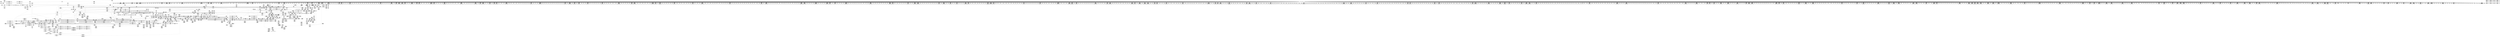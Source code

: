 digraph {
	CE0x524fea0 [shape=record,shape=Mrecord,label="{CE0x524fea0|GLOBAL:_may_link|*Constant*|*SummSource*}"]
	CE0x4682410 [shape=record,shape=Mrecord,label="{CE0x4682410|i64*_getelementptr_inbounds_(_14_x_i64_,_14_x_i64_*___llvm_gcov_ctr219,_i64_0,_i64_8)|*Constant*|*SummSink*}"]
	CE0x4612980 [shape=record,shape=Mrecord,label="{CE0x4612980|56:_i8*,_:_CRE_157,158_}"]
	CE0x46b7250 [shape=record,shape=Mrecord,label="{CE0x46b7250|may_link:_tmp16|security/selinux/hooks.c,1786|*SummSource*}"]
	CE0x46da730 [shape=record,shape=Mrecord,label="{CE0x46da730|__llvm_gcov_indirect_counter_increment:_tmp5|*SummSink*}"]
	CE0x467bfd0 [shape=record,shape=Mrecord,label="{CE0x467bfd0|104:_%struct.inode*,_:_CRE_310,311_}"]
	CE0x46a2ae0 [shape=record,shape=Mrecord,label="{CE0x46a2ae0|28:_i32,_:_CRE_107,108_}"]
	CE0x46b3580 [shape=record,shape=Mrecord,label="{CE0x46b3580|_ret_i32_%retval.0,_!dbg_!27728|security/selinux/avc.c,775|*SummSource*}"]
	CE0x46b0600 [shape=record,shape=Mrecord,label="{CE0x46b0600|may_link:_tmp8|security/selinux/hooks.c,1778|*SummSink*}"]
	CE0x464cbc0 [shape=record,shape=Mrecord,label="{CE0x464cbc0|56:_i8*,_:_CRE_895,896_}"]
	CE0x4648e20 [shape=record,shape=Mrecord,label="{CE0x4648e20|56:_i8*,_:_CRE_876,877_}"]
	CE0x46ccea0 [shape=record,shape=Mrecord,label="{CE0x46ccea0|may_link:_sid10|security/selinux/hooks.c,1797|*SummSource*}"]
	CE0x4647e00 [shape=record,shape=Mrecord,label="{CE0x4647e00|56:_i8*,_:_CRE_856,864_|*MultipleSource*|Function::may_link&Arg::dir::|security/selinux/hooks.c,1769|Function::selinux_inode_rmdir&Arg::dir::}"]
	CE0x4619250 [shape=record,shape=Mrecord,label="{CE0x4619250|may_link:_tmp1|*SummSink*}"]
	CE0x46b00c0 [shape=record,shape=Mrecord,label="{CE0x46b00c0|may_link:_u|security/selinux/hooks.c,1773|*SummSink*}"]
	CE0x4648200 [shape=record,shape=Mrecord,label="{CE0x4648200|56:_i8*,_:_CRE_865,866_}"]
	CE0x46062a0 [shape=record,shape=Mrecord,label="{CE0x46062a0|56:_i8*,_:_CRE_8,12_|*MultipleSource*|Function::may_link&Arg::dir::|security/selinux/hooks.c,1769|Function::selinux_inode_rmdir&Arg::dir::}"]
	CE0x46446b0 [shape=record,shape=Mrecord,label="{CE0x46446b0|56:_i8*,_:_CRE_621,622_}"]
	CE0x45fed00 [shape=record,shape=Mrecord,label="{CE0x45fed00|56:_i8*,_:_CRE_139,140_}"]
	CE0x46bad90 [shape=record,shape=Mrecord,label="{CE0x46bad90|get_current:_tmp4|./arch/x86/include/asm/current.h,14}"]
	CE0x4647c00 [shape=record,shape=Mrecord,label="{CE0x4647c00|56:_i8*,_:_CRE_848,856_|*MultipleSource*|Function::may_link&Arg::dir::|security/selinux/hooks.c,1769|Function::selinux_inode_rmdir&Arg::dir::}"]
	CE0x46a4350 [shape=record,shape=Mrecord,label="{CE0x46a4350|28:_i32,_:_CRE_168,184_|*MultipleSource*|security/selinux/hooks.c,1777|*LoadInst*|security/selinux/hooks.c,1769|security/selinux/hooks.c,1769}"]
	CE0x4652170 [shape=record,shape=Mrecord,label="{CE0x4652170|104:_%struct.inode*,_:_CRE_144,145_}"]
	CE0x46230d0 [shape=record,shape=Mrecord,label="{CE0x46230d0|56:_i8*,_:_CRE_56,64_|*MultipleSource*|Function::may_link&Arg::dir::|security/selinux/hooks.c,1769|Function::selinux_inode_rmdir&Arg::dir::}"]
	CE0x462e460 [shape=record,shape=Mrecord,label="{CE0x462e460|56:_i8*,_:_CRE_155,156_}"]
	CE0x46ac920 [shape=record,shape=Mrecord,label="{CE0x46ac920|may_link:_dentry2|security/selinux/hooks.c,1773}"]
	CE0x469ae70 [shape=record,shape=Mrecord,label="{CE0x469ae70|56:_i8*,_:_CRE_968,976_|*MultipleSource*|*LoadInst*|security/selinux/hooks.c,1770|security/selinux/hooks.c,1770}"]
	CE0x464fd60 [shape=record,shape=Mrecord,label="{CE0x464fd60|may_link:_d_inode|security/selinux/hooks.c,1770|*SummSink*}"]
	CE0x4651970 [shape=record,shape=Mrecord,label="{CE0x4651970|104:_%struct.inode*,_:_CRE_93,94_}"]
	CE0x4670c20 [shape=record,shape=Mrecord,label="{CE0x4670c20|56:_i8*,_:_CRE_168,169_}"]
	CE0x464dee0 [shape=record,shape=Mrecord,label="{CE0x464dee0|56:_i8*,_:_CRE_913,914_}"]
	CE0x462f0c0 [shape=record,shape=Mrecord,label="{CE0x462f0c0|i32_10|*Constant*|*SummSource*}"]
	CE0x469e670 [shape=record,shape=Mrecord,label="{CE0x469e670|28:_i32,_:_CRE_28,32_|*MultipleSource*|security/selinux/hooks.c,1777|*LoadInst*|security/selinux/hooks.c,1769|security/selinux/hooks.c,1769}"]
	CE0x468f440 [shape=record,shape=Mrecord,label="{CE0x468f440|56:_i8*,_:_CRE_607,608_}"]
	CE0x469c570 [shape=record,shape=Mrecord,label="{CE0x469c570|may_link:_sid4|security/selinux/hooks.c,1777}"]
	CE0x46d5f50 [shape=record,shape=Mrecord,label="{CE0x46d5f50|may_link:_tmp24|security/selinux/hooks.c,1797|*SummSink*}"]
	CE0x46e1020 [shape=record,shape=Mrecord,label="{CE0x46e1020|current_sid:_tmp16|security/selinux/hooks.c,218|*SummSource*}"]
	CE0x45fed70 [shape=record,shape=Mrecord,label="{CE0x45fed70|56:_i8*,_:_CRE_140,141_}"]
	CE0x45f8c70 [shape=record,shape=Mrecord,label="{CE0x45f8c70|i64*_getelementptr_inbounds_(_14_x_i64_,_14_x_i64_*___llvm_gcov_ctr219,_i64_0,_i64_0)|*Constant*|*SummSource*}"]
	CE0x4686d20 [shape=record,shape=Mrecord,label="{CE0x4686d20|56:_i8*,_:_CRE_307,308_}"]
	CE0x4672f30 [shape=record,shape=Mrecord,label="{CE0x4672f30|56:_i8*,_:_CRE_201,202_}"]
	CE0x4623b60 [shape=record,shape=Mrecord,label="{CE0x4623b60|may_link:_sw.bb8}"]
	CE0x464f010 [shape=record,shape=Mrecord,label="{CE0x464f010|56:_i8*,_:_CRE_984,988_|*MultipleSource*|Function::may_link&Arg::dir::|security/selinux/hooks.c,1769|Function::selinux_inode_rmdir&Arg::dir::}"]
	CE0x46be2e0 [shape=record,shape=Mrecord,label="{CE0x46be2e0|i32_22|*Constant*}"]
	CE0x46a1b20 [shape=record,shape=Mrecord,label="{CE0x46a1b20|28:_i32,_:_CRE_92,93_}"]
	CE0x4615950 [shape=record,shape=Mrecord,label="{CE0x4615950|56:_i8*,_:_CRE_475,476_}"]
	CE0x4640f00 [shape=record,shape=Mrecord,label="{CE0x4640f00|56:_i8*,_:_CRE_553,554_}"]
	CE0x46a3d20 [shape=record,shape=Mrecord,label="{CE0x46a3d20|28:_i32,_:_CRE_144,152_|*MultipleSource*|security/selinux/hooks.c,1777|*LoadInst*|security/selinux/hooks.c,1769|security/selinux/hooks.c,1769}"]
	CE0x4613650 [shape=record,shape=Mrecord,label="{CE0x4613650|56:_i8*,_:_CRE_328,336_|*MultipleSource*|Function::may_link&Arg::dir::|security/selinux/hooks.c,1769|Function::selinux_inode_rmdir&Arg::dir::}"]
	CE0x4694be0 [shape=record,shape=Mrecord,label="{CE0x4694be0|56:_i8*,_:_CRE_880,881_}"]
	CE0x46bcf20 [shape=record,shape=Mrecord,label="{CE0x46bcf20|get_current:_entry|*SummSource*}"]
	CE0x468c470 [shape=record,shape=Mrecord,label="{CE0x468c470|56:_i8*,_:_CRE_562,563_}"]
	CE0x4628f90 [shape=record,shape=Mrecord,label="{CE0x4628f90|GLOBAL:_current_sid.__warned|Global_var:current_sid.__warned|*SummSink*}"]
	CE0x4649040 [shape=record,shape=Mrecord,label="{CE0x4649040|56:_i8*,_:_CRE_878,879_}"]
	CE0x460a900 [shape=record,shape=Mrecord,label="{CE0x460a900|selinux_inode_rmdir:_bb|*SummSink*}"]
	CE0x467d310 [shape=record,shape=Mrecord,label="{CE0x467d310|may_link:_tmp15|security/selinux/hooks.c,1783}"]
	CE0x45febc0 [shape=record,shape=Mrecord,label="{CE0x45febc0|56:_i8*,_:_CRE_138,139_}"]
	CE0x4685d30 [shape=record,shape=Mrecord,label="{CE0x4685d30|56:_i8*,_:_CRE_292,293_}"]
	CE0x46914a0 [shape=record,shape=Mrecord,label="{CE0x46914a0|56:_i8*,_:_CRE_684,688_|*MultipleSource*|*LoadInst*|security/selinux/hooks.c,1770|security/selinux/hooks.c,1770}"]
	CE0x46a0a20 [shape=record,shape=Mrecord,label="{CE0x46a0a20|28:_i32,_:_CRE_75,76_}"]
	CE0x46889d0 [shape=record,shape=Mrecord,label="{CE0x46889d0|56:_i8*,_:_CRE_424,432_|*MultipleSource*|*LoadInst*|security/selinux/hooks.c,1770|security/selinux/hooks.c,1770}"]
	CE0x4693c80 [shape=record,shape=Mrecord,label="{CE0x4693c80|56:_i8*,_:_CRE_866,867_}"]
	CE0x4670b40 [shape=record,shape=Mrecord,label="{CE0x4670b40|current_sid:_land.lhs.true2|*SummSource*}"]
	CE0x46311d0 [shape=record,shape=Mrecord,label="{CE0x46311d0|current_sid:_tmp}"]
	CE0x46d5d50 [shape=record,shape=Mrecord,label="{CE0x46d5d50|may_link:_tmp24|security/selinux/hooks.c,1797|*SummSource*}"]
	CE0x464e540 [shape=record,shape=Mrecord,label="{CE0x464e540|56:_i8*,_:_CRE_919,920_}"]
	CE0x4605740 [shape=record,shape=Mrecord,label="{CE0x4605740|56:_i8*,_:_CRE_203,204_}"]
	CE0x4645600 [shape=record,shape=Mrecord,label="{CE0x4645600|56:_i8*,_:_CRE_684,688_|*MultipleSource*|Function::may_link&Arg::dir::|security/selinux/hooks.c,1769|Function::selinux_inode_rmdir&Arg::dir::}"]
	CE0x46b70b0 [shape=record,shape=Mrecord,label="{CE0x46b70b0|may_link:_tmp16|security/selinux/hooks.c,1786}"]
	CE0x46a0e20 [shape=record,shape=Mrecord,label="{CE0x46a0e20|28:_i32,_:_CRE_79,80_}"]
	CE0x4641380 [shape=record,shape=Mrecord,label="{CE0x4641380|56:_i8*,_:_CRE_558,559_}"]
	CE0x4681090 [shape=record,shape=Mrecord,label="{CE0x4681090|i64*_getelementptr_inbounds_(_14_x_i64_,_14_x_i64_*___llvm_gcov_ctr219,_i64_0,_i64_8)|*Constant*}"]
	CE0x466e830 [shape=record,shape=Mrecord,label="{CE0x466e830|get_current:_tmp3|*SummSink*}"]
	CE0x46926c0 [shape=record,shape=Mrecord,label="{CE0x46926c0|56:_i8*,_:_CRE_768,776_|*MultipleSource*|*LoadInst*|security/selinux/hooks.c,1770|security/selinux/hooks.c,1770}"]
	CE0x4632dc0 [shape=record,shape=Mrecord,label="{CE0x4632dc0|56:_i8*,_:_CRE_286,287_}"]
	CE0x4618220 [shape=record,shape=Mrecord,label="{CE0x4618220|56:_i8*,_:_CRE_248,249_}"]
	CE0x4640b80 [shape=record,shape=Mrecord,label="{CE0x4640b80|56:_i8*,_:_CRE_544,552_|*MultipleSource*|Function::may_link&Arg::dir::|security/selinux/hooks.c,1769|Function::selinux_inode_rmdir&Arg::dir::}"]
	CE0x4645c00 [shape=record,shape=Mrecord,label="{CE0x4645c00|56:_i8*,_:_CRE_704,712_|*MultipleSource*|Function::may_link&Arg::dir::|security/selinux/hooks.c,1769|Function::selinux_inode_rmdir&Arg::dir::}"]
	CE0x46b8230 [shape=record,shape=Mrecord,label="{CE0x46b8230|may_link:_tmp19|security/selinux/hooks.c,1789|*SummSink*}"]
	CE0x46be7f0 [shape=record,shape=Mrecord,label="{CE0x46be7f0|COLLAPSED:_CMRE:_elem_0::|security/selinux/hooks.c,218}"]
	CE0x45fd640 [shape=record,shape=Mrecord,label="{CE0x45fd640|56:_i8*,_:_CRE_254,255_}"]
	CE0x4603ce0 [shape=record,shape=Mrecord,label="{CE0x4603ce0|56:_i8*,_:_CRE_172,173_}"]
	CE0x46a39c0 [shape=record,shape=Mrecord,label="{CE0x46a39c0|28:_i32,_:_CRE_128,136_|*MultipleSource*|security/selinux/hooks.c,1777|*LoadInst*|security/selinux/hooks.c,1769|security/selinux/hooks.c,1769}"]
	CE0x46b2bc0 [shape=record,shape=Mrecord,label="{CE0x46b2bc0|_ret_i32_%retval.0,_!dbg_!27728|security/selinux/avc.c,775}"]
	CE0x46719f0 [shape=record,shape=Mrecord,label="{CE0x46719f0|56:_i8*,_:_CRE_181,182_}"]
	CE0x45f8f80 [shape=record,shape=Mrecord,label="{CE0x45f8f80|selinux_inode_rmdir:_call|security/selinux/hooks.c,2789}"]
	CE0x4679530 [shape=record,shape=Mrecord,label="{CE0x4679530|104:_%struct.inode*,_:_CRE_212,213_}"]
	CE0x461b0b0 [shape=record,shape=Mrecord,label="{CE0x461b0b0|56:_i8*,_:_CRE_12,16_|*MultipleSource*|Function::may_link&Arg::dir::|security/selinux/hooks.c,1769|Function::selinux_inode_rmdir&Arg::dir::}"]
	CE0x4650ba0 [shape=record,shape=Mrecord,label="{CE0x4650ba0|104:_%struct.inode*,_:_CRE_56,64_|*MultipleSource*|Function::may_link&Arg::dentry::|Function::selinux_inode_rmdir&Arg::dentry::|security/selinux/hooks.c,1770}"]
	CE0x4641790 [shape=record,shape=Mrecord,label="{CE0x4641790|56:_i8*,_:_CRE_563,564_}"]
	CE0x4630040 [shape=record,shape=Mrecord,label="{CE0x4630040|56:_i8*,_:_CRE_164,165_}"]
	CE0x468d350 [shape=record,shape=Mrecord,label="{CE0x468d350|56:_i8*,_:_CRE_576,577_}"]
	CE0x46a2220 [shape=record,shape=Mrecord,label="{CE0x46a2220|28:_i32,_:_CRE_99,100_}"]
	CE0x46152d0 [shape=record,shape=Mrecord,label="{CE0x46152d0|56:_i8*,_:_CRE_464,472_|*MultipleSource*|Function::may_link&Arg::dir::|security/selinux/hooks.c,1769|Function::selinux_inode_rmdir&Arg::dir::}"]
	CE0x4681fa0 [shape=record,shape=Mrecord,label="{CE0x4681fa0|__llvm_gcov_indirect_counter_increment:_bb4|*SummSource*}"]
	CE0x464d880 [shape=record,shape=Mrecord,label="{CE0x464d880|56:_i8*,_:_CRE_907,908_}"]
	CE0x46a37a0 [shape=record,shape=Mrecord,label="{CE0x46a37a0|28:_i32,_:_CRE_119,120_}"]
	CE0x4641ad0 [shape=record,shape=Mrecord,label="{CE0x4641ad0|56:_i8*,_:_CRE_567,568_}"]
	CE0x4649260 [shape=record,shape=Mrecord,label="{CE0x4649260|56:_i8*,_:_CRE_880,881_}"]
	CE0x4623320 [shape=record,shape=Mrecord,label="{CE0x4623320|_ret_i32_%call,_!dbg_!27714|security/selinux/hooks.c,2789}"]
	CE0x4693540 [shape=record,shape=Mrecord,label="{CE0x4693540|56:_i8*,_:_CRE_840,848_|*MultipleSource*|*LoadInst*|security/selinux/hooks.c,1770|security/selinux/hooks.c,1770}"]
	CE0x46ca530 [shape=record,shape=Mrecord,label="{CE0x46ca530|i32_16777216|*Constant*}"]
	CE0x46bd080 [shape=record,shape=Mrecord,label="{CE0x46bd080|get_current:_entry|*SummSink*}"]
	CE0x46069f0 [shape=record,shape=Mrecord,label="{CE0x46069f0|__llvm_gcov_indirect_counter_increment:_tmp2|*SummSink*}"]
	CE0x460a2b0 [shape=record,shape=Mrecord,label="{CE0x460a2b0|i64*_getelementptr_inbounds_(_2_x_i64_,_2_x_i64_*___llvm_gcov_ctr225,_i64_0,_i64_0)|*Constant*|*SummSource*}"]
	CE0x46ae200 [shape=record,shape=Mrecord,label="{CE0x46ae200|may_link:_conv3|security/selinux/hooks.c,1776}"]
	CE0x46a3030 [shape=record,shape=Mrecord,label="{CE0x46a3030|28:_i32,_:_CRE_112,113_}"]
	CE0x460c9f0 [shape=record,shape=Mrecord,label="{CE0x460c9f0|i32_2|*Constant*|*SummSource*}"]
	CE0x46e2cf0 [shape=record,shape=Mrecord,label="{CE0x46e2cf0|current_sid:_tmp17|security/selinux/hooks.c,218}"]
	CE0x466db50 [shape=record,shape=Mrecord,label="{CE0x466db50|current_sid:_tmp12|security/selinux/hooks.c,218|*SummSink*}"]
	CE0x46a8870 [shape=record,shape=Mrecord,label="{CE0x46a8870|may_link:_tobool6|security/selinux/hooks.c,1778}"]
	CE0x468e450 [shape=record,shape=Mrecord,label="{CE0x468e450|56:_i8*,_:_CRE_592,593_}"]
	CE0x46a1d20 [shape=record,shape=Mrecord,label="{CE0x46a1d20|28:_i32,_:_CRE_94,95_}"]
	CE0x46b2870 [shape=record,shape=Mrecord,label="{CE0x46b2870|avc_has_perm:_tclass|Function::avc_has_perm&Arg::tclass::|*SummSource*}"]
	CE0x45fd570 [shape=record,shape=Mrecord,label="{CE0x45fd570|56:_i8*,_:_CRE_253,254_}"]
	CE0x462fdd0 [shape=record,shape=Mrecord,label="{CE0x462fdd0|56:_i8*,_:_CRE_161,162_}"]
	CE0x4673040 [shape=record,shape=Mrecord,label="{CE0x4673040|56:_i8*,_:_CRE_202,203_}"]
	CE0x461a070 [shape=record,shape=Mrecord,label="{CE0x461a070|i32_1|*Constant*|*SummSource*}"]
	CE0x464bbd0 [shape=record,shape=Mrecord,label="{CE0x464bbd0|56:_i8*,_:_CRE_919,920_}"]
	CE0x46438e0 [shape=record,shape=Mrecord,label="{CE0x46438e0|56:_i8*,_:_CRE_604,605_}"]
	CE0x468a4d0 [shape=record,shape=Mrecord,label="{CE0x468a4d0|56:_i8*,_:_CRE_487,488_}"]
	CE0x46309c0 [shape=record,shape=Mrecord,label="{CE0x46309c0|current_sid:_tobool|security/selinux/hooks.c,218}"]
	CE0x4652f40 [shape=record,shape=Mrecord,label="{CE0x4652f40|104:_%struct.inode*,_:_CRE_154,155_}"]
	CE0x4615c70 [shape=record,shape=Mrecord,label="{CE0x4615c70|56:_i8*,_:_CRE_480,481_}"]
	CE0x461acf0 [shape=record,shape=Mrecord,label="{CE0x461acf0|__llvm_gcov_indirect_counter_increment:_tmp|*SummSource*}"]
	CE0x466b2c0 [shape=record,shape=Mrecord,label="{CE0x466b2c0|current_sid:_tmp2}"]
	CE0x4612fe0 [shape=record,shape=Mrecord,label="{CE0x4612fe0|56:_i8*,_:_CRE_163,164_}"]
	CE0x467abf0 [shape=record,shape=Mrecord,label="{CE0x467abf0|104:_%struct.inode*,_:_CRE_264,272_|*MultipleSource*|Function::may_link&Arg::dentry::|Function::selinux_inode_rmdir&Arg::dentry::|security/selinux/hooks.c,1770}"]
	CE0x46041c0 [shape=record,shape=Mrecord,label="{CE0x46041c0|56:_i8*,_:_CRE_178,179_}"]
	CE0x46804a0 [shape=record,shape=Mrecord,label="{CE0x46804a0|__llvm_gcov_indirect_counter_increment:_counters|Function::__llvm_gcov_indirect_counter_increment&Arg::counters::|*SummSource*}"]
	CE0x46cadc0 [shape=record,shape=Mrecord,label="{CE0x46cadc0|may_link:_tmp22|security/selinux/hooks.c,1797}"]
	"CONST[source:1(input),value:2(dynamic)][purpose:{object}]"
	CE0x46b6460 [shape=record,shape=Mrecord,label="{CE0x46b6460|i64*_getelementptr_inbounds_(_14_x_i64_,_14_x_i64_*___llvm_gcov_ctr219,_i64_0,_i64_9)|*Constant*}"]
	CE0x4612ba0 [shape=record,shape=Mrecord,label="{CE0x4612ba0|56:_i8*,_:_CRE_159,160_}"]
	CE0x471dda0 [shape=record,shape=Mrecord,label="{CE0x471dda0|_call_void_mcount()_#3}"]
	CE0x46e3120 [shape=record,shape=Mrecord,label="{CE0x46e3120|current_sid:_tmp17|security/selinux/hooks.c,218|*SummSink*}"]
	CE0x4671c10 [shape=record,shape=Mrecord,label="{CE0x4671c10|56:_i8*,_:_CRE_183,184_}"]
	CE0x46cbb80 [shape=record,shape=Mrecord,label="{CE0x46cbb80|may_link:_tmp23|security/selinux/hooks.c,1797|*SummSink*}"]
	CE0x46acaf0 [shape=record,shape=Mrecord,label="{CE0x46acaf0|i32_8388608|*Constant*}"]
	CE0x468c030 [shape=record,shape=Mrecord,label="{CE0x468c030|56:_i8*,_:_CRE_558,559_}"]
	CE0x46b2940 [shape=record,shape=Mrecord,label="{CE0x46b2940|avc_has_perm:_tclass|Function::avc_has_perm&Arg::tclass::|*SummSink*}"]
	CE0x4645e00 [shape=record,shape=Mrecord,label="{CE0x4645e00|56:_i8*,_:_CRE_712,728_|*MultipleSource*|Function::may_link&Arg::dir::|security/selinux/hooks.c,1769|Function::selinux_inode_rmdir&Arg::dir::}"]
	CE0x46b6e40 [shape=record,shape=Mrecord,label="{CE0x46b6e40|i64**_getelementptr_inbounds_(_4_x_i64*_,_4_x_i64*_*___llvm_gcda_edge_table220,_i64_0,_i64_2)|*Constant*|*SummSink*}"]
	CE0x4616490 [shape=record,shape=Mrecord,label="{CE0x4616490|56:_i8*,_:_CRE_500,504_|*MultipleSource*|Function::may_link&Arg::dir::|security/selinux/hooks.c,1769|Function::selinux_inode_rmdir&Arg::dir::}"]
	CE0x469f750 [shape=record,shape=Mrecord,label="{CE0x469f750|28:_i32,_:_CRE_56,57_}"]
	CE0x469f920 [shape=record,shape=Mrecord,label="{CE0x469f920|28:_i32,_:_CRE_58,59_}"]
	CE0x469b8f0 [shape=record,shape=Mrecord,label="{CE0x469b8f0|may_link:_tmp5|security/selinux/hooks.c,1770}"]
	CE0x4671280 [shape=record,shape=Mrecord,label="{CE0x4671280|56:_i8*,_:_CRE_174,175_}"]
	CE0x469be00 [shape=record,shape=Mrecord,label="{CE0x469be00|56:_i8*,_:_CRE_1000,1008_|*MultipleSource*|*LoadInst*|security/selinux/hooks.c,1770|security/selinux/hooks.c,1770}"]
	CE0x45fda50 [shape=record,shape=Mrecord,label="{CE0x45fda50|56:_i8*,_:_CRE_259,260_}"]
	CE0x46b08b0 [shape=record,shape=Mrecord,label="{CE0x46b08b0|i64_0|*Constant*|*SummSink*}"]
	CE0x46e3780 [shape=record,shape=Mrecord,label="{CE0x46e3780|current_sid:_tmp18|security/selinux/hooks.c,218|*SummSource*}"]
	CE0x4647a00 [shape=record,shape=Mrecord,label="{CE0x4647a00|56:_i8*,_:_CRE_840,848_|*MultipleSource*|Function::may_link&Arg::dir::|security/selinux/hooks.c,1769|Function::selinux_inode_rmdir&Arg::dir::}"]
	CE0x467b4a0 [shape=record,shape=Mrecord,label="{CE0x467b4a0|104:_%struct.inode*,_:_CRE_296,304_|*MultipleSource*|Function::may_link&Arg::dentry::|Function::selinux_inode_rmdir&Arg::dentry::|security/selinux/hooks.c,1770}"]
	CE0x4643e90 [shape=record,shape=Mrecord,label="{CE0x4643e90|56:_i8*,_:_CRE_611,612_}"]
	CE0x468fcc0 [shape=record,shape=Mrecord,label="{CE0x468fcc0|56:_i8*,_:_CRE_615,616_}"]
	CE0x4651aa0 [shape=record,shape=Mrecord,label="{CE0x4651aa0|104:_%struct.inode*,_:_CRE_94,95_}"]
	CE0x469dcd0 [shape=record,shape=Mrecord,label="{CE0x469dcd0|28:_i32,_:_CRE_15,16_}"]
	CE0x464c670 [shape=record,shape=Mrecord,label="{CE0x464c670|56:_i8*,_:_CRE_929,930_}"]
	CE0x461a990 [shape=record,shape=Mrecord,label="{CE0x461a990|may_link:_sw.bb7|*SummSource*}"]
	CE0x4683b30 [shape=record,shape=Mrecord,label="{CE0x4683b30|56:_i8*,_:_CRE_260,261_}"]
	CE0x46729e0 [shape=record,shape=Mrecord,label="{CE0x46729e0|56:_i8*,_:_CRE_196,197_}"]
	CE0x46d89f0 [shape=record,shape=Mrecord,label="{CE0x46d89f0|current_sid:_tobool|security/selinux/hooks.c,218|*SummSource*}"]
	CE0x46847f0 [shape=record,shape=Mrecord,label="{CE0x46847f0|56:_i8*,_:_CRE_272,273_}"]
	CE0x46948b0 [shape=record,shape=Mrecord,label="{CE0x46948b0|56:_i8*,_:_CRE_877,878_}"]
	CE0x468b600 [shape=record,shape=Mrecord,label="{CE0x468b600|56:_i8*,_:_CRE_540,544_|*MultipleSource*|*LoadInst*|security/selinux/hooks.c,1770|security/selinux/hooks.c,1770}"]
	CE0x4694690 [shape=record,shape=Mrecord,label="{CE0x4694690|56:_i8*,_:_CRE_875,876_}"]
	CE0x4614bd0 [shape=record,shape=Mrecord,label="{CE0x4614bd0|56:_i8*,_:_CRE_432,440_|*MultipleSource*|Function::may_link&Arg::dir::|security/selinux/hooks.c,1769|Function::selinux_inode_rmdir&Arg::dir::}"]
	CE0x46be5d0 [shape=record,shape=Mrecord,label="{CE0x46be5d0|current_sid:_sid|security/selinux/hooks.c,220|*SummSource*}"]
	CE0x462d3e0 [shape=record,shape=Mrecord,label="{CE0x462d3e0|may_link:_if.end}"]
	CE0x4691670 [shape=record,shape=Mrecord,label="{CE0x4691670|56:_i8*,_:_CRE_688,692_|*MultipleSource*|*LoadInst*|security/selinux/hooks.c,1770|security/selinux/hooks.c,1770}"]
	CE0x46b7ba0 [shape=record,shape=Mrecord,label="{CE0x46b7ba0|i64**_getelementptr_inbounds_(_4_x_i64*_,_4_x_i64*_*___llvm_gcda_edge_table220,_i64_0,_i64_3)|*Constant*|*SummSource*}"]
	CE0x4616080 [shape=record,shape=Mrecord,label="{CE0x4616080|56:_i8*,_:_CRE_485,486_}"]
	CE0x46552e0 [shape=record,shape=Mrecord,label="{CE0x46552e0|104:_%struct.inode*,_:_CRE_184,185_}"]
	CE0x466fe50 [shape=record,shape=Mrecord,label="{CE0x466fe50|get_current:_tmp}"]
	CE0x466b910 [shape=record,shape=Mrecord,label="{CE0x466b910|GLOBAL:_current_task|Global_var:current_task|*SummSink*}"]
	CE0x466b3a0 [shape=record,shape=Mrecord,label="{CE0x466b3a0|current_sid:_tmp2|*SummSink*}"]
	CE0x4654bc0 [shape=record,shape=Mrecord,label="{CE0x4654bc0|104:_%struct.inode*,_:_CRE_178,179_}"]
	CE0x468bf20 [shape=record,shape=Mrecord,label="{CE0x468bf20|56:_i8*,_:_CRE_557,558_}"]
	CE0x4644ac0 [shape=record,shape=Mrecord,label="{CE0x4644ac0|56:_i8*,_:_CRE_640,648_|*MultipleSource*|Function::may_link&Arg::dir::|security/selinux/hooks.c,1769|Function::selinux_inode_rmdir&Arg::dir::}"]
	CE0x46af740 [shape=record,shape=Mrecord,label="{CE0x46af740|may_link:_type|security/selinux/hooks.c,1772}"]
	CE0x4627b30 [shape=record,shape=Mrecord,label="{CE0x4627b30|current_sid:_do.end|*SummSink*}"]
	CE0x46a5ab0 [shape=record,shape=Mrecord,label="{CE0x46a5ab0|i64*_getelementptr_inbounds_(_14_x_i64_,_14_x_i64_*___llvm_gcov_ctr219,_i64_0,_i64_11)|*Constant*}"]
	CE0x45f9b30 [shape=record,shape=Mrecord,label="{CE0x45f9b30|selinux_inode_rmdir:_bb|*SummSource*}"]
	CE0x466c390 [shape=record,shape=Mrecord,label="{CE0x466c390|current_sid:_tmp|*SummSink*}"]
	CE0x4682580 [shape=record,shape=Mrecord,label="{CE0x4682580|56:_i8*,_:_CRE_241,242_}"]
	CE0x46a1320 [shape=record,shape=Mrecord,label="{CE0x46a1320|28:_i32,_:_CRE_84,85_}"]
	CE0x469c000 [shape=record,shape=Mrecord,label="{CE0x469c000|may_link:_tmp6|security/selinux/hooks.c,1770}"]
	CE0x4648af0 [shape=record,shape=Mrecord,label="{CE0x4648af0|56:_i8*,_:_CRE_873,874_}"]
	CE0x46717d0 [shape=record,shape=Mrecord,label="{CE0x46717d0|56:_i8*,_:_CRE_179,180_}"]
	CE0x46a1720 [shape=record,shape=Mrecord,label="{CE0x46a1720|28:_i32,_:_CRE_88,89_}"]
	CE0x46ddc80 [shape=record,shape=Mrecord,label="{CE0x46ddc80|current_sid:_land.lhs.true|*SummSource*}"]
	CE0x4617f70 [shape=record,shape=Mrecord,label="{CE0x4617f70|56:_i8*,_:_CRE_244,245_}"]
	CE0x467f650 [shape=record,shape=Mrecord,label="{CE0x467f650|GLOBAL:___llvm_gcov_indirect_counter_increment|*Constant*|*SummSource*}"]
	CE0x464c230 [shape=record,shape=Mrecord,label="{CE0x464c230|56:_i8*,_:_CRE_925,926_}"]
	CE0x468ce00 [shape=record,shape=Mrecord,label="{CE0x468ce00|56:_i8*,_:_CRE_571,572_}"]
	CE0x46ac440 [shape=record,shape=Mrecord,label="{CE0x46ac440|i64_1048576|*Constant*|*SummSink*}"]
	CE0x46bba20 [shape=record,shape=Mrecord,label="{CE0x46bba20|current_sid:_tmp20|security/selinux/hooks.c,218}"]
	CE0x4618c90 [shape=record,shape=Mrecord,label="{CE0x4618c90|may_link:_bb}"]
	CE0x461aa50 [shape=record,shape=Mrecord,label="{CE0x461aa50|may_link:_sw.bb7|*SummSink*}"]
	CE0x46508d0 [shape=record,shape=Mrecord,label="{CE0x46508d0|104:_%struct.inode*,_:_CRE_40,48_|*MultipleSource*|Function::may_link&Arg::dentry::|Function::selinux_inode_rmdir&Arg::dentry::|security/selinux/hooks.c,1770}"]
	CE0x4615a30 [shape=record,shape=Mrecord,label="{CE0x4615a30|56:_i8*,_:_CRE_477,478_}"]
	CE0x4600350 [shape=record,shape=Mrecord,label="{CE0x4600350|56:_i8*,_:_CRE_307,308_}"]
	CE0x46892e0 [shape=record,shape=Mrecord,label="{CE0x46892e0|56:_i8*,_:_CRE_464,472_|*MultipleSource*|*LoadInst*|security/selinux/hooks.c,1770|security/selinux/hooks.c,1770}"]
	CE0x4646400 [shape=record,shape=Mrecord,label="{CE0x4646400|56:_i8*,_:_CRE_744,752_|*MultipleSource*|Function::may_link&Arg::dir::|security/selinux/hooks.c,1769|Function::selinux_inode_rmdir&Arg::dir::}"]
	CE0x46a2420 [shape=record,shape=Mrecord,label="{CE0x46a2420|28:_i32,_:_CRE_101,102_}"]
	CE0x4654830 [shape=record,shape=Mrecord,label="{CE0x4654830|104:_%struct.inode*,_:_CRE_175,176_}"]
	CE0x4611500 [shape=record,shape=Mrecord,label="{CE0x4611500|__llvm_gcov_indirect_counter_increment:_bb|*SummSink*}"]
	CE0x4680760 [shape=record,shape=Mrecord,label="{CE0x4680760|i64**_getelementptr_inbounds_(_4_x_i64*_,_4_x_i64*_*___llvm_gcda_edge_table220,_i64_0,_i64_1)|*Constant*|*SummSink*}"]
	CE0x4620680 [shape=record,shape=Mrecord,label="{CE0x4620680|_call_void_mcount()_#3|*SummSink*}"]
	CE0x4690540 [shape=record,shape=Mrecord,label="{CE0x4690540|56:_i8*,_:_CRE_623,624_}"]
	CE0x4614d90 [shape=record,shape=Mrecord,label="{CE0x4614d90|56:_i8*,_:_CRE_440,448_|*MultipleSource*|Function::may_link&Arg::dir::|security/selinux/hooks.c,1769|Function::selinux_inode_rmdir&Arg::dir::}"]
	CE0x45fd980 [shape=record,shape=Mrecord,label="{CE0x45fd980|56:_i8*,_:_CRE_258,259_}"]
	CE0x46ba130 [shape=record,shape=Mrecord,label="{CE0x46ba130|_call_void___llvm_gcov_indirect_counter_increment(i32*___llvm_gcov_global_state_pred221,_i64**_getelementptr_inbounds_(_4_x_i64*_,_4_x_i64*_*___llvm_gcda_edge_table220,_i64_0,_i64_3)),_!dbg_!27747|security/selinux/hooks.c,1789|*SummSource*}"]
	CE0x46cb570 [shape=record,shape=Mrecord,label="{CE0x46cb570|i8*_getelementptr_inbounds_(_9_x_i8_,_9_x_i8_*___func__.may_link,_i32_0,_i32_0)|*Constant*|*SummSink*}"]
	CE0x4642ff0 [shape=record,shape=Mrecord,label="{CE0x4642ff0|56:_i8*,_:_CRE_593,594_}"]
	CE0x46845d0 [shape=record,shape=Mrecord,label="{CE0x46845d0|56:_i8*,_:_CRE_270,271_}"]
	CE0x4678950 [shape=record,shape=Mrecord,label="{CE0x4678950|104:_%struct.inode*,_:_CRE_202,203_}"]
	CE0x467c330 [shape=record,shape=Mrecord,label="{CE0x467c330|104:_%struct.inode*,_:_CRE_313,314_}"]
	CE0x46ae480 [shape=record,shape=Mrecord,label="{CE0x46ae480|may_link:_tmp21|security/selinux/hooks.c,1793}"]
	CE0x464fc90 [shape=record,shape=Mrecord,label="{CE0x464fc90|may_link:_d_inode|security/selinux/hooks.c,1770|*SummSource*}"]
	CE0x4655670 [shape=record,shape=Mrecord,label="{CE0x4655670|104:_%struct.inode*,_:_CRE_187,188_}"]
	CE0x46aca80 [shape=record,shape=Mrecord,label="{CE0x46aca80|may_link:_dentry2|security/selinux/hooks.c,1773|*SummSink*}"]
	CE0x46e4270 [shape=record,shape=Mrecord,label="{CE0x46e4270|GLOBAL:_lockdep_rcu_suspicious|*Constant*}"]
	CE0x4695350 [shape=record,shape=Mrecord,label="{CE0x4695350|56:_i8*,_:_CRE_887,888_}"]
	CE0x4604ff0 [shape=record,shape=Mrecord,label="{CE0x4604ff0|56:_i8*,_:_CRE_194,195_}"]
	CE0x4616150 [shape=record,shape=Mrecord,label="{CE0x4616150|56:_i8*,_:_CRE_486,487_}"]
	CE0x46777b0 [shape=record,shape=Mrecord,label="{CE0x46777b0|56:_i8*,_:_CRE_137,138_}"]
	CE0x45f5890 [shape=record,shape=Mrecord,label="{CE0x45f5890|i64*_getelementptr_inbounds_(_14_x_i64_,_14_x_i64_*___llvm_gcov_ctr219,_i64_0,_i64_3)|*Constant*|*SummSource*}"]
	CE0x46db3e0 [shape=record,shape=Mrecord,label="{CE0x46db3e0|may_link:_sclass|security/selinux/hooks.c,1797|*SummSource*}"]
	CE0x46501f0 [shape=record,shape=Mrecord,label="{CE0x46501f0|104:_%struct.inode*,_:_CRE_8,12_|*MultipleSource*|Function::may_link&Arg::dentry::|Function::selinux_inode_rmdir&Arg::dentry::|security/selinux/hooks.c,1770}"]
	CE0x46c7560 [shape=record,shape=Mrecord,label="{CE0x46c7560|get_current:_tmp2}"]
	CE0x4644100 [shape=record,shape=Mrecord,label="{CE0x4644100|56:_i8*,_:_CRE_614,615_}"]
	CE0x4687780 [shape=record,shape=Mrecord,label="{CE0x4687780|56:_i8*,_:_CRE_336,344_|*MultipleSource*|*LoadInst*|security/selinux/hooks.c,1770|security/selinux/hooks.c,1770}"]
	CE0x4655a00 [shape=record,shape=Mrecord,label="{CE0x4655a00|104:_%struct.inode*,_:_CRE_190,191_}"]
	CE0x4604c50 [shape=record,shape=Mrecord,label="{CE0x4604c50|56:_i8*,_:_CRE_191,192_}"]
	CE0x46ad2b0 [shape=record,shape=Mrecord,label="{CE0x46ad2b0|i32_8388608|*Constant*|*SummSource*}"]
	CE0x464fab0 [shape=record,shape=Mrecord,label="{CE0x464fab0|may_link:_tmp2|*LoadInst*|security/selinux/hooks.c,1769|*SummSink*}"]
	CE0x46bcb50 [shape=record,shape=Mrecord,label="{CE0x46bcb50|GLOBAL:_get_current|*Constant*|*SummSource*}"]
	CE0x4642be0 [shape=record,shape=Mrecord,label="{CE0x4642be0|56:_i8*,_:_CRE_588,589_}"]
	CE0x4682b40 [shape=record,shape=Mrecord,label="{CE0x4682b40|56:_i8*,_:_CRE_245,246_}"]
	CE0x464ccd0 [shape=record,shape=Mrecord,label="{CE0x464ccd0|56:_i8*,_:_CRE_896,897_}"]
	CE0x462ca90 [shape=record,shape=Mrecord,label="{CE0x462ca90|__llvm_gcov_indirect_counter_increment:_counter|*SummSink*}"]
	CE0x4615ad0 [shape=record,shape=Mrecord,label="{CE0x4615ad0|56:_i8*,_:_CRE_478,479_}"]
	CE0x4641270 [shape=record,shape=Mrecord,label="{CE0x4641270|56:_i8*,_:_CRE_556,557_}"]
	CE0x4686390 [shape=record,shape=Mrecord,label="{CE0x4686390|56:_i8*,_:_CRE_298,299_}"]
	CE0x46def70 [shape=record,shape=Mrecord,label="{CE0x46def70|current_sid:_tmp10|security/selinux/hooks.c,218}"]
	CE0x46557a0 [shape=record,shape=Mrecord,label="{CE0x46557a0|104:_%struct.inode*,_:_CRE_188,189_}"]
	CE0x45fd370 [shape=record,shape=Mrecord,label="{CE0x45fd370|may_link:_tmp1}"]
	CE0x467e500 [shape=record,shape=Mrecord,label="{CE0x467e500|_call_void___llvm_gcov_indirect_counter_increment(i32*___llvm_gcov_global_state_pred221,_i64**_getelementptr_inbounds_(_4_x_i64*_,_4_x_i64*_*___llvm_gcda_edge_table220,_i64_0,_i64_1)),_!dbg_!27742|security/selinux/hooks.c,1783|*SummSource*}"]
	CE0x4695680 [shape=record,shape=Mrecord,label="{CE0x4695680|56:_i8*,_:_CRE_890,891_}"]
	CE0x46a5a40 [shape=record,shape=Mrecord,label="{CE0x46a5a40|i64**_getelementptr_inbounds_(_4_x_i64*_,_4_x_i64*_*___llvm_gcda_edge_table220,_i64_0,_i64_0)|*Constant*|*SummSink*}"]
	CE0x46a0120 [shape=record,shape=Mrecord,label="{CE0x46a0120|28:_i32,_:_CRE_66,67_}"]
	CE0x468b260 [shape=record,shape=Mrecord,label="{CE0x468b260|56:_i8*,_:_CRE_528,536_|*MultipleSource*|*LoadInst*|security/selinux/hooks.c,1770|security/selinux/hooks.c,1770}"]
	CE0x4679660 [shape=record,shape=Mrecord,label="{CE0x4679660|104:_%struct.inode*,_:_CRE_213,214_}"]
	CE0x469c610 [shape=record,shape=Mrecord,label="{CE0x469c610|28:_i32,_:_CRE_0,8_|*MultipleSource*|security/selinux/hooks.c,1777|*LoadInst*|security/selinux/hooks.c,1769|security/selinux/hooks.c,1769}"]
	CE0x461c500 [shape=record,shape=Mrecord,label="{CE0x461c500|56:_i8*,_:_CRE_935,936_}"]
	CE0x468f220 [shape=record,shape=Mrecord,label="{CE0x468f220|56:_i8*,_:_CRE_605,606_}"]
	CE0x464c010 [shape=record,shape=Mrecord,label="{CE0x464c010|56:_i8*,_:_CRE_923,924_}"]
	CE0x46b7c10 [shape=record,shape=Mrecord,label="{CE0x46b7c10|i64**_getelementptr_inbounds_(_4_x_i64*_,_4_x_i64*_*___llvm_gcda_edge_table220,_i64_0,_i64_3)|*Constant*|*SummSink*}"]
	CE0x46de030 [shape=record,shape=Mrecord,label="{CE0x46de030|current_sid:_do.end}"]
	CE0x4649ae0 [shape=record,shape=Mrecord,label="{CE0x4649ae0|56:_i8*,_:_CRE_888,889_}"]
	CE0x46a1420 [shape=record,shape=Mrecord,label="{CE0x46a1420|28:_i32,_:_CRE_85,86_}"]
	CE0x4672050 [shape=record,shape=Mrecord,label="{CE0x4672050|56:_i8*,_:_CRE_187,188_}"]
	CE0x4654240 [shape=record,shape=Mrecord,label="{CE0x4654240|104:_%struct.inode*,_:_CRE_170,171_}"]
	CE0x46714a0 [shape=record,shape=Mrecord,label="{CE0x46714a0|56:_i8*,_:_CRE_176,177_}"]
	CE0x461c3f0 [shape=record,shape=Mrecord,label="{CE0x461c3f0|56:_i8*,_:_CRE_934,935_}"]
	CE0x461d100 [shape=record,shape=Mrecord,label="{CE0x461d100|56:_i8*,_:_CRE_273,274_}"]
	CE0x4692e00 [shape=record,shape=Mrecord,label="{CE0x4692e00|56:_i8*,_:_CRE_808,816_|*MultipleSource*|*LoadInst*|security/selinux/hooks.c,1770|security/selinux/hooks.c,1770}"]
	CE0x4644780 [shape=record,shape=Mrecord,label="{CE0x4644780|56:_i8*,_:_CRE_622,623_}"]
	CE0x46931a0 [shape=record,shape=Mrecord,label="{CE0x46931a0|56:_i8*,_:_CRE_824,832_|*MultipleSource*|*LoadInst*|security/selinux/hooks.c,1770|security/selinux/hooks.c,1770}"]
	CE0x3e3f030 [shape=record,shape=Mrecord,label="{CE0x3e3f030|selinux_inode_rmdir:_tmp2}"]
	CE0x46073c0 [shape=record,shape=Mrecord,label="{CE0x46073c0|current_sid:_entry|*SummSink*}"]
	CE0x468f990 [shape=record,shape=Mrecord,label="{CE0x468f990|56:_i8*,_:_CRE_612,613_}"]
	CE0x4673370 [shape=record,shape=Mrecord,label="{CE0x4673370|56:_i8*,_:_CRE_205,206_}"]
	CE0x4605b50 [shape=record,shape=Mrecord,label="{CE0x4605b50|56:_i8*,_:_CRE_208,210_|*MultipleSource*|Function::may_link&Arg::dir::|security/selinux/hooks.c,1769|Function::selinux_inode_rmdir&Arg::dir::}"]
	CE0x4650e80 [shape=record,shape=Mrecord,label="{CE0x4650e80|104:_%struct.inode*,_:_CRE_72,80_|*MultipleSource*|Function::may_link&Arg::dentry::|Function::selinux_inode_rmdir&Arg::dentry::|security/selinux/hooks.c,1770}"]
	CE0x4652ce0 [shape=record,shape=Mrecord,label="{CE0x4652ce0|104:_%struct.inode*,_:_CRE_152,153_}"]
	CE0x467a370 [shape=record,shape=Mrecord,label="{CE0x467a370|104:_%struct.inode*,_:_CRE_224,232_|*MultipleSource*|Function::may_link&Arg::dentry::|Function::selinux_inode_rmdir&Arg::dentry::|security/selinux/hooks.c,1770}"]
	CE0x46a1820 [shape=record,shape=Mrecord,label="{CE0x46a1820|28:_i32,_:_CRE_89,90_}"]
	CE0x469f680 [shape=record,shape=Mrecord,label="{CE0x469f680|28:_i32,_:_CRE_55,56_}"]
	CE0x46301e0 [shape=record,shape=Mrecord,label="{CE0x46301e0|56:_i8*,_:_CRE_166,167_}"]
	CE0x462fb60 [shape=record,shape=Mrecord,label="{CE0x462fb60|56:_i8*,_:_CRE_158,159_}"]
	CE0x4692320 [shape=record,shape=Mrecord,label="{CE0x4692320|56:_i8*,_:_CRE_752,756_|*MultipleSource*|*LoadInst*|security/selinux/hooks.c,1770|security/selinux/hooks.c,1770}"]
	CE0x468acf0 [shape=record,shape=Mrecord,label="{CE0x468acf0|56:_i8*,_:_CRE_508,512_|*MultipleSource*|*LoadInst*|security/selinux/hooks.c,1770|security/selinux/hooks.c,1770}"]
	CE0x46b0780 [shape=record,shape=Mrecord,label="{CE0x46b0780|GLOBAL:___llvm_gcov_ctr219|Global_var:__llvm_gcov_ctr219|*SummSink*}"]
	CE0x4641520 [shape=record,shape=Mrecord,label="{CE0x4641520|56:_i8*,_:_CRE_560,561_}"]
	CE0x4613310 [shape=record,shape=Mrecord,label="{CE0x4613310|56:_i8*,_:_CRE_166,167_}"]
	CE0x4615fb0 [shape=record,shape=Mrecord,label="{CE0x4615fb0|56:_i8*,_:_CRE_484,485_}"]
	CE0x4691f80 [shape=record,shape=Mrecord,label="{CE0x4691f80|56:_i8*,_:_CRE_736,740_|*MultipleSource*|*LoadInst*|security/selinux/hooks.c,1770|security/selinux/hooks.c,1770}"]
	CE0x4686170 [shape=record,shape=Mrecord,label="{CE0x4686170|56:_i8*,_:_CRE_296,297_}"]
	CE0x464a7a0 [shape=record,shape=Mrecord,label="{CE0x464a7a0|56:_i8*,_:_CRE_900,901_}"]
	CE0x4619030 [shape=record,shape=Mrecord,label="{CE0x4619030|may_link:_tmp1|*SummSource*}"]
	CE0x4615810 [shape=record,shape=Mrecord,label="{CE0x4615810|56:_i8*,_:_CRE_474,475_}"]
	CE0x468bb70 [shape=record,shape=Mrecord,label="{CE0x468bb70|56:_i8*,_:_CRE_554,555_}"]
	CE0x4686280 [shape=record,shape=Mrecord,label="{CE0x4686280|56:_i8*,_:_CRE_297,298_}"]
	CE0x46a3250 [shape=record,shape=Mrecord,label="{CE0x46a3250|28:_i32,_:_CRE_114,115_}"]
	CE0x4612760 [shape=record,shape=Mrecord,label="{CE0x4612760|56:_i8*,_:_CRE_155,156_}"]
	CE0x464d220 [shape=record,shape=Mrecord,label="{CE0x464d220|56:_i8*,_:_CRE_901,902_}"]
	CE0x469ee10 [shape=record,shape=Mrecord,label="{CE0x469ee10|28:_i32,_:_CRE_48,49_}"]
	CE0x4642a40 [shape=record,shape=Mrecord,label="{CE0x4642a40|56:_i8*,_:_CRE_586,587_}"]
	CE0x464e650 [shape=record,shape=Mrecord,label="{CE0x464e650|56:_i8*,_:_CRE_920,921_}"]
	CE0x46d7c50 [shape=record,shape=Mrecord,label="{CE0x46d7c50|GLOBAL:___llvm_gcov_ctr125|Global_var:__llvm_gcov_ctr125|*SummSink*}"]
	CE0x468d130 [shape=record,shape=Mrecord,label="{CE0x468d130|56:_i8*,_:_CRE_574,575_}"]
	CE0x46ac580 [shape=record,shape=Mrecord,label="{CE0x46ac580|may_link:_cond|security/selinux/hooks.c,1776}"]
	CE0x46adc90 [shape=record,shape=Mrecord,label="{CE0x46adc90|may_link:_or|security/selinux/hooks.c,1776|*SummSource*}"]
	CE0x4619480 [shape=record,shape=Mrecord,label="{CE0x4619480|current_sid:_call|security/selinux/hooks.c,218|*SummSource*}"]
	CE0x466f3f0 [shape=record,shape=Mrecord,label="{CE0x466f3f0|i1_true|*Constant*|*SummSink*}"]
	CE0x4685070 [shape=record,shape=Mrecord,label="{CE0x4685070|56:_i8*,_:_CRE_280,281_}"]
	CE0x468bcd0 [shape=record,shape=Mrecord,label="{CE0x468bcd0|56:_i8*,_:_CRE_556,557_}"]
	CE0x46ca2e0 [shape=record,shape=Mrecord,label="{CE0x46ca2e0|i32_2048|*Constant*}"]
	CE0x46909d0 [shape=record,shape=Mrecord,label="{CE0x46909d0|56:_i8*,_:_CRE_640,648_|*MultipleSource*|*LoadInst*|security/selinux/hooks.c,1770|security/selinux/hooks.c,1770}"]
	CE0x462e530 [shape=record,shape=Mrecord,label="{CE0x462e530|56:_i8*,_:_CRE_156,157_}"]
	CE0x461c0f0 [shape=record,shape=Mrecord,label="{CE0x461c0f0|56:_i8*,_:_CRE_931,932_}"]
	CE0x46497b0 [shape=record,shape=Mrecord,label="{CE0x46497b0|56:_i8*,_:_CRE_885,886_}"]
	CE0x46b1a60 [shape=record,shape=Mrecord,label="{CE0x46b1a60|avc_has_perm:_requested|Function::avc_has_perm&Arg::requested::|*SummSink*}"]
	CE0x4615e10 [shape=record,shape=Mrecord,label="{CE0x4615e10|56:_i8*,_:_CRE_482,483_}"]
	CE0x4613f90 [shape=record,shape=Mrecord,label="{CE0x4613f90|56:_i8*,_:_CRE_376,384_|*MultipleSource*|Function::may_link&Arg::dir::|security/selinux/hooks.c,1769|Function::selinux_inode_rmdir&Arg::dir::}"]
	CE0x466f6f0 [shape=record,shape=Mrecord,label="{CE0x466f6f0|i64*_getelementptr_inbounds_(_11_x_i64_,_11_x_i64_*___llvm_gcov_ctr125,_i64_0,_i64_8)|*Constant*|*SummSource*}"]
	CE0x46de180 [shape=record,shape=Mrecord,label="{CE0x46de180|current_sid:_do.end|*SummSource*}"]
	CE0x467f070 [shape=record,shape=Mrecord,label="{CE0x467f070|__llvm_gcov_indirect_counter_increment:_predecessor|Function::__llvm_gcov_indirect_counter_increment&Arg::predecessor::}"]
	CE0x46bbbc0 [shape=record,shape=Mrecord,label="{CE0x46bbbc0|current_sid:_tmp20|security/selinux/hooks.c,218|*SummSource*}"]
	CE0x4643400 [shape=record,shape=Mrecord,label="{CE0x4643400|56:_i8*,_:_CRE_598,599_}"]
	CE0x4688f40 [shape=record,shape=Mrecord,label="{CE0x4688f40|56:_i8*,_:_CRE_448,456_|*MultipleSource*|*LoadInst*|security/selinux/hooks.c,1770|security/selinux/hooks.c,1770}"]
	CE0x4605cf0 [shape=record,shape=Mrecord,label="{CE0x4605cf0|56:_i8*,_:_CRE_216,224_|*MultipleSource*|Function::may_link&Arg::dir::|security/selinux/hooks.c,1769|Function::selinux_inode_rmdir&Arg::dir::}"]
	CE0x4600cc0 [shape=record,shape=Mrecord,label="{CE0x4600cc0|56:_i8*,_:_CRE_0,2_|*MultipleSource*|Function::may_link&Arg::dir::|security/selinux/hooks.c,1769|Function::selinux_inode_rmdir&Arg::dir::}"]
	CE0x4687490 [shape=record,shape=Mrecord,label="{CE0x4687490|56:_i8*,_:_CRE_320,328_|*MultipleSource*|*LoadInst*|security/selinux/hooks.c,1770|security/selinux/hooks.c,1770}"]
	CE0x466c420 [shape=record,shape=Mrecord,label="{CE0x466c420|i64*_getelementptr_inbounds_(_11_x_i64_,_11_x_i64_*___llvm_gcov_ctr125,_i64_0,_i64_1)|*Constant*|*SummSink*}"]
	CE0x464ec60 [shape=record,shape=Mrecord,label="{CE0x464ec60|56:_i8*,_:_CRE_980,981_}"]
	CE0x46736a0 [shape=record,shape=Mrecord,label="{CE0x46736a0|56:_i8*,_:_CRE_240,241_}"]
	CE0x4651d00 [shape=record,shape=Mrecord,label="{CE0x4651d00|104:_%struct.inode*,_:_CRE_96,104_|*MultipleSource*|Function::may_link&Arg::dentry::|Function::selinux_inode_rmdir&Arg::dentry::|security/selinux/hooks.c,1770}"]
	CE0x4682790 [shape=record,shape=Mrecord,label="{CE0x4682790|56:_i8*,_:_CRE_242,243_}"]
	CE0x468aaf0 [shape=record,shape=Mrecord,label="{CE0x468aaf0|56:_i8*,_:_CRE_504,508_|*MultipleSource*|*LoadInst*|security/selinux/hooks.c,1770|security/selinux/hooks.c,1770}"]
	CE0x45f5f80 [shape=record,shape=Mrecord,label="{CE0x45f5f80|may_link:_tmp12|security/selinux/hooks.c,1779|*SummSource*}"]
	CE0x46a5c40 [shape=record,shape=Mrecord,label="{CE0x46a5c40|may_link:_tmp20|security/selinux/hooks.c,1793|*SummSource*}"]
	CE0x4688290 [shape=record,shape=Mrecord,label="{CE0x4688290|56:_i8*,_:_CRE_392,400_|*MultipleSource*|*LoadInst*|security/selinux/hooks.c,1770|security/selinux/hooks.c,1770}"]
	CE0x46833c0 [shape=record,shape=Mrecord,label="{CE0x46833c0|56:_i8*,_:_CRE_253,254_}"]
	CE0x4606cd0 [shape=record,shape=Mrecord,label="{CE0x4606cd0|_call_void_mcount()_#3|*SummSink*}"]
	CE0x46786f0 [shape=record,shape=Mrecord,label="{CE0x46786f0|104:_%struct.inode*,_:_CRE_200,201_}"]
	CE0x46059b0 [shape=record,shape=Mrecord,label="{CE0x46059b0|56:_i8*,_:_CRE_206,207_}"]
	CE0x4684c30 [shape=record,shape=Mrecord,label="{CE0x4684c30|56:_i8*,_:_CRE_276,277_}"]
	CE0x467a5d0 [shape=record,shape=Mrecord,label="{CE0x467a5d0|104:_%struct.inode*,_:_CRE_240,248_|*MultipleSource*|Function::may_link&Arg::dentry::|Function::selinux_inode_rmdir&Arg::dentry::|security/selinux/hooks.c,1770}"]
	CE0x460d5f0 [shape=record,shape=Mrecord,label="{CE0x460d5f0|may_link:_i_security1|security/selinux/hooks.c,1770|*SummSink*}"]
	CE0x4692a60 [shape=record,shape=Mrecord,label="{CE0x4692a60|56:_i8*,_:_CRE_792,800_|*MultipleSource*|*LoadInst*|security/selinux/hooks.c,1770|security/selinux/hooks.c,1770}"]
	CE0x46abd60 [shape=record,shape=Mrecord,label="{CE0x46abd60|may_link:_u|security/selinux/hooks.c,1773}"]
	CE0x460cc70 [shape=record,shape=Mrecord,label="{CE0x460cc70|may_link:_sw.bb8|*SummSource*}"]
	CE0x4682c50 [shape=record,shape=Mrecord,label="{CE0x4682c50|56:_i8*,_:_CRE_246,247_}"]
	CE0x46bc9d0 [shape=record,shape=Mrecord,label="{CE0x46bc9d0|GLOBAL:_get_current|*Constant*}"]
	CE0x4673590 [shape=record,shape=Mrecord,label="{CE0x4673590|56:_i8*,_:_CRE_207,208_}"]
	CE0x46b2220 [shape=record,shape=Mrecord,label="{CE0x46b2220|avc_has_perm:_tsid|Function::avc_has_perm&Arg::tsid::|*SummSink*}"]
	CE0x460f540 [shape=record,shape=Mrecord,label="{CE0x460f540|selinux_inode_rmdir:_dir|Function::selinux_inode_rmdir&Arg::dir::|*SummSink*}"]
	CE0x46b81c0 [shape=record,shape=Mrecord,label="{CE0x46b81c0|may_link:_tmp18|security/selinux/hooks.c,1789|*SummSink*}"]
	CE0x4601ed0 [shape=record,shape=Mrecord,label="{CE0x4601ed0|may_link:_i_security|security/selinux/hooks.c,1769|*SummSink*}"]
	CE0x4672160 [shape=record,shape=Mrecord,label="{CE0x4672160|56:_i8*,_:_CRE_188,189_}"]
	CE0x464d770 [shape=record,shape=Mrecord,label="{CE0x464d770|56:_i8*,_:_CRE_906,907_}"]
	CE0x46be970 [shape=record,shape=Mrecord,label="{CE0x46be970|current_sid:_tmp22|security/selinux/hooks.c,218}"]
	"CONST[source:0(mediator),value:2(dynamic)][purpose:{object}]"
	CE0x46a4950 [shape=record,shape=Mrecord,label="{CE0x46a4950|28:_i32,_:_CRE_200,208_|*MultipleSource*|security/selinux/hooks.c,1777|*LoadInst*|security/selinux/hooks.c,1769|security/selinux/hooks.c,1769}"]
	CE0x4643330 [shape=record,shape=Mrecord,label="{CE0x4643330|56:_i8*,_:_CRE_597,598_}"]
	CE0x46866c0 [shape=record,shape=Mrecord,label="{CE0x46866c0|56:_i8*,_:_CRE_301,302_}"]
	CE0x4642b10 [shape=record,shape=Mrecord,label="{CE0x4642b10|56:_i8*,_:_CRE_587,588_}"]
	CE0x4695130 [shape=record,shape=Mrecord,label="{CE0x4695130|56:_i8*,_:_CRE_885,886_}"]
	CE0x4679400 [shape=record,shape=Mrecord,label="{CE0x4679400|104:_%struct.inode*,_:_CRE_211,212_}"]
	CE0x4679790 [shape=record,shape=Mrecord,label="{CE0x4679790|104:_%struct.inode*,_:_CRE_214,215_}"]
	CE0x4606180 [shape=record,shape=Mrecord,label="{CE0x4606180|__llvm_gcov_indirect_counter_increment:_pred|*SummSource*}"]
	CE0x4613580 [shape=record,shape=Mrecord,label="{CE0x4613580|56:_i8*,_:_CRE_320,328_|*MultipleSource*|Function::may_link&Arg::dir::|security/selinux/hooks.c,1769|Function::selinux_inode_rmdir&Arg::dir::}"]
	CE0x4652bb0 [shape=record,shape=Mrecord,label="{CE0x4652bb0|104:_%struct.inode*,_:_CRE_151,152_}"]
	CE0x4686b00 [shape=record,shape=Mrecord,label="{CE0x4686b00|56:_i8*,_:_CRE_305,306_}"]
	CE0x468a2b0 [shape=record,shape=Mrecord,label="{CE0x468a2b0|56:_i8*,_:_CRE_485,486_}"]
	CE0x46e1ad0 [shape=record,shape=Mrecord,label="{CE0x46e1ad0|_call_void_lockdep_rcu_suspicious(i8*_getelementptr_inbounds_(_25_x_i8_,_25_x_i8_*_.str3,_i32_0,_i32_0),_i32_218,_i8*_getelementptr_inbounds_(_45_x_i8_,_45_x_i8_*_.str12,_i32_0,_i32_0))_#10,_!dbg_!27727|security/selinux/hooks.c,218|*SummSource*}"]
	CE0x4617fe0 [shape=record,shape=Mrecord,label="{CE0x4617fe0|56:_i8*,_:_CRE_245,246_}"]
	CE0x462ef90 [shape=record,shape=Mrecord,label="{CE0x462ef90|i32_10|*Constant*}"]
	CE0x46489e0 [shape=record,shape=Mrecord,label="{CE0x46489e0|56:_i8*,_:_CRE_872,873_}"]
	CE0x4646800 [shape=record,shape=Mrecord,label="{CE0x4646800|56:_i8*,_:_CRE_760,768_|*MultipleSource*|Function::may_link&Arg::dir::|security/selinux/hooks.c,1769|Function::selinux_inode_rmdir&Arg::dir::}"]
	CE0x46834d0 [shape=record,shape=Mrecord,label="{CE0x46834d0|56:_i8*,_:_CRE_254,255_}"]
	CE0x4688460 [shape=record,shape=Mrecord,label="{CE0x4688460|56:_i8*,_:_CRE_400,408_|*MultipleSource*|*LoadInst*|security/selinux/hooks.c,1770|security/selinux/hooks.c,1770}"]
	CE0x46ddb50 [shape=record,shape=Mrecord,label="{CE0x46ddb50|current_sid:_land.lhs.true}"]
	CE0x4646c00 [shape=record,shape=Mrecord,label="{CE0x4646c00|56:_i8*,_:_CRE_776,792_|*MultipleSource*|Function::may_link&Arg::dir::|security/selinux/hooks.c,1769|Function::selinux_inode_rmdir&Arg::dir::}"]
	CE0x4675640 [shape=record,shape=Mrecord,label="{CE0x4675640|may_link:_i_security1|security/selinux/hooks.c,1770}"]
	CE0x46e1730 [shape=record,shape=Mrecord,label="{CE0x46e1730|i8_1|*Constant*|*SummSink*}"]
	CE0x46ae270 [shape=record,shape=Mrecord,label="{CE0x46ae270|may_link:_or|security/selinux/hooks.c,1776|*SummSink*}"]
	CE0x4611ff0 [shape=record,shape=Mrecord,label="{CE0x4611ff0|56:_i8*,_:_CRE_148,149_}"]
	CE0x461a320 [shape=record,shape=Mrecord,label="{CE0x461a320|may_link:_ad|security/selinux/hooks.c, 1764}"]
	CE0x4640d40 [shape=record,shape=Mrecord,label="{CE0x4640d40|56:_i8*,_:_CRE_552,553_}"]
	CE0x46924f0 [shape=record,shape=Mrecord,label="{CE0x46924f0|56:_i8*,_:_CRE_760,768_|*MultipleSource*|*LoadInst*|security/selinux/hooks.c,1770|security/selinux/hooks.c,1770}"]
	CE0x46c8cf0 [shape=record,shape=Mrecord,label="{CE0x46c8cf0|GLOBAL:_printk|*Constant*|*SummSink*}"]
	CE0x4611330 [shape=record,shape=Mrecord,label="{CE0x4611330|i32_-1|*Constant*}"]
	CE0x46b0dd0 [shape=record,shape=Mrecord,label="{CE0x46b0dd0|may_link:_tmp7|security/selinux/hooks.c,1777|*SummSink*}"]
	CE0x46df220 [shape=record,shape=Mrecord,label="{CE0x46df220|current_sid:_tmp10|security/selinux/hooks.c,218|*SummSink*}"]
	CE0x46183c0 [shape=record,shape=Mrecord,label="{CE0x46183c0|56:_i8*,_:_CRE_250,251_}"]
	CE0x46738c0 [shape=record,shape=Mrecord,label="{CE0x46738c0|56:_i8*,_:_CRE_212,216_|*MultipleSource*|*LoadInst*|security/selinux/hooks.c,1770|security/selinux/hooks.c,1770}"]
	CE0x467d990 [shape=record,shape=Mrecord,label="{CE0x467d990|56:_i8*,_:_CRE_8,12_|*MultipleSource*|*LoadInst*|security/selinux/hooks.c,1770|security/selinux/hooks.c,1770}"]
	CE0x45ff7f0 [shape=record,shape=Mrecord,label="{CE0x45ff7f0|56:_i8*,_:_CRE_293,294_}"]
	CE0x4652390 [shape=record,shape=Mrecord,label="{CE0x4652390|104:_%struct.inode*,_:_CRE_145,146_}"]
	CE0x4632c20 [shape=record,shape=Mrecord,label="{CE0x4632c20|56:_i8*,_:_CRE_284,285_}"]
	CE0x4646000 [shape=record,shape=Mrecord,label="{CE0x4646000|56:_i8*,_:_CRE_728,736_|*MultipleSource*|Function::may_link&Arg::dir::|security/selinux/hooks.c,1769|Function::selinux_inode_rmdir&Arg::dir::}"]
	CE0x46e4710 [shape=record,shape=Mrecord,label="{CE0x46e4710|i8*_getelementptr_inbounds_(_25_x_i8_,_25_x_i8_*_.str3,_i32_0,_i32_0)|*Constant*}"]
	CE0x468c690 [shape=record,shape=Mrecord,label="{CE0x468c690|56:_i8*,_:_CRE_564,565_}"]
	CE0x46b7c80 [shape=record,shape=Mrecord,label="{CE0x46b7c80|i64*_getelementptr_inbounds_(_14_x_i64_,_14_x_i64_*___llvm_gcov_ctr219,_i64_0,_i64_10)|*Constant*}"]
	CE0x460f610 [shape=record,shape=Mrecord,label="{CE0x460f610|selinux_inode_rmdir:_dir|Function::selinux_inode_rmdir&Arg::dir::|*SummSource*}"]
	CE0x467ccb0 [shape=record,shape=Mrecord,label="{CE0x467ccb0|may_link:_tmp4|*LoadInst*|security/selinux/hooks.c,1770|*SummSource*}"]
	CE0x4643f60 [shape=record,shape=Mrecord,label="{CE0x4643f60|56:_i8*,_:_CRE_612,613_}"]
	CE0x461af90 [shape=record,shape=Mrecord,label="{CE0x461af90|i64*_null|*Constant*}"]
	CE0x4651190 [shape=record,shape=Mrecord,label="{CE0x4651190|104:_%struct.inode*,_:_CRE_88,89_}"]
	CE0x46527a0 [shape=record,shape=Mrecord,label="{CE0x46527a0|104:_%struct.inode*,_:_CRE_147,148_}"]
	CE0x46428a0 [shape=record,shape=Mrecord,label="{CE0x46428a0|56:_i8*,_:_CRE_584,585_}"]
	CE0x46415f0 [shape=record,shape=Mrecord,label="{CE0x46415f0|56:_i8*,_:_CRE_561,562_}"]
	CE0x460b0f0 [shape=record,shape=Mrecord,label="{CE0x460b0f0|may_link:_kind|Function::may_link&Arg::kind::|*SummSource*}"]
	CE0x46c9910 [shape=record,shape=Mrecord,label="{CE0x46c9910|i32_1024|*Constant*|*SummSource*}"]
	CE0x4632cf0 [shape=record,shape=Mrecord,label="{CE0x4632cf0|56:_i8*,_:_CRE_285,286_}"]
	CE0x4643190 [shape=record,shape=Mrecord,label="{CE0x4643190|56:_i8*,_:_CRE_595,596_}"]
	CE0x462e050 [shape=record,shape=Mrecord,label="{CE0x462e050|56:_i8*,_:_CRE_150,151_}"]
	CE0x46d8d00 [shape=record,shape=Mrecord,label="{CE0x46d8d00|i64_3|*Constant*}"]
	CE0x45fdb20 [shape=record,shape=Mrecord,label="{CE0x45fdb20|56:_i8*,_:_CRE_260,261_}"]
	CE0x46218d0 [shape=record,shape=Mrecord,label="{CE0x46218d0|_call_void_mcount()_#3|*SummSource*}"]
	CE0x4609220 [shape=record,shape=Mrecord,label="{CE0x4609220|i64_1|*Constant*|*SummSink*}"]
	CE0x462f1f0 [shape=record,shape=Mrecord,label="{CE0x462f1f0|i32_10|*Constant*|*SummSink*}"]
	CE0x467d440 [shape=record,shape=Mrecord,label="{CE0x467d440|may_link:_tmp15|security/selinux/hooks.c,1783|*SummSource*}"]
	CE0x4676950 [shape=record,shape=Mrecord,label="{CE0x4676950|56:_i8*,_:_CRE_76,80_|*MultipleSource*|*LoadInst*|security/selinux/hooks.c,1770|security/selinux/hooks.c,1770}"]
	CE0x464d660 [shape=record,shape=Mrecord,label="{CE0x464d660|56:_i8*,_:_CRE_905,906_}"]
	CE0x4604840 [shape=record,shape=Mrecord,label="{CE0x4604840|56:_i8*,_:_CRE_186,187_}"]
	CE0x464b130 [shape=record,shape=Mrecord,label="{CE0x464b130|56:_i8*,_:_CRE_909,910_}"]
	CE0x4650a30 [shape=record,shape=Mrecord,label="{CE0x4650a30|104:_%struct.inode*,_:_CRE_48,52_|*MultipleSource*|Function::may_link&Arg::dentry::|Function::selinux_inode_rmdir&Arg::dentry::|security/selinux/hooks.c,1770}"]
	CE0x4605f50 [shape=record,shape=Mrecord,label="{CE0x4605f50|__llvm_gcov_indirect_counter_increment:_pred|*SummSink*}"]
	CE0x4699990 [shape=record,shape=Mrecord,label="{CE0x4699990|56:_i8*,_:_CRE_923,924_}"]
	CE0x46d7270 [shape=record,shape=Mrecord,label="{CE0x46d7270|current_sid:_tmp3|*SummSource*}"]
	CE0x46a2020 [shape=record,shape=Mrecord,label="{CE0x46a2020|28:_i32,_:_CRE_97,98_}"]
	CE0x4600010 [shape=record,shape=Mrecord,label="{CE0x4600010|56:_i8*,_:_CRE_303,304_}"]
	CE0x46afdc0 [shape=record,shape=Mrecord,label="{CE0x46afdc0|may_link:_type|security/selinux/hooks.c,1772|*SummSink*}"]
	CE0x46c3720 [shape=record,shape=Mrecord,label="{CE0x46c3720|may_link:_tmp18|security/selinux/hooks.c,1789}"]
	CE0x462d480 [shape=record,shape=Mrecord,label="{CE0x462d480|may_link:_if.end|*SummSource*}"]
	CE0x4685c20 [shape=record,shape=Mrecord,label="{CE0x4685c20|56:_i8*,_:_CRE_291,292_}"]
	CE0x46ca8a0 [shape=record,shape=Mrecord,label="{CE0x46ca8a0|may_link:_av.0}"]
	CE0x4605670 [shape=record,shape=Mrecord,label="{CE0x4605670|56:_i8*,_:_CRE_202,203_}"]
	CE0x466e4e0 [shape=record,shape=Mrecord,label="{CE0x466e4e0|current_sid:_if.then|*SummSource*}"]
	CE0x468ddf0 [shape=record,shape=Mrecord,label="{CE0x468ddf0|56:_i8*,_:_CRE_586,587_}"]
	CE0x46a7370 [shape=record,shape=Mrecord,label="{CE0x46a7370|GLOBAL:___llvm_gcov_global_state_pred221|Global_var:__llvm_gcov_global_state_pred221}"]
	CE0x4642220 [shape=record,shape=Mrecord,label="{CE0x4642220|56:_i8*,_:_CRE_576,577_}"]
	CE0x46e30b0 [shape=record,shape=Mrecord,label="{CE0x46e30b0|current_sid:_tmp17|security/selinux/hooks.c,218|*SummSource*}"]
	CE0x464a8b0 [shape=record,shape=Mrecord,label="{CE0x464a8b0|56:_i8*,_:_CRE_901,902_}"]
	CE0x4684190 [shape=record,shape=Mrecord,label="{CE0x4684190|56:_i8*,_:_CRE_266,267_}"]
	CE0x46dd980 [shape=record,shape=Mrecord,label="{CE0x46dd980|current_sid:_land.lhs.true|*SummSink*}"]
	CE0x4689c50 [shape=record,shape=Mrecord,label="{CE0x4689c50|56:_i8*,_:_CRE_479,480_}"]
	CE0x4649d00 [shape=record,shape=Mrecord,label="{CE0x4649d00|56:_i8*,_:_CRE_890,891_}"]
	CE0x4600b90 [shape=record,shape=Mrecord,label="{CE0x4600b90|__llvm_gcov_indirect_counter_increment:_counter|*SummSource*}"]
	CE0x46bcd20 [shape=record,shape=Mrecord,label="{CE0x46bcd20|GLOBAL:_get_current|*Constant*|*SummSink*}"]
	CE0x4692fd0 [shape=record,shape=Mrecord,label="{CE0x4692fd0|56:_i8*,_:_CRE_816,824_|*MultipleSource*|*LoadInst*|security/selinux/hooks.c,1770|security/selinux/hooks.c,1770}"]
	CE0x469e270 [shape=record,shape=Mrecord,label="{CE0x469e270|28:_i32,_:_CRE_21,22_}"]
	CE0x46cbaa0 [shape=record,shape=Mrecord,label="{CE0x46cbaa0|i64*_getelementptr_inbounds_(_14_x_i64_,_14_x_i64_*___llvm_gcov_ctr219,_i64_0,_i64_12)|*Constant*|*SummSink*}"]
	CE0x467cde0 [shape=record,shape=Mrecord,label="{CE0x467cde0|may_link:_tmp4|*LoadInst*|security/selinux/hooks.c,1770|*SummSink*}"]
	CE0x464f120 [shape=record,shape=Mrecord,label="{CE0x464f120|56:_i8*,_:_CRE_988,992_|*MultipleSource*|Function::may_link&Arg::dir::|security/selinux/hooks.c,1769|Function::selinux_inode_rmdir&Arg::dir::}"]
	CE0x4641ee0 [shape=record,shape=Mrecord,label="{CE0x4641ee0|56:_i8*,_:_CRE_572,573_}"]
	CE0x46775e0 [shape=record,shape=Mrecord,label="{CE0x46775e0|56:_i8*,_:_CRE_128,136_|*MultipleSource*|*LoadInst*|security/selinux/hooks.c,1770|security/selinux/hooks.c,1770}"]
	CE0x46e1b80 [shape=record,shape=Mrecord,label="{CE0x46e1b80|_call_void_lockdep_rcu_suspicious(i8*_getelementptr_inbounds_(_25_x_i8_,_25_x_i8_*_.str3,_i32_0,_i32_0),_i32_218,_i8*_getelementptr_inbounds_(_45_x_i8_,_45_x_i8_*_.str12,_i32_0,_i32_0))_#10,_!dbg_!27727|security/selinux/hooks.c,218|*SummSink*}"]
	CE0x464b790 [shape=record,shape=Mrecord,label="{CE0x464b790|56:_i8*,_:_CRE_915,916_}"]
	CE0x46d7d90 [shape=record,shape=Mrecord,label="{CE0x46d7d90|i64_0|*Constant*}"]
	CE0x46dc110 [shape=record,shape=Mrecord,label="{CE0x46dc110|may_link:_call11|security/selinux/hooks.c,1797|*SummSource*}"]
	CE0x468a6f0 [shape=record,shape=Mrecord,label="{CE0x468a6f0|56:_i8*,_:_CRE_488,496_|*MultipleSource*|*LoadInst*|security/selinux/hooks.c,1770|security/selinux/hooks.c,1770}"]
	CE0x4683d50 [shape=record,shape=Mrecord,label="{CE0x4683d50|56:_i8*,_:_CRE_262,263_}"]
	CE0x464c340 [shape=record,shape=Mrecord,label="{CE0x464c340|56:_i8*,_:_CRE_926,927_}"]
	CE0x46445e0 [shape=record,shape=Mrecord,label="{CE0x46445e0|56:_i8*,_:_CRE_620,621_}"]
	CE0x4673a20 [shape=record,shape=Mrecord,label="{CE0x4673a20|56:_i8*,_:_CRE_216,224_|*MultipleSource*|*LoadInst*|security/selinux/hooks.c,1770|security/selinux/hooks.c,1770}"]
	CE0x46329b0 [shape=record,shape=Mrecord,label="{CE0x46329b0|56:_i8*,_:_CRE_281,282_}"]
	CE0x462d9f0 [shape=record,shape=Mrecord,label="{CE0x462d9f0|current_sid:_tmp4|security/selinux/hooks.c,218}"]
	CE0x46027a0 [shape=record,shape=Mrecord,label="{CE0x46027a0|may_link:_dentry|Function::may_link&Arg::dentry::|*SummSink*}"]
	CE0x4612430 [shape=record,shape=Mrecord,label="{CE0x4612430|56:_i8*,_:_CRE_152,153_}"]
	CE0x468e340 [shape=record,shape=Mrecord,label="{CE0x468e340|56:_i8*,_:_CRE_591,592_}"]
	CE0x464d000 [shape=record,shape=Mrecord,label="{CE0x464d000|56:_i8*,_:_CRE_899,900_}"]
	CE0x4685b10 [shape=record,shape=Mrecord,label="{CE0x4685b10|56:_i8*,_:_CRE_290,291_}"]
	CE0x461bfc0 [shape=record,shape=Mrecord,label="{CE0x461bfc0|__llvm_gcov_indirect_counter_increment:_tmp1|*SummSink*}"]
	CE0x46b2140 [shape=record,shape=Mrecord,label="{CE0x46b2140|avc_has_perm:_tsid|Function::avc_has_perm&Arg::tsid::|*SummSource*}"]
	CE0x45ff8c0 [shape=record,shape=Mrecord,label="{CE0x45ff8c0|56:_i8*,_:_CRE_294,295_}"]
	CE0x4676cd0 [shape=record,shape=Mrecord,label="{CE0x4676cd0|56:_i8*,_:_CRE_88,96_|*MultipleSource*|*LoadInst*|security/selinux/hooks.c,1770|security/selinux/hooks.c,1770}"]
	CE0x4632e90 [shape=record,shape=Mrecord,label="{CE0x4632e90|56:_i8*,_:_CRE_287,288_}"]
	CE0x46b78f0 [shape=record,shape=Mrecord,label="{CE0x46b78f0|i64**_getelementptr_inbounds_(_4_x_i64*_,_4_x_i64*_*___llvm_gcda_edge_table220,_i64_0,_i64_3)|*Constant*}"]
	CE0x469d400 [shape=record,shape=Mrecord,label="{CE0x469d400|28:_i32,_:_CRE_9,10_}"]
	CE0x46d6800 [shape=record,shape=Mrecord,label="{CE0x46d6800|current_sid:_tmp14|security/selinux/hooks.c,218|*SummSink*}"]
	CE0x46e1eb0 [shape=record,shape=Mrecord,label="{CE0x46e1eb0|i32_218|*Constant*}"]
	CE0x468e9a0 [shape=record,shape=Mrecord,label="{CE0x468e9a0|56:_i8*,_:_CRE_597,598_}"]
	CE0x46726b0 [shape=record,shape=Mrecord,label="{CE0x46726b0|56:_i8*,_:_CRE_193,194_}"]
	CE0x4679070 [shape=record,shape=Mrecord,label="{CE0x4679070|104:_%struct.inode*,_:_CRE_208,209_}"]
	CE0x4654110 [shape=record,shape=Mrecord,label="{CE0x4654110|104:_%struct.inode*,_:_CRE_169,170_}"]
	CE0x46e21e0 [shape=record,shape=Mrecord,label="{CE0x46e21e0|i8*_getelementptr_inbounds_(_45_x_i8_,_45_x_i8_*_.str12,_i32_0,_i32_0)|*Constant*}"]
	CE0x4623280 [shape=record,shape=Mrecord,label="{CE0x4623280|56:_i8*,_:_CRE_64,72_|*MultipleSource*|Function::may_link&Arg::dir::|security/selinux/hooks.c,1769|Function::selinux_inode_rmdir&Arg::dir::}"]
	CE0x469a210 [shape=record,shape=Mrecord,label="{CE0x469a210|56:_i8*,_:_CRE_931,932_}"]
	CE0x4671d20 [shape=record,shape=Mrecord,label="{CE0x4671d20|56:_i8*,_:_CRE_184,185_}"]
	CE0x4681500 [shape=record,shape=Mrecord,label="{CE0x4681500|current_sid:_tmp24|security/selinux/hooks.c,220}"]
	CE0x4615490 [shape=record,shape=Mrecord,label="{CE0x4615490|56:_i8*,_:_CRE_472,473_}"]
	CE0x4644510 [shape=record,shape=Mrecord,label="{CE0x4644510|56:_i8*,_:_CRE_619,620_}"]
	CE0x4671f40 [shape=record,shape=Mrecord,label="{CE0x4671f40|56:_i8*,_:_CRE_186,187_}"]
	CE0x4687d20 [shape=record,shape=Mrecord,label="{CE0x4687d20|56:_i8*,_:_CRE_360,376_|*MultipleSource*|*LoadInst*|security/selinux/hooks.c,1770|security/selinux/hooks.c,1770}"]
	CE0x4615110 [shape=record,shape=Mrecord,label="{CE0x4615110|56:_i8*,_:_CRE_456,464_|*MultipleSource*|Function::may_link&Arg::dir::|security/selinux/hooks.c,1769|Function::selinux_inode_rmdir&Arg::dir::}"]
	CE0x467a110 [shape=record,shape=Mrecord,label="{CE0x467a110|104:_%struct.inode*,_:_CRE_222,223_}"]
	CE0x4693e50 [shape=record,shape=Mrecord,label="{CE0x4693e50|56:_i8*,_:_CRE_867,868_}"]
	CE0x46bebe0 [shape=record,shape=Mrecord,label="{CE0x46bebe0|current_sid:_tmp22|security/selinux/hooks.c,218|*SummSink*}"]
	CE0x4653660 [shape=record,shape=Mrecord,label="{CE0x4653660|104:_%struct.inode*,_:_CRE_160,161_}"]
	CE0x464f6b0 [shape=record,shape=Mrecord,label="{CE0x464f6b0|may_link:_tmp2|*LoadInst*|security/selinux/hooks.c,1769}"]
	CE0x468d790 [shape=record,shape=Mrecord,label="{CE0x468d790|56:_i8*,_:_CRE_580,581_}"]
	CE0x4677c70 [shape=record,shape=Mrecord,label="{CE0x4677c70|104:_%struct.inode*,_:_CRE_191,192_}"]
	CE0x460a1a0 [shape=record,shape=Mrecord,label="{CE0x460a1a0|i64_1|*Constant*}"]
	CE0x466c490 [shape=record,shape=Mrecord,label="{CE0x466c490|i64_1|*Constant*}"]
	CE0x4642630 [shape=record,shape=Mrecord,label="{CE0x4642630|56:_i8*,_:_CRE_581,582_}"]
	CE0x467b060 [shape=record,shape=Mrecord,label="{CE0x467b060|104:_%struct.inode*,_:_CRE_280,288_|*MultipleSource*|Function::may_link&Arg::dentry::|Function::selinux_inode_rmdir&Arg::dentry::|security/selinux/hooks.c,1770}"]
	CE0x467db50 [shape=record,shape=Mrecord,label="{CE0x467db50|56:_i8*,_:_CRE_12,16_|*MultipleSource*|*LoadInst*|security/selinux/hooks.c,1770|security/selinux/hooks.c,1770}"]
	CE0x46abc60 [shape=record,shape=Mrecord,label="{CE0x46abc60|i8_10|*Constant*|*SummSink*}"]
	CE0x461b2c0 [shape=record,shape=Mrecord,label="{CE0x461b2c0|may_link:_call|security/selinux/hooks.c,1765}"]
	CE0x46adb10 [shape=record,shape=Mrecord,label="{CE0x46adb10|may_link:_conv|security/selinux/hooks.c,1776}"]
	CE0x46b0270 [shape=record,shape=Mrecord,label="{CE0x46b0270|may_link:_tmp8|security/selinux/hooks.c,1778|*SummSource*}"]
	CE0x46004f0 [shape=record,shape=Mrecord,label="{CE0x46004f0|56:_i8*,_:_CRE_309,310_}"]
	CE0x46a4750 [shape=record,shape=Mrecord,label="{CE0x46a4750|28:_i32,_:_CRE_192,196_|*MultipleSource*|security/selinux/hooks.c,1777|*LoadInst*|security/selinux/hooks.c,1769|security/selinux/hooks.c,1769}"]
	CE0x46844c0 [shape=record,shape=Mrecord,label="{CE0x46844c0|56:_i8*,_:_CRE_269,270_}"]
	CE0x46a4b50 [shape=record,shape=Mrecord,label="{CE0x46a4b50|may_link:_tmp7|security/selinux/hooks.c,1777}"]
	CE0x46bf1e0 [shape=record,shape=Mrecord,label="{CE0x46bf1e0|current_sid:_tmp23|security/selinux/hooks.c,218|*SummSink*}"]
	CE0x4649370 [shape=record,shape=Mrecord,label="{CE0x4649370|56:_i8*,_:_CRE_881,882_}"]
	CE0x46e2c80 [shape=record,shape=Mrecord,label="{CE0x46e2c80|i64*_getelementptr_inbounds_(_11_x_i64_,_11_x_i64_*___llvm_gcov_ctr125,_i64_0,_i64_9)|*Constant*|*SummSink*}"]
	CE0x468cad0 [shape=record,shape=Mrecord,label="{CE0x468cad0|56:_i8*,_:_CRE_568,569_}"]
	CE0x45ffe70 [shape=record,shape=Mrecord,label="{CE0x45ffe70|56:_i8*,_:_CRE_301,302_}"]
	CE0x4699bb0 [shape=record,shape=Mrecord,label="{CE0x4699bb0|56:_i8*,_:_CRE_925,926_}"]
	CE0x46a0920 [shape=record,shape=Mrecord,label="{CE0x46a0920|28:_i32,_:_CRE_74,75_}"]
	CE0x467dc50 [shape=record,shape=Mrecord,label="{CE0x467dc50|56:_i8*,_:_CRE_16,24_|*MultipleSource*|*LoadInst*|security/selinux/hooks.c,1770|security/selinux/hooks.c,1770}"]
	CE0x4678bb0 [shape=record,shape=Mrecord,label="{CE0x4678bb0|104:_%struct.inode*,_:_CRE_204,205_}"]
	CE0x4631440 [shape=record,shape=Mrecord,label="{CE0x4631440|%struct.task_struct*_(%struct.task_struct**)*_asm_movq_%gs:$_1:P_,$0_,_r,im,_dirflag_,_fpsr_,_flags_|*SummSink*}"]
	CE0x46112c0 [shape=record,shape=Mrecord,label="{CE0x46112c0|__llvm_gcov_indirect_counter_increment:_exit|*SummSource*}"]
	CE0x46d7fd0 [shape=record,shape=Mrecord,label="{CE0x46d7fd0|i64*_getelementptr_inbounds_(_2_x_i64_,_2_x_i64_*___llvm_gcov_ctr98,_i64_0,_i64_0)|*Constant*|*SummSource*}"]
	CE0x464daa0 [shape=record,shape=Mrecord,label="{CE0x464daa0|56:_i8*,_:_CRE_909,910_}"]
	CE0x4689b40 [shape=record,shape=Mrecord,label="{CE0x4689b40|56:_i8*,_:_CRE_478,479_}"]
	CE0x461bd50 [shape=record,shape=Mrecord,label="{CE0x461bd50|i32_-1|*Constant*|*SummSource*}"]
	CE0x4630720 [shape=record,shape=Mrecord,label="{CE0x4630720|i32_0|*Constant*}"]
	CE0x4679b20 [shape=record,shape=Mrecord,label="{CE0x4679b20|104:_%struct.inode*,_:_CRE_217,218_}"]
	CE0x4620c50 [shape=record,shape=Mrecord,label="{CE0x4620c50|may_link:_if.then|*SummSource*}"]
	CE0x46ca780 [shape=record,shape=Mrecord,label="{CE0x46ca780|i32_16777216|*Constant*|*SummSink*}"]
	CE0x46b8ed0 [shape=record,shape=Mrecord,label="{CE0x46b8ed0|_call_void___llvm_gcov_indirect_counter_increment(i32*___llvm_gcov_global_state_pred221,_i64**_getelementptr_inbounds_(_4_x_i64*_,_4_x_i64*_*___llvm_gcda_edge_table220,_i64_0,_i64_0)),_!dbg_!27749|security/selinux/hooks.c,1793|*SummSource*}"]
	CE0x462d290 [shape=record,shape=Mrecord,label="{CE0x462d290|may_link:_sw.default}"]
	CE0x46442a0 [shape=record,shape=Mrecord,label="{CE0x46442a0|56:_i8*,_:_CRE_616,617_}"]
	CE0x46751f0 [shape=record,shape=Mrecord,label="{CE0x46751f0|may_link:_tmp14|security/selinux/hooks.c,1783}"]
	CE0x464a030 [shape=record,shape=Mrecord,label="{CE0x464a030|56:_i8*,_:_CRE_893,894_}"]
	CE0x4615650 [shape=record,shape=Mrecord,label="{CE0x4615650|56:_i8*,_:_CRE_473,474_}"]
	CE0x46bd410 [shape=record,shape=Mrecord,label="{CE0x46bd410|_ret_%struct.task_struct*_%tmp4,_!dbg_!27714|./arch/x86/include/asm/current.h,14|*SummSink*}"]
	CE0x46e4840 [shape=record,shape=Mrecord,label="{CE0x46e4840|i8*_getelementptr_inbounds_(_25_x_i8_,_25_x_i8_*_.str3,_i32_0,_i32_0)|*Constant*|*SummSource*}"]
	CE0x46765d0 [shape=record,shape=Mrecord,label="{CE0x46765d0|56:_i8*,_:_CRE_64,72_|*MultipleSource*|*LoadInst*|security/selinux/hooks.c,1770|security/selinux/hooks.c,1770}"]
	CE0x469e470 [shape=record,shape=Mrecord,label="{CE0x469e470|28:_i32,_:_CRE_23,24_}"]
	CE0x46785c0 [shape=record,shape=Mrecord,label="{CE0x46785c0|104:_%struct.inode*,_:_CRE_199,200_}"]
	CE0x46b8550 [shape=record,shape=Mrecord,label="{CE0x46b8550|may_link:_tmp19|security/selinux/hooks.c,1789}"]
	CE0x46a1520 [shape=record,shape=Mrecord,label="{CE0x46a1520|28:_i32,_:_CRE_86,87_}"]
	CE0x46a8360 [shape=record,shape=Mrecord,label="{CE0x46a8360|_call_void___llvm_gcov_indirect_counter_increment(i32*___llvm_gcov_global_state_pred221,_i64**_getelementptr_inbounds_(_4_x_i64*_,_4_x_i64*_*___llvm_gcda_edge_table220,_i64_0,_i64_1)),_!dbg_!27742|security/selinux/hooks.c,1783}"]
	CE0x4614f50 [shape=record,shape=Mrecord,label="{CE0x4614f50|56:_i8*,_:_CRE_448,456_|*MultipleSource*|Function::may_link&Arg::dir::|security/selinux/hooks.c,1769|Function::selinux_inode_rmdir&Arg::dir::}"]
	CE0x46799f0 [shape=record,shape=Mrecord,label="{CE0x46799f0|104:_%struct.inode*,_:_CRE_216,217_}"]
	CE0x46a4f50 [shape=record,shape=Mrecord,label="{CE0x46a4f50|may_link:_tmp7|security/selinux/hooks.c,1777|*SummSource*}"]
	CE0x4612cb0 [shape=record,shape=Mrecord,label="{CE0x4612cb0|56:_i8*,_:_CRE_160,161_}"]
	CE0x4653b20 [shape=record,shape=Mrecord,label="{CE0x4653b20|104:_%struct.inode*,_:_CRE_164,165_}"]
	CE0x4649bf0 [shape=record,shape=Mrecord,label="{CE0x4649bf0|56:_i8*,_:_CRE_889,890_}"]
	CE0x468d680 [shape=record,shape=Mrecord,label="{CE0x468d680|56:_i8*,_:_CRE_579,580_}"]
	CE0x468a5e0 [shape=record,shape=Mrecord,label="{CE0x468a5e0|56:_i8*,_:_CRE_552,553_}"]
	CE0x4622c10 [shape=record,shape=Mrecord,label="{CE0x4622c10|i32_0|*Constant*|*SummSink*}"]
	CE0x460b810 [shape=record,shape=Mrecord,label="{CE0x460b810|_ret_i32_%retval.0,_!dbg_!27757|security/selinux/hooks.c,1799|*SummSink*}"]
	CE0x46b30f0 [shape=record,shape=Mrecord,label="{CE0x46b30f0|avc_has_perm:_auditdata|Function::avc_has_perm&Arg::auditdata::}"]
	CE0x4655410 [shape=record,shape=Mrecord,label="{CE0x4655410|104:_%struct.inode*,_:_CRE_185,186_}"]
	CE0x4690320 [shape=record,shape=Mrecord,label="{CE0x4690320|56:_i8*,_:_CRE_621,622_}"]
	CE0x46b7040 [shape=record,shape=Mrecord,label="{CE0x46b7040|i64*_getelementptr_inbounds_(_14_x_i64_,_14_x_i64_*___llvm_gcov_ctr219,_i64_0,_i64_9)|*Constant*|*SummSink*}"]
	CE0x46d6ab0 [shape=record,shape=Mrecord,label="{CE0x46d6ab0|i1_true|*Constant*}"]
	CE0x4684e50 [shape=record,shape=Mrecord,label="{CE0x4684e50|56:_i8*,_:_CRE_278,279_}"]
	CE0x46a0d20 [shape=record,shape=Mrecord,label="{CE0x46a0d20|28:_i32,_:_CRE_78,79_}"]
	CE0x468d240 [shape=record,shape=Mrecord,label="{CE0x468d240|56:_i8*,_:_CRE_575,576_}"]
	CE0x46b1460 [shape=record,shape=Mrecord,label="{CE0x46b1460|i32_(i32,_i32,_i16,_i32,_%struct.common_audit_data*)*_bitcast_(i32_(i32,_i32,_i16,_i32,_%struct.common_audit_data.495*)*_avc_has_perm_to_i32_(i32,_i32,_i16,_i32,_%struct.common_audit_data*)*)|*Constant*|*SummSink*}"]
	CE0x4675df0 [shape=record,shape=Mrecord,label="{CE0x4675df0|56:_i8*,_:_CRE_24,32_|*MultipleSource*|*LoadInst*|security/selinux/hooks.c,1770|security/selinux/hooks.c,1770}"]
	CE0x46ad9b0 [shape=record,shape=Mrecord,label="{CE0x46ad9b0|may_link:_cond|security/selinux/hooks.c,1776|*SummSink*}"]
	CE0x46dbb40 [shape=record,shape=Mrecord,label="{CE0x46dbb40|current_sid:_tmp7|security/selinux/hooks.c,218}"]
	CE0x46727c0 [shape=record,shape=Mrecord,label="{CE0x46727c0|56:_i8*,_:_CRE_194,195_}"]
	CE0x4649e10 [shape=record,shape=Mrecord,label="{CE0x4649e10|56:_i8*,_:_CRE_891,892_}"]
	CE0x4627d60 [shape=record,shape=Mrecord,label="{CE0x4627d60|current_sid:_do.body|*SummSource*}"]
	CE0x460a610 [shape=record,shape=Mrecord,label="{CE0x460a610|get_current:_tmp1|*SummSource*}"]
	CE0x4642560 [shape=record,shape=Mrecord,label="{CE0x4642560|56:_i8*,_:_CRE_580,581_}"]
	CE0x46a2320 [shape=record,shape=Mrecord,label="{CE0x46a2320|28:_i32,_:_CRE_100,101_}"]
	CE0x4649150 [shape=record,shape=Mrecord,label="{CE0x4649150|56:_i8*,_:_CRE_879,880_}"]
	CE0x469c330 [shape=record,shape=Mrecord,label="{CE0x469c330|may_link:_tmp6|security/selinux/hooks.c,1770|*SummSink*}"]
	CE0x46be0c0 [shape=record,shape=Mrecord,label="{CE0x46be0c0|current_sid:_tmp21|security/selinux/hooks.c,218}"]
	CE0x462f4a0 [shape=record,shape=Mrecord,label="{CE0x462f4a0|i32_5|*Constant*}"]
	CE0x4684d40 [shape=record,shape=Mrecord,label="{CE0x4684d40|56:_i8*,_:_CRE_277,278_}"]
	CE0x4684900 [shape=record,shape=Mrecord,label="{CE0x4684900|56:_i8*,_:_CRE_273,274_}"]
	CE0x4612dc0 [shape=record,shape=Mrecord,label="{CE0x4612dc0|56:_i8*,_:_CRE_161,162_}"]
	CE0x4622820 [shape=record,shape=Mrecord,label="{CE0x4622820|current_sid:_entry}"]
	CE0x4687050 [shape=record,shape=Mrecord,label="{CE0x4687050|56:_i8*,_:_CRE_310,311_}"]
	CE0x46af010 [shape=record,shape=Mrecord,label="{CE0x46af010|may_link:_conv3|security/selinux/hooks.c,1776|*SummSink*}"]
	CE0x4641860 [shape=record,shape=Mrecord,label="{CE0x4641860|56:_i8*,_:_CRE_564,565_}"]
	CE0x46b8150 [shape=record,shape=Mrecord,label="{CE0x46b8150|i64*_getelementptr_inbounds_(_14_x_i64_,_14_x_i64_*___llvm_gcov_ctr219,_i64_0,_i64_10)|*Constant*|*SummSink*}"]
	CE0x4644370 [shape=record,shape=Mrecord,label="{CE0x4644370|56:_i8*,_:_CRE_617,618_}"]
	CE0x4604910 [shape=record,shape=Mrecord,label="{CE0x4604910|56:_i8*,_:_CRE_187,188_}"]
	CE0x467bdd0 [shape=record,shape=Mrecord,label="{CE0x467bdd0|104:_%struct.inode*,_:_CRE_308,309_}"]
	CE0x46a1f20 [shape=record,shape=Mrecord,label="{CE0x46a1f20|28:_i32,_:_CRE_96,97_}"]
	CE0x468a960 [shape=record,shape=Mrecord,label="{CE0x468a960|56:_i8*,_:_CRE_500,504_|*MultipleSource*|*LoadInst*|security/selinux/hooks.c,1770|security/selinux/hooks.c,1770}"]
	CE0x46ca990 [shape=record,shape=Mrecord,label="{CE0x46ca990|may_link:_av.0|*SummSource*}"]
	CE0x46e1a60 [shape=record,shape=Mrecord,label="{CE0x46e1a60|_call_void_lockdep_rcu_suspicious(i8*_getelementptr_inbounds_(_25_x_i8_,_25_x_i8_*_.str3,_i32_0,_i32_0),_i32_218,_i8*_getelementptr_inbounds_(_45_x_i8_,_45_x_i8_*_.str12,_i32_0,_i32_0))_#10,_!dbg_!27727|security/selinux/hooks.c,218}"]
	CE0x4624ef0 [shape=record,shape=Mrecord,label="{CE0x4624ef0|current_sid:_tmp13|security/selinux/hooks.c,218|*SummSink*}"]
	CE0x464c9a0 [shape=record,shape=Mrecord,label="{CE0x464c9a0|56:_i8*,_:_CRE_893,894_}"]
	CE0x46b2e10 [shape=record,shape=Mrecord,label="{CE0x46b2e10|avc_has_perm:_requested|Function::avc_has_perm&Arg::requested::|*SummSource*}"]
	CE0x4601110 [shape=record,shape=Mrecord,label="{CE0x4601110|may_link:_tmp11|security/selinux/hooks.c,1778|*SummSource*}"]
	CE0x4616890 [shape=record,shape=Mrecord,label="{CE0x4616890|56:_i8*,_:_CRE_508,512_|*MultipleSource*|Function::may_link&Arg::dir::|security/selinux/hooks.c,1769|Function::selinux_inode_rmdir&Arg::dir::}"]
	CE0x46302b0 [shape=record,shape=Mrecord,label="{CE0x46302b0|56:_i8*,_:_CRE_167,168_}"]
	CE0x46857e0 [shape=record,shape=Mrecord,label="{CE0x46857e0|56:_i8*,_:_CRE_287,288_}"]
	CE0x46416c0 [shape=record,shape=Mrecord,label="{CE0x46416c0|56:_i8*,_:_CRE_562,563_}"]
	CE0x46d5fc0 [shape=record,shape=Mrecord,label="{CE0x46d5fc0|__llvm_gcov_indirect_counter_increment:_tmp3|*SummSource*}"]
	CE0x45fff40 [shape=record,shape=Mrecord,label="{CE0x45fff40|56:_i8*,_:_CRE_302,303_}"]
	CE0x45ff990 [shape=record,shape=Mrecord,label="{CE0x45ff990|56:_i8*,_:_CRE_295,296_}"]
	CE0x4627310 [shape=record,shape=Mrecord,label="{CE0x4627310|current_sid:_tobool1|security/selinux/hooks.c,218}"]
	CE0x4655540 [shape=record,shape=Mrecord,label="{CE0x4655540|104:_%struct.inode*,_:_CRE_186,187_}"]
	CE0x4690650 [shape=record,shape=Mrecord,label="{CE0x4690650|56:_i8*,_:_CRE_864,865_}"]
	CE0x46855c0 [shape=record,shape=Mrecord,label="{CE0x46855c0|56:_i8*,_:_CRE_285,286_}"]
	CE0x4675260 [shape=record,shape=Mrecord,label="{CE0x4675260|may_link:_tmp14|security/selinux/hooks.c,1783|*SummSource*}"]
	CE0x46db1c0 [shape=record,shape=Mrecord,label="{CE0x46db1c0|i32_4|*Constant*|*SummSink*}"]
	CE0x4611dd0 [shape=record,shape=Mrecord,label="{CE0x4611dd0|56:_i8*,_:_CRE_146,147_}"]
	CE0x467e1c0 [shape=record,shape=Mrecord,label="{CE0x467e1c0|may_link:_tmp3|security/selinux/hooks.c,1769|*SummSink*}"]
	CE0x468fff0 [shape=record,shape=Mrecord,label="{CE0x468fff0|56:_i8*,_:_CRE_618,619_}"]
	CE0x464a360 [shape=record,shape=Mrecord,label="{CE0x464a360|56:_i8*,_:_CRE_896,897_}"]
	CE0x4651870 [shape=record,shape=Mrecord,label="{CE0x4651870|104:_%struct.inode*,_:_CRE_92,93_}"]
	CE0x468d570 [shape=record,shape=Mrecord,label="{CE0x468d570|56:_i8*,_:_CRE_578,579_}"]
	CE0x462dd10 [shape=record,shape=Mrecord,label="{CE0x462dd10|56:_i8*,_:_CRE_146,147_}"]
	CE0x460d7d0 [shape=record,shape=Mrecord,label="{CE0x460d7d0|may_link:_entry|*SummSource*}"]
	CE0x46a0520 [shape=record,shape=Mrecord,label="{CE0x46a0520|28:_i32,_:_CRE_70,71_}"]
	CE0x464f230 [shape=record,shape=Mrecord,label="{CE0x464f230|56:_i8*,_:_CRE_992,1000_|*MultipleSource*|Function::may_link&Arg::dir::|security/selinux/hooks.c,1769|Function::selinux_inode_rmdir&Arg::dir::}"]
	CE0x460d040 [shape=record,shape=Mrecord,label="{CE0x460d040|_call_void___llvm_gcov_indirect_counter_increment(i32*___llvm_gcov_global_state_pred221,_i64**_getelementptr_inbounds_(_4_x_i64*_,_4_x_i64*_*___llvm_gcda_edge_table220,_i64_0,_i64_2)),_!dbg_!27745|security/selinux/hooks.c,1786|*SummSink*}"]
	CE0x466ec00 [shape=record,shape=Mrecord,label="{CE0x466ec00|current_sid:_tmp6|security/selinux/hooks.c,218}"]
	CE0x460b250 [shape=record,shape=Mrecord,label="{CE0x460b250|56:_i8*,_:_CRE_32,40_|*MultipleSource*|Function::may_link&Arg::dir::|security/selinux/hooks.c,1769|Function::selinux_inode_rmdir&Arg::dir::}"]
	CE0x4627e70 [shape=record,shape=Mrecord,label="{CE0x4627e70|current_sid:_do.body|*SummSink*}"]
	CE0x46410c0 [shape=record,shape=Mrecord,label="{CE0x46410c0|56:_i8*,_:_CRE_554,555_}"]
	CE0x469b6d0 [shape=record,shape=Mrecord,label="{CE0x469b6d0|56:_i8*,_:_CRE_982,983_}"]
	CE0x464d550 [shape=record,shape=Mrecord,label="{CE0x464d550|56:_i8*,_:_CRE_904,905_}"]
	CE0x460c850 [shape=record,shape=Mrecord,label="{CE0x460c850|i32_2|*Constant*}"]
	CE0x4643260 [shape=record,shape=Mrecord,label="{CE0x4643260|56:_i8*,_:_CRE_596,597_}"]
	CE0x4650d10 [shape=record,shape=Mrecord,label="{CE0x4650d10|104:_%struct.inode*,_:_CRE_64,72_|*MultipleSource*|Function::may_link&Arg::dentry::|Function::selinux_inode_rmdir&Arg::dentry::|security/selinux/hooks.c,1770}"]
	CE0x468d020 [shape=record,shape=Mrecord,label="{CE0x468d020|56:_i8*,_:_CRE_573,574_}"]
	CE0x464cab0 [shape=record,shape=Mrecord,label="{CE0x464cab0|56:_i8*,_:_CRE_894,895_}"]
	CE0x46beae0 [shape=record,shape=Mrecord,label="{CE0x46beae0|current_sid:_tmp22|security/selinux/hooks.c,218|*SummSource*}"]
	CE0x4613200 [shape=record,shape=Mrecord,label="{CE0x4613200|56:_i8*,_:_CRE_165,166_}"]
	CE0x46a1e20 [shape=record,shape=Mrecord,label="{CE0x46a1e20|28:_i32,_:_CRE_95,96_}"]
	CE0x46dc240 [shape=record,shape=Mrecord,label="{CE0x46dc240|may_link:_call11|security/selinux/hooks.c,1797|*SummSink*}"]
	CE0x4647200 [shape=record,shape=Mrecord,label="{CE0x4647200|56:_i8*,_:_CRE_808,816_|*MultipleSource*|Function::may_link&Arg::dir::|security/selinux/hooks.c,1769|Function::selinux_inode_rmdir&Arg::dir::}"]
	CE0x469aae0 [shape=record,shape=Mrecord,label="{CE0x469aae0|56:_i8*,_:_CRE_952,960_|*MultipleSource*|*LoadInst*|security/selinux/hooks.c,1770|security/selinux/hooks.c,1770}"]
	CE0x46517c0 [shape=record,shape=Mrecord,label="{CE0x46517c0|104:_%struct.inode*,_:_CRE_91,92_}"]
	CE0x4676b10 [shape=record,shape=Mrecord,label="{CE0x4676b10|56:_i8*,_:_CRE_80,88_|*MultipleSource*|*LoadInst*|security/selinux/hooks.c,1770|security/selinux/hooks.c,1770}"]
	CE0x4606880 [shape=record,shape=Mrecord,label="{CE0x4606880|__llvm_gcov_indirect_counter_increment:_tmp2|*SummSource*}"]
	CE0x464af10 [shape=record,shape=Mrecord,label="{CE0x464af10|56:_i8*,_:_CRE_907,908_}"]
	CE0x464ddd0 [shape=record,shape=Mrecord,label="{CE0x464ddd0|56:_i8*,_:_CRE_912,913_}"]
	CE0x469a100 [shape=record,shape=Mrecord,label="{CE0x469a100|56:_i8*,_:_CRE_930,931_}"]
	"CONST[source:0(mediator),value:2(dynamic)][purpose:{subject}]"
	CE0x46718e0 [shape=record,shape=Mrecord,label="{CE0x46718e0|56:_i8*,_:_CRE_180,181_}"]
	CE0x4650070 [shape=record,shape=Mrecord,label="{CE0x4650070|104:_%struct.inode*,_:_CRE_0,4_|*MultipleSource*|Function::may_link&Arg::dentry::|Function::selinux_inode_rmdir&Arg::dentry::|security/selinux/hooks.c,1770}"]
	CE0x46db560 [shape=record,shape=Mrecord,label="{CE0x46db560|__llvm_gcov_indirect_counter_increment:_tmp3|*SummSink*}"]
	CE0x46040f0 [shape=record,shape=Mrecord,label="{CE0x46040f0|56:_i8*,_:_CRE_177,178_}"]
	CE0x46a3360 [shape=record,shape=Mrecord,label="{CE0x46a3360|28:_i32,_:_CRE_115,116_}"]
	CE0x46db860 [shape=record,shape=Mrecord,label="{CE0x46db860|i64*_getelementptr_inbounds_(_11_x_i64_,_11_x_i64_*___llvm_gcov_ctr125,_i64_0,_i64_6)|*Constant*|*SummSink*}"]
	CE0x45fdbf0 [shape=record,shape=Mrecord,label="{CE0x45fdbf0|56:_i8*,_:_CRE_261,262_}"]
	CE0x464cde0 [shape=record,shape=Mrecord,label="{CE0x464cde0|56:_i8*,_:_CRE_897,898_}"]
	CE0x469d080 [shape=record,shape=Mrecord,label="{CE0x469d080|may_link:_tmp23|security/selinux/hooks.c,1797|*SummSource*}"]
	CE0x46716c0 [shape=record,shape=Mrecord,label="{CE0x46716c0|56:_i8*,_:_CRE_178,179_}"]
	CE0x46a57b0 [shape=record,shape=Mrecord,label="{CE0x46a57b0|i64**_getelementptr_inbounds_(_4_x_i64*_,_4_x_i64*_*___llvm_gcda_edge_table220,_i64_0,_i64_0)|*Constant*}"]
	CE0x4648d10 [shape=record,shape=Mrecord,label="{CE0x4648d10|56:_i8*,_:_CRE_875,876_}"]
	CE0x466d9e0 [shape=record,shape=Mrecord,label="{CE0x466d9e0|current_sid:_tmp12|security/selinux/hooks.c,218|*SummSource*}"]
	CE0x46856d0 [shape=record,shape=Mrecord,label="{CE0x46856d0|56:_i8*,_:_CRE_286,287_}"]
	CE0x467c0d0 [shape=record,shape=Mrecord,label="{CE0x467c0d0|104:_%struct.inode*,_:_CRE_311,312_}"]
	CE0x46b0ee0 [shape=record,shape=Mrecord,label="{CE0x46b0ee0|i32_(i32,_i32,_i16,_i32,_%struct.common_audit_data*)*_bitcast_(i32_(i32,_i32,_i16,_i32,_%struct.common_audit_data.495*)*_avc_has_perm_to_i32_(i32,_i32,_i16,_i32,_%struct.common_audit_data*)*)|*Constant*}"]
	CE0x46ca460 [shape=record,shape=Mrecord,label="{CE0x46ca460|i32_2048|*Constant*|*SummSink*}"]
	CE0x46a2f20 [shape=record,shape=Mrecord,label="{CE0x46a2f20|28:_i32,_:_CRE_111,112_}"]
	CE0x5a54dc0 [shape=record,shape=Mrecord,label="{CE0x5a54dc0|selinux_inode_rmdir:_tmp|*SummSink*}"]
	CE0x46caea0 [shape=record,shape=Mrecord,label="{CE0x46caea0|i64*_getelementptr_inbounds_(_14_x_i64_,_14_x_i64_*___llvm_gcov_ctr219,_i64_0,_i64_12)|*Constant*}"]
	CE0x4685f50 [shape=record,shape=Mrecord,label="{CE0x4685f50|56:_i8*,_:_CRE_294,295_}"]
	CE0x46113a0 [shape=record,shape=Mrecord,label="{CE0x46113a0|__llvm_gcov_indirect_counter_increment:_bb|*SummSource*}"]
	CE0x4644920 [shape=record,shape=Mrecord,label="{CE0x4644920|56:_i8*,_:_CRE_624,628_|*MultipleSource*|Function::may_link&Arg::dir::|security/selinux/hooks.c,1769|Function::selinux_inode_rmdir&Arg::dir::}"]
	CE0x4601d40 [shape=record,shape=Mrecord,label="{CE0x4601d40|may_link:_tmp11|security/selinux/hooks.c,1778}"]
	CE0x464b240 [shape=record,shape=Mrecord,label="{CE0x464b240|56:_i8*,_:_CRE_910,911_}"]
	CE0x469a430 [shape=record,shape=Mrecord,label="{CE0x469a430|56:_i8*,_:_CRE_933,934_}"]
	CE0x466e770 [shape=record,shape=Mrecord,label="{CE0x466e770|get_current:_tmp3|*SummSource*}"]
	CE0x45f93d0 [shape=record,shape=Mrecord,label="{CE0x45f93d0|selinux_inode_rmdir:_entry|*SummSink*}"]
	CE0x4604f20 [shape=record,shape=Mrecord,label="{CE0x4604f20|56:_i8*,_:_CRE_193,194_}"]
	CE0x45f5ff0 [shape=record,shape=Mrecord,label="{CE0x45f5ff0|may_link:_tmp12|security/selinux/hooks.c,1779|*SummSink*}"]
	CE0x464a250 [shape=record,shape=Mrecord,label="{CE0x464a250|56:_i8*,_:_CRE_895,896_}"]
	CE0x4643cf0 [shape=record,shape=Mrecord,label="{CE0x4643cf0|56:_i8*,_:_CRE_609,610_}"]
	CE0x46b1e10 [shape=record,shape=Mrecord,label="{CE0x46b1e10|avc_has_perm:_ssid|Function::avc_has_perm&Arg::ssid::|*SummSink*}"]
	CE0x46116a0 [shape=record,shape=Mrecord,label="{CE0x46116a0|56:_i8*,_:_CRE_139,140_}"]
	CE0x46947a0 [shape=record,shape=Mrecord,label="{CE0x46947a0|56:_i8*,_:_CRE_876,877_}"]
	CE0x45f9ea0 [shape=record,shape=Mrecord,label="{CE0x45f9ea0|i64*_getelementptr_inbounds_(_2_x_i64_,_2_x_i64_*___llvm_gcov_ctr225,_i64_0,_i64_1)|*Constant*|*SummSource*}"]
	CE0x46a3470 [shape=record,shape=Mrecord,label="{CE0x46a3470|28:_i32,_:_CRE_116,117_}"]
	CE0x4640800 [shape=record,shape=Mrecord,label="{CE0x4640800|56:_i8*,_:_CRE_536,540_|*MultipleSource*|Function::may_link&Arg::dir::|security/selinux/hooks.c,1769|Function::selinux_inode_rmdir&Arg::dir::}"]
	CE0x467f8f0 [shape=record,shape=Mrecord,label="{CE0x467f8f0|__llvm_gcov_indirect_counter_increment:_entry}"]
	CE0x4691db0 [shape=record,shape=Mrecord,label="{CE0x4691db0|56:_i8*,_:_CRE_728,736_|*MultipleSource*|*LoadInst*|security/selinux/hooks.c,1770|security/selinux/hooks.c,1770}"]
	CE0x46a1620 [shape=record,shape=Mrecord,label="{CE0x46a1620|28:_i32,_:_CRE_87,88_}"]
	CE0x467b6c0 [shape=record,shape=Mrecord,label="{CE0x467b6c0|104:_%struct.inode*,_:_CRE_304,305_}"]
	CE0x462d680 [shape=record,shape=Mrecord,label="{CE0x462d680|may_link:_sw.bb8|*SummSink*}"]
	CE0x4689d60 [shape=record,shape=Mrecord,label="{CE0x4689d60|56:_i8*,_:_CRE_480,481_}"]
	CE0x46305f0 [shape=record,shape=Mrecord,label="{CE0x46305f0|56:_i8*,_:_CRE_171,172_}"]
	CE0x461c2e0 [shape=record,shape=Mrecord,label="{CE0x461c2e0|56:_i8*,_:_CRE_933,934_}"]
	CE0x464e760 [shape=record,shape=Mrecord,label="{CE0x464e760|56:_i8*,_:_CRE_921,922_}"]
	CE0x46760d0 [shape=record,shape=Mrecord,label="{CE0x46760d0|56:_i8*,_:_CRE_40,48_|*MultipleSource*|*LoadInst*|security/selinux/hooks.c,1770|security/selinux/hooks.c,1770}"]
	CE0x4612540 [shape=record,shape=Mrecord,label="{CE0x4612540|56:_i8*,_:_CRE_153,154_}"]
	CE0x46441d0 [shape=record,shape=Mrecord,label="{CE0x46441d0|56:_i8*,_:_CRE_615,616_}"]
	CE0x46b0f50 [shape=record,shape=Mrecord,label="{CE0x46b0f50|may_link:_call5|security/selinux/hooks.c,1777|*SummSink*}"]
	CE0x460b3a0 [shape=record,shape=Mrecord,label="{CE0x460b3a0|may_link:_kind|Function::may_link&Arg::kind::|*SummSink*}"]
	CE0x46b7e10 [shape=record,shape=Mrecord,label="{CE0x46b7e10|may_link:_tmp18|security/selinux/hooks.c,1789|*SummSource*}"]
	CE0x46e1440 [shape=record,shape=Mrecord,label="{CE0x46e1440|i8_1|*Constant*}"]
	CE0x46bd760 [shape=record,shape=Mrecord,label="{CE0x46bd760|i32_78|*Constant*|*SummSink*}"]
	CE0x46066b0 [shape=record,shape=Mrecord,label="{CE0x46066b0|get_current:_bb}"]
	CE0x4602930 [shape=record,shape=Mrecord,label="{CE0x4602930|56:_i8*,_:_CRE_96,104_|*MultipleSource*|Function::may_link&Arg::dir::|security/selinux/hooks.c,1769|Function::selinux_inode_rmdir&Arg::dir::}"]
	CE0x4647600 [shape=record,shape=Mrecord,label="{CE0x4647600|56:_i8*,_:_CRE_824,832_|*MultipleSource*|Function::may_link&Arg::dir::|security/selinux/hooks.c,1769|Function::selinux_inode_rmdir&Arg::dir::}"]
	CE0x46a27b0 [shape=record,shape=Mrecord,label="{CE0x46a27b0|28:_i32,_:_CRE_104,105_}"]
	CE0x468f110 [shape=record,shape=Mrecord,label="{CE0x468f110|56:_i8*,_:_CRE_604,605_}"]
	CE0x468f770 [shape=record,shape=Mrecord,label="{CE0x468f770|56:_i8*,_:_CRE_610,611_}"]
	CE0x45fa220 [shape=record,shape=Mrecord,label="{CE0x45fa220|selinux_inode_rmdir:_entry|*SummSource*}"]
	CE0x462c8c0 [shape=record,shape=Mrecord,label="{CE0x462c8c0|i64*_getelementptr_inbounds_(_2_x_i64_,_2_x_i64_*___llvm_gcov_ctr98,_i64_0,_i64_1)|*Constant*}"]
	CE0x467de20 [shape=record,shape=Mrecord,label="{CE0x467de20|may_link:_tmp3|security/selinux/hooks.c,1769}"]
	CE0x45fd7e0 [shape=record,shape=Mrecord,label="{CE0x45fd7e0|56:_i8*,_:_CRE_256,257_}"]
	CE0x4615d40 [shape=record,shape=Mrecord,label="{CE0x4615d40|56:_i8*,_:_CRE_481,482_}"]
	CE0x466fec0 [shape=record,shape=Mrecord,label="{CE0x466fec0|COLLAPSED:_GCMRE___llvm_gcov_ctr98_internal_global_2_x_i64_zeroinitializer:_elem_0:default:}"]
	CE0x462deb0 [shape=record,shape=Mrecord,label="{CE0x462deb0|56:_i8*,_:_CRE_148,149_}"]
	CE0x45ff650 [shape=record,shape=Mrecord,label="{CE0x45ff650|56:_i8*,_:_CRE_291,292_}"]
	CE0x4605e20 [shape=record,shape=Mrecord,label="{CE0x4605e20|56:_i8*,_:_CRE_242,243_}"]
	CE0x46423c0 [shape=record,shape=Mrecord,label="{CE0x46423c0|56:_i8*,_:_CRE_578,579_}"]
	CE0x4673bb0 [shape=record,shape=Mrecord,label="{CE0x4673bb0|56:_i8*,_:_CRE_224,232_|*MultipleSource*|*LoadInst*|security/selinux/hooks.c,1770|security/selinux/hooks.c,1770}"]
	CE0x4643c20 [shape=record,shape=Mrecord,label="{CE0x4643c20|56:_i8*,_:_CRE_608,609_}"]
	CE0x4644ec0 [shape=record,shape=Mrecord,label="{CE0x4644ec0|56:_i8*,_:_CRE_656,664_|*MultipleSource*|Function::may_link&Arg::dir::|security/selinux/hooks.c,1769|Function::selinux_inode_rmdir&Arg::dir::}"]
	CE0x46af5b0 [shape=record,shape=Mrecord,label="{CE0x46af5b0|may_link:_tmp6|security/selinux/hooks.c,1770|*SummSource*}"]
	CE0x461f970 [shape=record,shape=Mrecord,label="{CE0x461f970|selinux_inode_rmdir:_tmp|*SummSource*}"]
	CE0x46a0420 [shape=record,shape=Mrecord,label="{CE0x46a0420|28:_i32,_:_CRE_69,70_}"]
	CE0x46a5190 [shape=record,shape=Mrecord,label="{CE0x46a5190|may_link:_tmp10|security/selinux/hooks.c,1778}"]
	CE0x46ddef0 [shape=record,shape=Mrecord,label="{CE0x46ddef0|current_sid:_land.lhs.true2|*SummSink*}"]
	CE0x46092c0 [shape=record,shape=Mrecord,label="{CE0x46092c0|selinux_inode_rmdir:_tmp1}"]
	CE0x4630450 [shape=record,shape=Mrecord,label="{CE0x4630450|56:_i8*,_:_CRE_169,170_}"]
	CE0x460ced0 [shape=record,shape=Mrecord,label="{CE0x460ced0|_call_void___llvm_gcov_indirect_counter_increment(i32*___llvm_gcov_global_state_pred221,_i64**_getelementptr_inbounds_(_4_x_i64*_,_4_x_i64*_*___llvm_gcda_edge_table220,_i64_0,_i64_2)),_!dbg_!27745|security/selinux/hooks.c,1786|*SummSource*}"]
	CE0x46af340 [shape=record,shape=Mrecord,label="{CE0x46af340|i32_3|*Constant*|*SummSource*}"]
	CE0x4673db0 [shape=record,shape=Mrecord,label="{CE0x4673db0|56:_i8*,_:_CRE_232,236_|*MultipleSource*|*LoadInst*|security/selinux/hooks.c,1770|security/selinux/hooks.c,1770}"]
	CE0x4648400 [shape=record,shape=Mrecord,label="{CE0x4648400|56:_i8*,_:_CRE_866,867_}"]
	CE0x46a2d00 [shape=record,shape=Mrecord,label="{CE0x46a2d00|28:_i32,_:_CRE_109,110_}"]
	CE0x46bd300 [shape=record,shape=Mrecord,label="{CE0x46bd300|_ret_%struct.task_struct*_%tmp4,_!dbg_!27714|./arch/x86/include/asm/current.h,14}"]
	CE0x4675c10 [shape=record,shape=Mrecord,label="{CE0x4675c10|56:_i8*,_:_CRE_2,4_|*MultipleSource*|*LoadInst*|security/selinux/hooks.c,1770|security/selinux/hooks.c,1770}"]
	CE0x46baeb0 [shape=record,shape=Mrecord,label="{CE0x46baeb0|get_current:_tmp3}"]
	CE0x46b9fd0 [shape=record,shape=Mrecord,label="{CE0x46b9fd0|_call_void___llvm_gcov_indirect_counter_increment(i32*___llvm_gcov_global_state_pred221,_i64**_getelementptr_inbounds_(_4_x_i64*_,_4_x_i64*_*___llvm_gcda_edge_table220,_i64_0,_i64_3)),_!dbg_!27747|security/selinux/hooks.c,1789}"]
	CE0x469d390 [shape=record,shape=Mrecord,label="{CE0x469d390|28:_i32,_:_CRE_10,11_}"]
	CE0x468cbe0 [shape=record,shape=Mrecord,label="{CE0x468cbe0|56:_i8*,_:_CRE_569,570_}"]
	CE0x46d6ea0 [shape=record,shape=Mrecord,label="{CE0x46d6ea0|__llvm_gcov_indirect_counter_increment:_tmp6|*SummSource*}"]
	CE0x4603db0 [shape=record,shape=Mrecord,label="{CE0x4603db0|56:_i8*,_:_CRE_173,174_}"]
	CE0x46c8bc0 [shape=record,shape=Mrecord,label="{CE0x46c8bc0|GLOBAL:_printk|*Constant*|*SummSource*}"]
	CE0x462d370 [shape=record,shape=Mrecord,label="{CE0x462d370|may_link:_sw.default|*SummSink*}"]
	CE0x46216a0 [shape=record,shape=Mrecord,label="{CE0x46216a0|selinux_inode_rmdir:_tmp3|*SummSink*}"]
	CE0x460b6e0 [shape=record,shape=Mrecord,label="{CE0x460b6e0|_ret_i32_%retval.0,_!dbg_!27757|security/selinux/hooks.c,1799|*SummSource*}"]
	CE0x46ceaf0 [shape=record,shape=Mrecord,label="{CE0x46ceaf0|28:_i32,_32:_i16,_:_CRE_28,32_|*MultipleSource*|security/selinux/hooks.c,1797|security/selinux/hooks.c,1770|security/selinux/hooks.c,1770}"]
	CE0x461deb0 [shape=record,shape=Mrecord,label="{CE0x461deb0|56:_i8*,_:_CRE_88,96_|*MultipleSource*|Function::may_link&Arg::dir::|security/selinux/hooks.c,1769|Function::selinux_inode_rmdir&Arg::dir::}"]
	CE0x469bc70 [shape=record,shape=Mrecord,label="{CE0x469bc70|56:_i8*,_:_CRE_992,1000_|*MultipleSource*|*LoadInst*|security/selinux/hooks.c,1770|security/selinux/hooks.c,1770}"]
	CE0x45fede0 [shape=record,shape=Mrecord,label="{CE0x45fede0|56:_i8*,_:_CRE_141,142_}"]
	CE0x46a8aa0 [shape=record,shape=Mrecord,label="{CE0x46a8aa0|may_link:_tobool6|security/selinux/hooks.c,1778|*SummSource*}"]
	CE0x460bcd0 [shape=record,shape=Mrecord,label="{CE0x460bcd0|COLLAPSED:_GCMRE___llvm_gcov_ctr225_internal_global_2_x_i64_zeroinitializer:_elem_0:default:}"]
	CE0x46000e0 [shape=record,shape=Mrecord,label="{CE0x46000e0|56:_i8*,_:_CRE_304,305_}"]
	CE0x4653070 [shape=record,shape=Mrecord,label="{CE0x4653070|104:_%struct.inode*,_:_CRE_155,156_}"]
	CE0x46dd080 [shape=record,shape=Mrecord,label="{CE0x46dd080|may_link:_tmp26|security/selinux/hooks.c,1799|*SummSink*}"]
	CE0x46caae0 [shape=record,shape=Mrecord,label="{CE0x46caae0|may_link:_av.0|*SummSink*}"]
	CE0x466d860 [shape=record,shape=Mrecord,label="{CE0x466d860|current_sid:_tmp12|security/selinux/hooks.c,218}"]
	CE0x4641930 [shape=record,shape=Mrecord,label="{CE0x4641930|56:_i8*,_:_CRE_565,566_}"]
	CE0x46df7b0 [shape=record,shape=Mrecord,label="{CE0x46df7b0|i64_4|*Constant*}"]
	CE0x4624520 [shape=record,shape=Mrecord,label="{CE0x4624520|may_link:_dentry|Function::may_link&Arg::dentry::}"]
	CE0x46b1d50 [shape=record,shape=Mrecord,label="{CE0x46b1d50|avc_has_perm:_ssid|Function::avc_has_perm&Arg::ssid::|*SummSource*}"]
	CE0x468dac0 [shape=record,shape=Mrecord,label="{CE0x468dac0|56:_i8*,_:_CRE_583,584_}"]
	CE0x469b7e0 [shape=record,shape=Mrecord,label="{CE0x469b7e0|56:_i8*,_:_CRE_983,984_}"]
	CE0x46203a0 [shape=record,shape=Mrecord,label="{CE0x46203a0|may_link:_tmp|*SummSink*}"]
	CE0x4619850 [shape=record,shape=Mrecord,label="{CE0x4619850|may_link:_sw.bb|*SummSource*}"]
	CE0x4684080 [shape=record,shape=Mrecord,label="{CE0x4684080|56:_i8*,_:_CRE_265,266_}"]
	CE0x4694250 [shape=record,shape=Mrecord,label="{CE0x4694250|56:_i8*,_:_CRE_871,872_}"]
	CE0x469ea30 [shape=record,shape=Mrecord,label="{CE0x469ea30|28:_i32,_:_CRE_34,35_|*MultipleSource*|security/selinux/hooks.c,1777|*LoadInst*|security/selinux/hooks.c,1769|security/selinux/hooks.c,1769}"]
	CE0x467a7b0 [shape=record,shape=Mrecord,label="{CE0x467a7b0|104:_%struct.inode*,_:_CRE_248,256_|*MultipleSource*|Function::may_link&Arg::dentry::|Function::selinux_inode_rmdir&Arg::dentry::|security/selinux/hooks.c,1770}"]
	CE0x4691840 [shape=record,shape=Mrecord,label="{CE0x4691840|56:_i8*,_:_CRE_696,704_|*MultipleSource*|*LoadInst*|security/selinux/hooks.c,1770|security/selinux/hooks.c,1770}"]
	CE0x46aef40 [shape=record,shape=Mrecord,label="{CE0x46aef40|may_link:_conv3|security/selinux/hooks.c,1776|*SummSource*}"]
	CE0x471eeb0 [shape=record,shape=Mrecord,label="{CE0x471eeb0|get_current:_tmp4|./arch/x86/include/asm/current.h,14|*SummSource*}"]
	CE0x4689f80 [shape=record,shape=Mrecord,label="{CE0x4689f80|56:_i8*,_:_CRE_482,483_}"]
	CE0x45ffda0 [shape=record,shape=Mrecord,label="{CE0x45ffda0|56:_i8*,_:_CRE_300,301_}"]
	CE0x46dbfb0 [shape=record,shape=Mrecord,label="{CE0x46dbfb0|may_link:_call11|security/selinux/hooks.c,1797}"]
	CE0x46791a0 [shape=record,shape=Mrecord,label="{CE0x46791a0|104:_%struct.inode*,_:_CRE_209,210_}"]
	CE0x4651bd0 [shape=record,shape=Mrecord,label="{CE0x4651bd0|104:_%struct.inode*,_:_CRE_95,96_}"]
	CE0x4677ea0 [shape=record,shape=Mrecord,label="{CE0x4677ea0|104:_%struct.inode*,_:_CRE_193,194_}"]
	CE0x46b3910 [shape=record,shape=Mrecord,label="{CE0x46b3910|may_link:_tobool6|security/selinux/hooks.c,1778|*SummSink*}"]
	CE0x45fe4b0 [shape=record,shape=Mrecord,label="{CE0x45fe4b0|56:_i8*,_:_CRE_272,273_}"]
	CE0x4678f40 [shape=record,shape=Mrecord,label="{CE0x4678f40|104:_%struct.inode*,_:_CRE_207,208_}"]
	CE0x46aebb0 [shape=record,shape=Mrecord,label="{CE0x46aebb0|may_link:_sid4|security/selinux/hooks.c,1777|*SummSource*}"]
	CE0x4695240 [shape=record,shape=Mrecord,label="{CE0x4695240|56:_i8*,_:_CRE_886,887_}"]
	CE0x464a9c0 [shape=record,shape=Mrecord,label="{CE0x464a9c0|56:_i8*,_:_CRE_902,903_}"]
	CE0x464d110 [shape=record,shape=Mrecord,label="{CE0x464d110|56:_i8*,_:_CRE_900,901_}"]
	CE0x464ebb0 [shape=record,shape=Mrecord,label="{CE0x464ebb0|56:_i8*,_:_CRE_979,980_}"]
	CE0x46b17f0 [shape=record,shape=Mrecord,label="{CE0x46b17f0|avc_has_perm:_entry|*SummSink*}"]
	CE0x46b9000 [shape=record,shape=Mrecord,label="{CE0x46b9000|_call_void___llvm_gcov_indirect_counter_increment(i32*___llvm_gcov_global_state_pred221,_i64**_getelementptr_inbounds_(_4_x_i64*_,_4_x_i64*_*___llvm_gcda_edge_table220,_i64_0,_i64_0)),_!dbg_!27749|security/selinux/hooks.c,1793|*SummSink*}"]
	CE0x45fd710 [shape=record,shape=Mrecord,label="{CE0x45fd710|56:_i8*,_:_CRE_255,256_}"]
	CE0x467d7e0 [shape=record,shape=Mrecord,label="{CE0x467d7e0|56:_i8*,_:_CRE_4,8_|*MultipleSource*|*LoadInst*|security/selinux/hooks.c,1770|security/selinux/hooks.c,1770}"]
	CE0x469c1d0 [shape=record,shape=Mrecord,label="{CE0x469c1d0|may_link:_tmp5|security/selinux/hooks.c,1770|*SummSource*}"]
	CE0x46ac250 [shape=record,shape=Mrecord,label="{CE0x46ac250|i64_1048576|*Constant*}"]
	CE0x469f4e0 [shape=record,shape=Mrecord,label="{CE0x469f4e0|28:_i32,_:_CRE_53,54_}"]
	CE0x46afa70 [shape=record,shape=Mrecord,label="{CE0x46afa70|0:_i8,_8:_%struct.dentry*,_24:_%struct.selinux_audit_data*,_:_SCMRE_0,1_|*MultipleSource*|security/selinux/hooks.c, 1764|security/selinux/hooks.c,1772}"]
	CE0x46060f0 [shape=record,shape=Mrecord,label="{CE0x46060f0|__llvm_gcov_indirect_counter_increment:_pred}"]
	CE0x4641c70 [shape=record,shape=Mrecord,label="{CE0x4641c70|56:_i8*,_:_CRE_569,570_}"]
	CE0x4695570 [shape=record,shape=Mrecord,label="{CE0x4695570|56:_i8*,_:_CRE_889,890_}"]
	CE0x46bdbc0 [shape=record,shape=Mrecord,label="{CE0x46bdbc0|current_sid:_cred|security/selinux/hooks.c,218|*SummSink*}"]
	CE0x45fa510 [shape=record,shape=Mrecord,label="{CE0x45fa510|selinux_inode_rmdir:_entry}"]
	CE0x45ff4b0 [shape=record,shape=Mrecord,label="{CE0x45ff4b0|56:_i8*,_:_CRE_289,290_}"]
	CE0x46b5da0 [shape=record,shape=Mrecord,label="{CE0x46b5da0|current_sid:_security|security/selinux/hooks.c,218|*SummSource*}"]
	CE0x469e170 [shape=record,shape=Mrecord,label="{CE0x469e170|28:_i32,_:_CRE_20,21_}"]
	CE0x46487c0 [shape=record,shape=Mrecord,label="{CE0x46487c0|56:_i8*,_:_CRE_870,871_}"]
	CE0x4683910 [shape=record,shape=Mrecord,label="{CE0x4683910|56:_i8*,_:_CRE_258,259_}"]
	CE0x46a90d0 [shape=record,shape=Mrecord,label="{CE0x46a90d0|i64_2|*Constant*|*SummSink*}"]
	CE0x4691100 [shape=record,shape=Mrecord,label="{CE0x4691100|56:_i8*,_:_CRE_672,680_|*MultipleSource*|*LoadInst*|security/selinux/hooks.c,1770|security/selinux/hooks.c,1770}"]
	CE0x45ff720 [shape=record,shape=Mrecord,label="{CE0x45ff720|56:_i8*,_:_CRE_292,293_}"]
	CE0x45fe0d0 [shape=record,shape=Mrecord,label="{CE0x45fe0d0|56:_i8*,_:_CRE_267,268_}"]
	CE0x4677980 [shape=record,shape=Mrecord,label="{CE0x4677980|56:_i8*,_:_CRE_138,139_}"]
	CE0x4654960 [shape=record,shape=Mrecord,label="{CE0x4654960|104:_%struct.inode*,_:_CRE_176,177_}"]
	CE0x46c86a0 [shape=record,shape=Mrecord,label="{CE0x46c86a0|may_link:_call9|security/selinux/hooks.c,1792|*SummSource*}"]
	CE0x4689e70 [shape=record,shape=Mrecord,label="{CE0x4689e70|56:_i8*,_:_CRE_481,482_}"]
	CE0x46dd010 [shape=record,shape=Mrecord,label="{CE0x46dd010|i64*_getelementptr_inbounds_(_14_x_i64_,_14_x_i64_*___llvm_gcov_ctr219,_i64_0,_i64_13)|*Constant*|*SummSink*}"]
	CE0x4612a90 [shape=record,shape=Mrecord,label="{CE0x4612a90|56:_i8*,_:_CRE_158,159_}"]
	CE0x46d9de0 [shape=record,shape=Mrecord,label="{CE0x46d9de0|may_link:_tmp25|security/selinux/hooks.c,1797}"]
	CE0x46bf5c0 [shape=record,shape=Mrecord,label="{CE0x46bf5c0|i32_1|*Constant*}"]
	CE0x46e0ea0 [shape=record,shape=Mrecord,label="{CE0x46e0ea0|current_sid:_tmp16|security/selinux/hooks.c,218}"]
	CE0x46864a0 [shape=record,shape=Mrecord,label="{CE0x46864a0|56:_i8*,_:_CRE_299,300_}"]
	CE0x4650360 [shape=record,shape=Mrecord,label="{CE0x4650360|104:_%struct.inode*,_:_CRE_16,24_|*MultipleSource*|Function::may_link&Arg::dentry::|Function::selinux_inode_rmdir&Arg::dentry::|security/selinux/hooks.c,1770}"]
	CE0x4678e10 [shape=record,shape=Mrecord,label="{CE0x4678e10|104:_%struct.inode*,_:_CRE_206,207_}"]
	CE0x464bdf0 [shape=record,shape=Mrecord,label="{CE0x464bdf0|56:_i8*,_:_CRE_921,922_}"]
	CE0x4678ce0 [shape=record,shape=Mrecord,label="{CE0x4678ce0|104:_%struct.inode*,_:_CRE_205,206_}"]
	CE0x46144d0 [shape=record,shape=Mrecord,label="{CE0x46144d0|56:_i8*,_:_CRE_400,408_|*MultipleSource*|Function::may_link&Arg::dir::|security/selinux/hooks.c,1769|Function::selinux_inode_rmdir&Arg::dir::}"]
	CE0x46a3ad0 [shape=record,shape=Mrecord,label="{CE0x46a3ad0|28:_i32,_:_CRE_136,144_|*MultipleSource*|security/selinux/hooks.c,1777|*LoadInst*|security/selinux/hooks.c,1769|security/selinux/hooks.c,1769}"]
	CE0x46d9b80 [shape=record,shape=Mrecord,label="{CE0x46d9b80|may_link:_sclass|security/selinux/hooks.c,1797|*SummSink*}"]
	CE0x461d340 [shape=record,shape=Mrecord,label="{CE0x461d340|56:_i8*,_:_CRE_276,277_}"]
	CE0x46dd0f0 [shape=record,shape=Mrecord,label="{CE0x46dd0f0|may_link:_tmp27|security/selinux/hooks.c,1799|*SummSink*}"]
	CE0x46880c0 [shape=record,shape=Mrecord,label="{CE0x46880c0|56:_i8*,_:_CRE_384,388_|*MultipleSource*|*LoadInst*|security/selinux/hooks.c,1770|security/selinux/hooks.c,1770}"]
	CE0x4613420 [shape=record,shape=Mrecord,label="{CE0x4613420|56:_i8*,_:_CRE_167,168_}"]
	CE0x469ca70 [shape=record,shape=Mrecord,label="{CE0x469ca70|may_link:_sid4|security/selinux/hooks.c,1777|*SummSink*}"]
	CE0x46a3580 [shape=record,shape=Mrecord,label="{CE0x46a3580|28:_i32,_:_CRE_117,118_}"]
	CE0x46715b0 [shape=record,shape=Mrecord,label="{CE0x46715b0|56:_i8*,_:_CRE_177,178_}"]
	CE0x4618560 [shape=record,shape=Mrecord,label="{CE0x4618560|56:_i8*,_:_CRE_252,253_}"]
	CE0x45f8db0 [shape=record,shape=Mrecord,label="{CE0x45f8db0|may_link:_tmp}"]
	CE0x46868e0 [shape=record,shape=Mrecord,label="{CE0x46868e0|56:_i8*,_:_CRE_303,304_}"]
	CE0x468e010 [shape=record,shape=Mrecord,label="{CE0x468e010|56:_i8*,_:_CRE_588,589_}"]
	CE0x46e2650 [shape=record,shape=Mrecord,label="{CE0x46e2650|i8*_getelementptr_inbounds_(_45_x_i8_,_45_x_i8_*_.str12,_i32_0,_i32_0)|*Constant*|*SummSink*}"]
	CE0x4643a80 [shape=record,shape=Mrecord,label="{CE0x4643a80|56:_i8*,_:_CRE_606,607_}"]
	CE0x4641d40 [shape=record,shape=Mrecord,label="{CE0x4641d40|56:_i8*,_:_CRE_570,571_}"]
	CE0x4646200 [shape=record,shape=Mrecord,label="{CE0x4646200|56:_i8*,_:_CRE_736,740_|*MultipleSource*|Function::may_link&Arg::dir::|security/selinux/hooks.c,1769|Function::selinux_inode_rmdir&Arg::dir::}"]
	CE0x4672af0 [shape=record,shape=Mrecord,label="{CE0x4672af0|56:_i8*,_:_CRE_197,198_}"]
	CE0x4612320 [shape=record,shape=Mrecord,label="{CE0x4612320|56:_i8*,_:_CRE_151,152_}"]
	CE0x46050c0 [shape=record,shape=Mrecord,label="{CE0x46050c0|56:_i8*,_:_CRE_195,196_}"]
	CE0x461a890 [shape=record,shape=Mrecord,label="{CE0x461a890|may_link:_sw.bb7}"]
	CE0x46807d0 [shape=record,shape=Mrecord,label="{CE0x46807d0|__llvm_gcov_indirect_counter_increment:_counters|Function::__llvm_gcov_indirect_counter_increment&Arg::counters::|*SummSink*}"]
	CE0x4653fe0 [shape=record,shape=Mrecord,label="{CE0x4653fe0|104:_%struct.inode*,_:_CRE_168,169_}"]
	CE0x45f6200 [shape=record,shape=Mrecord,label="{CE0x45f6200|may_link:_tmp13|security/selinux/hooks.c,1779|*SummSink*}"]
	CE0x46b3760 [shape=record,shape=Mrecord,label="{CE0x46b3760|_ret_i32_%retval.0,_!dbg_!27728|security/selinux/avc.c,775|*SummSink*}"]
	CE0x4687980 [shape=record,shape=Mrecord,label="{CE0x4687980|56:_i8*,_:_CRE_344,352_|*MultipleSource*|*LoadInst*|security/selinux/hooks.c,1770|security/selinux/hooks.c,1770}"]
	CE0x4644cd0 [shape=record,shape=Mrecord,label="{CE0x4644cd0|56:_i8*,_:_CRE_648,656_|*MultipleSource*|Function::may_link&Arg::dir::|security/selinux/hooks.c,1769|Function::selinux_inode_rmdir&Arg::dir::}"]
	CE0x4628e60 [shape=record,shape=Mrecord,label="{CE0x4628e60|GLOBAL:_current_sid.__warned|Global_var:current_sid.__warned|*SummSource*}"]
	CE0x46070a0 [shape=record,shape=Mrecord,label="{CE0x46070a0|_call_void_mcount()_#3}"]
	CE0x46d7730 [shape=record,shape=Mrecord,label="{CE0x46d7730|get_current:_bb|*SummSource*}"]
	CE0x45fdf30 [shape=record,shape=Mrecord,label="{CE0x45fdf30|56:_i8*,_:_CRE_265,266_}"]
	CE0x46a1120 [shape=record,shape=Mrecord,label="{CE0x46a1120|28:_i32,_:_CRE_82,83_}"]
	CE0x46d8530 [shape=record,shape=Mrecord,label="{CE0x46d8530|i64*_getelementptr_inbounds_(_11_x_i64_,_11_x_i64_*___llvm_gcov_ctr125,_i64_0,_i64_6)|*Constant*|*SummSource*}"]
	CE0x464ef00 [shape=record,shape=Mrecord,label="{CE0x464ef00|56:_i8*,_:_CRE_983,984_}"]
	CE0x46c8da0 [shape=record,shape=Mrecord,label="{CE0x46c8da0|i8*_getelementptr_inbounds_(_38_x_i8_,_38_x_i8_*_.str64,_i32_0,_i32_0)|*Constant*}"]
	CE0x4687160 [shape=record,shape=Mrecord,label="{CE0x4687160|56:_i8*,_:_CRE_311,312_}"]
	CE0x464a690 [shape=record,shape=Mrecord,label="{CE0x464a690|56:_i8*,_:_CRE_899,900_}"]
	CE0x46bee90 [shape=record,shape=Mrecord,label="{CE0x46bee90|current_sid:_tmp23|security/selinux/hooks.c,218}"]
	CE0x4678a80 [shape=record,shape=Mrecord,label="{CE0x4678a80|104:_%struct.inode*,_:_CRE_203,204_}"]
	CE0x4642d80 [shape=record,shape=Mrecord,label="{CE0x4642d80|56:_i8*,_:_CRE_590,591_}"]
	CE0x4612650 [shape=record,shape=Mrecord,label="{CE0x4612650|56:_i8*,_:_CRE_154,155_}"]
	CE0x46d78a0 [shape=record,shape=Mrecord,label="{CE0x46d78a0|current_sid:_bb|*SummSource*}"]
	CE0x4680e70 [shape=record,shape=Mrecord,label="{CE0x4680e70|_ret_void|*SummSink*}"]
	CE0x46a8e00 [shape=record,shape=Mrecord,label="{CE0x46a8e00|GLOBAL:___llvm_gcov_ctr219|Global_var:__llvm_gcov_ctr219|*SummSource*}"]
	CE0x469de70 [shape=record,shape=Mrecord,label="{CE0x469de70|28:_i32,_:_CRE_17,18_}"]
	CE0x4619e20 [shape=record,shape=Mrecord,label="{CE0x4619e20|__llvm_gcov_indirect_counter_increment:_tmp1|*SummSource*}"]
	CE0x4640480 [shape=record,shape=Mrecord,label="{CE0x4640480|56:_i8*,_:_CRE_520,528_|*MultipleSource*|Function::may_link&Arg::dir::|security/selinux/hooks.c,1769|Function::selinux_inode_rmdir&Arg::dir::}"]
	CE0x4693370 [shape=record,shape=Mrecord,label="{CE0x4693370|56:_i8*,_:_CRE_832,840_|*MultipleSource*|*LoadInst*|security/selinux/hooks.c,1770|security/selinux/hooks.c,1770}"]
	CE0x468ebc0 [shape=record,shape=Mrecord,label="{CE0x468ebc0|56:_i8*,_:_CRE_599,600_}"]
	CE0x46d71d0 [shape=record,shape=Mrecord,label="{CE0x46d71d0|current_sid:_tmp3}"]
	CE0x46bc3c0 [shape=record,shape=Mrecord,label="{CE0x46bc3c0|current_sid:_call4|security/selinux/hooks.c,218}"]
	CE0x46169b0 [shape=record,shape=Mrecord,label="{CE0x46169b0|56:_i8*,_:_CRE_512,520_|*MultipleSource*|Function::may_link&Arg::dir::|security/selinux/hooks.c,1769|Function::selinux_inode_rmdir&Arg::dir::}"]
	CE0x4682960 [shape=record,shape=Mrecord,label="{CE0x4682960|56:_i8*,_:_CRE_243,244_}"]
	CE0x461b3b0 [shape=record,shape=Mrecord,label="{CE0x461b3b0|_call_void_mcount()_#3}"]
	CE0x464f480 [shape=record,shape=Mrecord,label="{CE0x464f480|56:_i8*,_:_CRE_1000,1008_|*MultipleSource*|Function::may_link&Arg::dir::|security/selinux/hooks.c,1769|Function::selinux_inode_rmdir&Arg::dir::}"]
	CE0x4647400 [shape=record,shape=Mrecord,label="{CE0x4647400|56:_i8*,_:_CRE_816,824_|*MultipleSource*|Function::may_link&Arg::dir::|security/selinux/hooks.c,1769|Function::selinux_inode_rmdir&Arg::dir::}"]
	CE0x45fea00 [shape=record,shape=Mrecord,label="{CE0x45fea00|56:_i8*,_:_CRE_137,138_}"]
	CE0x4670ad0 [shape=record,shape=Mrecord,label="{CE0x4670ad0|current_sid:_land.lhs.true2}"]
	CE0x46a0820 [shape=record,shape=Mrecord,label="{CE0x46a0820|28:_i32,_:_CRE_73,74_}"]
	CE0x4688d70 [shape=record,shape=Mrecord,label="{CE0x4688d70|56:_i8*,_:_CRE_440,448_|*MultipleSource*|*LoadInst*|security/selinux/hooks.c,1770|security/selinux/hooks.c,1770}"]
	CE0x4689110 [shape=record,shape=Mrecord,label="{CE0x4689110|56:_i8*,_:_CRE_456,464_|*MultipleSource*|*LoadInst*|security/selinux/hooks.c,1770|security/selinux/hooks.c,1770}"]
	CE0x467c7f0 [shape=record,shape=Mrecord,label="{CE0x467c7f0|104:_%struct.inode*,_:_CRE_317,318_}"]
	CE0x4604020 [shape=record,shape=Mrecord,label="{CE0x4604020|56:_i8*,_:_CRE_176,177_}"]
	CE0x46439b0 [shape=record,shape=Mrecord,label="{CE0x46439b0|56:_i8*,_:_CRE_605,606_}"]
	CE0x46737b0 [shape=record,shape=Mrecord,label="{CE0x46737b0|56:_i8*,_:_CRE_208,210_|*MultipleSource*|*LoadInst*|security/selinux/hooks.c,1770|security/selinux/hooks.c,1770}"]
	CE0x4672c00 [shape=record,shape=Mrecord,label="{CE0x4672c00|56:_i8*,_:_CRE_198,199_}"]
	CE0x4677fd0 [shape=record,shape=Mrecord,label="{CE0x4677fd0|104:_%struct.inode*,_:_CRE_194,195_}"]
	CE0x46740c0 [shape=record,shape=Mrecord,label="{CE0x46740c0|current_sid:_sid|security/selinux/hooks.c,220}"]
	CE0x4652580 [shape=record,shape=Mrecord,label="{CE0x4652580|104:_%struct.inode*,_:_CRE_146,147_}"]
	CE0x467e340 [shape=record,shape=Mrecord,label="{CE0x467e340|i32_5|*Constant*|*SummSource*}"]
	CE0x464edf0 [shape=record,shape=Mrecord,label="{CE0x464edf0|56:_i8*,_:_CRE_982,983_}"]
	CE0x468dbd0 [shape=record,shape=Mrecord,label="{CE0x468dbd0|56:_i8*,_:_CRE_584,585_}"]
	CE0x46a2e10 [shape=record,shape=Mrecord,label="{CE0x46a2e10|28:_i32,_:_CRE_110,111_}"]
	CE0x468b430 [shape=record,shape=Mrecord,label="{CE0x468b430|56:_i8*,_:_CRE_536,540_|*MultipleSource*|*LoadInst*|security/selinux/hooks.c,1770|security/selinux/hooks.c,1770}"]
	CE0x467f3c0 [shape=record,shape=Mrecord,label="{CE0x467f3c0|GLOBAL:___llvm_gcov_indirect_counter_increment|*Constant*}"]
	CE0x46538c0 [shape=record,shape=Mrecord,label="{CE0x46538c0|104:_%struct.inode*,_:_CRE_162,163_}"]
	CE0x46bd930 [shape=record,shape=Mrecord,label="{CE0x46bd930|current_sid:_cred|security/selinux/hooks.c,218}"]
	CE0x46db4a0 [shape=record,shape=Mrecord,label="{CE0x46db4a0|i64*_null|*Constant*|*SummSink*}"]
	CE0x46430c0 [shape=record,shape=Mrecord,label="{CE0x46430c0|56:_i8*,_:_CRE_594,595_}"]
	CE0x468c140 [shape=record,shape=Mrecord,label="{CE0x468c140|56:_i8*,_:_CRE_559,560_}"]
	CE0x461c1d0 [shape=record,shape=Mrecord,label="{CE0x461c1d0|56:_i8*,_:_CRE_932,933_}"]
	CE0x4694360 [shape=record,shape=Mrecord,label="{CE0x4694360|56:_i8*,_:_CRE_872,873_}"]
	CE0x46bc6b0 [shape=record,shape=Mrecord,label="{CE0x46bc6b0|current_sid:_call4|security/selinux/hooks.c,218|*SummSink*}"]
	CE0x4654700 [shape=record,shape=Mrecord,label="{CE0x4654700|104:_%struct.inode*,_:_CRE_174,175_}"]
	CE0x4600a30 [shape=record,shape=Mrecord,label="{CE0x4600a30|__llvm_gcov_indirect_counter_increment:_counter}"]
	CE0x469e370 [shape=record,shape=Mrecord,label="{CE0x469e370|28:_i32,_:_CRE_22,23_}"]
	CE0x4689680 [shape=record,shape=Mrecord,label="{CE0x4689680|56:_i8*,_:_CRE_474,475_}"]
	CE0x4678100 [shape=record,shape=Mrecord,label="{CE0x4678100|104:_%struct.inode*,_:_CRE_195,196_}"]
	CE0x4729fe0 [shape=record,shape=Mrecord,label="{CE0x4729fe0|i64*_getelementptr_inbounds_(_2_x_i64_,_2_x_i64_*___llvm_gcov_ctr98,_i64_0,_i64_1)|*Constant*|*SummSink*}"]
	CE0x4699aa0 [shape=record,shape=Mrecord,label="{CE0x4699aa0|56:_i8*,_:_CRE_924,925_}"]
	CE0x467a9d0 [shape=record,shape=Mrecord,label="{CE0x467a9d0|104:_%struct.inode*,_:_CRE_256,264_|*MultipleSource*|Function::may_link&Arg::dentry::|Function::selinux_inode_rmdir&Arg::dentry::|security/selinux/hooks.c,1770}"]
	CE0x46dc3d0 [shape=record,shape=Mrecord,label="{CE0x46dc3d0|may_link:_retval.0}"]
	CE0x4641e10 [shape=record,shape=Mrecord,label="{CE0x4641e10|56:_i8*,_:_CRE_571,572_}"]
	CE0x46a0020 [shape=record,shape=Mrecord,label="{CE0x46a0020|28:_i32,_:_CRE_65,66_}"]
	CE0x4692c30 [shape=record,shape=Mrecord,label="{CE0x4692c30|56:_i8*,_:_CRE_800,804_|*MultipleSource*|*LoadInst*|security/selinux/hooks.c,1770|security/selinux/hooks.c,1770}"]
	CE0x46e0900 [shape=record,shape=Mrecord,label="{CE0x46e0900|current_sid:_tmp15|security/selinux/hooks.c,218|*SummSource*}"]
	CE0x469bb10 [shape=record,shape=Mrecord,label="{CE0x469bb10|56:_i8*,_:_CRE_988,992_|*MultipleSource*|*LoadInst*|security/selinux/hooks.c,1770|security/selinux/hooks.c,1770}"]
	CE0x4613a50 [shape=record,shape=Mrecord,label="{CE0x4613a50|56:_i8*,_:_CRE_344,352_|*MultipleSource*|Function::may_link&Arg::dir::|security/selinux/hooks.c,1769|Function::selinux_inode_rmdir&Arg::dir::}"]
	CE0x46d7830 [shape=record,shape=Mrecord,label="{CE0x46d7830|current_sid:_bb}"]
	CE0x46b97c0 [shape=record,shape=Mrecord,label="{CE0x46b97c0|may_link:_tmp17|security/selinux/hooks.c,1786|*SummSink*}"]
	CE0x46e1fe0 [shape=record,shape=Mrecord,label="{CE0x46e1fe0|i32_218|*Constant*|*SummSource*}"]
	CE0x46dcd60 [shape=record,shape=Mrecord,label="{CE0x46dcd60|i64*_getelementptr_inbounds_(_14_x_i64_,_14_x_i64_*___llvm_gcov_ctr219,_i64_0,_i64_13)|*Constant*}"]
	CE0x462ff70 [shape=record,shape=Mrecord,label="{CE0x462ff70|56:_i8*,_:_CRE_163,164_}"]
	CE0x46018d0 [shape=record,shape=Mrecord,label="{CE0x46018d0|may_link:_tmp9|security/selinux/hooks.c,1778|*SummSource*}"]
	CE0x460a210 [shape=record,shape=Mrecord,label="{CE0x460a210|get_current:_tmp1}"]
	CE0x464e100 [shape=record,shape=Mrecord,label="{CE0x464e100|56:_i8*,_:_CRE_915,916_}"]
	CE0x469ff20 [shape=record,shape=Mrecord,label="{CE0x469ff20|28:_i32,_:_CRE_64,65_}"]
	CE0x46a38b0 [shape=record,shape=Mrecord,label="{CE0x46a38b0|28:_i32,_:_CRE_120,128_|*MultipleSource*|security/selinux/hooks.c,1777|*LoadInst*|security/selinux/hooks.c,1769|security/selinux/hooks.c,1769}"]
	CE0x469c3a0 [shape=record,shape=Mrecord,label="{CE0x469c3a0|may_link:_tmp5|security/selinux/hooks.c,1770|*SummSink*}"]
	CE0x3e3f110 [shape=record,shape=Mrecord,label="{CE0x3e3f110|selinux_inode_rmdir:_tmp2|*SummSink*}"]
	CE0x4682d60 [shape=record,shape=Mrecord,label="{CE0x4682d60|56:_i8*,_:_CRE_247,248_}"]
	CE0x468f660 [shape=record,shape=Mrecord,label="{CE0x468f660|56:_i8*,_:_CRE_609,610_}"]
	CE0x461a140 [shape=record,shape=Mrecord,label="{CE0x461a140|i32_1|*Constant*|*SummSink*}"]
	CE0x4611bb0 [shape=record,shape=Mrecord,label="{CE0x4611bb0|56:_i8*,_:_CRE_144,145_}"]
	CE0x468eab0 [shape=record,shape=Mrecord,label="{CE0x468eab0|56:_i8*,_:_CRE_598,599_}"]
	CE0x4653790 [shape=record,shape=Mrecord,label="{CE0x4653790|104:_%struct.inode*,_:_CRE_161,162_}"]
	CE0x468ccf0 [shape=record,shape=Mrecord,label="{CE0x468ccf0|56:_i8*,_:_CRE_570,571_}"]
	CE0x4617a80 [shape=record,shape=Mrecord,label="{CE0x4617a80|56:_i8*,_:_CRE_240,241_}"]
	CE0x4607140 [shape=record,shape=Mrecord,label="{CE0x4607140|_call_void_mcount()_#3|*SummSource*}"]
	CE0x468b090 [shape=record,shape=Mrecord,label="{CE0x468b090|56:_i8*,_:_CRE_520,528_|*MultipleSource*|*LoadInst*|security/selinux/hooks.c,1770|security/selinux/hooks.c,1770}"]
	CE0x460a110 [shape=record,shape=Mrecord,label="{CE0x460a110|selinux_inode_rmdir:_tmp}"]
	CE0x4619a50 [shape=record,shape=Mrecord,label="{CE0x4619a50|may_link:_return|*SummSource*}"]
	CE0x4647800 [shape=record,shape=Mrecord,label="{CE0x4647800|56:_i8*,_:_CRE_832,840_|*MultipleSource*|Function::may_link&Arg::dir::|security/selinux/hooks.c,1769|Function::selinux_inode_rmdir&Arg::dir::}"]
	CE0x4643b50 [shape=record,shape=Mrecord,label="{CE0x4643b50|56:_i8*,_:_CRE_607,608_}"]
	CE0x46da090 [shape=record,shape=Mrecord,label="{CE0x46da090|may_link:_tmp25|security/selinux/hooks.c,1797|*SummSink*}"]
	CE0x462dc40 [shape=record,shape=Mrecord,label="{CE0x462dc40|56:_i8*,_:_CRE_145,146_}"]
	CE0x4691a10 [shape=record,shape=Mrecord,label="{CE0x4691a10|56:_i8*,_:_CRE_704,712_|*MultipleSource*|*LoadInst*|security/selinux/hooks.c,1770|security/selinux/hooks.c,1770}"]
	CE0x4693de0 [shape=record,shape=Mrecord,label="{CE0x4693de0|56:_i8*,_:_CRE_868,869_}"]
	CE0x467c590 [shape=record,shape=Mrecord,label="{CE0x467c590|104:_%struct.inode*,_:_CRE_315,316_}"]
	CE0x4631310 [shape=record,shape=Mrecord,label="{CE0x4631310|%struct.task_struct*_(%struct.task_struct**)*_asm_movq_%gs:$_1:P_,$0_,_r,im,_dirflag_,_fpsr_,_flags_|*SummSource*}"]
	CE0x4678490 [shape=record,shape=Mrecord,label="{CE0x4678490|104:_%struct.inode*,_:_CRE_198,199_}"]
	CE0x46b2ca0 [shape=record,shape=Mrecord,label="{CE0x46b2ca0|avc_has_perm:_requested|Function::avc_has_perm&Arg::requested::}"]
	CE0x4685a00 [shape=record,shape=Mrecord,label="{CE0x4685a00|56:_i8*,_:_CRE_289,290_}"]
	CE0x45fe000 [shape=record,shape=Mrecord,label="{CE0x45fe000|56:_i8*,_:_CRE_266,267_}"]
	CE0x469ba00 [shape=record,shape=Mrecord,label="{CE0x469ba00|56:_i8*,_:_CRE_984,988_|*MultipleSource*|*LoadInst*|security/selinux/hooks.c,1770|security/selinux/hooks.c,1770}"]
	CE0x46a7e50 [shape=record,shape=Mrecord,label="{CE0x46a7e50|_switch_i32_%kind,_label_%sw.default_i32_0,_label_%sw.bb_i32_1,_label_%sw.bb7_i32_2,_label_%sw.bb8_,_!dbg_!27741|security/selinux/hooks.c,1781|*SummSink*}"]
	CE0x468e780 [shape=record,shape=Mrecord,label="{CE0x468e780|56:_i8*,_:_CRE_595,596_}"]
	CE0x4695020 [shape=record,shape=Mrecord,label="{CE0x4695020|56:_i8*,_:_CRE_884,885_}"]
	CE0x469a320 [shape=record,shape=Mrecord,label="{CE0x469a320|56:_i8*,_:_CRE_932,933_}"]
	CE0x461b6b0 [shape=record,shape=Mrecord,label="{CE0x461b6b0|current_sid:_tmp1|*SummSink*}"]
	CE0x46a0b20 [shape=record,shape=Mrecord,label="{CE0x46a0b20|28:_i32,_:_CRE_76,77_}"]
	CE0x467fec0 [shape=record,shape=Mrecord,label="{CE0x467fec0|__llvm_gcov_indirect_counter_increment:_predecessor|Function::__llvm_gcov_indirect_counter_increment&Arg::predecessor::|*SummSink*}"]
	CE0x45f6590 [shape=record,shape=Mrecord,label="{CE0x45f6590|may_link:_tmp13|security/selinux/hooks.c,1779}"]
	CE0x46b5e10 [shape=record,shape=Mrecord,label="{CE0x46b5e10|current_sid:_security|security/selinux/hooks.c,218|*SummSink*}"]
	CE0x46dfa50 [shape=record,shape=Mrecord,label="{CE0x46dfa50|current_sid:_tmp9|security/selinux/hooks.c,218}"]
	CE0x467c920 [shape=record,shape=Mrecord,label="{CE0x467c920|104:_%struct.inode*,_:_CRE_318,319_}"]
	CE0x468f550 [shape=record,shape=Mrecord,label="{CE0x468f550|56:_i8*,_:_CRE_608,609_}"]
	CE0x4652950 [shape=record,shape=Mrecord,label="{CE0x4652950|104:_%struct.inode*,_:_CRE_149,150_}"]
	CE0x4641200 [shape=record,shape=Mrecord,label="{CE0x4641200|56:_i8*,_:_CRE_555,556_}"]
	CE0x4648630 [shape=record,shape=Mrecord,label="{CE0x4648630|56:_i8*,_:_CRE_868,869_}"]
	CE0x4631240 [shape=record,shape=Mrecord,label="{CE0x4631240|COLLAPSED:_GCMRE___llvm_gcov_ctr125_internal_global_11_x_i64_zeroinitializer:_elem_0:default:}"]
	CE0x462d300 [shape=record,shape=Mrecord,label="{CE0x462d300|may_link:_sw.default|*SummSource*}"]
	CE0x4683c40 [shape=record,shape=Mrecord,label="{CE0x4683c40|56:_i8*,_:_CRE_261,262_}"]
	CE0x469f5b0 [shape=record,shape=Mrecord,label="{CE0x469f5b0|28:_i32,_:_CRE_54,55_}"]
	CE0x46a3690 [shape=record,shape=Mrecord,label="{CE0x46a3690|28:_i32,_:_CRE_118,119_}"]
	CE0x46e1190 [shape=record,shape=Mrecord,label="{CE0x46e1190|current_sid:_tmp16|security/selinux/hooks.c,218|*SummSink*}"]
	CE0x4654e20 [shape=record,shape=Mrecord,label="{CE0x4654e20|104:_%struct.inode*,_:_CRE_180,181_}"]
	CE0x46ade10 [shape=record,shape=Mrecord,label="{CE0x46ade10|may_link:_or|security/selinux/hooks.c,1776}"]
	CE0x464c890 [shape=record,shape=Mrecord,label="{CE0x464c890|56:_i8*,_:_CRE_892,893_}"]
	CE0x469a870 [shape=record,shape=Mrecord,label="{CE0x469a870|56:_i8*,_:_CRE_936,944_|*MultipleSource*|*LoadInst*|security/selinux/hooks.c,1770|security/selinux/hooks.c,1770}"]
	CE0x471de90 [shape=record,shape=Mrecord,label="{CE0x471de90|_call_void_mcount()_#3|*SummSource*}"]
	CE0x46a0220 [shape=record,shape=Mrecord,label="{CE0x46a0220|28:_i32,_:_CRE_67,68_}"]
	CE0x46c9830 [shape=record,shape=Mrecord,label="{CE0x46c9830|VOIDTB_TE_array:_GCE___func__.may_link_private_unnamed_addr_constant_9_x_i8_c_may_link_00_,_align_1:_elem_0:default:}"]
	CE0x4675a00 [shape=record,shape=Mrecord,label="{CE0x4675a00|56:_i8*,_:_CRE_136,137_}"]
	CE0x464e210 [shape=record,shape=Mrecord,label="{CE0x464e210|56:_i8*,_:_CRE_916,917_}"]
	CE0x4604360 [shape=record,shape=Mrecord,label="{CE0x4604360|56:_i8*,_:_CRE_180,181_}"]
	CE0x468d460 [shape=record,shape=Mrecord,label="{CE0x468d460|56:_i8*,_:_CRE_577,578_}"]
	CE0x5922230 [shape=record,shape=Mrecord,label="{CE0x5922230|selinux_inode_rmdir:_tmp3|*SummSource*}"]
	CE0x469d530 [shape=record,shape=Mrecord,label="{CE0x469d530|may_link:_call5|security/selinux/hooks.c,1777|*SummSource*}"]
	CE0x45f66c0 [shape=record,shape=Mrecord,label="{CE0x45f66c0|may_link:_tmp13|security/selinux/hooks.c,1779|*SummSource*}"]
	CE0x468e230 [shape=record,shape=Mrecord,label="{CE0x468e230|56:_i8*,_:_CRE_590,591_}"]
	CE0x45f8b70 [shape=record,shape=Mrecord,label="{CE0x45f8b70|i64*_getelementptr_inbounds_(_14_x_i64_,_14_x_i64_*___llvm_gcov_ctr219,_i64_0,_i64_0)|*Constant*}"]
	CE0x46792d0 [shape=record,shape=Mrecord,label="{CE0x46792d0|104:_%struct.inode*,_:_CRE_210,211_}"]
	CE0x464bce0 [shape=record,shape=Mrecord,label="{CE0x464bce0|56:_i8*,_:_CRE_920,921_}"]
	CE0x466bcc0 [shape=record,shape=Mrecord,label="{CE0x466bcc0|0:_i8,_:_GCMR_current_sid.__warned_internal_global_i8_0,_section_.data.unlikely_,_align_1:_elem_0:default:}"]
	CE0x46854b0 [shape=record,shape=Mrecord,label="{CE0x46854b0|56:_i8*,_:_CRE_284,285_}"]
	CE0x466b330 [shape=record,shape=Mrecord,label="{CE0x466b330|current_sid:_tmp2|*SummSource*}"]
	CE0x46e0890 [shape=record,shape=Mrecord,label="{CE0x46e0890|current_sid:_tmp15|security/selinux/hooks.c,218}"]
	CE0x467b8e0 [shape=record,shape=Mrecord,label="{CE0x467b8e0|104:_%struct.inode*,_:_CRE_305,306_}"]
	CE0x4604500 [shape=record,shape=Mrecord,label="{CE0x4604500|56:_i8*,_:_CRE_182,183_}"]
	CE0x4686f40 [shape=record,shape=Mrecord,label="{CE0x4686f40|56:_i8*,_:_CRE_309,310_}"]
	CE0x46ccfd0 [shape=record,shape=Mrecord,label="{CE0x46ccfd0|may_link:_sid10|security/selinux/hooks.c,1797|*SummSink*}"]
	CE0x46e15c0 [shape=record,shape=Mrecord,label="{CE0x46e15c0|i8_1|*Constant*|*SummSource*}"]
	CE0x464b680 [shape=record,shape=Mrecord,label="{CE0x464b680|56:_i8*,_:_CRE_914,915_}"]
	CE0x4682f80 [shape=record,shape=Mrecord,label="{CE0x4682f80|56:_i8*,_:_CRE_249,250_}"]
	CE0x4653c50 [shape=record,shape=Mrecord,label="{CE0x4653c50|104:_%struct.inode*,_:_CRE_165,166_}"]
	CE0x462f400 [shape=record,shape=Mrecord,label="{CE0x462f400|i32_0|*Constant*|*SummSource*}"]
	CE0x468c250 [shape=record,shape=Mrecord,label="{CE0x468c250|56:_i8*,_:_CRE_560,561_}"]
	CE0x4685180 [shape=record,shape=Mrecord,label="{CE0x4685180|56:_i8*,_:_CRE_281,282_}"]
	CE0x46199b0 [shape=record,shape=Mrecord,label="{CE0x46199b0|may_link:_return}"]
	CE0x462f360 [shape=record,shape=Mrecord,label="{CE0x462f360|i32_0|*Constant*}"]
	CE0x4651f60 [shape=record,shape=Mrecord,label="{CE0x4651f60|104:_%struct.inode*,_:_CRE_112,144_|*MultipleSource*|Function::may_link&Arg::dentry::|Function::selinux_inode_rmdir&Arg::dentry::|security/selinux/hooks.c,1770}"]
	CE0x469fe20 [shape=record,shape=Mrecord,label="{CE0x469fe20|28:_i32,_:_CRE_63,64_}"]
	CE0x4686c10 [shape=record,shape=Mrecord,label="{CE0x4686c10|56:_i8*,_:_CRE_306,307_}"]
	CE0x4645800 [shape=record,shape=Mrecord,label="{CE0x4645800|56:_i8*,_:_CRE_688,692_|*MultipleSource*|Function::may_link&Arg::dir::|security/selinux/hooks.c,1769|Function::selinux_inode_rmdir&Arg::dir::}"]
	CE0x46a3140 [shape=record,shape=Mrecord,label="{CE0x46a3140|28:_i32,_:_CRE_113,114_}"]
	CE0x46e2af0 [shape=record,shape=Mrecord,label="{CE0x46e2af0|i64*_getelementptr_inbounds_(_11_x_i64_,_11_x_i64_*___llvm_gcov_ctr125,_i64_0,_i64_9)|*Constant*|*SummSource*}"]
	CE0x4615ba0 [shape=record,shape=Mrecord,label="{CE0x4615ba0|56:_i8*,_:_CRE_479,480_}"]
	CE0x4671e30 [shape=record,shape=Mrecord,label="{CE0x4671e30|56:_i8*,_:_CRE_185,186_}"]
	CE0x4672380 [shape=record,shape=Mrecord,label="{CE0x4672380|56:_i8*,_:_CRE_190,191_}"]
	CE0x46728d0 [shape=record,shape=Mrecord,label="{CE0x46728d0|56:_i8*,_:_CRE_195,196_}"]
	CE0x46e2050 [shape=record,shape=Mrecord,label="{CE0x46e2050|i32_218|*Constant*|*SummSink*}"]
	CE0x468ede0 [shape=record,shape=Mrecord,label="{CE0x468ede0|56:_i8*,_:_CRE_601,602_}"]
	CE0x46a8e70 [shape=record,shape=Mrecord,label="{CE0x46a8e70|i64_2|*Constant*}"]
	CE0x4674690 [shape=record,shape=Mrecord,label="{CE0x4674690|0:_i32,_4:_i32,_8:_i32,_12:_i32,_:_CMRE_4,8_|*MultipleSource*|security/selinux/hooks.c,218|security/selinux/hooks.c,218|security/selinux/hooks.c,220}"]
	CE0x3e3f0a0 [shape=record,shape=Mrecord,label="{CE0x3e3f0a0|selinux_inode_rmdir:_tmp2|*SummSource*}"]
	CE0x4692150 [shape=record,shape=Mrecord,label="{CE0x4692150|56:_i8*,_:_CRE_744,752_|*MultipleSource*|*LoadInst*|security/selinux/hooks.c,1770|security/selinux/hooks.c,1770}"]
	CE0x46a2bf0 [shape=record,shape=Mrecord,label="{CE0x46a2bf0|28:_i32,_:_CRE_108,109_}"]
	CE0x45fee80 [shape=record,shape=Mrecord,label="{CE0x45fee80|56:_i8*,_:_CRE_142,143_}"]
	CE0x4679c50 [shape=record,shape=Mrecord,label="{CE0x4679c50|104:_%struct.inode*,_:_CRE_218,219_}"]
	CE0x466f630 [shape=record,shape=Mrecord,label="{CE0x466f630|i64*_getelementptr_inbounds_(_11_x_i64_,_11_x_i64_*___llvm_gcov_ctr125,_i64_0,_i64_8)|*Constant*}"]
	CE0x45fdcc0 [shape=record,shape=Mrecord,label="{CE0x45fdcc0|56:_i8*,_:_CRE_262,263_}"]
	CE0x46938e0 [shape=record,shape=Mrecord,label="{CE0x46938e0|56:_i8*,_:_CRE_856,864_|*MultipleSource*|*LoadInst*|security/selinux/hooks.c,1770|security/selinux/hooks.c,1770}"]
	CE0x4623660 [shape=record,shape=Mrecord,label="{CE0x4623660|_ret_i32_%call,_!dbg_!27714|security/selinux/hooks.c,2789|*SummSink*}"]
	CE0x45fe310 [shape=record,shape=Mrecord,label="{CE0x45fe310|56:_i8*,_:_CRE_270,271_}"]
	CE0x46b89c0 [shape=record,shape=Mrecord,label="{CE0x46b89c0|may_link:_tmp19|security/selinux/hooks.c,1789|*SummSource*}"]
	CE0x46a4d50 [shape=record,shape=Mrecord,label="{CE0x46a4d50|may_link:_call5|security/selinux/hooks.c,1777}"]
	CE0x460b580 [shape=record,shape=Mrecord,label="{CE0x460b580|_ret_i32_%retval.0,_!dbg_!27757|security/selinux/hooks.c,1799}"]
	CE0x4604290 [shape=record,shape=Mrecord,label="{CE0x4604290|56:_i8*,_:_CRE_179,180_}"]
	CE0x46b2010 [shape=record,shape=Mrecord,label="{CE0x46b2010|avc_has_perm:_tsid|Function::avc_has_perm&Arg::tsid::}"]
	CE0x4618080 [shape=record,shape=Mrecord,label="{CE0x4618080|56:_i8*,_:_CRE_246,247_}"]
	CE0x4620d10 [shape=record,shape=Mrecord,label="{CE0x4620d10|may_link:_if.then|*SummSink*}"]
	CE0x4649590 [shape=record,shape=Mrecord,label="{CE0x4649590|56:_i8*,_:_CRE_883,884_}"]
	CE0x4607570 [shape=record,shape=Mrecord,label="{CE0x4607570|_ret_i32_%tmp24,_!dbg_!27742|security/selinux/hooks.c,220}"]
	CE0x4673150 [shape=record,shape=Mrecord,label="{CE0x4673150|56:_i8*,_:_CRE_203,204_}"]
	CE0x464aad0 [shape=record,shape=Mrecord,label="{CE0x464aad0|56:_i8*,_:_CRE_903,904_}"]
	CE0x467c200 [shape=record,shape=Mrecord,label="{CE0x467c200|104:_%struct.inode*,_:_CRE_312,313_}"]
	CE0x46a8ff0 [shape=record,shape=Mrecord,label="{CE0x46a8ff0|i64_2|*Constant*|*SummSource*}"]
	CE0x464d330 [shape=record,shape=Mrecord,label="{CE0x464d330|56:_i8*,_:_CRE_902,903_}"]
	CE0x4625180 [shape=record,shape=Mrecord,label="{CE0x4625180|i64*_getelementptr_inbounds_(_11_x_i64_,_11_x_i64_*___llvm_gcov_ctr125,_i64_0,_i64_8)|*Constant*|*SummSink*}"]
	CE0x46a1c20 [shape=record,shape=Mrecord,label="{CE0x46a1c20|28:_i32,_:_CRE_93,94_}"]
	CE0x4621800 [shape=record,shape=Mrecord,label="{CE0x4621800|_call_void_mcount()_#3}"]
	CE0x464dbb0 [shape=record,shape=Mrecord,label="{CE0x464dbb0|56:_i8*,_:_CRE_910,911_}"]
	CE0x467e050 [shape=record,shape=Mrecord,label="{CE0x467e050|may_link:_tmp3|security/selinux/hooks.c,1769|*SummSource*}"]
	CE0x46b1cb0 [shape=record,shape=Mrecord,label="{CE0x46b1cb0|avc_has_perm:_ssid|Function::avc_has_perm&Arg::ssid::}"]
	CE0x4619b20 [shape=record,shape=Mrecord,label="{CE0x4619b20|may_link:_return|*SummSink*}"]
	CE0x468f330 [shape=record,shape=Mrecord,label="{CE0x468f330|56:_i8*,_:_CRE_606,607_}"]
	CE0x46539f0 [shape=record,shape=Mrecord,label="{CE0x46539f0|104:_%struct.inode*,_:_CRE_163,164_}"]
	CE0x46b0b00 [shape=record,shape=Mrecord,label="{CE0x46b0b00|i64_0|*Constant*|*SummSource*}"]
	CE0x4618b70 [shape=record,shape=Mrecord,label="{CE0x4618b70|may_link:_sw.epilog|*SummSink*}"]
	CE0x4630520 [shape=record,shape=Mrecord,label="{CE0x4630520|56:_i8*,_:_CRE_170,171_}"]
	CE0x46c8f30 [shape=record,shape=Mrecord,label="{CE0x46c8f30|i8*_getelementptr_inbounds_(_38_x_i8_,_38_x_i8_*_.str64,_i32_0,_i32_0)|*Constant*|*SummSink*}"]
	CE0x4690f30 [shape=record,shape=Mrecord,label="{CE0x4690f30|56:_i8*,_:_CRE_664,672_|*MultipleSource*|*LoadInst*|security/selinux/hooks.c,1770|security/selinux/hooks.c,1770}"]
	CE0x4677050 [shape=record,shape=Mrecord,label="{CE0x4677050|56:_i8*,_:_CRE_104,112_|*MultipleSource*|*LoadInst*|security/selinux/hooks.c,1770|security/selinux/hooks.c,1770}"]
	CE0x46de750 [shape=record,shape=Mrecord,label="{CE0x46de750|i64_5|*Constant*}"]
	CE0x46a0720 [shape=record,shape=Mrecord,label="{CE0x46a0720|28:_i32,_:_CRE_72,73_}"]
	CE0x4694f10 [shape=record,shape=Mrecord,label="{CE0x4694f10|56:_i8*,_:_CRE_883,884_}"]
	CE0x4611aa0 [shape=record,shape=Mrecord,label="{CE0x4611aa0|56:_i8*,_:_CRE_143,144_}"]
	CE0x46d5b50 [shape=record,shape=Mrecord,label="{CE0x46d5b50|may_link:_tmp24|security/selinux/hooks.c,1797}"]
	CE0x4694580 [shape=record,shape=Mrecord,label="{CE0x4694580|56:_i8*,_:_CRE_874,875_}"]
	CE0x468f000 [shape=record,shape=Mrecord,label="{CE0x468f000|56:_i8*,_:_CRE_603,604_}"]
	CE0x467f880 [shape=record,shape=Mrecord,label="{CE0x467f880|i64**_getelementptr_inbounds_(_4_x_i64*_,_4_x_i64*_*___llvm_gcda_edge_table220,_i64_0,_i64_1)|*Constant*|*SummSource*}"]
	CE0x4618840 [shape=record,shape=Mrecord,label="{CE0x4618840|selinux_inode_rmdir:_tmp1|*SummSink*}"]
	CE0x4670d30 [shape=record,shape=Mrecord,label="{CE0x4670d30|56:_i8*,_:_CRE_169,170_}"]
	CE0x4671390 [shape=record,shape=Mrecord,label="{CE0x4671390|56:_i8*,_:_CRE_175,176_}"]
	CE0x46bd260 [shape=record,shape=Mrecord,label="{CE0x46bd260|_ret_%struct.task_struct*_%tmp4,_!dbg_!27714|./arch/x86/include/asm/current.h,14|*SummSource*}"]
	CE0x464b460 [shape=record,shape=Mrecord,label="{CE0x464b460|56:_i8*,_:_CRE_912,913_}"]
	CE0x45fdd90 [shape=record,shape=Mrecord,label="{CE0x45fdd90|56:_i8*,_:_CRE_263,264_}"]
	CE0x467fa40 [shape=record,shape=Mrecord,label="{CE0x467fa40|__llvm_gcov_indirect_counter_increment:_entry|*SummSource*}"]
	CE0x468c9c0 [shape=record,shape=Mrecord,label="{CE0x468c9c0|56:_i8*,_:_CRE_567,568_}"]
	CE0x46111b0 [shape=record,shape=Mrecord,label="{CE0x46111b0|__llvm_gcov_indirect_counter_increment:_exit}"]
	CE0x464c560 [shape=record,shape=Mrecord,label="{CE0x464c560|56:_i8*,_:_CRE_928,929_}"]
	CE0x4680ae0 [shape=record,shape=Mrecord,label="{CE0x4680ae0|_ret_void|*SummSource*}"]
	CE0x469ac70 [shape=record,shape=Mrecord,label="{CE0x469ac70|56:_i8*,_:_CRE_960,968_|*MultipleSource*|*LoadInst*|security/selinux/hooks.c,1770|security/selinux/hooks.c,1770}"]
	CE0x462dde0 [shape=record,shape=Mrecord,label="{CE0x462dde0|56:_i8*,_:_CRE_147,148_}"]
	CE0x466c500 [shape=record,shape=Mrecord,label="{CE0x466c500|current_sid:_tmp1}"]
	CE0x4690d60 [shape=record,shape=Mrecord,label="{CE0x4690d60|56:_i8*,_:_CRE_656,664_|*MultipleSource*|*LoadInst*|security/selinux/hooks.c,1770|security/selinux/hooks.c,1770}"]
	CE0x468faa0 [shape=record,shape=Mrecord,label="{CE0x468faa0|56:_i8*,_:_CRE_613,614_}"]
	CE0x466e570 [shape=record,shape=Mrecord,label="{CE0x466e570|current_sid:_if.then|*SummSink*}"]
	CE0x467e8c0 [shape=record,shape=Mrecord,label="{CE0x467e8c0|_call_void___llvm_gcov_indirect_counter_increment(i32*___llvm_gcov_global_state_pred221,_i64**_getelementptr_inbounds_(_4_x_i64*_,_4_x_i64*_*___llvm_gcda_edge_table220,_i64_0,_i64_1)),_!dbg_!27742|security/selinux/hooks.c,1783|*SummSink*}"]
	CE0x45fef50 [shape=record,shape=Mrecord,label="{CE0x45fef50|56:_i8*,_:_CRE_143,144_}"]
	CE0x4642e50 [shape=record,shape=Mrecord,label="{CE0x4642e50|56:_i8*,_:_CRE_591,592_}"]
	CE0x468b9a0 [shape=record,shape=Mrecord,label="{CE0x468b9a0|56:_i8*,_:_CRE_553,554_}"]
	CE0x4699dd0 [shape=record,shape=Mrecord,label="{CE0x4699dd0|56:_i8*,_:_CRE_927,928_}"]
	"CONST[source:2(external),value:2(dynamic)][purpose:{subject}]"
	CE0x46328e0 [shape=record,shape=Mrecord,label="{CE0x46328e0|56:_i8*,_:_CRE_280,281_}"]
	CE0x46551b0 [shape=record,shape=Mrecord,label="{CE0x46551b0|104:_%struct.inode*,_:_CRE_183,184_}"]
	CE0x46d9f60 [shape=record,shape=Mrecord,label="{CE0x46d9f60|may_link:_tmp25|security/selinux/hooks.c,1797|*SummSource*}"]
	CE0x4654a90 [shape=record,shape=Mrecord,label="{CE0x4654a90|104:_%struct.inode*,_:_CRE_177,178_}"]
	CE0x460d8c0 [shape=record,shape=Mrecord,label="{CE0x460d8c0|may_link:_entry|*SummSink*}"]
	CE0x4605400 [shape=record,shape=Mrecord,label="{CE0x4605400|56:_i8*,_:_CRE_199,200_}"]
	CE0x4652a80 [shape=record,shape=Mrecord,label="{CE0x4652a80|104:_%struct.inode*,_:_CRE_150,151_}"]
	CE0x46a7050 [shape=record,shape=Mrecord,label="{CE0x46a7050|may_link:_tmp21|security/selinux/hooks.c,1793|*SummSink*}"]
	CE0x46bb710 [shape=record,shape=Mrecord,label="{CE0x46bb710|i64*_getelementptr_inbounds_(_11_x_i64_,_11_x_i64_*___llvm_gcov_ctr125,_i64_0,_i64_10)|*Constant*|*SummSource*}"]
	CE0x464c450 [shape=record,shape=Mrecord,label="{CE0x464c450|56:_i8*,_:_CRE_927,928_}"]
	CE0x4609f80 [shape=record,shape=Mrecord,label="{CE0x4609f80|GLOBAL:_current_sid|*Constant*|*SummSource*}"]
	CE0x460cd50 [shape=record,shape=Mrecord,label="{CE0x460cd50|i64*_getelementptr_inbounds_(_14_x_i64_,_14_x_i64_*___llvm_gcov_ctr219,_i64_0,_i64_9)|*Constant*|*SummSource*}"]
	CE0x4605190 [shape=record,shape=Mrecord,label="{CE0x4605190|56:_i8*,_:_CRE_196,197_}"]
	CE0x468e560 [shape=record,shape=Mrecord,label="{CE0x468e560|56:_i8*,_:_CRE_593,594_}"]
	CE0x4689850 [shape=record,shape=Mrecord,label="{CE0x4689850|56:_i8*,_:_CRE_475,476_}"]
	CE0x46209c0 [shape=record,shape=Mrecord,label="{CE0x46209c0|i64*_getelementptr_inbounds_(_14_x_i64_,_14_x_i64_*___llvm_gcov_ctr219,_i64_0,_i64_0)|*Constant*|*SummSink*}"]
	CE0x45f8e20 [shape=record,shape=Mrecord,label="{CE0x45f8e20|COLLAPSED:_GIRE_selinux_xfrm_refcount_global_%struct.atomic_t_zeroinitializer,_align_4:_elem_0:default:}"]
	CE0x462daa0 [shape=record,shape=Mrecord,label="{CE0x462daa0|current_sid:_tmp4|security/selinux/hooks.c,218|*SummSource*}"]
	CE0x468aec0 [shape=record,shape=Mrecord,label="{CE0x468aec0|56:_i8*,_:_CRE_512,520_|*MultipleSource*|*LoadInst*|security/selinux/hooks.c,1770|security/selinux/hooks.c,1770}"]
	CE0x4650670 [shape=record,shape=Mrecord,label="{CE0x4650670|104:_%struct.inode*,_:_CRE_24,40_|*MultipleSource*|Function::may_link&Arg::dentry::|Function::selinux_inode_rmdir&Arg::dentry::|security/selinux/hooks.c,1770}"]
	CE0x46b2800 [shape=record,shape=Mrecord,label="{CE0x46b2800|avc_has_perm:_tclass|Function::avc_has_perm&Arg::tclass::}"]
	CE0x4687270 [shape=record,shape=Mrecord,label="{CE0x4687270|56:_i8*,_:_CRE_472,473_}"]
	CE0x46072e0 [shape=record,shape=Mrecord,label="{CE0x46072e0|current_sid:_entry|*SummSource*}"]
	CE0x46835e0 [shape=record,shape=Mrecord,label="{CE0x46835e0|56:_i8*,_:_CRE_255,256_}"]
	CE0x4601550 [shape=record,shape=Mrecord,label="{CE0x4601550|i64*_getelementptr_inbounds_(_14_x_i64_,_14_x_i64_*___llvm_gcov_ctr219,_i64_0,_i64_3)|*Constant*}"]
	CE0x4624e10 [shape=record,shape=Mrecord,label="{CE0x4624e10|current_sid:_tmp13|security/selinux/hooks.c,218}"]
	CE0x46e0970 [shape=record,shape=Mrecord,label="{CE0x46e0970|current_sid:_tmp15|security/selinux/hooks.c,218|*SummSink*}"]
	CE0x46adef0 [shape=record,shape=Mrecord,label="{CE0x46adef0|may_link:_conv|security/selinux/hooks.c,1776|*SummSource*}"]
	CE0x469d9d0 [shape=record,shape=Mrecord,label="{CE0x469d9d0|28:_i32,_:_CRE_11,12_}"]
	CE0x46d83b0 [shape=record,shape=Mrecord,label="{CE0x46d83b0|i64*_getelementptr_inbounds_(_11_x_i64_,_11_x_i64_*___llvm_gcov_ctr125,_i64_0,_i64_6)|*Constant*}"]
	CE0x46bdf40 [shape=record,shape=Mrecord,label="{CE0x46bdf40|COLLAPSED:_GCMRE_current_task_external_global_%struct.task_struct*:_elem_0::|security/selinux/hooks.c,218}"]
	CE0x4605330 [shape=record,shape=Mrecord,label="{CE0x4605330|56:_i8*,_:_CRE_198,199_}"]
	CE0x460a510 [shape=record,shape=Mrecord,label="{CE0x460a510|i64*_getelementptr_inbounds_(_2_x_i64_,_2_x_i64_*___llvm_gcov_ctr225,_i64_0,_i64_0)|*Constant*}"]
	CE0x46831a0 [shape=record,shape=Mrecord,label="{CE0x46831a0|56:_i8*,_:_CRE_251,252_}"]
	CE0x4605c20 [shape=record,shape=Mrecord,label="{CE0x4605c20|56:_i8*,_:_CRE_212,216_|*MultipleSource*|Function::may_link&Arg::dir::|security/selinux/hooks.c,1769|Function::selinux_inode_rmdir&Arg::dir::}"]
	CE0x46c75d0 [shape=record,shape=Mrecord,label="{CE0x46c75d0|get_current:_tmp2|*SummSource*}"]
	CE0x462e1f0 [shape=record,shape=Mrecord,label="{CE0x462e1f0|56:_i8*,_:_CRE_152,153_}"]
	CE0x45ff3e0 [shape=record,shape=Mrecord,label="{CE0x45ff3e0|56:_i8*,_:_CRE_288,289_}"]
	CE0x468e890 [shape=record,shape=Mrecord,label="{CE0x468e890|56:_i8*,_:_CRE_596,597_}"]
	CE0x468c8b0 [shape=record,shape=Mrecord,label="{CE0x468c8b0|56:_i8*,_:_CRE_566,567_}"]
	CE0x46409c0 [shape=record,shape=Mrecord,label="{CE0x46409c0|56:_i8*,_:_CRE_540,544_|*MultipleSource*|Function::may_link&Arg::dir::|security/selinux/hooks.c,1769|Function::selinux_inode_rmdir&Arg::dir::}"]
	CE0x4642490 [shape=record,shape=Mrecord,label="{CE0x4642490|56:_i8*,_:_CRE_579,580_}"]
	CE0x462d540 [shape=record,shape=Mrecord,label="{CE0x462d540|may_link:_if.end|*SummSink*}"]
	CE0x46a4150 [shape=record,shape=Mrecord,label="{CE0x46a4150|28:_i32,_:_CRE_160,168_|*MultipleSource*|security/selinux/hooks.c,1777|*LoadInst*|security/selinux/hooks.c,1769|security/selinux/hooks.c,1769}"]
	CE0x46a29d0 [shape=record,shape=Mrecord,label="{CE0x46a29d0|28:_i32,_:_CRE_106,107_}"]
	CE0x4692890 [shape=record,shape=Mrecord,label="{CE0x4692890|56:_i8*,_:_CRE_776,792_|*MultipleSource*|*LoadInst*|security/selinux/hooks.c,1770|security/selinux/hooks.c,1770}"]
	CE0x469e070 [shape=record,shape=Mrecord,label="{CE0x469e070|28:_i32,_:_CRE_19,20_}"]
	CE0x460aae0 [shape=record,shape=Mrecord,label="{CE0x460aae0|may_link:_ad|security/selinux/hooks.c, 1764|*SummSink*}"]
	CE0x469b5c0 [shape=record,shape=Mrecord,label="{CE0x469b5c0|56:_i8*,_:_CRE_981,982_}"]
	CE0x4632b50 [shape=record,shape=Mrecord,label="{CE0x4632b50|56:_i8*,_:_CRE_283,284_}"]
	CE0x468c7a0 [shape=record,shape=Mrecord,label="{CE0x468c7a0|56:_i8*,_:_CRE_565,566_}"]
	CE0x462fc30 [shape=record,shape=Mrecord,label="{CE0x462fc30|56:_i8*,_:_CRE_159,160_}"]
	CE0x4687380 [shape=record,shape=Mrecord,label="{CE0x4687380|56:_i8*,_:_CRE_312,320_|*MultipleSource*|*LoadInst*|security/selinux/hooks.c,1770|security/selinux/hooks.c,1770}"]
	CE0x462d8b0 [shape=record,shape=Mrecord,label="{CE0x462d8b0|i64_3|*Constant*|*SummSink*}"]
	CE0x46836f0 [shape=record,shape=Mrecord,label="{CE0x46836f0|56:_i8*,_:_CRE_256,257_}"]
	CE0x46c8a60 [shape=record,shape=Mrecord,label="{CE0x46c8a60|GLOBAL:_printk|*Constant*}"]
	CE0x46de880 [shape=record,shape=Mrecord,label="{CE0x46de880|i64_5|*Constant*|*SummSource*}"]
	CE0x46b1080 [shape=record,shape=Mrecord,label="{CE0x46b1080|avc_has_perm:_entry}"]
	CE0x46cb3c0 [shape=record,shape=Mrecord,label="{CE0x46cb3c0|i8*_getelementptr_inbounds_(_9_x_i8_,_9_x_i8_*___func__.may_link,_i32_0,_i32_0)|*Constant*|*SummSource*}"]
	CE0x4640640 [shape=record,shape=Mrecord,label="{CE0x4640640|56:_i8*,_:_CRE_528,536_|*MultipleSource*|Function::may_link&Arg::dir::|security/selinux/hooks.c,1769|Function::selinux_inode_rmdir&Arg::dir::}"]
	CE0x4602c70 [shape=record,shape=Mrecord,label="{CE0x4602c70|56:_i8*,_:_CRE_112,120_|*MultipleSource*|Function::may_link&Arg::dir::|security/selinux/hooks.c,1769|Function::selinux_inode_rmdir&Arg::dir::}"]
	CE0x46897e0 [shape=record,shape=Mrecord,label="{CE0x46897e0|56:_i8*,_:_CRE_476,477_}"]
	CE0x46ca3a0 [shape=record,shape=Mrecord,label="{CE0x46ca3a0|i32_2048|*Constant*|*SummSource*}"]
	CE0x464b8a0 [shape=record,shape=Mrecord,label="{CE0x464b8a0|56:_i8*,_:_CRE_916,917_}"]
	CE0x4691be0 [shape=record,shape=Mrecord,label="{CE0x4691be0|56:_i8*,_:_CRE_712,728_|*MultipleSource*|*LoadInst*|security/selinux/hooks.c,1770|security/selinux/hooks.c,1770}"]
	CE0x46c8540 [shape=record,shape=Mrecord,label="{CE0x46c8540|may_link:_call9|security/selinux/hooks.c,1792}"]
	CE0x4641fb0 [shape=record,shape=Mrecord,label="{CE0x4641fb0|56:_i8*,_:_CRE_573,574_}"]
	CE0x4683800 [shape=record,shape=Mrecord,label="{CE0x4683800|56:_i8*,_:_CRE_257,258_}"]
	CE0x5922090 [shape=record,shape=Mrecord,label="{CE0x5922090|GLOBAL:_may_link|*Constant*}"]
	CE0x4618ad0 [shape=record,shape=Mrecord,label="{CE0x4618ad0|may_link:_sw.epilog|*SummSource*}"]
	CE0x46c7640 [shape=record,shape=Mrecord,label="{CE0x46c7640|get_current:_tmp2|*SummSink*}"]
	CE0x464b350 [shape=record,shape=Mrecord,label="{CE0x464b350|56:_i8*,_:_CRE_911,912_}"]
	CE0x46869f0 [shape=record,shape=Mrecord,label="{CE0x46869f0|56:_i8*,_:_CRE_304,305_}"]
	CE0x464acf0 [shape=record,shape=Mrecord,label="{CE0x464acf0|56:_i8*,_:_CRE_905,906_}"]
	CE0x4676410 [shape=record,shape=Mrecord,label="{CE0x4676410|56:_i8*,_:_CRE_56,64_|*MultipleSource*|*LoadInst*|security/selinux/hooks.c,1770|security/selinux/hooks.c,1770}"]
	CE0x464d990 [shape=record,shape=Mrecord,label="{CE0x464d990|56:_i8*,_:_CRE_908,909_}"]
	CE0x4673260 [shape=record,shape=Mrecord,label="{CE0x4673260|56:_i8*,_:_CRE_204,205_}"]
	CE0x46a6f70 [shape=record,shape=Mrecord,label="{CE0x46a6f70|i64*_getelementptr_inbounds_(_14_x_i64_,_14_x_i64_*___llvm_gcov_ctr219,_i64_0,_i64_11)|*Constant*|*SummSink*}"]
	CE0x4670460 [shape=record,shape=Mrecord,label="{CE0x4670460|current_sid:_tmp5|security/selinux/hooks.c,218|*SummSource*}"]
	CE0x46d6d40 [shape=record,shape=Mrecord,label="{CE0x46d6d40|__llvm_gcov_indirect_counter_increment:_tmp6}"]
	CE0x46488d0 [shape=record,shape=Mrecord,label="{CE0x46488d0|56:_i8*,_:_CRE_871,872_}"]
	CE0x461b4c0 [shape=record,shape=Mrecord,label="{CE0x461b4c0|current_sid:_tmp1|*SummSource*}"]
	CE0x467c460 [shape=record,shape=Mrecord,label="{CE0x467c460|104:_%struct.inode*,_:_CRE_314,315_}"]
	CE0x46a28c0 [shape=record,shape=Mrecord,label="{CE0x46a28c0|28:_i32,_:_CRE_105,106_}"]
	CE0x4673480 [shape=record,shape=Mrecord,label="{CE0x4673480|56:_i8*,_:_CRE_206,207_}"]
	CE0x46cb350 [shape=record,shape=Mrecord,label="{CE0x46cb350|i8*_getelementptr_inbounds_(_9_x_i8_,_9_x_i8_*___func__.may_link,_i32_0,_i32_0)|*Constant*}"]
	CE0x46159c0 [shape=record,shape=Mrecord,label="{CE0x46159c0|56:_i8*,_:_CRE_476,477_}"]
	CE0x46e25e0 [shape=record,shape=Mrecord,label="{CE0x46e25e0|i8*_getelementptr_inbounds_(_45_x_i8_,_45_x_i8_*_.str12,_i32_0,_i32_0)|*Constant*|*SummSource*}"]
	CE0x4627c90 [shape=record,shape=Mrecord,label="{CE0x4627c90|current_sid:_do.body}"]
	CE0x4611cc0 [shape=record,shape=Mrecord,label="{CE0x4611cc0|56:_i8*,_:_CRE_145,146_}"]
	CE0x46284e0 [shape=record,shape=Mrecord,label="{CE0x46284e0|current_sid:_tmp11|security/selinux/hooks.c,218}"]
	CE0x4694cf0 [shape=record,shape=Mrecord,label="{CE0x4694cf0|56:_i8*,_:_CRE_881,882_}"]
	CE0x464e830 [shape=record,shape=Mrecord,label="{CE0x464e830|56:_i8*,_:_CRE_977,978_}"]
	CE0x4612870 [shape=record,shape=Mrecord,label="{CE0x4612870|56:_i8*,_:_CRE_156,157_}"]
	CE0x461ceb0 [shape=record,shape=Mrecord,label="{CE0x461ceb0|56:_i8*,_:_CRE_976,977_}"]
	CE0x46b9ce0 [shape=record,shape=Mrecord,label="{CE0x46b9ce0|may_link:_tmp17|security/selinux/hooks.c,1786|*SummSource*}"]
	CE0x4671170 [shape=record,shape=Mrecord,label="{CE0x4671170|56:_i8*,_:_CRE_173,174_}"]
	CE0x46843b0 [shape=record,shape=Mrecord,label="{CE0x46843b0|56:_i8*,_:_CRE_268,269_}"]
	CE0x4652e10 [shape=record,shape=Mrecord,label="{CE0x4652e10|104:_%struct.inode*,_:_CRE_153,154_}"]
	CE0x4690430 [shape=record,shape=Mrecord,label="{CE0x4690430|56:_i8*,_:_CRE_622,623_}"]
	CE0x460f9d0 [shape=record,shape=Mrecord,label="{CE0x460f9d0|may_link:_dir|Function::may_link&Arg::dir::|*SummSource*}"]
	CE0x4600e70 [shape=record,shape=Mrecord,label="{CE0x4600e70|i64*_getelementptr_inbounds_(_14_x_i64_,_14_x_i64_*___llvm_gcov_ctr219,_i64_0,_i64_3)|*Constant*|*SummSink*}"]
	CE0x464bac0 [shape=record,shape=Mrecord,label="{CE0x464bac0|56:_i8*,_:_CRE_918,919_}"]
	CE0x46cbb10 [shape=record,shape=Mrecord,label="{CE0x46cbb10|may_link:_tmp22|security/selinux/hooks.c,1797|*SummSink*}"]
	CE0x4621600 [shape=record,shape=Mrecord,label="{CE0x4621600|i64*_getelementptr_inbounds_(_2_x_i64_,_2_x_i64_*___llvm_gcov_ctr225,_i64_0,_i64_1)|*Constant*|*SummSink*}"]
	CE0x461ad80 [shape=record,shape=Mrecord,label="{CE0x461ad80|__llvm_gcov_indirect_counter_increment:_tmp|*SummSink*}"]
	CE0x467bb00 [shape=record,shape=Mrecord,label="{CE0x467bb00|104:_%struct.inode*,_:_CRE_306,307_}"]
	CE0x468b7d0 [shape=record,shape=Mrecord,label="{CE0x468b7d0|56:_i8*,_:_CRE_544,552_|*MultipleSource*|*LoadInst*|security/selinux/hooks.c,1770|security/selinux/hooks.c,1770}"]
	CE0x46d79f0 [shape=record,shape=Mrecord,label="{CE0x46d79f0|GLOBAL:___llvm_gcov_ctr125|Global_var:__llvm_gcov_ctr125}"]
	CE0x46da150 [shape=record,shape=Mrecord,label="{CE0x46da150|current_sid:_tmp7|security/selinux/hooks.c,218|*SummSource*}"]
	CE0x46515d0 [shape=record,shape=Mrecord,label="{CE0x46515d0|104:_%struct.inode*,_:_CRE_90,91_}"]
	CE0x4622ae0 [shape=record,shape=Mrecord,label="{CE0x4622ae0|GLOBAL:_current_sid|*Constant*|*SummSink*}"]
	CE0x4694e00 [shape=record,shape=Mrecord,label="{CE0x4694e00|56:_i8*,_:_CRE_882,883_}"]
	CE0x46a7cc0 [shape=record,shape=Mrecord,label="{CE0x46a7cc0|_switch_i32_%kind,_label_%sw.default_i32_0,_label_%sw.bb_i32_1,_label_%sw.bb7_i32_2,_label_%sw.bb8_,_!dbg_!27741|security/selinux/hooks.c,1781}"]
	CE0x46e38f0 [shape=record,shape=Mrecord,label="{CE0x46e38f0|current_sid:_tmp18|security/selinux/hooks.c,218|*SummSink*}"]
	CE0x45fe270 [shape=record,shape=Mrecord,label="{CE0x45fe270|56:_i8*,_:_CRE_269,270_}"]
	CE0x4644030 [shape=record,shape=Mrecord,label="{CE0x4644030|56:_i8*,_:_CRE_613,614_}"]
	CE0x46e3430 [shape=record,shape=Mrecord,label="{CE0x46e3430|current_sid:_tmp19|security/selinux/hooks.c,218|*SummSource*}"]
	CE0x46867d0 [shape=record,shape=Mrecord,label="{CE0x46867d0|56:_i8*,_:_CRE_302,303_}"]
	CE0x46949c0 [shape=record,shape=Mrecord,label="{CE0x46949c0|56:_i8*,_:_CRE_878,879_}"]
	CE0x46544a0 [shape=record,shape=Mrecord,label="{CE0x46544a0|104:_%struct.inode*,_:_CRE_172,173_}"]
	CE0x4641a00 [shape=record,shape=Mrecord,label="{CE0x4641a00|56:_i8*,_:_CRE_566,567_}"]
	CE0x4672e20 [shape=record,shape=Mrecord,label="{CE0x4672e20|56:_i8*,_:_CRE_200,201_}"]
	CE0x45f9dd0 [shape=record,shape=Mrecord,label="{CE0x45f9dd0|i64*_getelementptr_inbounds_(_2_x_i64_,_2_x_i64_*___llvm_gcov_ctr225,_i64_0,_i64_1)|*Constant*}"]
	CE0x4607e50 [shape=record,shape=Mrecord,label="{CE0x4607e50|current_sid:_if.then}"]
	CE0x468fee0 [shape=record,shape=Mrecord,label="{CE0x468fee0|56:_i8*,_:_CRE_617,618_}"]
	CE0x4679d80 [shape=record,shape=Mrecord,label="{CE0x4679d80|104:_%struct.inode*,_:_CRE_219,220_}"]
	CE0x46bf010 [shape=record,shape=Mrecord,label="{CE0x46bf010|current_sid:_tmp23|security/selinux/hooks.c,218|*SummSource*}"]
	CE0x4646a00 [shape=record,shape=Mrecord,label="{CE0x4646a00|56:_i8*,_:_CRE_768,776_|*MultipleSource*|Function::may_link&Arg::dir::|security/selinux/hooks.c,1769|Function::selinux_inode_rmdir&Arg::dir::}"]
	CE0x4686060 [shape=record,shape=Mrecord,label="{CE0x4686060|56:_i8*,_:_CRE_295,296_}"]
	CE0x461b830 [shape=record,shape=Mrecord,label="{CE0x461b830|i64*_getelementptr_inbounds_(_11_x_i64_,_11_x_i64_*___llvm_gcov_ctr125,_i64_0,_i64_1)|*Constant*}"]
	CE0x45fde60 [shape=record,shape=Mrecord,label="{CE0x45fde60|56:_i8*,_:_CRE_264,265_}"]
	CE0x45fe3e0 [shape=record,shape=Mrecord,label="{CE0x45fe3e0|56:_i8*,_:_CRE_271,272_}"]
	CE0x461b1a0 [shape=record,shape=Mrecord,label="{CE0x461b1a0|56:_i8*,_:_CRE_16,24_|*MultipleSource*|Function::may_link&Arg::dir::|security/selinux/hooks.c,1769|Function::selinux_inode_rmdir&Arg::dir::}"]
	CE0x4600280 [shape=record,shape=Mrecord,label="{CE0x4600280|56:_i8*,_:_CRE_306,307_}"]
	CE0x46bc540 [shape=record,shape=Mrecord,label="{CE0x46bc540|current_sid:_call4|security/selinux/hooks.c,218|*SummSource*}"]
	CE0x4604b80 [shape=record,shape=Mrecord,label="{CE0x4604b80|56:_i8*,_:_CRE_190,191_}"]
	CE0x46842a0 [shape=record,shape=Mrecord,label="{CE0x46842a0|56:_i8*,_:_CRE_267,268_}"]
	CE0x46b3240 [shape=record,shape=Mrecord,label="{CE0x46b3240|avc_has_perm:_auditdata|Function::avc_has_perm&Arg::auditdata::|*SummSource*}"]
	CE0x46705c0 [shape=record,shape=Mrecord,label="{CE0x46705c0|current_sid:_tmp5|security/selinux/hooks.c,218|*SummSink*}"]
	CE0x469df70 [shape=record,shape=Mrecord,label="{CE0x469df70|28:_i32,_:_CRE_18,19_}"]
	CE0x4689a30 [shape=record,shape=Mrecord,label="{CE0x4689a30|56:_i8*,_:_CRE_477,478_}"]
	CE0x462f510 [shape=record,shape=Mrecord,label="{CE0x462f510|may_link:_i_security|security/selinux/hooks.c,1769}"]
	CE0x46b2530 [shape=record,shape=Mrecord,label="{CE0x46b2530|i16_7|*Constant*|*SummSource*}"]
	CE0x4683a20 [shape=record,shape=Mrecord,label="{CE0x4683a20|56:_i8*,_:_CRE_259,260_}"]
	CE0x4643dc0 [shape=record,shape=Mrecord,label="{CE0x4643dc0|56:_i8*,_:_CRE_610,611_}"]
	CE0x46df0f0 [shape=record,shape=Mrecord,label="{CE0x46df0f0|current_sid:_tmp10|security/selinux/hooks.c,218|*SummSource*}"]
	CE0x464b020 [shape=record,shape=Mrecord,label="{CE0x464b020|56:_i8*,_:_CRE_908,909_}"]
	CE0x46435a0 [shape=record,shape=Mrecord,label="{CE0x46435a0|56:_i8*,_:_CRE_600,601_}"]
	CE0x467e470 [shape=record,shape=Mrecord,label="{CE0x467e470|i32_5|*Constant*|*SummSink*}"]
	CE0x4685e40 [shape=record,shape=Mrecord,label="{CE0x4685e40|56:_i8*,_:_CRE_293,294_}"]
	CE0x46a1920 [shape=record,shape=Mrecord,label="{CE0x46a1920|28:_i32,_:_CRE_90,91_}"]
	CE0x4680380 [shape=record,shape=Mrecord,label="{CE0x4680380|i64**_getelementptr_inbounds_(_4_x_i64*_,_4_x_i64*_*___llvm_gcda_edge_table220,_i64_0,_i64_1)|*Constant*}"]
	CE0x468df00 [shape=record,shape=Mrecord,label="{CE0x468df00|56:_i8*,_:_CRE_587,588_}"]
	CE0x4655080 [shape=record,shape=Mrecord,label="{CE0x4655080|104:_%struct.inode*,_:_CRE_182,183_}"]
	CE0x464abe0 [shape=record,shape=Mrecord,label="{CE0x464abe0|56:_i8*,_:_CRE_904,905_}"]
	CE0x4690870 [shape=record,shape=Mrecord,label="{CE0x4690870|56:_i8*,_:_CRE_632,640_|*MultipleSource*|*LoadInst*|security/selinux/hooks.c,1770|security/selinux/hooks.c,1770}"]
	CE0x4652850 [shape=record,shape=Mrecord,label="{CE0x4652850|104:_%struct.inode*,_:_CRE_148,149_}"]
	CE0x46a6e40 [shape=record,shape=Mrecord,label="{CE0x46a6e40|i64*_getelementptr_inbounds_(_14_x_i64_,_14_x_i64_*___llvm_gcov_ctr219,_i64_0,_i64_11)|*Constant*|*SummSource*}"]
	CE0x4611880 [shape=record,shape=Mrecord,label="{CE0x4611880|56:_i8*,_:_CRE_141,142_}"]
	CE0x45f9150 [shape=record,shape=Mrecord,label="{CE0x45f9150|selinux_inode_rmdir:_call|security/selinux/hooks.c,2789|*SummSink*}"]
	CE0x45ff580 [shape=record,shape=Mrecord,label="{CE0x45ff580|56:_i8*,_:_CRE_290,291_}"]
	CE0x46ba260 [shape=record,shape=Mrecord,label="{CE0x46ba260|_call_void___llvm_gcov_indirect_counter_increment(i32*___llvm_gcov_global_state_pred221,_i64**_getelementptr_inbounds_(_4_x_i64*_,_4_x_i64*_*___llvm_gcda_edge_table220,_i64_0,_i64_3)),_!dbg_!27747|security/selinux/hooks.c,1789|*SummSink*}"]
	CE0x4619cb0 [shape=record,shape=Mrecord,label="{CE0x4619cb0|__llvm_gcov_indirect_counter_increment:_tmp1}"]
	CE0x46d77a0 [shape=record,shape=Mrecord,label="{CE0x46d77a0|i64*_getelementptr_inbounds_(_2_x_i64_,_2_x_i64_*___llvm_gcov_ctr98,_i64_0,_i64_0)|*Constant*|*SummSink*}"]
	CE0x46df820 [shape=record,shape=Mrecord,label="{CE0x46df820|i64_4|*Constant*|*SummSource*}"]
	CE0x4681920 [shape=record,shape=Mrecord,label="{CE0x4681920|current_sid:_tmp24|security/selinux/hooks.c,220|*SummSink*}"]
	CE0x46bb7c0 [shape=record,shape=Mrecord,label="{CE0x46bb7c0|i64*_getelementptr_inbounds_(_11_x_i64_,_11_x_i64_*___llvm_gcov_ctr125,_i64_0,_i64_10)|*Constant*|*SummSink*}"]
	CE0x462a400 [shape=record,shape=Mrecord,label="{CE0x462a400|current_sid:_tmp8|security/selinux/hooks.c,218}"]
	CE0x46545d0 [shape=record,shape=Mrecord,label="{CE0x46545d0|104:_%struct.inode*,_:_CRE_173,174_}"]
	CE0x46a0c20 [shape=record,shape=Mrecord,label="{CE0x46a0c20|28:_i32,_:_CRE_77,78_}"]
	CE0x4694030 [shape=record,shape=Mrecord,label="{CE0x4694030|56:_i8*,_:_CRE_869,870_}"]
	CE0x4678230 [shape=record,shape=Mrecord,label="{CE0x4678230|104:_%struct.inode*,_:_CRE_196,197_}"]
	CE0x46da600 [shape=record,shape=Mrecord,label="{CE0x46da600|__llvm_gcov_indirect_counter_increment:_tmp5|*SummSource*}"]
	CE0x46c7e70 [shape=record,shape=Mrecord,label="{CE0x46c7e70|i64**_getelementptr_inbounds_(_4_x_i64*_,_4_x_i64*_*___llvm_gcda_edge_table220,_i64_0,_i64_0)|*Constant*|*SummSource*}"]
	CE0x4618490 [shape=record,shape=Mrecord,label="{CE0x4618490|56:_i8*,_:_CRE_251,252_}"]
	CE0x4653400 [shape=record,shape=Mrecord,label="{CE0x4653400|104:_%struct.inode*,_:_CRE_158,159_}"]
	CE0x4653530 [shape=record,shape=Mrecord,label="{CE0x4653530|104:_%struct.inode*,_:_CRE_159,160_}"]
	CE0x4675750 [shape=record,shape=Mrecord,label="{CE0x4675750|may_link:_i_security1|security/selinux/hooks.c,1770|*SummSource*}"]
	CE0x461d9a0 [shape=record,shape=Mrecord,label="{CE0x461d9a0|56:_i8*,_:_CRE_72,76_|*MultipleSource*|Function::may_link&Arg::dir::|security/selinux/hooks.c,1769|Function::selinux_inode_rmdir&Arg::dir::}"]
	CE0x4626470 [shape=record,shape=Mrecord,label="{CE0x4626470|current_sid:_tmp8|security/selinux/hooks.c,218|*SummSink*}"]
	CE0x46a0620 [shape=record,shape=Mrecord,label="{CE0x46a0620|28:_i32,_:_CRE_71,72_}"]
	CE0x46a1220 [shape=record,shape=Mrecord,label="{CE0x46a1220|28:_i32,_:_CRE_83,84_}"]
	CE0x4681e70 [shape=record,shape=Mrecord,label="{CE0x4681e70|__llvm_gcov_indirect_counter_increment:_bb4}"]
	CE0x4619530 [shape=record,shape=Mrecord,label="{CE0x4619530|current_sid:_call|security/selinux/hooks.c,218|*SummSink*}"]
	CE0x4672d10 [shape=record,shape=Mrecord,label="{CE0x4672d10|56:_i8*,_:_CRE_199,200_}"]
	CE0x46ca650 [shape=record,shape=Mrecord,label="{CE0x46ca650|i32_16777216|*Constant*|*SummSource*}"]
	CE0x46c9fa0 [shape=record,shape=Mrecord,label="{CE0x46c9fa0|may_link:_tmp22|security/selinux/hooks.c,1797|*SummSource*}"]
	CE0x4632740 [shape=record,shape=Mrecord,label="{CE0x4632740|56:_i8*,_:_CRE_278,279_}"]
	CE0x4613dd0 [shape=record,shape=Mrecord,label="{CE0x4613dd0|56:_i8*,_:_CRE_360,376_|*MultipleSource*|Function::may_link&Arg::dir::|security/selinux/hooks.c,1769|Function::selinux_inode_rmdir&Arg::dir::}"]
	CE0x4684b20 [shape=record,shape=Mrecord,label="{CE0x4684b20|56:_i8*,_:_CRE_275,276_}"]
	CE0x4628ce0 [shape=record,shape=Mrecord,label="{CE0x4628ce0|GLOBAL:_current_sid.__warned|Global_var:current_sid.__warned}"]
	CE0x467bed0 [shape=record,shape=Mrecord,label="{CE0x467bed0|104:_%struct.inode*,_:_CRE_309,310_}"]
	CE0x4624590 [shape=record,shape=Mrecord,label="{CE0x4624590|selinux_inode_rmdir:_dentry|Function::selinux_inode_rmdir&Arg::dentry::|*SummSink*}"]
	CE0x4607610 [shape=record,shape=Mrecord,label="{CE0x4607610|_ret_i32_%tmp24,_!dbg_!27742|security/selinux/hooks.c,220|*SummSource*}"]
	CE0x467a240 [shape=record,shape=Mrecord,label="{CE0x467a240|104:_%struct.inode*,_:_CRE_223,224_}"]
	CE0x46912d0 [shape=record,shape=Mrecord,label="{CE0x46912d0|56:_i8*,_:_CRE_680,684_|*MultipleSource*|*LoadInst*|security/selinux/hooks.c,1770|security/selinux/hooks.c,1770}"]
	CE0x4688630 [shape=record,shape=Mrecord,label="{CE0x4688630|56:_i8*,_:_CRE_408,416_|*MultipleSource*|*LoadInst*|security/selinux/hooks.c,1770|security/selinux/hooks.c,1770}"]
	CE0x469a540 [shape=record,shape=Mrecord,label="{CE0x469a540|56:_i8*,_:_CRE_934,935_}"]
	CE0x46bdb20 [shape=record,shape=Mrecord,label="{CE0x46bdb20|current_sid:_cred|security/selinux/hooks.c,218|*SummSource*}"]
	CE0x4676790 [shape=record,shape=Mrecord,label="{CE0x4676790|56:_i8*,_:_CRE_72,76_|*MultipleSource*|*LoadInst*|security/selinux/hooks.c,1770|security/selinux/hooks.c,1770}"]
	CE0x4643740 [shape=record,shape=Mrecord,label="{CE0x4643740|56:_i8*,_:_CRE_602,603_}"]
	CE0x46c87d0 [shape=record,shape=Mrecord,label="{CE0x46c87d0|may_link:_call9|security/selinux/hooks.c,1792|*SummSink*}"]
	CE0x462e2c0 [shape=record,shape=Mrecord,label="{CE0x462e2c0|56:_i8*,_:_CRE_153,154_}"]
	CE0x4606ac0 [shape=record,shape=Mrecord,label="{CE0x4606ac0|56:_i8*,_:_CRE_4,8_|*MultipleSource*|Function::may_link&Arg::dir::|security/selinux/hooks.c,1769|Function::selinux_inode_rmdir&Arg::dir::}"]
	CE0x4630380 [shape=record,shape=Mrecord,label="{CE0x4630380|56:_i8*,_:_CRE_168,169_}"]
	CE0x4684a10 [shape=record,shape=Mrecord,label="{CE0x4684a10|56:_i8*,_:_CRE_274,275_}"]
	CE0x4647000 [shape=record,shape=Mrecord,label="{CE0x4647000|56:_i8*,_:_CRE_800,804_|*MultipleSource*|Function::may_link&Arg::dir::|security/selinux/hooks.c,1769|Function::selinux_inode_rmdir&Arg::dir::}"]
	CE0x4643670 [shape=record,shape=Mrecord,label="{CE0x4643670|56:_i8*,_:_CRE_601,602_}"]
	CE0x4682080 [shape=record,shape=Mrecord,label="{CE0x4682080|__llvm_gcov_indirect_counter_increment:_bb4|*SummSink*}"]
	CE0x462e390 [shape=record,shape=Mrecord,label="{CE0x462e390|56:_i8*,_:_CRE_154,155_}"]
	CE0x46df920 [shape=record,shape=Mrecord,label="{CE0x46df920|i64_4|*Constant*|*SummSink*}"]
	CE0x461d270 [shape=record,shape=Mrecord,label="{CE0x461d270|56:_i8*,_:_CRE_275,276_}"]
	CE0x46adb80 [shape=record,shape=Mrecord,label="{CE0x46adb80|i32_8388608|*Constant*|*SummSink*}"]
	CE0x461bce0 [shape=record,shape=Mrecord,label="{CE0x461bce0|__llvm_gcov_indirect_counter_increment:_tmp}"]
	CE0x46af1e0 [shape=record,shape=Mrecord,label="{CE0x46af1e0|i32_3|*Constant*}"]
	CE0x46ace30 [shape=record,shape=Mrecord,label="{CE0x46ace30|may_link:_tobool|security/selinux/hooks.c,1776}"]
	CE0x461b920 [shape=record,shape=Mrecord,label="{CE0x461b920|56:_i8*,_:_CRE_2,4_|*MultipleSource*|Function::may_link&Arg::dir::|security/selinux/hooks.c,1769|Function::selinux_inode_rmdir&Arg::dir::}"]
	CE0x46b1780 [shape=record,shape=Mrecord,label="{CE0x46b1780|avc_has_perm:_entry|*SummSource*}"]
	CE0x468a3c0 [shape=record,shape=Mrecord,label="{CE0x468a3c0|56:_i8*,_:_CRE_486,487_}"]
	CE0x462d980 [shape=record,shape=Mrecord,label="{CE0x462d980|i64_2|*Constant*}"]
	CE0x4670f50 [shape=record,shape=Mrecord,label="{CE0x4670f50|56:_i8*,_:_CRE_171,172_}"]
	CE0x461beb0 [shape=record,shape=Mrecord,label="{CE0x461beb0|i32_-1|*Constant*|*SummSink*}"]
	CE0x46499d0 [shape=record,shape=Mrecord,label="{CE0x46499d0|56:_i8*,_:_CRE_887,888_}"]
	CE0x46e4c20 [shape=record,shape=Mrecord,label="{CE0x46e4c20|GLOBAL:_current_task|Global_var:current_task}"]
	CE0x4676250 [shape=record,shape=Mrecord,label="{CE0x4676250|56:_i8*,_:_CRE_48,56_|*MultipleSource*|*LoadInst*|security/selinux/hooks.c,1770|security/selinux/hooks.c,1770}"]
	CE0x46273a0 [shape=record,shape=Mrecord,label="{CE0x46273a0|current_sid:_tobool1|security/selinux/hooks.c,218|*SummSource*}"]
	CE0x46dc680 [shape=record,shape=Mrecord,label="{CE0x46dc680|may_link:_retval.0|*SummSink*}"]
	CE0x4614690 [shape=record,shape=Mrecord,label="{CE0x4614690|56:_i8*,_:_CRE_408,416_|*MultipleSource*|Function::may_link&Arg::dir::|security/selinux/hooks.c,1769|Function::selinux_inode_rmdir&Arg::dir::}"]
	CE0x4614850 [shape=record,shape=Mrecord,label="{CE0x4614850|56:_i8*,_:_CRE_416,424_|*MultipleSource*|Function::may_link&Arg::dir::|security/selinux/hooks.c,1769|Function::selinux_inode_rmdir&Arg::dir::}"]
	CE0x464e430 [shape=record,shape=Mrecord,label="{CE0x464e430|56:_i8*,_:_CRE_918,919_}"]
	CE0x4699ee0 [shape=record,shape=Mrecord,label="{CE0x4699ee0|56:_i8*,_:_CRE_928,929_}"]
	CE0x469b370 [shape=record,shape=Mrecord,label="{CE0x469b370|56:_i8*,_:_CRE_980,981_}"]
	CE0x46182f0 [shape=record,shape=Mrecord,label="{CE0x46182f0|56:_i8*,_:_CRE_249,250_}"]
	CE0x468a1a0 [shape=record,shape=Mrecord,label="{CE0x468a1a0|56:_i8*,_:_CRE_484,485_}"]
	CE0x46a7de0 [shape=record,shape=Mrecord,label="{CE0x46a7de0|i32_2|*Constant*}"]
	CE0x468d9b0 [shape=record,shape=Mrecord,label="{CE0x468d9b0|56:_i8*,_:_CRE_582,583_}"]
	CE0x46ac9f0 [shape=record,shape=Mrecord,label="{CE0x46ac9f0|may_link:_dentry2|security/selinux/hooks.c,1773|*SummSource*}"]
	CE0x469fa20 [shape=record,shape=Mrecord,label="{CE0x469fa20|28:_i32,_:_CRE_59,60_}"]
	CE0x46049e0 [shape=record,shape=Mrecord,label="{CE0x46049e0|56:_i8*,_:_CRE_188,189_}"]
	CE0x460f810 [shape=record,shape=Mrecord,label="{CE0x460f810|selinux_inode_rmdir:_dentry|Function::selinux_inode_rmdir&Arg::dentry::}"]
	CE0x45fd2a0 [shape=record,shape=Mrecord,label="{CE0x45fd2a0|i64_1|*Constant*}"]
	CE0x46a7c50 [shape=record,shape=Mrecord,label="{CE0x46a7c50|_switch_i32_%kind,_label_%sw.default_i32_0,_label_%sw.bb_i32_1,_label_%sw.bb7_i32_2,_label_%sw.bb8_,_!dbg_!27741|security/selinux/hooks.c,1781|*SummSource*}"]
	CE0x46046a0 [shape=record,shape=Mrecord,label="{CE0x46046a0|56:_i8*,_:_CRE_184,185_}"]
	CE0x46b8020 [shape=record,shape=Mrecord,label="{CE0x46b8020|i64*_getelementptr_inbounds_(_14_x_i64_,_14_x_i64_*___llvm_gcov_ctr219,_i64_0,_i64_10)|*Constant*|*SummSource*}"]
	CE0x461a590 [shape=record,shape=Mrecord,label="{CE0x461a590|current_sid:_tmp9|security/selinux/hooks.c,218|*SummSink*}"]
	CE0x46532d0 [shape=record,shape=Mrecord,label="{CE0x46532d0|104:_%struct.inode*,_:_CRE_157,158_}"]
	CE0x46ae8e0 [shape=record,shape=Mrecord,label="{CE0x46ae8e0|may_link:_tmp21|security/selinux/hooks.c,1793|*SummSource*}"]
	CE0x461ca80 [shape=record,shape=Mrecord,label="{CE0x461ca80|56:_i8*,_:_CRE_960,968_|*MultipleSource*|Function::may_link&Arg::dir::|security/selinux/hooks.c,1769|Function::selinux_inode_rmdir&Arg::dir::}"]
	CE0x468a800 [shape=record,shape=Mrecord,label="{CE0x468a800|56:_i8*,_:_CRE_496,500_|*MultipleSource*|*LoadInst*|security/selinux/hooks.c,1770|security/selinux/hooks.c,1770}"]
	CE0x468f880 [shape=record,shape=Mrecord,label="{CE0x468f880|56:_i8*,_:_CRE_611,612_}"]
	CE0x46773e0 [shape=record,shape=Mrecord,label="{CE0x46773e0|56:_i8*,_:_CRE_120,128_|*MultipleSource*|*LoadInst*|security/selinux/hooks.c,1770|security/selinux/hooks.c,1770}"]
	CE0x4624600 [shape=record,shape=Mrecord,label="{CE0x4624600|may_link:_kind|Function::may_link&Arg::kind::}"]
	CE0x4608070 [shape=record,shape=Mrecord,label="{CE0x4608070|i64_1|*Constant*|*SummSource*}"]
	CE0x4628610 [shape=record,shape=Mrecord,label="{CE0x4628610|current_sid:_tmp11|security/selinux/hooks.c,218|*SummSource*}"]
	CE0x46531a0 [shape=record,shape=Mrecord,label="{CE0x46531a0|104:_%struct.inode*,_:_CRE_156,157_}"]
	CE0x46234e0 [shape=record,shape=Mrecord,label="{CE0x46234e0|_ret_i32_%call,_!dbg_!27714|security/selinux/hooks.c,2789|*SummSource*}"]
	CE0x462fea0 [shape=record,shape=Mrecord,label="{CE0x462fea0|56:_i8*,_:_CRE_162,163_}"]
	CE0x46412e0 [shape=record,shape=Mrecord,label="{CE0x46412e0|56:_i8*,_:_CRE_557,558_}"]
	CE0x46da920 [shape=record,shape=Mrecord,label="{CE0x46da920|i64*_getelementptr_inbounds_(_11_x_i64_,_11_x_i64_*___llvm_gcov_ctr125,_i64_0,_i64_1)|*Constant*|*SummSource*}"]
	CE0x46005c0 [shape=record,shape=Mrecord,label="{CE0x46005c0|56:_i8*,_:_CRE_310,311_}"]
	CE0x4695790 [shape=record,shape=Mrecord,label="{CE0x4695790|56:_i8*,_:_CRE_891,892_}"]
	CE0x46080e0 [shape=record,shape=Mrecord,label="{CE0x46080e0|i64_1|*Constant*}"]
	CE0x46486e0 [shape=record,shape=Mrecord,label="{CE0x46486e0|56:_i8*,_:_CRE_869,870_}"]
	CE0x46a3f50 [shape=record,shape=Mrecord,label="{CE0x46a3f50|28:_i32,_:_CRE_152,160_|*MultipleSource*|security/selinux/hooks.c,1777|*LoadInst*|security/selinux/hooks.c,1769|security/selinux/hooks.c,1769}"]
	CE0x4671b00 [shape=record,shape=Mrecord,label="{CE0x4671b00|56:_i8*,_:_CRE_182,183_}"]
	CE0x4672270 [shape=record,shape=Mrecord,label="{CE0x4672270|56:_i8*,_:_CRE_189,190_}"]
	CE0x46dcf10 [shape=record,shape=Mrecord,label="{CE0x46dcf10|i64*_getelementptr_inbounds_(_14_x_i64_,_14_x_i64_*___llvm_gcov_ctr219,_i64_0,_i64_13)|*Constant*|*SummSource*}"]
	CE0x4646600 [shape=record,shape=Mrecord,label="{CE0x4646600|56:_i8*,_:_CRE_752,756_|*MultipleSource*|Function::may_link&Arg::dir::|security/selinux/hooks.c,1769|Function::selinux_inode_rmdir&Arg::dir::}"]
	CE0x462df80 [shape=record,shape=Mrecord,label="{CE0x462df80|56:_i8*,_:_CRE_149,150_}"]
	CE0x4642080 [shape=record,shape=Mrecord,label="{CE0x4642080|56:_i8*,_:_CRE_574,575_}"]
	CE0x4613c10 [shape=record,shape=Mrecord,label="{CE0x4613c10|56:_i8*,_:_CRE_352,360_|*MultipleSource*|Function::may_link&Arg::dir::|security/selinux/hooks.c,1769|Function::selinux_inode_rmdir&Arg::dir::}"]
	CE0x46bc0b0 [shape=record,shape=Mrecord,label="{CE0x46bc0b0|current_sid:_tmp20|security/selinux/hooks.c,218|*SummSink*}"]
	CE0x4604e50 [shape=record,shape=Mrecord,label="{CE0x4604e50|56:_i8*,_:_CRE_192,193_}"]
	CE0x462e120 [shape=record,shape=Mrecord,label="{CE0x462e120|56:_i8*,_:_CRE_151,152_}"]
	CE0x46ac8b0 [shape=record,shape=Mrecord,label="{CE0x46ac8b0|may_link:_tobool|security/selinux/hooks.c,1776|*SummSink*}"]
	CE0x46c8e10 [shape=record,shape=Mrecord,label="{CE0x46c8e10|i8*_getelementptr_inbounds_(_38_x_i8_,_38_x_i8_*_.str64,_i32_0,_i32_0)|*Constant*|*SummSource*}"]
	CE0x46b6dd0 [shape=record,shape=Mrecord,label="{CE0x46b6dd0|i64**_getelementptr_inbounds_(_4_x_i64*_,_4_x_i64*_*___llvm_gcda_edge_table220,_i64_0,_i64_2)|*Constant*|*SummSource*}"]
	CE0x46be470 [shape=record,shape=Mrecord,label="{CE0x46be470|current_sid:_tmp21|security/selinux/hooks.c,218|*SummSource*}"]
	CE0x46e3e90 [shape=record,shape=Mrecord,label="{CE0x46e3e90|i64*_getelementptr_inbounds_(_11_x_i64_,_11_x_i64_*___llvm_gcov_ctr125,_i64_0,_i64_10)|*Constant*}"]
	CE0x46abac0 [shape=record,shape=Mrecord,label="{CE0x46abac0|i8_10|*Constant*|*SummSource*}"]
	CE0x468e120 [shape=record,shape=Mrecord,label="{CE0x468e120|56:_i8*,_:_CRE_589,590_}"]
	CE0x46262d0 [shape=record,shape=Mrecord,label="{CE0x46262d0|current_sid:_tmp8|security/selinux/hooks.c,218|*SummSource*}"]
	CE0x460f7a0 [shape=record,shape=Mrecord,label="{CE0x460f7a0|may_link:_dir|Function::may_link&Arg::dir::|*SummSink*}"]
	CE0x4644440 [shape=record,shape=Mrecord,label="{CE0x4644440|56:_i8*,_:_CRE_618,619_}"]
	CE0x46be1f0 [shape=record,shape=Mrecord,label="{CE0x46be1f0|current_sid:_tmp21|security/selinux/hooks.c,218|*SummSink*}"]
	CE0x462fa90 [shape=record,shape=Mrecord,label="{CE0x462fa90|56:_i8*,_:_CRE_157,158_}"]
	CE0x467fdb0 [shape=record,shape=Mrecord,label="{CE0x467fdb0|__llvm_gcov_indirect_counter_increment:_predecessor|Function::__llvm_gcov_indirect_counter_increment&Arg::predecessor::|*SummSource*}"]
	CE0x46db370 [shape=record,shape=Mrecord,label="{CE0x46db370|may_link:_sclass|security/selinux/hooks.c,1797}"]
	CE0x4626b50 [shape=record,shape=Mrecord,label="{CE0x4626b50|current_sid:_if.end}"]
	CE0x4605a80 [shape=record,shape=Mrecord,label="{CE0x4605a80|56:_i8*,_:_CRE_207,208_}"]
	CE0x4607720 [shape=record,shape=Mrecord,label="{CE0x4607720|_ret_i32_%tmp24,_!dbg_!27742|security/selinux/hooks.c,220|*SummSink*}"]
	CE0x4678820 [shape=record,shape=Mrecord,label="{CE0x4678820|104:_%struct.inode*,_:_CRE_201,202_}"]
	CE0x46d6690 [shape=record,shape=Mrecord,label="{CE0x46d6690|current_sid:_tmp14|security/selinux/hooks.c,218|*SummSource*}"]
	CE0x4653d80 [shape=record,shape=Mrecord,label="{CE0x4653d80|104:_%struct.inode*,_:_CRE_166,167_}"]
	CE0x46ccd20 [shape=record,shape=Mrecord,label="{CE0x46ccd20|may_link:_tmp26|security/selinux/hooks.c,1799|*SummSource*}"]
	CE0x4605260 [shape=record,shape=Mrecord,label="{CE0x4605260|56:_i8*,_:_CRE_197,198_}"]
	CE0x462d6f0 [shape=record,shape=Mrecord,label="{CE0x462d6f0|may_link:_bb|*SummSource*}"]
	CE0x4618150 [shape=record,shape=Mrecord,label="{CE0x4618150|56:_i8*,_:_CRE_247,248_}"]
	CE0x4686e30 [shape=record,shape=Mrecord,label="{CE0x4686e30|56:_i8*,_:_CRE_308,309_}"]
	CE0x464cef0 [shape=record,shape=Mrecord,label="{CE0x464cef0|56:_i8*,_:_CRE_898,899_}"]
	CE0x46d62b0 [shape=record,shape=Mrecord,label="{CE0x46d62b0|i64*_getelementptr_inbounds_(_2_x_i64_,_2_x_i64_*___llvm_gcov_ctr98,_i64_0,_i64_0)|*Constant*}"]
	CE0x4693710 [shape=record,shape=Mrecord,label="{CE0x4693710|56:_i8*,_:_CRE_848,856_|*MultipleSource*|*LoadInst*|security/selinux/hooks.c,1770|security/selinux/hooks.c,1770}"]
	CE0x4606550 [shape=record,shape=Mrecord,label="{CE0x4606550|_call_void_mcount()_#3|*SummSource*}"]
	CE0x46a5120 [shape=record,shape=Mrecord,label="{CE0x46a5120|may_link:_tmp9|security/selinux/hooks.c,1778}"]
	CE0x46abdd0 [shape=record,shape=Mrecord,label="{CE0x46abdd0|may_link:_u|security/selinux/hooks.c,1773|*SummSource*}"]
	CE0x4694140 [shape=record,shape=Mrecord,label="{CE0x4694140|56:_i8*,_:_CRE_870,871_}"]
	CE0x469ca00 [shape=record,shape=Mrecord,label="{CE0x469ca00|28:_i32,_:_CRE_8,9_}"]
	CE0x45f5f10 [shape=record,shape=Mrecord,label="{CE0x45f5f10|may_link:_tmp12|security/selinux/hooks.c,1779}"]
	CE0x4654f50 [shape=record,shape=Mrecord,label="{CE0x4654f50|104:_%struct.inode*,_:_CRE_181,182_}"]
	CE0x4683090 [shape=record,shape=Mrecord,label="{CE0x4683090|56:_i8*,_:_CRE_250,251_}"]
	CE0x4616220 [shape=record,shape=Mrecord,label="{CE0x4616220|56:_i8*,_:_CRE_487,488_}"]
	CE0x4612ed0 [shape=record,shape=Mrecord,label="{CE0x4612ed0|56:_i8*,_:_CRE_162,163_}"]
	CE0x4687ef0 [shape=record,shape=Mrecord,label="{CE0x4687ef0|56:_i8*,_:_CRE_376,384_|*MultipleSource*|*LoadInst*|security/selinux/hooks.c,1770|security/selinux/hooks.c,1770}"]
	CE0x4628780 [shape=record,shape=Mrecord,label="{CE0x4628780|current_sid:_tmp11|security/selinux/hooks.c,218|*SummSink*}"]
	CE0x46058e0 [shape=record,shape=Mrecord,label="{CE0x46058e0|56:_i8*,_:_CRE_205,206_}"]
	CE0x46c7dc0 [shape=record,shape=Mrecord,label="{CE0x46c7dc0|may_link:_tmp20|security/selinux/hooks.c,1793}"]
	CE0x461d1a0 [shape=record,shape=Mrecord,label="{CE0x461d1a0|56:_i8*,_:_CRE_274,275_}"]
	CE0x469ec20 [shape=record,shape=Mrecord,label="{CE0x469ec20|28:_i32,_:_CRE_40,44_|*MultipleSource*|security/selinux/hooks.c,1777|*LoadInst*|security/selinux/hooks.c,1769|security/selinux/hooks.c,1769}"]
	CE0x4642150 [shape=record,shape=Mrecord,label="{CE0x4642150|56:_i8*,_:_CRE_575,576_}"]
	CE0x4624320 [shape=record,shape=Mrecord,label="{CE0x4624320|selinux_inode_rmdir:_dentry|Function::selinux_inode_rmdir&Arg::dentry::|*SummSource*}"]
	CE0x46b0710 [shape=record,shape=Mrecord,label="{CE0x46b0710|i64_0|*Constant*}"]
	CE0x46db790 [shape=record,shape=Mrecord,label="{CE0x46db790|__llvm_gcov_indirect_counter_increment:_tmp3}"]
	CE0x46a2120 [shape=record,shape=Mrecord,label="{CE0x46a2120|28:_i32,_:_CRE_98,99_}"]
	CE0x4648f30 [shape=record,shape=Mrecord,label="{CE0x4648f30|56:_i8*,_:_CRE_877,878_}"]
	CE0x4694470 [shape=record,shape=Mrecord,label="{CE0x4694470|56:_i8*,_:_CRE_873,874_}"]
	CE0x464dff0 [shape=record,shape=Mrecord,label="{CE0x464dff0|56:_i8*,_:_CRE_914,915_}"]
	CE0x468fdd0 [shape=record,shape=Mrecord,label="{CE0x468fdd0|56:_i8*,_:_CRE_616,617_}"]
	CE0x46178c0 [shape=record,shape=Mrecord,label="{CE0x46178c0|56:_i8*,_:_CRE_232,236_|*MultipleSource*|Function::may_link&Arg::dir::|security/selinux/hooks.c,1769|Function::selinux_inode_rmdir&Arg::dir::}"]
	CE0x466f280 [shape=record,shape=Mrecord,label="{CE0x466f280|i1_true|*Constant*|*SummSource*}"]
	CE0x4685290 [shape=record,shape=Mrecord,label="{CE0x4685290|56:_i8*,_:_CRE_282,283_}"]
	CE0x46725a0 [shape=record,shape=Mrecord,label="{CE0x46725a0|56:_i8*,_:_CRE_192,193_}"]
	CE0x4642970 [shape=record,shape=Mrecord,label="{CE0x4642970|56:_i8*,_:_CRE_585,586_}"]
	CE0x469f1f0 [shape=record,shape=Mrecord,label="{CE0x469f1f0|28:_i32,_:_CRE_50,51_}"]
	CE0x469e570 [shape=record,shape=Mrecord,label="{CE0x469e570|28:_i32,_:_CRE_24,28_|*MultipleSource*|security/selinux/hooks.c,1777|*LoadInst*|security/selinux/hooks.c,1769|security/selinux/hooks.c,1769}"]
	CE0x4611990 [shape=record,shape=Mrecord,label="{CE0x4611990|56:_i8*,_:_CRE_142,143_}"]
	CE0x46449f0 [shape=record,shape=Mrecord,label="{CE0x46449f0|56:_i8*,_:_CRE_632,640_|*MultipleSource*|Function::may_link&Arg::dir::|security/selinux/hooks.c,1769|Function::selinux_inode_rmdir&Arg::dir::}"]
	CE0x4624e80 [shape=record,shape=Mrecord,label="{CE0x4624e80|current_sid:_tmp13|security/selinux/hooks.c,218|*SummSource*}"]
	CE0x46b5b50 [shape=record,shape=Mrecord,label="{CE0x46b5b50|i32_22|*Constant*|*SummSink*}"]
	CE0x4681710 [shape=record,shape=Mrecord,label="{CE0x4681710|current_sid:_tmp24|security/selinux/hooks.c,220|*SummSource*}"]
	CE0x469dc00 [shape=record,shape=Mrecord,label="{CE0x469dc00|28:_i32,_:_CRE_14,15_}"]
	CE0x461ab70 [shape=record,shape=Mrecord,label="{CE0x461ab70|may_link:_sw.bb}"]
	CE0x461a480 [shape=record,shape=Mrecord,label="{CE0x461a480|current_sid:_tmp9|security/selinux/hooks.c,218|*SummSource*}"]
	CE0x4602ac0 [shape=record,shape=Mrecord,label="{CE0x4602ac0|56:_i8*,_:_CRE_104,112_|*MultipleSource*|Function::may_link&Arg::dir::|security/selinux/hooks.c,1769|Function::selinux_inode_rmdir&Arg::dir::}"]
	CE0x46054d0 [shape=record,shape=Mrecord,label="{CE0x46054d0|56:_i8*,_:_CRE_200,201_}"]
	CE0x46741b0 [shape=record,shape=Mrecord,label="{CE0x46741b0|__llvm_gcov_indirect_counter_increment:_exit|*SummSink*}"]
	CE0x4619910 [shape=record,shape=Mrecord,label="{CE0x4619910|may_link:_sw.bb|*SummSink*}"]
	CE0x46d7910 [shape=record,shape=Mrecord,label="{CE0x46d7910|current_sid:_bb|*SummSink*}"]
	CE0x46846e0 [shape=record,shape=Mrecord,label="{CE0x46846e0|56:_i8*,_:_CRE_271,272_}"]
	CE0x4680940 [shape=record,shape=Mrecord,label="{CE0x4680940|i64*_getelementptr_inbounds_(_14_x_i64_,_14_x_i64_*___llvm_gcov_ctr219,_i64_0,_i64_8)|*Constant*|*SummSource*}"]
	CE0x4610940 [shape=record,shape=Mrecord,label="{CE0x4610940|current_sid:_tmp|*SummSource*}"]
	CE0x462f680 [shape=record,shape=Mrecord,label="{CE0x462f680|_call_void_mcount()_#3|*SummSink*}"]
	CE0x4642700 [shape=record,shape=Mrecord,label="{CE0x4642700|56:_i8*,_:_CRE_582,583_}"]
	CE0x462fd00 [shape=record,shape=Mrecord,label="{CE0x462fd00|56:_i8*,_:_CRE_160,161_}"]
	CE0x4678360 [shape=record,shape=Mrecord,label="{CE0x4678360|104:_%struct.inode*,_:_CRE_197,198_}"]
	CE0x4602f90 [shape=record,shape=Mrecord,label="{CE0x4602f90|56:_i8*,_:_CRE_128,136_|*MultipleSource*|Function::may_link&Arg::dir::|security/selinux/hooks.c,1769|Function::selinux_inode_rmdir&Arg::dir::}"]
	CE0x461d7c0 [shape=record,shape=Mrecord,label="{CE0x461d7c0|may_link:_i_security|security/selinux/hooks.c,1769|*SummSource*}"]
	CE0x4645080 [shape=record,shape=Mrecord,label="{CE0x4645080|56:_i8*,_:_CRE_664,672_|*MultipleSource*|Function::may_link&Arg::dir::|security/selinux/hooks.c,1769|Function::selinux_inode_rmdir&Arg::dir::}"]
	CE0x4606720 [shape=record,shape=Mrecord,label="{CE0x4606720|__llvm_gcov_indirect_counter_increment:_tmp2}"]
	CE0x45ffb30 [shape=record,shape=Mrecord,label="{CE0x45ffb30|56:_i8*,_:_CRE_297,298_}"]
	CE0x4699880 [shape=record,shape=Mrecord,label="{CE0x4699880|56:_i8*,_:_CRE_922,923_}"]
	CE0x46558d0 [shape=record,shape=Mrecord,label="{CE0x46558d0|104:_%struct.inode*,_:_CRE_189,190_}"]
	CE0x5250130 [shape=record,shape=Mrecord,label="{CE0x5250130|selinux_inode_rmdir:_dir|Function::selinux_inode_rmdir&Arg::dir::}"]
	CE0x4688ba0 [shape=record,shape=Mrecord,label="{CE0x4688ba0|56:_i8*,_:_CRE_432,440_|*MultipleSource*|*LoadInst*|security/selinux/hooks.c,1770|security/selinux/hooks.c,1770}"]
	CE0x4677d70 [shape=record,shape=Mrecord,label="{CE0x4677d70|104:_%struct.inode*,_:_CRE_192,193_}"]
	CE0x4600420 [shape=record,shape=Mrecord,label="{CE0x4600420|56:_i8*,_:_CRE_308,309_}"]
	CE0x467e690 [shape=record,shape=Mrecord,label="{CE0x467e690|GLOBAL:___llvm_gcov_indirect_counter_increment|*Constant*|*SummSink*}"]
	CE0x46e2920 [shape=record,shape=Mrecord,label="{CE0x46e2920|i64*_getelementptr_inbounds_(_11_x_i64_,_11_x_i64_*___llvm_gcov_ctr125,_i64_0,_i64_9)|*Constant*}"]
	CE0x4646e00 [shape=record,shape=Mrecord,label="{CE0x4646e00|56:_i8*,_:_CRE_792,800_|*MultipleSource*|Function::may_link&Arg::dir::|security/selinux/hooks.c,1769|Function::selinux_inode_rmdir&Arg::dir::}"]
	CE0x469a980 [shape=record,shape=Mrecord,label="{CE0x469a980|56:_i8*,_:_CRE_944,952_|*MultipleSource*|*LoadInst*|security/selinux/hooks.c,1770|security/selinux/hooks.c,1770}"]
	CE0x46b8d70 [shape=record,shape=Mrecord,label="{CE0x46b8d70|_call_void___llvm_gcov_indirect_counter_increment(i32*___llvm_gcov_global_state_pred221,_i64**_getelementptr_inbounds_(_4_x_i64*_,_4_x_i64*_*___llvm_gcda_edge_table220,_i64_0,_i64_0)),_!dbg_!27749|security/selinux/hooks.c,1793}"]
	CE0x4601240 [shape=record,shape=Mrecord,label="{CE0x4601240|may_link:_tmp11|security/selinux/hooks.c,1778|*SummSink*}"]
	CE0x45ffcd0 [shape=record,shape=Mrecord,label="{CE0x45ffcd0|56:_i8*,_:_CRE_299,300_}"]
	CE0x468eef0 [shape=record,shape=Mrecord,label="{CE0x468eef0|56:_i8*,_:_CRE_602,603_}"]
	CE0x462c960 [shape=record,shape=Mrecord,label="{CE0x462c960|i64*_getelementptr_inbounds_(_2_x_i64_,_2_x_i64_*___llvm_gcov_ctr98,_i64_0,_i64_1)|*Constant*|*SummSource*}"]
	CE0x464dcc0 [shape=record,shape=Mrecord,label="{CE0x464dcc0|56:_i8*,_:_CRE_911,912_}"]
	CE0x46ab920 [shape=record,shape=Mrecord,label="{CE0x46ab920|i8_10|*Constant*}"]
	CE0x46bd9a0 [shape=record,shape=Mrecord,label="{CE0x46bd9a0|i32_22|*Constant*|*SummSource*}"]
	CE0x46dd680 [shape=record,shape=Mrecord,label="{CE0x46dd680|may_link:_tmp27|security/selinux/hooks.c,1799|*SummSource*}"]
	"CONST[source:0(mediator),value:0(static)][purpose:{operation}]"
	CE0x4632810 [shape=record,shape=Mrecord,label="{CE0x4632810|56:_i8*,_:_CRE_279,280_}"]
	CE0x46a4fc0 [shape=record,shape=Mrecord,label="{CE0x46a4fc0|may_link:_tmp10|security/selinux/hooks.c,1778|*SummSource*}"]
	CE0x462ccb0 [shape=record,shape=Mrecord,label="{CE0x462ccb0|i64*_null|*Constant*|*SummSource*}"]
	CE0x45fe1a0 [shape=record,shape=Mrecord,label="{CE0x45fe1a0|56:_i8*,_:_CRE_268,269_}"]
	CE0x461a390 [shape=record,shape=Mrecord,label="{CE0x461a390|may_link:_ad|security/selinux/hooks.c, 1764|*SummSource*}"]
	CE0x46ccd90 [shape=record,shape=Mrecord,label="{CE0x46ccd90|may_link:_sid10|security/selinux/hooks.c,1797}"]
	CE0x468e670 [shape=record,shape=Mrecord,label="{CE0x468e670|56:_i8*,_:_CRE_594,595_}"]
	CE0x46498c0 [shape=record,shape=Mrecord,label="{CE0x46498c0|56:_i8*,_:_CRE_886,887_}"]
	CE0x4612210 [shape=record,shape=Mrecord,label="{CE0x4612210|56:_i8*,_:_CRE_150,151_}"]
	CE0x46a1020 [shape=record,shape=Mrecord,label="{CE0x46a1020|28:_i32,_:_CRE_81,82_}"]
	CE0x4609e00 [shape=record,shape=Mrecord,label="{CE0x4609e00|get_current:_tmp1|*SummSink*}"]
	CE0x471ef50 [shape=record,shape=Mrecord,label="{CE0x471ef50|get_current:_tmp4|./arch/x86/include/asm/current.h,14|*SummSink*}"]
	CE0x4682e70 [shape=record,shape=Mrecord,label="{CE0x4682e70|56:_i8*,_:_CRE_248,249_}"]
	CE0x46b1330 [shape=record,shape=Mrecord,label="{CE0x46b1330|i32_(i32,_i32,_i16,_i32,_%struct.common_audit_data*)*_bitcast_(i32_(i32,_i32,_i16,_i32,_%struct.common_audit_data.495*)*_avc_has_perm_to_i32_(i32,_i32,_i16,_i32,_%struct.common_audit_data*)*)|*Constant*|*SummSource*}"]
	CE0x4614310 [shape=record,shape=Mrecord,label="{CE0x4614310|56:_i8*,_:_CRE_392,400_|*MultipleSource*|Function::may_link&Arg::dir::|security/selinux/hooks.c,1769|Function::selinux_inode_rmdir&Arg::dir::}"]
	CE0x4699cc0 [shape=record,shape=Mrecord,label="{CE0x4699cc0|56:_i8*,_:_CRE_926,927_}"]
	CE0x46a2590 [shape=record,shape=Mrecord,label="{CE0x46a2590|28:_i32,_:_CRE_102,103_}"]
	CE0x469b210 [shape=record,shape=Mrecord,label="{CE0x469b210|56:_i8*,_:_CRE_978,979_}"]
	CE0x46de9f0 [shape=record,shape=Mrecord,label="{CE0x46de9f0|i64_5|*Constant*|*SummSink*}"]
	CE0x46d7420 [shape=record,shape=Mrecord,label="{CE0x46d7420|__llvm_gcov_indirect_counter_increment:_tmp6|*SummSink*}"]
	CE0x46cec20 [shape=record,shape=Mrecord,label="{CE0x46cec20|28:_i32,_32:_i16,_:_CRE_32,34_|*MultipleSource*|security/selinux/hooks.c,1797|security/selinux/hooks.c,1770|security/selinux/hooks.c,1770}"]
	CE0x46daf30 [shape=record,shape=Mrecord,label="{CE0x46daf30|i32_4|*Constant*}"]
	CE0x466ba20 [shape=record,shape=Mrecord,label="{CE0x466ba20|%struct.task_struct*_(%struct.task_struct**)*_asm_movq_%gs:$_1:P_,$0_,_r,im,_dirflag_,_fpsr_,_flags_}"]
	CE0x4645400 [shape=record,shape=Mrecord,label="{CE0x4645400|56:_i8*,_:_CRE_680,684_|*MultipleSource*|Function::may_link&Arg::dir::|security/selinux/hooks.c,1769|Function::selinux_inode_rmdir&Arg::dir::}"]
	CE0x4600760 [shape=record,shape=Mrecord,label="{CE0x4600760|56:_i8*,_:_CRE_312,320_|*MultipleSource*|Function::may_link&Arg::dir::|security/selinux/hooks.c,1769|Function::selinux_inode_rmdir&Arg::dir::}"]
	CE0x469e770 [shape=record,shape=Mrecord,label="{CE0x469e770|28:_i32,_:_CRE_32,34_|*MultipleSource*|security/selinux/hooks.c,1777|*LoadInst*|security/selinux/hooks.c,1769|security/selinux/hooks.c,1769}"]
	CE0x461ccb0 [shape=record,shape=Mrecord,label="{CE0x461ccb0|56:_i8*,_:_CRE_968,976_|*MultipleSource*|Function::may_link&Arg::dir::|security/selinux/hooks.c,1769|Function::selinux_inode_rmdir&Arg::dir::}"]
	CE0x4614a10 [shape=record,shape=Mrecord,label="{CE0x4614a10|56:_i8*,_:_CRE_424,432_|*MultipleSource*|Function::may_link&Arg::dir::|security/selinux/hooks.c,1769|Function::selinux_inode_rmdir&Arg::dir::}"]
	CE0x46e4590 [shape=record,shape=Mrecord,label="{CE0x46e4590|GLOBAL:_lockdep_rcu_suspicious|*Constant*|*SummSink*}"]
	CE0x46ad6b0 [shape=record,shape=Mrecord,label="{CE0x46ad6b0|may_link:_cond|security/selinux/hooks.c,1776|*SummSource*}"]
	CE0x46894b0 [shape=record,shape=Mrecord,label="{CE0x46894b0|56:_i8*,_:_CRE_473,474_}"]
	CE0x4603f50 [shape=record,shape=Mrecord,label="{CE0x4603f50|56:_i8*,_:_CRE_175,176_}"]
	CE0x46a74d0 [shape=record,shape=Mrecord,label="{CE0x46a74d0|GLOBAL:___llvm_gcov_global_state_pred221|Global_var:__llvm_gcov_global_state_pred221|*SummSource*}"]
	CE0x4614150 [shape=record,shape=Mrecord,label="{CE0x4614150|56:_i8*,_:_CRE_384,388_|*MultipleSource*|Function::may_link&Arg::dir::|security/selinux/hooks.c,1769|Function::selinux_inode_rmdir&Arg::dir::}"]
	CE0x46808d0 [shape=record,shape=Mrecord,label="{CE0x46808d0|_ret_void}"]
	CE0x46acfa0 [shape=record,shape=Mrecord,label="{CE0x46acfa0|may_link:_tobool|security/selinux/hooks.c,1776|*SummSource*}"]
	CE0x464a140 [shape=record,shape=Mrecord,label="{CE0x464a140|56:_i8*,_:_CRE_894,895_}"]
	CE0x4681bd0 [shape=record,shape=Mrecord,label="{CE0x4681bd0|__llvm_gcov_indirect_counter_increment:_bb}"]
	CE0x4645240 [shape=record,shape=Mrecord,label="{CE0x4645240|56:_i8*,_:_CRE_672,680_|*MultipleSource*|Function::may_link&Arg::dir::|security/selinux/hooks.c,1769|Function::selinux_inode_rmdir&Arg::dir::}"]
	CE0x46865b0 [shape=record,shape=Mrecord,label="{CE0x46865b0|56:_i8*,_:_CRE_300,301_}"]
	CE0x467a4a0 [shape=record,shape=Mrecord,label="{CE0x467a4a0|104:_%struct.inode*,_:_CRE_232,240_|*MultipleSource*|Function::may_link&Arg::dentry::|Function::selinux_inode_rmdir&Arg::dentry::|security/selinux/hooks.c,1770}"]
	CE0x467c6c0 [shape=record,shape=Mrecord,label="{CE0x467c6c0|104:_%struct.inode*,_:_CRE_316,317_}"]
	CE0x46e3ba0 [shape=record,shape=Mrecord,label="{CE0x46e3ba0|current_sid:_tmp19|security/selinux/hooks.c,218}"]
	CE0x4604ab0 [shape=record,shape=Mrecord,label="{CE0x4604ab0|56:_i8*,_:_CRE_189,190_}"]
	CE0x46bd6b0 [shape=record,shape=Mrecord,label="{CE0x46bd6b0|i32_78|*Constant*}"]
	CE0x4641450 [shape=record,shape=Mrecord,label="{CE0x4641450|56:_i8*,_:_CRE_559,560_}"]
	CE0x4626c30 [shape=record,shape=Mrecord,label="{CE0x4626c30|current_sid:_if.end|*SummSource*}"]
	CE0x4683e60 [shape=record,shape=Mrecord,label="{CE0x4683e60|56:_i8*,_:_CRE_263,264_}"]
	CE0x46163c0 [shape=record,shape=Mrecord,label="{CE0x46163c0|56:_i8*,_:_CRE_496,500_|*MultipleSource*|Function::may_link&Arg::dir::|security/selinux/hooks.c,1769|Function::selinux_inode_rmdir&Arg::dir::}"]
	CE0x461bae0 [shape=record,shape=Mrecord,label="{CE0x461bae0|GLOBAL:_current_sid|*Constant*}"]
	CE0x4632a80 [shape=record,shape=Mrecord,label="{CE0x4632a80|56:_i8*,_:_CRE_282,283_}"]
	CE0x46a6fe0 [shape=record,shape=Mrecord,label="{CE0x46a6fe0|may_link:_tmp20|security/selinux/hooks.c,1793|*SummSink*}"]
	CE0x464fb90 [shape=record,shape=Mrecord,label="{CE0x464fb90|may_link:_d_inode|security/selinux/hooks.c,1770}"]
	CE0x461d410 [shape=record,shape=Mrecord,label="{CE0x461d410|56:_i8*,_:_CRE_277,278_}"]
	CE0x467ca50 [shape=record,shape=Mrecord,label="{CE0x467ca50|104:_%struct.inode*,_:_CRE_319,320_}"]
	CE0x46db990 [shape=record,shape=Mrecord,label="{CE0x46db990|current_sid:_tmp6|security/selinux/hooks.c,218|*SummSink*}"]
	CE0x4690210 [shape=record,shape=Mrecord,label="{CE0x4690210|56:_i8*,_:_CRE_620,621_}"]
	CE0x4604430 [shape=record,shape=Mrecord,label="{CE0x4604430|56:_i8*,_:_CRE_181,182_}"]
	CE0x4619630 [shape=record,shape=Mrecord,label="{CE0x4619630|current_sid:_tobool|security/selinux/hooks.c,218|*SummSink*}"]
	CE0x4690760 [shape=record,shape=Mrecord,label="{CE0x4690760|56:_i8*,_:_CRE_624,628_|*MultipleSource*|*LoadInst*|security/selinux/hooks.c,1770|security/selinux/hooks.c,1770}"]
	CE0x4630110 [shape=record,shape=Mrecord,label="{CE0x4630110|56:_i8*,_:_CRE_165,166_}"]
	CE0x468bd40 [shape=record,shape=Mrecord,label="{CE0x468bd40|56:_i8*,_:_CRE_555,556_}"]
	CE0x467fff0 [shape=record,shape=Mrecord,label="{CE0x467fff0|__llvm_gcov_indirect_counter_increment:_counters|Function::__llvm_gcov_indirect_counter_increment&Arg::counters::}"]
	CE0x469db30 [shape=record,shape=Mrecord,label="{CE0x469db30|28:_i32,_:_CRE_13,14_}"]
	CE0x469b3e0 [shape=record,shape=Mrecord,label="{CE0x469b3e0|56:_i8*,_:_CRE_979,980_}"]
	CE0x466b720 [shape=record,shape=Mrecord,label="{CE0x466b720|GLOBAL:_current_task|Global_var:current_task|*SummSource*}"]
	CE0x46001b0 [shape=record,shape=Mrecord,label="{CE0x46001b0|56:_i8*,_:_CRE_305,306_}"]
	CE0x468cf10 [shape=record,shape=Mrecord,label="{CE0x468cf10|56:_i8*,_:_CRE_572,573_}"]
	CE0x467ae10 [shape=record,shape=Mrecord,label="{CE0x467ae10|104:_%struct.inode*,_:_CRE_272,280_|*MultipleSource*|Function::may_link&Arg::dentry::|Function::selinux_inode_rmdir&Arg::dentry::|security/selinux/hooks.c,1770}"]
	CE0x4630ee0 [shape=record,shape=Mrecord,label="{CE0x4630ee0|i64*_getelementptr_inbounds_(_11_x_i64_,_11_x_i64_*___llvm_gcov_ctr125,_i64_0,_i64_0)|*Constant*|*SummSink*}"]
	CE0x468a090 [shape=record,shape=Mrecord,label="{CE0x468a090|56:_i8*,_:_CRE_483,484_}"]
	CE0x469fc20 [shape=record,shape=Mrecord,label="{CE0x469fc20|28:_i32,_:_CRE_61,62_}"]
	CE0x4611ee0 [shape=record,shape=Mrecord,label="{CE0x4611ee0|56:_i8*,_:_CRE_147,148_}"]
	CE0x468c360 [shape=record,shape=Mrecord,label="{CE0x468c360|56:_i8*,_:_CRE_561,562_}"]
	CE0x46d6320 [shape=record,shape=Mrecord,label="{CE0x46d6320|__llvm_gcov_indirect_counter_increment:_tmp5}"]
	CE0x460da80 [shape=record,shape=Mrecord,label="{CE0x460da80|may_link:_dir|Function::may_link&Arg::dir::}"]
	CE0x4630fb0 [shape=record,shape=Mrecord,label="{CE0x4630fb0|i64*_getelementptr_inbounds_(_11_x_i64_,_11_x_i64_*___llvm_gcov_ctr125,_i64_0,_i64_0)|*Constant*|*SummSource*}"]
	CE0x4617f00 [shape=record,shape=Mrecord,label="{CE0x4617f00|56:_i8*,_:_CRE_243,244_}"]
	CE0x4627480 [shape=record,shape=Mrecord,label="{CE0x4627480|current_sid:_tobool1|security/selinux/hooks.c,218|*SummSink*}"]
	CE0x464ae00 [shape=record,shape=Mrecord,label="{CE0x464ae00|56:_i8*,_:_CRE_906,907_}"]
	CE0x46d7ea0 [shape=record,shape=Mrecord,label="{CE0x46d7ea0|get_current:_bb|*SummSink*}"]
	CE0x4644850 [shape=record,shape=Mrecord,label="{CE0x4644850|56:_i8*,_:_CRE_623,624_}"]
	CE0x4679fe0 [shape=record,shape=Mrecord,label="{CE0x4679fe0|104:_%struct.inode*,_:_CRE_221,222_}"]
	CE0x4601db0 [shape=record,shape=Mrecord,label="{CE0x4601db0|may_link:_tmp10|security/selinux/hooks.c,1778|*SummSink*}"]
	CE0x46189d0 [shape=record,shape=Mrecord,label="{CE0x46189d0|may_link:_sw.epilog}"]
	CE0x46b5ce0 [shape=record,shape=Mrecord,label="{CE0x46b5ce0|current_sid:_security|security/selinux/hooks.c,218}"]
	CE0x4602e00 [shape=record,shape=Mrecord,label="{CE0x4602e00|56:_i8*,_:_CRE_120,128_|*MultipleSource*|Function::may_link&Arg::dir::|security/selinux/hooks.c,1769|Function::selinux_inode_rmdir&Arg::dir::}"]
	CE0x46dd270 [shape=record,shape=Mrecord,label="{CE0x46dd270|may_link:_tmp27|security/selinux/hooks.c,1799}"]
	CE0x4654370 [shape=record,shape=Mrecord,label="{CE0x4654370|104:_%struct.inode*,_:_CRE_171,172_}"]
	CE0x4654cf0 [shape=record,shape=Mrecord,label="{CE0x4654cf0|104:_%struct.inode*,_:_CRE_179,180_}"]
	CE0x46bb830 [shape=record,shape=Mrecord,label="{CE0x46bb830|current_sid:_tmp19|security/selinux/hooks.c,218|*SummSink*}"]
	CE0x46b6a80 [shape=record,shape=Mrecord,label="{CE0x46b6a80|i64**_getelementptr_inbounds_(_4_x_i64*_,_4_x_i64*_*___llvm_gcda_edge_table220,_i64_0,_i64_2)|*Constant*}"]
	CE0x469fd20 [shape=record,shape=Mrecord,label="{CE0x469fd20|28:_i32,_:_CRE_62,63_}"]
	CE0x469a650 [shape=record,shape=Mrecord,label="{CE0x469a650|56:_i8*,_:_CRE_935,936_}"]
	CE0x46226c0 [shape=record,shape=Mrecord,label="{CE0x46226c0|may_link:_call|security/selinux/hooks.c,1765|*SummSink*}"]
	CE0x4649f20 [shape=record,shape=Mrecord,label="{CE0x4649f20|56:_i8*,_:_CRE_892,893_}"]
	CE0x464a580 [shape=record,shape=Mrecord,label="{CE0x464a580|56:_i8*,_:_CRE_898,899_}"]
	CE0x46a1a20 [shape=record,shape=Mrecord,label="{CE0x46a1a20|28:_i32,_:_CRE_91,92_}"]
	CE0x4641ba0 [shape=record,shape=Mrecord,label="{CE0x4641ba0|56:_i8*,_:_CRE_568,569_}"]
	CE0x46a26a0 [shape=record,shape=Mrecord,label="{CE0x46a26a0|28:_i32,_:_CRE_103,104_}"]
	CE0x4650ff0 [shape=record,shape=Mrecord,label="{CE0x4650ff0|104:_%struct.inode*,_:_CRE_80,88_|*MultipleSource*|Function::may_link&Arg::dentry::|Function::selinux_inode_rmdir&Arg::dentry::|security/selinux/hooks.c,1770}"]
	CE0x4617c40 [shape=record,shape=Mrecord,label="{CE0x4617c40|56:_i8*,_:_CRE_241,242_}"]
	CE0x4672490 [shape=record,shape=Mrecord,label="{CE0x4672490|56:_i8*,_:_CRE_191,192_}"]
	CE0x46af470 [shape=record,shape=Mrecord,label="{CE0x46af470|i32_3|*Constant*|*SummSink*}"]
	CE0x4675f50 [shape=record,shape=Mrecord,label="{CE0x4675f50|56:_i8*,_:_CRE_32,40_|*MultipleSource*|*LoadInst*|security/selinux/hooks.c,1770|security/selinux/hooks.c,1770}"]
	CE0x4670e40 [shape=record,shape=Mrecord,label="{CE0x4670e40|56:_i8*,_:_CRE_170,171_}"]
	CE0x4688800 [shape=record,shape=Mrecord,label="{CE0x4688800|56:_i8*,_:_CRE_416,424_|*MultipleSource*|*LoadInst*|security/selinux/hooks.c,1770|security/selinux/hooks.c,1770}"]
	CE0x4643810 [shape=record,shape=Mrecord,label="{CE0x4643810|56:_i8*,_:_CRE_603,604_}"]
	CE0x467b280 [shape=record,shape=Mrecord,label="{CE0x467b280|104:_%struct.inode*,_:_CRE_288,296_|*MultipleSource*|Function::may_link&Arg::dentry::|Function::selinux_inode_rmdir&Arg::dentry::|security/selinux/hooks.c,1770}"]
	CE0x46dc550 [shape=record,shape=Mrecord,label="{CE0x46dc550|may_link:_retval.0|*SummSource*}"]
	CE0x462d7d0 [shape=record,shape=Mrecord,label="{CE0x462d7d0|i64_3|*Constant*|*SummSource*}"]
	CE0x4602580 [shape=record,shape=Mrecord,label="{CE0x4602580|may_link:_dentry|Function::may_link&Arg::dentry::|*SummSource*}"]
	CE0x46055a0 [shape=record,shape=Mrecord,label="{CE0x46055a0|56:_i8*,_:_CRE_201,202_}"]
	CE0x4615ee0 [shape=record,shape=Mrecord,label="{CE0x4615ee0|56:_i8*,_:_CRE_483,484_}"]
	CE0x46d7010 [shape=record,shape=Mrecord,label="{CE0x46d7010|current_sid:_call|security/selinux/hooks.c,218}"]
	CE0x46ad5d0 [shape=record,shape=Mrecord,label="{CE0x46ad5d0|i64_2097152|*Constant*|*SummSink*}"]
	CE0x46dcc60 [shape=record,shape=Mrecord,label="{CE0x46dcc60|may_link:_tmp26|security/selinux/hooks.c,1799}"]
	CE0x46162f0 [shape=record,shape=Mrecord,label="{CE0x46162f0|56:_i8*,_:_CRE_488,496_|*MultipleSource*|Function::may_link&Arg::dir::|security/selinux/hooks.c,1769|Function::selinux_inode_rmdir&Arg::dir::}"]
	CE0x469f000 [shape=record,shape=Mrecord,label="{CE0x469f000|28:_i32,_:_CRE_49,50_}"]
	CE0x46166a0 [shape=record,shape=Mrecord,label="{CE0x46166a0|56:_i8*,_:_CRE_504,508_|*MultipleSource*|Function::may_link&Arg::dir::|security/selinux/hooks.c,1769|Function::selinux_inode_rmdir&Arg::dir::}"]
	CE0x46a0f20 [shape=record,shape=Mrecord,label="{CE0x46a0f20|28:_i32,_:_CRE_80,81_}"]
	CE0x45ffa60 [shape=record,shape=Mrecord,label="{CE0x45ffa60|56:_i8*,_:_CRE_296,297_}"]
	CE0x46187a0 [shape=record,shape=Mrecord,label="{CE0x46187a0|selinux_inode_rmdir:_tmp1|*SummSource*}"]
	CE0x46c9b60 [shape=record,shape=Mrecord,label="{CE0x46c9b60|i32_1024|*Constant*|*SummSink*}"]
	CE0x469dda0 [shape=record,shape=Mrecord,label="{CE0x469dda0|28:_i32,_:_CRE_16,17_}"]
	CE0x46b01c0 [shape=record,shape=Mrecord,label="{CE0x46b01c0|GLOBAL:___llvm_gcov_ctr219|Global_var:__llvm_gcov_ctr219}"]
	CE0x464ea30 [shape=record,shape=Mrecord,label="{CE0x464ea30|56:_i8*,_:_CRE_978,979_}"]
	CE0x46b26a0 [shape=record,shape=Mrecord,label="{CE0x46b26a0|i16_7|*Constant*|*SummSink*}"]
	CE0x460b160 [shape=record,shape=Mrecord,label="{CE0x460b160|56:_i8*,_:_CRE_24,32_|*MultipleSource*|Function::may_link&Arg::dir::|security/selinux/hooks.c,1769|Function::selinux_inode_rmdir&Arg::dir::}"]
	CE0x524fe30 [shape=record,shape=Mrecord,label="{CE0x524fe30|may_link:_entry}"]
	CE0x4620ad0 [shape=record,shape=Mrecord,label="{CE0x4620ad0|may_link:_bb|*SummSink*}"]
	CE0x469a760 [shape=record,shape=Mrecord,label="{CE0x469a760|56:_i8*,_:_CRE_976,977_}"]
	CE0x4648580 [shape=record,shape=Mrecord,label="{CE0x4648580|56:_i8*,_:_CRE_867,868_}"]
	CE0x46193b0 [shape=record,shape=Mrecord,label="{CE0x46193b0|i32_1|*Constant*}"]
	CE0x467cea0 [shape=record,shape=Mrecord,label="{CE0x467cea0|may_link:_tmp15|security/selinux/hooks.c,1783|*SummSink*}"]
	CE0x462db70 [shape=record,shape=Mrecord,label="{CE0x462db70|56:_i8*,_:_CRE_144,145_}"]
	CE0x4622fa0 [shape=record,shape=Mrecord,label="{CE0x4622fa0|56:_i8*,_:_CRE_48,56_|*MultipleSource*|Function::may_link&Arg::dir::|security/selinux/hooks.c,1769|Function::selinux_inode_rmdir&Arg::dir::}"]
	CE0x4620be0 [shape=record,shape=Mrecord,label="{CE0x4620be0|may_link:_if.then}"]
	CE0x45fd8b0 [shape=record,shape=Mrecord,label="{CE0x45fd8b0|56:_i8*,_:_CRE_257,258_}"]
	CE0x46da280 [shape=record,shape=Mrecord,label="{CE0x46da280|current_sid:_tmp7|security/selinux/hooks.c,218|*SummSink*}"]
	CE0x46130f0 [shape=record,shape=Mrecord,label="{CE0x46130f0|56:_i8*,_:_CRE_164,165_}"]
	CE0x4653eb0 [shape=record,shape=Mrecord,label="{CE0x4653eb0|104:_%struct.inode*,_:_CRE_167,168_}"]
	CE0x4651e30 [shape=record,shape=Mrecord,label="{CE0x4651e30|104:_%struct.inode*,_:_CRE_104,112_|*MultipleSource*|Function::may_link&Arg::dentry::|Function::selinux_inode_rmdir&Arg::dentry::|security/selinux/hooks.c,1770}"]
	CE0x464ed10 [shape=record,shape=Mrecord,label="{CE0x464ed10|56:_i8*,_:_CRE_981,982_}"]
	CE0x45ffc00 [shape=record,shape=Mrecord,label="{CE0x45ffc00|56:_i8*,_:_CRE_298,299_}"]
	CE0x4699ff0 [shape=record,shape=Mrecord,label="{CE0x4699ff0|56:_i8*,_:_CRE_929,930_}"]
	CE0x46db090 [shape=record,shape=Mrecord,label="{CE0x46db090|i32_4|*Constant*|*SummSource*}"]
	CE0x4649480 [shape=record,shape=Mrecord,label="{CE0x4649480|56:_i8*,_:_CRE_882,883_}"]
	CE0x464bf00 [shape=record,shape=Mrecord,label="{CE0x464bf00|56:_i8*,_:_CRE_922,923_}"]
	CE0x4604770 [shape=record,shape=Mrecord,label="{CE0x4604770|56:_i8*,_:_CRE_185,186_}"]
	CE0x46d7370 [shape=record,shape=Mrecord,label="{CE0x46d7370|current_sid:_tmp3|*SummSink*}"]
	CE0x46d8c90 [shape=record,shape=Mrecord,label="{CE0x46d8c90|current_sid:_tmp6|security/selinux/hooks.c,218|*SummSource*}"]
	CE0x46d7b20 [shape=record,shape=Mrecord,label="{CE0x46d7b20|GLOBAL:___llvm_gcov_ctr125|Global_var:__llvm_gcov_ctr125|*SummSource*}"]
	CE0x464b570 [shape=record,shape=Mrecord,label="{CE0x464b570|56:_i8*,_:_CRE_913,914_}"]
	CE0x467bd20 [shape=record,shape=Mrecord,label="{CE0x467bd20|104:_%struct.inode*,_:_CRE_307,308_}"]
	CE0x46abea0 [shape=record,shape=Mrecord,label="{CE0x46abea0|i64_1048576|*Constant*|*SummSource*}"]
	CE0x4674220 [shape=record,shape=Mrecord,label="{CE0x4674220|current_sid:_sid|security/selinux/hooks.c,220|*SummSink*}"]
	CE0x467cb80 [shape=record,shape=Mrecord,label="{CE0x467cb80|may_link:_tmp4|*LoadInst*|security/selinux/hooks.c,1770}"]
	CE0x462a8d0 [shape=record,shape=Mrecord,label="{CE0x462a8d0|i64*_getelementptr_inbounds_(_11_x_i64_,_11_x_i64_*___llvm_gcov_ctr125,_i64_0,_i64_0)|*Constant*}"]
	CE0x46702f0 [shape=record,shape=Mrecord,label="{CE0x46702f0|current_sid:_tmp5|security/selinux/hooks.c,218}"]
	CE0x4677210 [shape=record,shape=Mrecord,label="{CE0x4677210|56:_i8*,_:_CRE_112,120_|*MultipleSource*|*LoadInst*|security/selinux/hooks.c,1770|security/selinux/hooks.c,1770}"]
	CE0x46513b0 [shape=record,shape=Mrecord,label="{CE0x46513b0|104:_%struct.inode*,_:_CRE_89,90_}"]
	CE0x46b2400 [shape=record,shape=Mrecord,label="{CE0x46b2400|i16_7|*Constant*}"]
	CE0x46e44c0 [shape=record,shape=Mrecord,label="{CE0x46e44c0|GLOBAL:_lockdep_rcu_suspicious|*Constant*|*SummSource*}"]
	CE0x46a4550 [shape=record,shape=Mrecord,label="{CE0x46a4550|28:_i32,_:_CRE_184,192_|*MultipleSource*|security/selinux/hooks.c,1777|*LoadInst*|security/selinux/hooks.c,1769|security/selinux/hooks.c,1769}"]
	CE0x4648c00 [shape=record,shape=Mrecord,label="{CE0x4648c00|56:_i8*,_:_CRE_874,875_}"]
	CE0x464a470 [shape=record,shape=Mrecord,label="{CE0x464a470|56:_i8*,_:_CRE_897,898_}"]
	CE0x468ecd0 [shape=record,shape=Mrecord,label="{CE0x468ecd0|56:_i8*,_:_CRE_600,601_}"]
	CE0x4687b50 [shape=record,shape=Mrecord,label="{CE0x4687b50|56:_i8*,_:_CRE_352,360_|*MultipleSource*|*LoadInst*|security/selinux/hooks.c,1770|security/selinux/hooks.c,1770}"]
	CE0x46045d0 [shape=record,shape=Mrecord,label="{CE0x46045d0|56:_i8*,_:_CRE_183,184_}"]
	CE0x461dd00 [shape=record,shape=Mrecord,label="{CE0x461dd00|56:_i8*,_:_CRE_80,88_|*MultipleSource*|Function::may_link&Arg::dir::|security/selinux/hooks.c,1769|Function::selinux_inode_rmdir&Arg::dir::}"]
	CE0x461c720 [shape=record,shape=Mrecord,label="{CE0x461c720|56:_i8*,_:_CRE_944,952_|*MultipleSource*|Function::may_link&Arg::dir::|security/selinux/hooks.c,1769|Function::selinux_inode_rmdir&Arg::dir::}"]
	CE0x471df50 [shape=record,shape=Mrecord,label="{CE0x471df50|_call_void_mcount()_#3|*SummSink*}"]
	CE0x4645a00 [shape=record,shape=Mrecord,label="{CE0x4645a00|56:_i8*,_:_CRE_696,704_|*MultipleSource*|Function::may_link&Arg::dir::|security/selinux/hooks.c,1769|Function::selinux_inode_rmdir&Arg::dir::}"]
	CE0x468c580 [shape=record,shape=Mrecord,label="{CE0x468c580|56:_i8*,_:_CRE_563,564_}"]
	CE0x4648000 [shape=record,shape=Mrecord,label="{CE0x4648000|56:_i8*,_:_CRE_864,865_}"]
	CE0x469f820 [shape=record,shape=Mrecord,label="{CE0x469f820|28:_i32,_:_CRE_57,58_}"]
	CE0x46b0150 [shape=record,shape=Mrecord,label="{CE0x46b0150|may_link:_tmp8|security/selinux/hooks.c,1778}"]
	CE0x469cbf0 [shape=record,shape=Mrecord,label="{CE0x469cbf0|may_link:_tmp23|security/selinux/hooks.c,1797}"]
	CE0x467fb60 [shape=record,shape=Mrecord,label="{CE0x467fb60|__llvm_gcov_indirect_counter_increment:_entry|*SummSink*}"]
	CE0x464c120 [shape=record,shape=Mrecord,label="{CE0x464c120|56:_i8*,_:_CRE_924,925_}"]
	CE0x469b040 [shape=record,shape=Mrecord,label="{CE0x469b040|56:_i8*,_:_CRE_977,978_}"]
	CE0x524ffe0 [shape=record,shape=Mrecord,label="{CE0x524ffe0|GLOBAL:_may_link|*Constant*|*SummSink*}"]
	CE0x464f8b0 [shape=record,shape=Mrecord,label="{CE0x464f8b0|may_link:_tmp2|*LoadInst*|security/selinux/hooks.c,1769|*SummSource*}"]
	CE0x46d6510 [shape=record,shape=Mrecord,label="{CE0x46d6510|current_sid:_tmp14|security/selinux/hooks.c,218}"]
	CE0x46832b0 [shape=record,shape=Mrecord,label="{CE0x46832b0|56:_i8*,_:_CRE_252,253_}"]
	CE0x46496a0 [shape=record,shape=Mrecord,label="{CE0x46496a0|56:_i8*,_:_CRE_884,885_}"]
	CE0x4675b30 [shape=record,shape=Mrecord,label="{CE0x4675b30|56:_i8*,_:_CRE_0,2_|*MultipleSource*|*LoadInst*|security/selinux/hooks.c,1770|security/selinux/hooks.c,1770}"]
	CE0x4600690 [shape=record,shape=Mrecord,label="{CE0x4600690|56:_i8*,_:_CRE_311,312_}"]
	CE0x4693ab0 [shape=record,shape=Mrecord,label="{CE0x4693ab0|56:_i8*,_:_CRE_865,866_}"]
	CE0x46c98a0 [shape=record,shape=Mrecord,label="{CE0x46c98a0|i32_1024|*Constant*}"]
	CE0x468dce0 [shape=record,shape=Mrecord,label="{CE0x468dce0|56:_i8*,_:_CRE_585,586_}"]
	CE0x4671060 [shape=record,shape=Mrecord,label="{CE0x4671060|56:_i8*,_:_CRE_172,173_}"]
	CE0x464c780 [shape=record,shape=Mrecord,label="{CE0x464c780|56:_i8*,_:_CRE_930,931_}"]
	CE0x5922160 [shape=record,shape=Mrecord,label="{CE0x5922160|selinux_inode_rmdir:_tmp3}"]
	CE0x461db50 [shape=record,shape=Mrecord,label="{CE0x461db50|56:_i8*,_:_CRE_76,80_|*MultipleSource*|Function::may_link&Arg::dir::|security/selinux/hooks.c,1769|Function::selinux_inode_rmdir&Arg::dir::}"]
	CE0x46e3650 [shape=record,shape=Mrecord,label="{CE0x46e3650|current_sid:_tmp18|security/selinux/hooks.c,218}"]
	CE0x46cb180 [shape=record,shape=Mrecord,label="{CE0x46cb180|VOIDTB_TE_array:_GCE_.str64_private_unnamed_addr_constant_38_x_i8_c_014SELinux:_%s:_unrecognized_kind_%d_0A_00_,_align_1:_elem_0:default:}"]
	CE0x4729f50 [shape=record,shape=Mrecord,label="{CE0x4729f50|get_current:_tmp|*SummSink*}"]
	CE0x4642cb0 [shape=record,shape=Mrecord,label="{CE0x4642cb0|56:_i8*,_:_CRE_589,590_}"]
	CE0x471e380 [shape=record,shape=Mrecord,label="{CE0x471e380|get_current:_tmp|*SummSource*}"]
	CE0x46a7600 [shape=record,shape=Mrecord,label="{CE0x46a7600|GLOBAL:___llvm_gcov_global_state_pred221|Global_var:__llvm_gcov_global_state_pred221|*SummSink*}"]
	CE0x46434d0 [shape=record,shape=Mrecord,label="{CE0x46434d0|56:_i8*,_:_CRE_599,600_}"]
	CE0x46875f0 [shape=record,shape=Mrecord,label="{CE0x46875f0|56:_i8*,_:_CRE_328,336_|*MultipleSource*|*LoadInst*|security/selinux/hooks.c,1770|security/selinux/hooks.c,1770}"]
	CE0x4603e80 [shape=record,shape=Mrecord,label="{CE0x4603e80|56:_i8*,_:_CRE_174,175_}"]
	CE0x46853a0 [shape=record,shape=Mrecord,label="{CE0x46853a0|56:_i8*,_:_CRE_283,284_}"]
	CE0x469f410 [shape=record,shape=Mrecord,label="{CE0x469f410|28:_i32,_:_CRE_52,53_}"]
	CE0x4609e90 [shape=record,shape=Mrecord,label="{CE0x4609e90|may_link:_call|security/selinux/hooks.c,1765|*SummSource*}"]
	CE0x4631b70 [shape=record,shape=Mrecord,label="{CE0x4631b70|current_sid:_tmp4|security/selinux/hooks.c,218|*SummSink*}"]
	CE0x4690100 [shape=record,shape=Mrecord,label="{CE0x4690100|56:_i8*,_:_CRE_619,620_}"]
	CE0x4676e90 [shape=record,shape=Mrecord,label="{CE0x4676e90|56:_i8*,_:_CRE_96,104_|*MultipleSource*|*LoadInst*|security/selinux/hooks.c,1770|security/selinux/hooks.c,1770}"]
	CE0x46828f0 [shape=record,shape=Mrecord,label="{CE0x46828f0|56:_i8*,_:_CRE_244,245_}"]
	CE0x4694ad0 [shape=record,shape=Mrecord,label="{CE0x4694ad0|56:_i8*,_:_CRE_879,880_}"]
	CE0x461c830 [shape=record,shape=Mrecord,label="{CE0x461c830|56:_i8*,_:_CRE_952,960_|*MultipleSource*|Function::may_link&Arg::dir::|security/selinux/hooks.c,1769|Function::selinux_inode_rmdir&Arg::dir::}"]
	CE0x4605810 [shape=record,shape=Mrecord,label="{CE0x4605810|56:_i8*,_:_CRE_204,205_}"]
	CE0x464e320 [shape=record,shape=Mrecord,label="{CE0x464e320|56:_i8*,_:_CRE_917,918_}"]
	CE0x4613860 [shape=record,shape=Mrecord,label="{CE0x4613860|56:_i8*,_:_CRE_336,344_|*MultipleSource*|Function::may_link&Arg::dir::|security/selinux/hooks.c,1769|Function::selinux_inode_rmdir&Arg::dir::}"]
	CE0x46b33c0 [shape=record,shape=Mrecord,label="{CE0x46b33c0|avc_has_perm:_auditdata|Function::avc_has_perm&Arg::auditdata::|*SummSink*}"]
	CE0x464b9b0 [shape=record,shape=Mrecord,label="{CE0x464b9b0|56:_i8*,_:_CRE_917,918_}"]
	CE0x46ad4a0 [shape=record,shape=Mrecord,label="{CE0x46ad4a0|i64_2097152|*Constant*|*SummSource*}"]
	CE0x45fa2f0 [shape=record,shape=Mrecord,label="{CE0x45fa2f0|selinux_inode_rmdir:_bb}"]
	CE0x46b9bb0 [shape=record,shape=Mrecord,label="{CE0x46b9bb0|may_link:_tmp17|security/selinux/hooks.c,1786}"]
	CE0x46cb9f0 [shape=record,shape=Mrecord,label="{CE0x46cb9f0|i64*_getelementptr_inbounds_(_14_x_i64_,_14_x_i64_*___llvm_gcov_ctr219,_i64_0,_i64_12)|*Constant*|*SummSource*}"]
	CE0x46176d0 [shape=record,shape=Mrecord,label="{CE0x46176d0|56:_i8*,_:_CRE_224,232_|*MultipleSource*|Function::may_link&Arg::dir::|security/selinux/hooks.c,1769|Function::selinux_inode_rmdir&Arg::dir::}"]
	CE0x4695460 [shape=record,shape=Mrecord,label="{CE0x4695460|56:_i8*,_:_CRE_888,889_}"]
	CE0x46752d0 [shape=record,shape=Mrecord,label="{CE0x46752d0|may_link:_tmp14|security/selinux/hooks.c,1783|*SummSink*}"]
	CE0x46bcdd0 [shape=record,shape=Mrecord,label="{CE0x46bcdd0|get_current:_entry}"]
	CE0x468fbb0 [shape=record,shape=Mrecord,label="{CE0x468fbb0|56:_i8*,_:_CRE_614,615_}"]
	CE0x4690b60 [shape=record,shape=Mrecord,label="{CE0x4690b60|56:_i8*,_:_CRE_648,656_|*MultipleSource*|*LoadInst*|security/selinux/hooks.c,1770|security/selinux/hooks.c,1770}"]
	CE0x4626d10 [shape=record,shape=Mrecord,label="{CE0x4626d10|current_sid:_if.end|*SummSink*}"]
	CE0x45f8e90 [shape=record,shape=Mrecord,label="{CE0x45f8e90|may_link:_tmp|*SummSource*}"]
	CE0x460cb70 [shape=record,shape=Mrecord,label="{CE0x460cb70|i32_2|*Constant*|*SummSink*}"]
	CE0x4601730 [shape=record,shape=Mrecord,label="{CE0x4601730|56:_i8*,_:_CRE_40,48_|*MultipleSource*|Function::may_link&Arg::dir::|security/selinux/hooks.c,1769|Function::selinux_inode_rmdir&Arg::dir::}"]
	CE0x4642f20 [shape=record,shape=Mrecord,label="{CE0x4642f20|56:_i8*,_:_CRE_592,593_}"]
	CE0x469da60 [shape=record,shape=Mrecord,label="{CE0x469da60|28:_i32,_:_CRE_12,13_}"]
	CE0x46a0320 [shape=record,shape=Mrecord,label="{CE0x46a0320|28:_i32,_:_CRE_68,69_}"]
	CE0x46798c0 [shape=record,shape=Mrecord,label="{CE0x46798c0|104:_%struct.inode*,_:_CRE_215,216_}"]
	CE0x46427d0 [shape=record,shape=Mrecord,label="{CE0x46427d0|56:_i8*,_:_CRE_583,584_}"]
	CE0x46afba0 [shape=record,shape=Mrecord,label="{CE0x46afba0|may_link:_type|security/selinux/hooks.c,1772|*SummSource*}"]
	CE0x469f340 [shape=record,shape=Mrecord,label="{CE0x469f340|28:_i32,_:_CRE_51,52_}"]
	CE0x4612100 [shape=record,shape=Mrecord,label="{CE0x4612100|56:_i8*,_:_CRE_149,150_}"]
	CE0x4601c30 [shape=record,shape=Mrecord,label="{CE0x4601c30|may_link:_tmp9|security/selinux/hooks.c,1778|*SummSink*}"]
	CE0x461c610 [shape=record,shape=Mrecord,label="{CE0x461c610|56:_i8*,_:_CRE_936,944_|*MultipleSource*|Function::may_link&Arg::dir::|security/selinux/hooks.c,1769|Function::selinux_inode_rmdir&Arg::dir::}"]
	CE0x46ad320 [shape=record,shape=Mrecord,label="{CE0x46ad320|i64_2097152|*Constant*}"]
	CE0x468d8a0 [shape=record,shape=Mrecord,label="{CE0x468d8a0|56:_i8*,_:_CRE_581,582_}"]
	CE0x46093e0 [shape=record,shape=Mrecord,label="{CE0x46093e0|i64*_getelementptr_inbounds_(_2_x_i64_,_2_x_i64_*___llvm_gcov_ctr225,_i64_0,_i64_0)|*Constant*|*SummSink*}"]
	CE0x46858f0 [shape=record,shape=Mrecord,label="{CE0x46858f0|56:_i8*,_:_CRE_288,289_}"]
	CE0x464d440 [shape=record,shape=Mrecord,label="{CE0x464d440|56:_i8*,_:_CRE_903,904_}"]
	CE0x46bd7d0 [shape=record,shape=Mrecord,label="{CE0x46bd7d0|i32_78|*Constant*|*SummSource*}"]
	CE0x46422f0 [shape=record,shape=Mrecord,label="{CE0x46422f0|56:_i8*,_:_CRE_577,578_}"]
	CE0x4683f70 [shape=record,shape=Mrecord,label="{CE0x4683f70|56:_i8*,_:_CRE_264,265_}"]
	CE0x46e1d10 [shape=record,shape=Mrecord,label="{CE0x46e1d10|i8*_getelementptr_inbounds_(_25_x_i8_,_25_x_i8_*_.str3,_i32_0,_i32_0)|*Constant*|*SummSink*}"]
	CE0x4679eb0 [shape=record,shape=Mrecord,label="{CE0x4679eb0|104:_%struct.inode*,_:_CRE_220,221_}"]
	CE0x460cdc0 [shape=record,shape=Mrecord,label="{CE0x460cdc0|_call_void___llvm_gcov_indirect_counter_increment(i32*___llvm_gcov_global_state_pred221,_i64**_getelementptr_inbounds_(_4_x_i64*_,_4_x_i64*_*___llvm_gcda_edge_table220,_i64_0,_i64_2)),_!dbg_!27745|security/selinux/hooks.c,1786}"]
	CE0x45fe840 [shape=record,shape=Mrecord,label="{CE0x45fe840|56:_i8*,_:_CRE_136,137_}"]
	CE0x4611630 [shape=record,shape=Mrecord,label="{CE0x4611630|56:_i8*,_:_CRE_140,141_}"]
	CE0x46ae0a0 [shape=record,shape=Mrecord,label="{CE0x46ae0a0|may_link:_conv|security/selinux/hooks.c,1776|*SummSink*}"]
	CE0x4684f60 [shape=record,shape=Mrecord,label="{CE0x4684f60|56:_i8*,_:_CRE_279,280_}"]
	CE0x46b94b0 [shape=record,shape=Mrecord,label="{CE0x46b94b0|may_link:_tmp16|security/selinux/hooks.c,1786|*SummSink*}"]
	CE0x45f9020 [shape=record,shape=Mrecord,label="{CE0x45f9020|selinux_inode_rmdir:_call|security/selinux/hooks.c,2789|*SummSource*}"]
	CE0x469fb20 [shape=record,shape=Mrecord,label="{CE0x469fb20|28:_i32,_:_CRE_60,61_}"]
	CE0x4630720 -> CE0x46309c0
	CE0x46bd930 -> CE0x46be0c0
	"CONST[source:1(input),value:2(dynamic)][purpose:{object}]" -> CE0x46a1120
	CE0x469c000 -> CE0x46db370
	"CONST[source:1(input),value:2(dynamic)][purpose:{object}]" -> CE0x4686c10
	CE0x4607e50 -> CE0x4631240
	CE0x467f8f0 -> CE0x46060f0
	CE0x461ab70 -> CE0x45f8e20
	"CONST[source:1(input),value:2(dynamic)][purpose:{object}]" -> CE0x46880c0
	CE0x46baeb0 -> CE0x466fec0
	CE0x4628e60 -> CE0x4628ce0
	CE0x46bf5c0 -> CE0x461a140
	"CONST[source:1(input),value:2(dynamic)][purpose:{object}]" -> CE0x468eab0
	"CONST[source:1(input),value:2(dynamic)][purpose:{object}]" -> CE0x4673a20
	"CONST[source:1(input),value:2(dynamic)][purpose:{object}]" -> CE0x4690d60
	CE0x4620be0 -> CE0x45f5f10
	"CONST[source:1(input),value:2(dynamic)][purpose:{object}]" -> CE0x46527a0
	CE0x46b8550 -> CE0x45f8e20
	"CONST[source:1(input),value:2(dynamic)][purpose:{object}]" -> CE0x46715b0
	"CONST[source:1(input),value:2(dynamic)][purpose:{object}]" -> CE0x4670c20
	"CONST[source:1(input),value:2(dynamic)][purpose:{object}]" -> CE0x4605400
	CE0x4618c90 -> CE0x469b8f0
	CE0x4631240 -> CE0x46311d0
	"CONST[source:1(input),value:2(dynamic)][purpose:{object}]" -> CE0x46938e0
	"CONST[source:1(input),value:2(dynamic)][purpose:{object}]" -> CE0x4640800
	"CONST[source:1(input),value:2(dynamic)][purpose:{object}]" -> CE0x4615110
	"CONST[source:1(input),value:2(dynamic)][purpose:{object}]" -> CE0x464e760
	"CONST[source:1(input),value:2(dynamic)][purpose:{object}]" -> CE0x4648e20
	"CONST[source:1(input),value:2(dynamic)][purpose:{object}]" -> CE0x4672e20
	CE0x46751f0 -> CE0x467d310
	"CONST[source:1(input),value:2(dynamic)][purpose:{object}]" -> CE0x4676b10
	"CONST[source:1(input),value:2(dynamic)][purpose:{object}]" -> CE0x464c120
	"CONST[source:1(input),value:2(dynamic)][purpose:{object}]" -> CE0x4653fe0
	"CONST[source:1(input),value:2(dynamic)][purpose:{object}]" -> CE0x4642080
	"CONST[source:1(input),value:2(dynamic)][purpose:{object}]" -> CE0x4654110
	CE0x4631240 -> CE0x46284e0
	CE0x46311d0 -> CE0x466c390
	"CONST[source:1(input),value:2(dynamic)][purpose:{object}]" -> CE0x45ff650
	"CONST[source:1(input),value:2(dynamic)][purpose:{object}]" -> CE0x462fa90
	CE0x46a5120 -> CE0x4601c30
	"CONST[source:1(input),value:2(dynamic)][purpose:{object}]" -> CE0x461c500
	"CONST[source:1(input),value:2(dynamic)][purpose:{object}]" -> CE0x46230d0
	CE0x46e1440 -> CE0x466bcc0
	"CONST[source:1(input),value:2(dynamic)][purpose:{object}]" -> CE0x4644100
	"CONST[source:1(input),value:2(dynamic)][purpose:{object}]" -> CE0x46a38b0
	CE0x46d5fc0 -> CE0x46db790
	CE0x46e2920 -> CE0x46e2c80
	"CONST[source:1(input),value:2(dynamic)][purpose:{object}]" -> CE0x461ccb0
	CE0x46a74d0 -> CE0x46a7370
	"CONST[source:1(input),value:2(dynamic)][purpose:{object}]" -> CE0x4605c20
	"CONST[source:1(input),value:2(dynamic)][purpose:{object}]" -> CE0x46040f0
	"CONST[source:1(input),value:2(dynamic)][purpose:{object}]" -> CE0x469aae0
	CE0x4627c90 -> CE0x4607e50
	"CONST[source:1(input),value:2(dynamic)][purpose:{object}]" -> CE0x45ffcd0
	"CONST[source:1(input),value:2(dynamic)][purpose:{object}]" -> CE0x4685290
	CE0x46066b0 -> CE0x46bd300
	CE0x46e2920 -> CE0x46e2cf0
	CE0x46b8550 -> CE0x46b8230
	CE0x462f400 -> CE0x462f360
	CE0x46ac580 -> CE0x46ade10
	"CONST[source:1(input),value:2(dynamic)][purpose:{object}]" -> CE0x468dac0
	CE0x4618c90 -> CE0x4675640
	"CONST[source:1(input),value:2(dynamic)][purpose:{object}]" -> CE0x4646a00
	CE0x46080e0 -> CE0x5922160
	"CONST[source:1(input),value:2(dynamic)][purpose:{object}]" -> CE0x4632e90
	"CONST[source:1(input),value:2(dynamic)][purpose:{object}]" -> CE0x4675c10
	CE0x46d62b0 -> CE0x466fe50
	"CONST[source:1(input),value:2(dynamic)][purpose:{object}]" -> CE0x46947a0
	CE0x46b5da0 -> CE0x46b5ce0
	CE0x4608070 -> CE0x460a1a0
	"CONST[source:1(input),value:2(dynamic)][purpose:{object}]" -> CE0x4611dd0
	CE0x4631240 -> CE0x466ec00
	"CONST[source:1(input),value:2(dynamic)][purpose:{object}]" -> CE0x4647c00
	CE0x4675260 -> CE0x46751f0
	CE0x46db790 -> CE0x4681e70
	CE0x524fe30 -> CE0x4618c90
	"CONST[source:1(input),value:2(dynamic)][purpose:{object}]" -> CE0x45ffda0
	CE0x46808d0 -> CE0x460cdc0
	"CONST[source:1(input),value:2(dynamic)][purpose:{object}]" -> CE0x468eef0
	CE0x467e500 -> CE0x46a8360
	"CONST[source:1(input),value:2(dynamic)][purpose:{object}]" -> CE0x4611cc0
	CE0x45f8e20 -> CE0x46c7dc0
	"CONST[source:1(input),value:2(dynamic)][purpose:{object}]" -> CE0x46949c0
	CE0x46c8e10 -> CE0x46c8da0
	"CONST[source:1(input),value:2(dynamic)][purpose:{object}]" -> CE0x464c780
	CE0x46e30b0 -> CE0x46e2cf0
	CE0x4623b60 -> CE0x45f8e20
	"CONST[source:1(input),value:2(dynamic)][purpose:{object}]" -> CE0x46531a0
	CE0x4618c90 -> CE0x46a8870
	CE0x466c490 -> CE0x46d71d0
	CE0x460f810 -> CE0x4624520
	"CONST[source:1(input),value:2(dynamic)][purpose:{object}]" -> CE0x464daa0
	"CONST[source:1(input),value:2(dynamic)][purpose:{object}]" -> CE0x468cf10
	CE0x462f360 -> CE0x46db370
	CE0x46066b0 -> CE0x46bad90
	"CONST[source:1(input),value:2(dynamic)][purpose:{object}]" -> CE0x464cde0
	"CONST[source:1(input),value:2(dynamic)][purpose:{object}]" -> CE0x4689850
	CE0x4681e70 -> CE0x45f8e20
	"CONST[source:1(input),value:2(dynamic)][purpose:{object}]" -> CE0x460f610
	CE0x466c490 -> CE0x46e0ea0
	"CONST[source:1(input),value:2(dynamic)][purpose:{object}]" -> CE0x4685070
	CE0x466f630 -> CE0x46e0890
	CE0x46dc3d0 -> CE0x46dc680
	"CONST[source:1(input),value:2(dynamic)][purpose:{object}]" -> CE0x46914a0
	"CONST[source:1(input),value:2(dynamic)][purpose:{object}]" -> CE0x46430c0
	CE0x4611330 -> CE0x461beb0
	"CONST[source:1(input),value:2(dynamic)][purpose:{object}]" -> CE0x45fe0d0
	CE0x4606880 -> CE0x4606720
	"CONST[source:1(input),value:2(dynamic)][purpose:{object}]" -> CE0x4652f40
	"CONST[source:1(input),value:2(dynamic)][purpose:{object}]" -> CE0x4649370
	CE0x4681e70 -> CE0x4682080
	CE0x467f070 -> CE0x467fec0
	CE0x462d3e0 -> CE0x461ab70
	CE0x4618c90 -> CE0x464f6b0
	CE0x46226c0 -> "CONST[source:0(mediator),value:2(dynamic)][purpose:{subject}]"
	CE0x461b830 -> CE0x466b2c0
	CE0x466c500 -> CE0x461b6b0
	CE0x46a7de0 -> CE0x4623b60
	CE0x46193b0 -> CE0x461a890
	"CONST[source:1(input),value:2(dynamic)][purpose:{object}]" -> CE0x4642700
	CE0x467fa40 -> CE0x467f8f0
	"CONST[source:1(input),value:2(dynamic)][purpose:{object}]" -> CE0x467bfd0
	CE0x4626c30 -> CE0x4626b50
	CE0x461bd50 -> CE0x4611330
	CE0x462d3e0 -> CE0x461a890
	CE0x4620be0 -> CE0x45f6590
	"CONST[source:1(input),value:2(dynamic)][purpose:{object}]" -> CE0x4679c50
	"CONST[source:1(input),value:2(dynamic)][purpose:{object}]" -> CE0x45fde60
	"CONST[source:1(input),value:2(dynamic)][purpose:{object}]" -> CE0x45fdb20
	CE0x46dc110 -> CE0x46dbfb0
	"CONST[source:1(input),value:2(dynamic)][purpose:{object}]" -> CE0x4642220
	"CONST[source:1(input),value:2(dynamic)][purpose:{object}]" -> CE0x46558d0
	"CONST[source:1(input),value:2(dynamic)][purpose:{object}]" -> CE0x464aad0
	CE0x46beae0 -> CE0x46be970
	"CONST[source:1(input),value:2(dynamic)][purpose:{object}]" -> CE0x46301e0
	CE0x46c9830 -> CE0x46c8540
	CE0x4651e30 -> CE0x467cb80
	"CONST[source:1(input),value:2(dynamic)][purpose:{object}]" -> CE0x45ffb30
	"CONST[source:1(input),value:2(dynamic)][purpose:{object}]" -> CE0x461d1a0
	"CONST[source:1(input),value:2(dynamic)][purpose:{object}]" -> CE0x4685c20
	"CONST[source:1(input),value:2(dynamic)][purpose:{object}]" -> CE0x4688d70
	"CONST[source:1(input),value:2(dynamic)][purpose:{object}]" -> CE0x4690100
	"CONST[source:1(input),value:2(dynamic)][purpose:{object}]" -> CE0x4653790
	CE0x4670460 -> CE0x46702f0
	CE0x46d7d90 -> CE0x46702f0
	"CONST[source:1(input),value:2(dynamic)][purpose:{object}]" -> CE0x46869f0
	CE0x4624e10 -> CE0x46d6510
	CE0x46b2400 -> CE0x46b26a0
	"CONST[source:1(input),value:2(dynamic)][purpose:{object}]" -> CE0x4644030
	CE0x46e21e0 -> CE0x46e2650
	CE0x461bce0 -> CE0x4681e70
	"CONST[source:1(input),value:2(dynamic)][purpose:{object}]" -> CE0x4605670
	CE0x46bc3c0 -> CE0x46bc6b0
	"CONST[source:1(input),value:2(dynamic)][purpose:{object}]" -> CE0x468a090
	CE0x462a8d0 -> CE0x46311d0
	"CONST[source:1(input),value:2(dynamic)][purpose:{object}]" -> CE0x45fdbf0
	"CONST[source:1(input),value:2(dynamic)][purpose:{object}]" -> CE0x4612870
	"CONST[source:1(input),value:2(dynamic)][purpose:{object}]" -> CE0x468d350
	CE0x46d6510 -> CE0x46d6800
	CE0x45f8e20 -> CE0x4600a30
	CE0x46bc9d0 -> CE0x46bcdd0
	"CONST[source:1(input),value:2(dynamic)][purpose:{object}]" -> CE0x46854b0
	CE0x46c8da0 -> CE0x46c8f30
	CE0x46309c0 -> CE0x46ddb50
	"CONST[source:1(input),value:2(dynamic)][purpose:{object}]" -> CE0x469fb20
	"CONST[source:1(input),value:2(dynamic)][purpose:{object}]" -> CE0x4654bc0
	"CONST[source:1(input),value:2(dynamic)][purpose:{object}]" -> CE0x4650ba0
	"CONST[source:1(input),value:2(dynamic)][purpose:{object}]" -> CE0x467a4a0
	"CONST[source:1(input),value:2(dynamic)][purpose:{object}]" -> CE0x469f680
	"CONST[source:1(input),value:2(dynamic)][purpose:{object}]" -> CE0x45fd980
	CE0x4630fb0 -> CE0x462a8d0
	"CONST[source:1(input),value:2(dynamic)][purpose:{object}]" -> CE0x4683c40
	CE0x46caae0 -> "CONST[source:0(mediator),value:0(static)][purpose:{operation}]"
	"CONST[source:1(input),value:2(dynamic)][purpose:{object}]" -> CE0x4672380
	CE0x46de030 -> CE0x4627b30
	CE0x4623b60 -> CE0x467f8f0
	CE0x46ad6b0 -> CE0x46ac580
	"CONST[source:1(input),value:2(dynamic)][purpose:{object}]" -> CE0x4611ee0
	CE0x461bce0 -> CE0x4681bd0
	CE0x46bcdd0 -> CE0x46066b0
	"CONST[source:1(input),value:2(dynamic)][purpose:{object}]" -> CE0x4684e50
	CE0x462d3e0 -> CE0x462d290
	"CONST[source:1(input),value:2(dynamic)][purpose:{object}]" -> CE0x4691840
	"CONST[source:1(input),value:2(dynamic)][purpose:{object}]" -> CE0x4650670
	"CONST[source:1(input),value:2(dynamic)][purpose:{object}]" -> CE0x468f110
	CE0x46d6510 -> CE0x4631240
	"CONST[source:1(input),value:2(dynamic)][purpose:{object}]" -> CE0x46a0c20
	"CONST[source:1(input),value:2(dynamic)][purpose:{object}]" -> CE0x4649150
	CE0x45f8e20 -> CE0x46dcc60
	"CONST[source:1(input),value:2(dynamic)][purpose:{object}]" -> CE0x4641ba0
	"CONST[source:1(input),value:2(dynamic)][purpose:{object}]" -> CE0x468c7a0
	CE0x460a510 -> CE0x46093e0
	CE0x4618c90 -> CE0x46189d0
	CE0x46b8020 -> CE0x46b7c80
	"CONST[source:1(input),value:2(dynamic)][purpose:{object}]" -> CE0x4643740
	"CONST[source:1(input),value:2(dynamic)][purpose:{object}]" -> CE0x4685d30
	"CONST[source:1(input),value:2(dynamic)][purpose:{object}]" -> CE0x461dd00
	CE0x4628ce0 -> CE0x462a400
	CE0x4607e50 -> CE0x46e0890
	"CONST[source:1(input),value:2(dynamic)][purpose:{object}]" -> CE0x464bbd0
	CE0x467cb80 -> CE0x467cde0
	"CONST[source:1(input),value:2(dynamic)][purpose:{object}]" -> CE0x4644920
	"CONST[source:1(input),value:2(dynamic)][purpose:{object}]" -> CE0x4652e10
	"CONST[source:1(input),value:2(dynamic)][purpose:{object}]" -> CE0x469ae70
	CE0x4627c90 -> CE0x46dbb40
	"CONST[source:1(input),value:2(dynamic)][purpose:{object}]" -> CE0x46415f0
	"CONST[source:1(input),value:2(dynamic)][purpose:{object}]" -> CE0x46791a0
	"CONST[source:1(input),value:2(dynamic)][purpose:{object}]" -> CE0x46a3690
	CE0x4618c90 -> CE0x45f8e20
	"CONST[source:1(input),value:2(dynamic)][purpose:{object}]" -> CE0x469a980
	"CONST[source:1(input),value:2(dynamic)][purpose:{object}]" -> CE0x46792d0
	CE0x466c500 -> CE0x4631240
	"CONST[source:1(input),value:2(dynamic)][purpose:{object}]" -> CE0x4652ce0
	"CONST[source:1(input),value:2(dynamic)][purpose:{object}]" -> CE0x4692320
	"CONST[source:1(input),value:2(dynamic)][purpose:{object}]" -> CE0x4643260
	CE0x5922160 -> CE0x46216a0
	CE0x46cadc0 -> CE0x469cbf0
	"CONST[source:1(input),value:2(dynamic)][purpose:{object}]" -> CE0x46836f0
	CE0x46b30f0 -> CE0x46b33c0
	CE0x46189d0 -> CE0x46d5b50
	CE0x46b9bb0 -> CE0x46b97c0
	"CONST[source:1(input),value:2(dynamic)][purpose:{object}]" -> CE0x4690760
	"CONST[source:1(input),value:2(dynamic)][purpose:{object}]" -> CE0x46441d0
	CE0x46a57b0 -> CE0x46a5a40
	CE0x46d5b50 -> CE0x46d5f50
	CE0x461a390 -> CE0x461a320
	CE0x46bdf40 -> CE0x46bdf40
	"CONST[source:1(input),value:2(dynamic)][purpose:{object}]" -> CE0x468a4d0
	"CONST[source:1(input),value:2(dynamic)][purpose:{object}]" -> CE0x46439b0
	"CONST[source:1(input),value:2(dynamic)][purpose:{object}]" -> CE0x4677ea0
	CE0x46ca8a0 -> CE0x46caae0
	CE0x46ddb50 -> CE0x46dd980
	"CONST[source:1(input),value:2(dynamic)][purpose:{object}]" -> CE0x461c2e0
	"CONST[source:1(input),value:2(dynamic)][purpose:{object}]" -> CE0x45fd710
	CE0x466f630 -> CE0x4625180
	"CONST[source:1(input),value:2(dynamic)][purpose:{object}]" -> CE0x45ff8c0
	CE0x4631240 -> CE0x466b2c0
	CE0x46d9de0 -> CE0x46b2800
	"CONST[source:1(input),value:2(dynamic)][purpose:{object}]" -> CE0x46a1020
	CE0x4627c90 -> CE0x46309c0
	"CONST[source:1(input),value:2(dynamic)][purpose:{object}]" -> CE0x45fe270
	"CONST[source:1(input),value:2(dynamic)][purpose:{object}]" -> CE0x462dd10
	CE0x46a7c50 -> CE0x46a7cc0
	"CONST[source:1(input),value:2(dynamic)][purpose:{object}]" -> CE0x461b920
	"CONST[source:1(input),value:2(dynamic)][purpose:{object}]" -> CE0x468e230
	CE0x5922090 -> CE0x524ffe0
	CE0x469b8f0 -> CE0x469c000
	CE0x4622820 -> CE0x46311d0
	"CONST[source:1(input),value:2(dynamic)][purpose:{object}]" -> CE0x469ea30
	"CONST[source:1(input),value:2(dynamic)][purpose:{object}]" -> CE0x469b370
	CE0x46e4840 -> CE0x46e4710
	"CONST[source:1(input),value:2(dynamic)][purpose:{object}]" -> CE0x4647800
	"CONST[source:1(input),value:2(dynamic)][purpose:{object}]" -> CE0x464cbc0
	"CONST[source:1(input),value:2(dynamic)][purpose:{object}]" -> CE0x46a3f50
	CE0x46a8870 -> CE0x462d290
	CE0x462d6f0 -> CE0x4618c90
	"CONST[source:1(input),value:2(dynamic)][purpose:{object}]" -> CE0x467ca50
	CE0x462f360 -> CE0x464fb90
	CE0x524fe30 -> CE0x46199b0
	"CONST[source:1(input),value:2(dynamic)][purpose:{object}]" -> CE0x46a1320
	"CONST[source:1(input),value:2(dynamic)][purpose:{object}]" -> CE0x4677210
	CE0x4621800 -> CE0x4620680
	"CONST[source:1(input),value:2(dynamic)][purpose:{object}]" -> CE0x46501f0
	"CONST[source:1(input),value:2(dynamic)][purpose:{object}]" -> CE0x4645600
	CE0x45fd370 -> CE0x4619250
	CE0x4608070 -> CE0x466c490
	CE0x4622820 -> CE0x4631240
	"CONST[source:1(input),value:2(dynamic)][purpose:{object}]" -> CE0x464ec60
	"CONST[source:1(input),value:2(dynamic)][purpose:{object}]" -> CE0x4651aa0
	CE0x46b9fd0 -> CE0x46ba260
	"CONST[source:1(input),value:2(dynamic)][purpose:{object}]" -> CE0x469d400
	"CONST[source:1(input),value:2(dynamic)][purpose:{object}]" -> CE0x46a0d20
	"CONST[source:1(input),value:2(dynamic)][purpose:{object}]" -> CE0x462deb0
	CE0x46a57b0 -> CE0x467fff0
	"CONST[source:1(input),value:2(dynamic)][purpose:{object}]" -> CE0x461ceb0
	CE0x469c000 -> CE0x469c330
	"CONST[source:1(input),value:2(dynamic)][purpose:{object}]" -> CE0x464a360
	"CONST[source:1(input),value:2(dynamic)][purpose:{object}]" -> CE0x4642f20
	"CONST[source:1(input),value:2(dynamic)][purpose:{object}]" -> CE0x4641790
	"CONST[source:1(input),value:2(dynamic)][purpose:{object}]" -> CE0x4687490
	CE0x460ced0 -> CE0x460cdc0
	CE0x469d530 -> CE0x46a4d50
	CE0x46aef40 -> CE0x46ae200
	"CONST[source:1(input),value:2(dynamic)][purpose:{object}]" -> CE0x468bcd0
	"CONST[source:1(input),value:2(dynamic)][purpose:{object}]" -> CE0x4617f00
	"CONST[source:1(input),value:2(dynamic)][purpose:{object}]" -> CE0x4616890
	"CONST[source:1(input),value:2(dynamic)][purpose:{object}]" -> CE0x468e450
	"CONST[source:1(input),value:2(dynamic)][purpose:{object}]" -> CE0x46a0b20
	"CONST[source:1(input),value:2(dynamic)][purpose:{object}]" -> CE0x464a030
	"CONST[source:1(input),value:2(dynamic)][purpose:{object}]" -> CE0x461db50
	CE0x466c490 -> CE0x46dbb40
	CE0x46e2cf0 -> CE0x46e3650
	"CONST[source:1(input),value:2(dynamic)][purpose:{object}]" -> CE0x46539f0
	CE0x46a7de0 -> CE0x46a7cc0
	"CONST[source:1(input),value:2(dynamic)][purpose:{object}]" -> CE0x4612980
	"CONST[source:1(input),value:2(dynamic)][purpose:{object}]" -> CE0x469f920
	CE0x471de90 -> CE0x471dda0
	"CONST[source:1(input),value:2(dynamic)][purpose:{object}]" -> CE0x464c230
	"CONST[source:1(input),value:2(dynamic)][purpose:{object}]" -> CE0x46a0f20
	"CONST[source:1(input),value:2(dynamic)][purpose:{object}]" -> CE0x46718e0
	"CONST[source:1(input),value:2(dynamic)][purpose:{object}]" -> CE0x4686390
	CE0x45fd2a0 -> CE0x46b8550
	"CONST[source:1(input),value:2(dynamic)][purpose:{object}]" -> CE0x4600350
	CE0x469d080 -> CE0x469cbf0
	CE0x46e1fe0 -> CE0x46e1eb0
	"CONST[source:1(input),value:2(dynamic)][purpose:{object}]" -> CE0x4686280
	CE0x46d8c90 -> CE0x466ec00
	CE0x4624600 -> CE0x4623b60
	"CONST[source:1(input),value:2(dynamic)][purpose:{object}]" -> CE0x4687160
	"CONST[source:1(input),value:2(dynamic)][purpose:{object}]" -> CE0x46866c0
	"CONST[source:1(input),value:2(dynamic)][purpose:{object}]" -> CE0x4605260
	"CONST[source:1(input),value:2(dynamic)][purpose:{object}]" -> CE0x464edf0
	CE0x46bc3c0 -> CE0x46bd930
	"CONST[source:1(input),value:2(dynamic)][purpose:{object}]" -> CE0x469a760
	"CONST[source:1(input),value:2(dynamic)][purpose:{object}]" -> CE0x468a3c0
	CE0x46e2cf0 -> CE0x46e3120
	"CONST[source:1(input),value:2(dynamic)][purpose:{object}]" -> CE0x461c3f0
	CE0x460f810 -> CE0x4624590
	CE0x46018d0 -> CE0x46a5120
	"CONST[source:1(input),value:2(dynamic)][purpose:{object}]" -> CE0x46059b0
	"CONST[source:1(input),value:2(dynamic)][purpose:{object}]" -> CE0x4612a90
	CE0x46ac9f0 -> CE0x46ac920
	CE0x460a510 -> CE0x460bcd0
	"CONST[source:1(input),value:2(dynamic)][purpose:{object}]" -> CE0x45fed70
	CE0x46db090 -> CE0x46daf30
	"CONST[source:1(input),value:2(dynamic)][purpose:{object}]" -> CE0x469a210
	"CONST[source:1(input),value:2(dynamic)][purpose:{object}]" -> CE0x46856d0
	CE0x46df820 -> CE0x46df7b0
	CE0x46d8530 -> CE0x46d83b0
	CE0x4618c90 -> CE0x462d290
	"CONST[source:1(input),value:2(dynamic)][purpose:{object}]" -> CE0x468e010
	CE0x46b6460 -> CE0x46b70b0
	"CONST[source:1(input),value:2(dynamic)][purpose:{object}]" -> CE0x4691670
	"CONST[source:1(input),value:2(dynamic)][purpose:{object}]" -> CE0x4644510
	"CONST[source:1(input),value:2(dynamic)][purpose:{object}]" -> CE0x464f480
	"CONST[source:1(input),value:2(dynamic)][purpose:{object}]" -> CE0x4618220
	CE0x46bee90 -> CE0x46bf1e0
	"CONST[source:1(input),value:2(dynamic)][purpose:{object}]" -> CE0x46828f0
	CE0x46092c0 -> CE0x460bcd0
	"CONST[source:1(input),value:2(dynamic)][purpose:{object}]" -> CE0x469ac70
	CE0x46be0c0 -> CE0x46be1f0
	"CONST[source:1(input),value:2(dynamic)][purpose:{object}]" -> CE0x46434d0
	"CONST[source:1(input),value:2(dynamic)][purpose:{object}]" -> CE0x4675a00
	"CONST[source:1(input),value:2(dynamic)][purpose:{object}]" -> CE0x4688290
	"CONST[source:1(input),value:2(dynamic)][purpose:{object}]" -> CE0x4602930
	CE0x462f360 -> CE0x46abd60
	CE0x461b2c0 -> CE0x46226c0
	"CONST[source:1(input),value:2(dynamic)][purpose:{object}]" -> CE0x45fe840
	CE0x46b6dd0 -> CE0x46b6a80
	"CONST[source:1(input),value:2(dynamic)][purpose:{object}]" -> CE0x4632c20
	"CONST[source:1(input),value:2(dynamic)][purpose:{object}]" -> CE0x4671170
	CE0x4618c90 -> CE0x464fb90
	CE0x462f360 -> CE0x46a8870
	"CONST[source:1(input),value:2(dynamic)][purpose:{object}]" -> CE0x46777b0
	CE0x4619cb0 -> CE0x461bfc0
	CE0x4670ad0 -> CE0x4607e50
	"CONST[source:1(input),value:2(dynamic)][purpose:{object}]" -> CE0x4651870
	"CONST[source:1(input),value:2(dynamic)][purpose:{object}]" -> CE0x4644ac0
	"CONST[source:1(input),value:2(dynamic)][purpose:{object}]" -> CE0x468c8b0
	"CONST[source:1(input),value:2(dynamic)][purpose:{object}]" -> CE0x46738c0
	"CONST[source:1(input),value:2(dynamic)][purpose:{object}]" -> CE0x4683d50
	"CONST[source:1(input),value:2(dynamic)][purpose:{object}]" -> CE0x4614f50
	"CONST[source:1(input),value:2(dynamic)][purpose:{object}]" -> CE0x468d240
	CE0x462d3e0 -> CE0x4623b60
	"CONST[source:1(input),value:2(dynamic)][purpose:{object}]" -> CE0x4673150
	CE0x471eeb0 -> CE0x46bad90
	CE0x4623b60 -> CE0x46b9fd0
	"CONST[source:1(input),value:2(dynamic)][purpose:{object}]" -> CE0x468fcc0
	"CONST[source:1(input),value:2(dynamic)][purpose:{object}]" -> CE0x467b6c0
	CE0x5250130 -> CE0x460f540
	"CONST[source:1(input),value:2(dynamic)][purpose:{object}]" -> CE0x4605e20
	CE0x46e1440 -> CE0x46e1730
	CE0x4618c90 -> CE0x46b1080
	CE0x469cbf0 -> CE0x46cbb80
	CE0x4607e50 -> CE0x466e570
	"CONST[source:1(input),value:2(dynamic)][purpose:{object}]" -> CE0x4642a40
	CE0x469c570 -> CE0x469ca70
	CE0x46a8e00 -> CE0x46b01c0
	CE0x4610940 -> CE0x46311d0
	"CONST[source:1(input),value:2(dynamic)][purpose:{object}]" -> CE0x4600420
	"CONST[source:1(input),value:2(dynamic)][purpose:{object}]" -> CE0x4649ae0
	"CONST[source:1(input),value:2(dynamic)][purpose:{object}]" -> CE0x469ba00
	CE0x45fa2f0 -> CE0x460a900
	CE0x4620be0 -> CE0x4620d10
	CE0x46adc90 -> CE0x46ade10
	CE0x46d7010 -> CE0x4619530
	CE0x4622820 -> CE0x46073c0
	"CONST[source:1(input),value:2(dynamic)][purpose:{object}]" -> CE0x46948b0
	"CONST[source:1(input),value:2(dynamic)][purpose:{object}]" -> CE0x461ca80
	CE0x46de030 -> CE0x4607570
	"CONST[source:1(input),value:2(dynamic)][purpose:{object}]" -> CE0x467c590
	CE0x46be0c0 -> CE0x46b5ce0
	"CONST[source:1(input),value:2(dynamic)][purpose:{object}]" -> CE0x4617a80
	CE0x46189d0 -> CE0x469cbf0
	CE0x460d7d0 -> CE0x524fe30
	CE0x46b01c0 -> CE0x46b0780
	"CONST[source:1(input),value:2(dynamic)][purpose:{object}]" -> CE0x468f770
	CE0x4624600 -> CE0x461ab70
	CE0x4618c90 -> CE0x46ace30
	"CONST[source:1(input),value:2(dynamic)][purpose:{object}]" -> CE0x46892e0
	"CONST[source:1(input),value:2(dynamic)][purpose:{object}]" -> CE0x4672490
	CE0x46a4b50 -> CE0x46b2010
	CE0x4618c90 -> CE0x4620be0
	"CONST[source:1(input),value:2(dynamic)][purpose:{object}]" -> CE0x467bed0
	CE0x467f8f0 -> CE0x46111b0
	CE0x46bba20 -> CE0x4631240
	"CONST[source:1(input),value:2(dynamic)][purpose:{object}]" -> CE0x464a250
	CE0x46bd7d0 -> CE0x46bd6b0
	"CONST[source:1(input),value:2(dynamic)][purpose:{object}]" -> CE0x46736a0
	CE0x46b0710 -> CE0x46b08b0
	CE0x467f8f0 -> CE0x467fb60
	CE0x46df7b0 -> CE0x46dfa50
	"CONST[source:1(input),value:2(dynamic)][purpose:{object}]" -> CE0x4653400
	"CONST[source:1(input),value:2(dynamic)][purpose:{object}]" -> CE0x464d880
	CE0x45f5f10 -> CE0x45f5ff0
	"CONST[source:1(input),value:2(dynamic)][purpose:{object}]" -> CE0x45fe3e0
	"CONST[source:1(input),value:2(dynamic)][purpose:{object}]" -> CE0x4640b80
	CE0x4618c90 -> CE0x462f510
	CE0x46ae200 -> CE0x46af010
	CE0x464f8b0 -> CE0x464f6b0
	"CONST[source:1(input),value:2(dynamic)][purpose:{object}]" -> CE0x469f820
	"CONST[source:1(input),value:2(dynamic)][purpose:{object}]" -> CE0x4690b60
	"CONST[source:1(input),value:2(dynamic)][purpose:{object}]" -> CE0x4673480
	CE0x46cb350 -> CE0x46cb570
	CE0x46abea0 -> CE0x46ac250
	"CONST[source:1(input),value:2(dynamic)][purpose:{object}]" -> CE0x45fdcc0
	"CONST[source:1(input),value:2(dynamic)][purpose:{object}]" -> CE0x4605cf0
	"CONST[source:1(input),value:2(dynamic)][purpose:{object}]" -> CE0x464b130
	CE0x46ddb50 -> CE0x466d860
	"CONST[source:1(input),value:2(dynamic)][purpose:{object}]" -> CE0x4613580
	"CONST[source:1(input),value:2(dynamic)][purpose:{object}]" -> CE0x4699990
	CE0x46d6d40 -> CE0x45f8e20
	"CONST[source:1(input),value:2(dynamic)][purpose:{object}]" -> CE0x467c330
	"CONST[source:1(input),value:2(dynamic)][purpose:{object}]" -> CE0x469e570
	"CONST[source:1(input),value:2(dynamic)][purpose:{object}]" -> CE0x468f550
	"CONST[source:1(input),value:2(dynamic)][purpose:{object}]" -> CE0x46328e0
	"CONST[source:1(input),value:2(dynamic)][purpose:{object}]" -> CE0x46a3470
	"CONST[source:1(input),value:2(dynamic)][purpose:{object}]" -> CE0x4694360
	"CONST[source:1(input),value:2(dynamic)][purpose:{object}]" -> CE0x46894b0
	"CONST[source:1(input),value:2(dynamic)][purpose:{object}]" -> CE0x4650d10
	CE0x4628ce0 -> CE0x4628f90
	"CONST[source:1(input),value:2(dynamic)][purpose:{object}]" -> CE0x4613c10
	CE0x46808d0 -> CE0x46b9fd0
	"CONST[source:1(input),value:2(dynamic)][purpose:{object}]" -> CE0x4679070
	CE0x462c960 -> CE0x462c8c0
	CE0x4618c90 -> CE0x467de20
	CE0x460f610 -> CE0x5250130
	"CONST[source:1(input),value:2(dynamic)][purpose:{object}]" -> CE0x46857e0
	CE0x46ab920 -> CE0x46abc60
	CE0x46d7830 -> CE0x46d71d0
	"CONST[source:1(input),value:2(dynamic)][purpose:{object}]" -> CE0x4651190
	CE0x46e4c20 -> CE0x466b910
	"CONST[source:1(input),value:2(dynamic)][purpose:{object}]" -> CE0x4684b20
	CE0x45f9ea0 -> CE0x45f9dd0
	"CONST[source:1(input),value:2(dynamic)][purpose:{object}]" -> CE0x4615810
	CE0x45fd2a0 -> CE0x46b9bb0
	"CONST[source:1(input),value:2(dynamic)][purpose:{object}]" -> CE0x4692c30
	"CONST[source:1(input),value:2(dynamic)][purpose:{object}]" -> CE0x4613310
	CE0x45f6590 -> CE0x45f6200
	"CONST[source:1(input),value:2(dynamic)][purpose:{object}]" -> CE0x46737b0
	CE0x46de030 -> CE0x46740c0
	CE0x45fd2a0 -> CE0x4601d40
	"CONST[source:1(input),value:2(dynamic)][purpose:{object}]" -> CE0x462fc30
	CE0x46b1080 -> CE0x46b17f0
	"CONST[source:1(input),value:2(dynamic)][purpose:{object}]" -> CE0x46a1720
	"CONST[source:1(input),value:2(dynamic)][purpose:{object}]" -> CE0x4650a30
	CE0x46060f0 -> CE0x4619cb0
	CE0x471e380 -> CE0x466fe50
	"CONST[source:1(input),value:2(dynamic)][purpose:{object}]" -> CE0x468a800
	CE0x460cdc0 -> CE0x460d040
	CE0x524fe30 -> CE0x45f8e20
	"CONST[source:1(input),value:2(dynamic)][purpose:{object}]" -> CE0x467a110
	"CONST[source:1(input),value:2(dynamic)][purpose:{object}]" -> CE0x4678490
	"CONST[source:1(input),value:2(dynamic)][purpose:{object}]" -> CE0x4604020
	CE0x460bcd0 -> CE0x3e3f030
	CE0x46b2530 -> CE0x46b2400
	"CONST[source:1(input),value:2(dynamic)][purpose:{object}]" -> CE0x468e9a0
	CE0x4606180 -> CE0x46060f0
	"CONST[source:1(input),value:2(dynamic)][purpose:{object}]" -> CE0x46924f0
	"CONST[source:1(input),value:2(dynamic)][purpose:{object}]" -> CE0x4685180
	CE0x46066b0 -> CE0x46bdf40
	CE0x46dcd60 -> CE0x46dcc60
	CE0x461a890 -> CE0x45f8e20
	CE0x46a7cc0 -> CE0x46a7e50
	"CONST[source:1(input),value:2(dynamic)][purpose:{object}]" -> CE0x4641270
	"CONST[source:1(input),value:2(dynamic)][purpose:{object}]" -> CE0x46a2bf0
	CE0x46baeb0 -> CE0x466e830
	CE0x462d9f0 -> CE0x46702f0
	CE0x46a6e40 -> CE0x46a5ab0
	"CONST[source:1(input),value:2(dynamic)][purpose:{object}]" -> CE0x464d770
	"CONST[source:1(input),value:2(dynamic)][purpose:{object}]" -> CE0x469f750
	"CONST[source:1(input),value:2(dynamic)][purpose:{object}]" -> CE0x46726b0
	"CONST[source:1(input),value:2(dynamic)][purpose:{object}]" -> CE0x464a470
	"CONST[source:1(input),value:2(dynamic)][purpose:{object}]" -> CE0x4605a80
	"CONST[source:1(input),value:2(dynamic)][purpose:{object}]" -> CE0x4604f20
	CE0x46740c0 -> CE0x4674220
	CE0x46bad90 -> CE0x471ef50
	"CONST[source:1(input),value:2(dynamic)][purpose:{object}]" -> CE0x46a2e10
	"CONST[source:1(input),value:2(dynamic)][purpose:{object}]" -> CE0x4643f60
	"CONST[source:1(input),value:2(dynamic)][purpose:{object}]" -> CE0x4699bb0
	"CONST[source:1(input),value:2(dynamic)][purpose:{object}]" -> CE0x469e270
	CE0x46b0dd0 -> "CONST[source:0(mediator),value:2(dynamic)][purpose:{object}]"
	CE0x4680380 -> CE0x467fff0
	"CONST[source:1(input),value:2(dynamic)][purpose:{object}]" -> CE0x462ff70
	"CONST[source:1(input),value:2(dynamic)][purpose:{object}]" -> CE0x4672d10
	CE0x469c570 -> CE0x46a4b50
	CE0x462d980 -> CE0x46a90d0
	CE0x462f360 -> CE0x46ace30
	CE0x4680940 -> CE0x4681090
	"CONST[source:1(input),value:2(dynamic)][purpose:{object}]" -> CE0x462e2c0
	CE0x467fff0 -> CE0x4606720
	CE0x466d860 -> CE0x466db50
	"CONST[source:1(input),value:2(dynamic)][purpose:{object}]" -> CE0x469fd20
	"CONST[source:1(input),value:2(dynamic)][purpose:{object}]" -> CE0x468fbb0
	"CONST[source:1(input),value:2(dynamic)][purpose:{object}]" -> CE0x4689d60
	"CONST[source:1(input),value:2(dynamic)][purpose:{object}]" -> CE0x468d9b0
	CE0x4618c90 -> CE0x46a5120
	"CONST[source:1(input),value:2(dynamic)][purpose:{object}]" -> CE0x4683800
	"CONST[source:1(input),value:2(dynamic)][purpose:{object}]" -> CE0x46487c0
	CE0x4631240 -> CE0x46e2cf0
	CE0x4627c90 -> CE0x46702f0
	"CONST[source:1(input),value:2(dynamic)][purpose:{object}]" -> CE0x467abf0
	"CONST[source:1(input),value:2(dynamic)][purpose:{object}]" -> CE0x46729e0
	"CONST[source:1(input),value:2(dynamic)][purpose:{object}]" -> CE0x4655540
	CE0x46311d0 -> CE0x466c500
	"CONST[source:1(input),value:2(dynamic)][purpose:{object}]" -> CE0x4683f70
	"CONST[source:1(input),value:2(dynamic)][purpose:{object}]" -> CE0x4618490
	CE0x46a7370 -> CE0x467f070
	"CONST[source:1(input),value:2(dynamic)][purpose:{object}]" -> CE0x46a0e20
	CE0x462f360 -> CE0x46ccd90
	"CONST[source:1(input),value:2(dynamic)][purpose:{object}]" -> CE0x4671c10
	"CONST[source:1(input),value:2(dynamic)][purpose:{object}]" -> CE0x4687050
	CE0x4681e70 -> CE0x46d6320
	"CONST[source:1(input),value:2(dynamic)][purpose:{object}]" -> CE0x464b680
	CE0x46b2800 -> CE0x46b2940
	CE0x46daf30 -> CE0x46db370
	"CONST[source:1(input),value:2(dynamic)][purpose:{object}]" -> CE0x46a39c0
	CE0x462ccb0 -> CE0x461af90
	"CONST[source:1(input),value:2(dynamic)][purpose:{object}]" -> CE0x467bdd0
	CE0x46189d0 -> CE0x46ccd90
	CE0x46af1e0 -> CE0x469c570
	CE0x46dd680 -> CE0x46dd270
	"CONST[source:1(input),value:2(dynamic)][purpose:{object}]" -> CE0x4641860
	"CONST[source:1(input),value:2(dynamic)][purpose:{object}]" -> CE0x4641c70
	"CONST[source:1(input),value:2(dynamic)][purpose:{object}]" -> CE0x4604e50
	CE0x46112c0 -> CE0x46111b0
	"CONST[source:1(input),value:2(dynamic)][purpose:{object}]" -> CE0x4642560
	"CONST[source:1(input),value:2(dynamic)][purpose:{object}]" -> CE0x4699aa0
	CE0x460a1a0 -> CE0x460a210
	"CONST[source:1(input),value:2(dynamic)][purpose:{object}]" -> CE0x4671e30
	"CONST[source:1(input),value:2(dynamic)][purpose:{object}]" -> CE0x4640d40
	"CONST[source:1(input),value:2(dynamic)][purpose:{object}]" -> CE0x469b5c0
	CE0x46066b0 -> CE0x46c7560
	CE0x46199b0 -> CE0x4619b20
	"CONST[source:1(input),value:2(dynamic)][purpose:{object}]" -> CE0x46499d0
	CE0x46c8bc0 -> CE0x46c8a60
	"CONST[source:1(input),value:2(dynamic)][purpose:{object}]" -> CE0x46865b0
	"CONST[source:1(input),value:2(dynamic)][purpose:{object}]" -> CE0x468fff0
	"CONST[source:1(input),value:2(dynamic)][purpose:{object}]" -> CE0x4604c50
	CE0x4607610 -> CE0x4607570
	CE0x45fd2a0 -> CE0x46b0150
	CE0x46bcdd0 -> CE0x46bd080
	"CONST[source:1(input),value:2(dynamic)][purpose:{object}]" -> CE0x4642e50
	"CONST[source:1(input),value:2(dynamic)][purpose:{object}]" -> CE0x4652850
	"CONST[source:1(input),value:2(dynamic)][purpose:{object}]" -> CE0x469f410
	"CONST[source:1(input),value:2(dynamic)][purpose:{object}]" -> CE0x4677c70
	CE0x45fa220 -> CE0x45fa510
	CE0x4618c90 -> CE0x469c570
	"CONST[source:1(input),value:2(dynamic)][purpose:{object}]" -> CE0x4646c00
	"CONST[source:1(input),value:2(dynamic)][purpose:{object}]" -> CE0x469f340
	"CONST[source:1(input),value:2(dynamic)][purpose:{object}]" -> CE0x4653b20
	CE0x460cc70 -> CE0x4623b60
	"CONST[source:1(input),value:2(dynamic)][purpose:{object}]" -> CE0x4651bd0
	CE0x4624600 -> CE0x462d290
	CE0x46af1e0 -> CE0x46af470
	CE0x460b580 -> CE0x460b810
	CE0x4601550 -> CE0x45f5f10
	"CONST[source:1(input),value:2(dynamic)][purpose:{object}]" -> CE0x4695240
	"CONST[source:1(input),value:2(dynamic)][purpose:{object}]" -> CE0x4614850
	CE0x46cec20 -> CE0x46d9de0
	CE0x4618c90 -> CE0x4601d40
	CE0x46bcf20 -> CE0x46bcdd0
	CE0x466d9e0 -> CE0x466d860
	CE0x4602580 -> CE0x4624520
	CE0x471dda0 -> CE0x471df50
	"CONST[source:1(input),value:2(dynamic)][purpose:{object}]" -> CE0x4645800
	"CONST[source:1(input),value:2(dynamic)][purpose:{object}]" -> CE0x46a1f20
	"CONST[source:1(input),value:2(dynamic)][purpose:{object}]" -> CE0x4670e40
	"CONST[source:1(input),value:2(dynamic)][purpose:{object}]" -> CE0x468dce0
	CE0x46bd6b0 -> CE0x46bd930
	CE0x4622820 -> CE0x4670ad0
	CE0x46db3e0 -> CE0x46db370
	"CONST[source:1(input),value:2(dynamic)][purpose:{object}]" -> CE0x461deb0
	"CONST[source:1(input),value:2(dynamic)][purpose:{object}]" -> CE0x469d9d0
	"CONST[source:1(input),value:2(dynamic)][purpose:{object}]" -> CE0x46449f0
	CE0x46b2bc0 -> CE0x46dbfb0
	CE0x4619480 -> CE0x46d7010
	CE0x46199b0 -> CE0x46dcc60
	"CONST[source:1(input),value:2(dynamic)][purpose:{object}]" -> CE0x4654960
	"CONST[source:1(input),value:2(dynamic)][purpose:{object}]" -> CE0x468ebc0
	"CONST[source:1(input),value:2(dynamic)][purpose:{object}]" -> CE0x464ebb0
	"CONST[source:1(input),value:2(dynamic)][purpose:{object}]" -> CE0x4687ef0
	"CONST[source:1(input),value:2(dynamic)][purpose:{object}]" -> CE0x468c580
	"CONST[source:1(input),value:2(dynamic)][purpose:{object}]" -> CE0x4643400
	"CONST[source:1(input),value:2(dynamic)][purpose:{object}]" -> CE0x46a0520
	CE0x46218d0 -> CE0x4621800
	CE0x4607e50 -> CE0x46e0ea0
	"CONST[source:1(input),value:2(dynamic)][purpose:{object}]" -> CE0x4695570
	"CONST[source:1(input),value:2(dynamic)][purpose:{object}]" -> CE0x46a4350
	"CONST[source:1(input),value:2(dynamic)][purpose:{object}]" -> CE0x469e370
	CE0x462a400 -> CE0x4626470
	"CONST[source:1(input),value:2(dynamic)][purpose:{object}]" -> CE0x4649d00
	CE0x46dc3d0 -> CE0x460b580
	"CONST[source:1(input),value:2(dynamic)][purpose:{object}]" -> CE0x4643810
	"CONST[source:1(input),value:2(dynamic)][purpose:{object}]" -> CE0x4647600
	CE0x462f0c0 -> CE0x462ef90
	"CONST[source:1(input),value:2(dynamic)][purpose:{object}]" -> CE0x4654830
	"CONST[source:1(input),value:2(dynamic)][purpose:{object}]" -> CE0x4615d40
	"CONST[source:1(input),value:2(dynamic)][purpose:{object}]" -> CE0x461c720
	CE0x46ca2e0 -> CE0x46ca8a0
	CE0x45f6590 -> CE0x45f8e20
	"CONST[source:1(input),value:2(dynamic)][purpose:{object}]" -> CE0x46931a0
	CE0x46d5f50 -> "CONST[source:0(mediator),value:2(dynamic)][purpose:{object}]"
	CE0x4618c90 -> CE0x461ab70
	CE0x46db370 -> CE0x46d9de0
	CE0x46b0ee0 -> CE0x46b1460
	"CONST[source:1(input),value:2(dynamic)][purpose:{object}]" -> CE0x464d550
	"CONST[source:1(input),value:2(dynamic)][purpose:{object}]" -> CE0x4640480
	"CONST[source:1(input),value:2(dynamic)][purpose:{object}]" -> CE0x467dc50
	"CONST[source:1(input),value:2(dynamic)][purpose:{object}]" -> CE0x4611ff0
	"CONST[source:1(input),value:2(dynamic)][purpose:{object}]" -> CE0x45ff3e0
	CE0x45f9020 -> CE0x45f8f80
	"CONST[source:1(input),value:2(dynamic)][purpose:{object}]" -> CE0x4675b30
	"CONST[source:2(external),value:2(dynamic)][purpose:{subject}]" -> CE0x46bdf40
	"CONST[source:1(input),value:2(dynamic)][purpose:{object}]" -> CE0x4612ed0
	"CONST[source:1(input),value:2(dynamic)][purpose:{object}]" -> CE0x4690f30
	CE0x46b1780 -> CE0x46b1080
	CE0x524fe30 -> CE0x45fd370
	"CONST[source:1(input),value:2(dynamic)][purpose:{object}]" -> CE0x461c1d0
	CE0x45fa510 -> CE0x46092c0
	"CONST[source:1(input),value:2(dynamic)][purpose:{object}]" -> CE0x468c9c0
	"CONST[source:1(input),value:2(dynamic)][purpose:{object}]" -> CE0x4649bf0
	"CONST[source:1(input),value:2(dynamic)][purpose:{object}]" -> CE0x4606ac0
	CE0x466b330 -> CE0x466b2c0
	CE0x46be970 -> CE0x46bee90
	CE0x467cb80 -> CE0x4675640
	"CONST[source:1(input),value:2(dynamic)][purpose:{object}]" -> CE0x46a0120
	"CONST[source:1(input),value:2(dynamic)][purpose:{object}]" -> CE0x4676250
	"CONST[source:1(input),value:2(dynamic)][purpose:{object}]" -> CE0x468ddf0
	"CONST[source:1(input),value:2(dynamic)][purpose:{object}]" -> CE0x468fdd0
	"CONST[source:1(input),value:2(dynamic)][purpose:{object}]" -> CE0x4673bb0
	"CONST[source:1(input),value:2(dynamic)][purpose:{object}]" -> CE0x464e540
	CE0x46ddb50 -> CE0x4607e50
	CE0x46a8ff0 -> CE0x462d980
	"CONST[source:1(input),value:2(dynamic)][purpose:{object}]" -> CE0x4604360
	"CONST[source:1(input),value:2(dynamic)][purpose:{object}]" -> CE0x462e390
	CE0x46ca530 -> CE0x46ca780
	CE0x462d290 -> CE0x46b8d70
	CE0x460c850 -> CE0x460cb70
	"CONST[source:1(input),value:2(dynamic)][purpose:{object}]" -> CE0x4682580
	"CONST[source:1(input),value:2(dynamic)][purpose:{object}]" -> CE0x4612540
	CE0x46be470 -> CE0x46be0c0
	CE0x462daa0 -> CE0x462d9f0
	"CONST[source:1(input),value:2(dynamic)][purpose:{object}]" -> CE0x46760d0
	CE0x466fec0 -> CE0x46c7560
	CE0x46d79f0 -> CE0x46702f0
	CE0x4630720 -> CE0x46b5ce0
	CE0x46bb710 -> CE0x46e3e90
	"CONST[source:1(input),value:2(dynamic)][purpose:{object}]" -> CE0x4699ee0
	"CONST[source:1(input),value:2(dynamic)][purpose:{object}]" -> CE0x464af10
	CE0x46af5b0 -> CE0x469c000
	CE0x46abd60 -> CE0x46ac920
	CE0x46de030 -> CE0x46be970
	CE0x4619cb0 -> CE0x4606720
	"CONST[source:1(input),value:2(dynamic)][purpose:{object}]" -> CE0x4693e50
	CE0x46ddb50 -> CE0x4670ad0
	"CONST[source:1(input),value:2(dynamic)][purpose:{object}]" -> CE0x46445e0
	"CONST[source:1(input),value:2(dynamic)][purpose:{object}]" -> CE0x4644ec0
	CE0x4681090 -> CE0x46751f0
	"CONST[source:1(input),value:2(dynamic)][purpose:{object}]" -> CE0x4683090
	CE0x461bce0 -> CE0x461ad80
	"CONST[source:1(input),value:2(dynamic)][purpose:{object}]" -> CE0x4690210
	CE0x46060f0 -> CE0x4605f50
	CE0x46b2010 -> CE0x46b2220
	CE0x46be970 -> CE0x46bebe0
	"CONST[source:1(input),value:2(dynamic)][purpose:{object}]" -> CE0x46a0920
	"CONST[source:1(input),value:2(dynamic)][purpose:{object}]" -> CE0x46166a0
	CE0x46dcd60 -> CE0x46dd010
	"CONST[source:1(input),value:2(dynamic)][purpose:{object}]" -> CE0x4641fb0
	CE0x46de750 -> CE0x46de9f0
	"CONST[source:1(input),value:2(dynamic)][purpose:{object}]" -> CE0x4678360
	"CONST[source:1(input),value:2(dynamic)][purpose:{object}]" -> CE0x4695130
	"CONST[source:1(input),value:2(dynamic)][purpose:{object}]" -> CE0x464d000
	"CONST[source:1(input),value:2(dynamic)][purpose:{object}]" -> CE0x469b3e0
	"CONST[source:1(input),value:2(dynamic)][purpose:{object}]" -> CE0x4603db0
	CE0x46af340 -> CE0x46af1e0
	"CONST[source:1(input),value:2(dynamic)][purpose:{object}]" -> CE0x46513b0
	"CONST[source:1(input),value:2(dynamic)][purpose:{object}]" -> CE0x46868e0
	CE0x46bcdd0 -> CE0x460a210
	CE0x45f5f10 -> CE0x45f6590
	CE0x46c86a0 -> CE0x46c8540
	CE0x46ae200 -> CE0x46b2ca0
	"CONST[source:1(input),value:2(dynamic)][purpose:{object}]" -> CE0x469bb10
	CE0x46afba0 -> CE0x46af740
	"CONST[source:1(input),value:2(dynamic)][purpose:{object}]" -> CE0x46496a0
	CE0x461ab70 -> CE0x467f8f0
	"CONST[source:1(input),value:2(dynamic)][purpose:{object}]" -> CE0x4615ba0
	CE0x46dcc60 -> CE0x46dd270
	"CONST[source:1(input),value:2(dynamic)][purpose:{object}]" -> CE0x45ff7f0
	"CONST[source:1(input),value:2(dynamic)][purpose:{object}]" -> CE0x46a1b20
	CE0x46ddb50 -> CE0x46284e0
	"CONST[source:1(input),value:2(dynamic)][purpose:{object}]" -> CE0x464dcc0
	"CONST[source:1(input),value:2(dynamic)][purpose:{object}]" -> CE0x464a690
	"CONST[source:1(input),value:2(dynamic)][purpose:{object}]" -> CE0x468fee0
	"CONST[source:1(input),value:2(dynamic)][purpose:{object}]" -> CE0x4670d30
	"CONST[source:1(input),value:2(dynamic)][purpose:{object}]" -> CE0x4611630
	"CONST[source:1(input),value:2(dynamic)][purpose:{object}]" -> CE0x4673260
	CE0x46b7c80 -> CE0x45f8e20
	CE0x4623320 -> CE0x4623660
	CE0x4670ad0 -> CE0x46ddef0
	CE0x46ca3a0 -> CE0x46ca2e0
	"CONST[source:1(input),value:2(dynamic)][purpose:{object}]" -> CE0x468e560
	"CONST[source:1(input),value:2(dynamic)][purpose:{object}]" -> CE0x4675f50
	CE0x46d9f60 -> CE0x46d9de0
	CE0x4600b90 -> CE0x4600a30
	CE0x45f9dd0 -> CE0x460bcd0
	"CONST[source:1(input),value:2(dynamic)][purpose:{object}]" -> CE0x4644780
	"CONST[source:1(input),value:2(dynamic)][purpose:{object}]" -> CE0x46302b0
	"CONST[source:1(input),value:2(dynamic)][purpose:{object}]" -> CE0x4646800
	CE0x467ccb0 -> CE0x467cb80
	"CONST[source:1(input),value:2(dynamic)][purpose:{object}]" -> CE0x46a3580
	"CONST[source:1(input),value:2(dynamic)][purpose:{object}]" -> CE0x4615c70
	CE0x4627310 -> CE0x4607e50
	"CONST[source:1(input),value:2(dynamic)][purpose:{object}]" -> CE0x4688f40
	CE0x462ef90 -> CE0x462f510
	CE0x4670ad0 -> CE0x4624e10
	CE0x46bc9d0 -> CE0x46bcd20
	CE0x46ddb50 -> CE0x4631240
	"CONST[source:1(input),value:2(dynamic)][purpose:{object}]" -> CE0x468b090
	CE0x46072e0 -> CE0x4622820
	"CONST[source:1(input),value:2(dynamic)][purpose:{object}]" -> CE0x4615fb0
	"CONST[source:1(input),value:2(dynamic)][purpose:{object}]" -> CE0x468f220
	"CONST[source:1(input),value:2(dynamic)][purpose:{object}]" -> CE0x4615e10
	"CONST[source:1(input),value:2(dynamic)][purpose:{object}]" -> CE0x46719f0
	"CONST[source:1(input),value:2(dynamic)][purpose:{object}]" -> CE0x46842a0
	CE0x45f8f80 -> CE0x4623320
	"CONST[source:1(input),value:2(dynamic)][purpose:{object}]" -> CE0x4684c30
	"CONST[source:1(input),value:2(dynamic)][purpose:{object}]" -> CE0x469b6d0
	"CONST[source:1(input),value:2(dynamic)][purpose:{object}]" -> CE0x4642490
	CE0x45f8e20 -> CE0x46b70b0
	CE0x524fe30 -> CE0x45f8db0
	"CONST[source:1(input),value:2(dynamic)][purpose:{object}]" -> CE0x464c450
	"CONST[source:1(input),value:2(dynamic)][purpose:{object}]" -> CE0x46a2420
	"CONST[source:1(input),value:2(dynamic)][purpose:{object}]" -> CE0x4676950
	CE0x46de880 -> CE0x46de750
	"CONST[source:1(input),value:2(dynamic)][purpose:{object}]" -> CE0x4643cf0
	"CONST[source:1(input),value:2(dynamic)][purpose:{object}]" -> CE0x464c560
	CE0x4619850 -> CE0x461ab70
	"CONST[source:1(input),value:2(dynamic)][purpose:{object}]" -> CE0x4604ab0
	CE0x4627c90 -> CE0x462d9f0
	"CONST[source:1(input),value:2(dynamic)][purpose:{object}]" -> CE0x4643190
	"CONST[source:1(input),value:2(dynamic)][purpose:{object}]" -> CE0x4642d80
	"CONST[source:1(input),value:2(dynamic)][purpose:{object}]" -> CE0x4687b50
	"CONST[source:1(input),value:2(dynamic)][purpose:{object}]" -> CE0x469e670
	CE0x461af90 -> CE0x46db4a0
	"CONST[source:1(input),value:2(dynamic)][purpose:{object}]" -> CE0x469b210
	CE0x4609f80 -> CE0x461bae0
	"CONST[source:1(input),value:2(dynamic)][purpose:{object}]" -> CE0x4679530
	"CONST[source:1(input),value:2(dynamic)][purpose:{object}]" -> CE0x4632a80
	CE0x46b7c80 -> CE0x46c3720
	"CONST[source:1(input),value:2(dynamic)][purpose:{object}]" -> CE0x464a580
	"CONST[source:1(input),value:2(dynamic)][purpose:{object}]" -> CE0x46909d0
	CE0x46b70b0 -> CE0x46b9bb0
	"CONST[source:1(input),value:2(dynamic)][purpose:{object}]" -> CE0x4671390
	"CONST[source:1(input),value:2(dynamic)][purpose:{object}]" -> CE0x469f5b0
	"CONST[source:1(input),value:2(dynamic)][purpose:{object}]" -> CE0x4632810
	CE0x466ec00 -> CE0x46db990
	"CONST[source:1(input),value:2(dynamic)][purpose:{object}]" -> CE0x464f230
	CE0x4626b50 -> CE0x4631240
	"CONST[source:1(input),value:2(dynamic)][purpose:{object}]" -> CE0x469fa20
	CE0x46d6ea0 -> CE0x46d6d40
	"CONST[source:1(input),value:2(dynamic)][purpose:{object}]" -> CE0x464e320
	CE0x46db370 -> CE0x46d9b80
	CE0x46e1ad0 -> CE0x46e1a60
	"CONST[source:1(input),value:2(dynamic)][purpose:{object}]" -> CE0x467d7e0
	"CONST[source:1(input),value:2(dynamic)][purpose:{object}]" -> CE0x4678820
	"CONST[source:1(input),value:2(dynamic)][purpose:{object}]" -> CE0x4615650
	CE0x46af740 -> CE0x46afdc0
	CE0x4624520 -> CE0x464fb90
	"CONST[source:1(input),value:2(dynamic)][purpose:{object}]" -> CE0x46855c0
	"CONST[source:1(input),value:2(dynamic)][purpose:{object}]" -> CE0x46178c0
	CE0x462f360 -> CE0x4622c10
	CE0x46c3720 -> CE0x46b81c0
	CE0x46b2bc0 -> CE0x46a4d50
	"CONST[source:1(input),value:2(dynamic)][purpose:{object}]" -> CE0x4694580
	CE0x46d5b50 -> CE0x46b2010
	CE0x45f9dd0 -> CE0x3e3f030
	CE0x466ba20 -> CE0x46bdf40
	CE0x4601d40 -> CE0x45f8e20
	CE0x46ccea0 -> CE0x46ccd90
	CE0x46e3650 -> CE0x4631240
	CE0x4624e10 -> CE0x4624ef0
	CE0x460cd50 -> CE0x46b6460
	CE0x466d860 -> CE0x4631240
	"CONST[source:1(input),value:2(dynamic)][purpose:{object}]" -> CE0x45fed00
	CE0x46adb10 -> CE0x46ade10
	"CONST[source:1(input),value:2(dynamic)][purpose:{object}]" -> CE0x46a0320
	CE0x4607570 -> CE0x4607720
	CE0x46ccd20 -> CE0x46dcc60
	CE0x461b4c0 -> CE0x466c500
	"CONST[source:1(input),value:2(dynamic)][purpose:{object}]" -> CE0x46a0420
	CE0x46193b0 -> CE0x461a140
	CE0x45fa2f0 -> CE0x524fe30
	"CONST[source:1(input),value:2(dynamic)][purpose:{object}]" -> CE0x46a1c20
	"CONST[source:1(input),value:2(dynamic)][purpose:{object}]" -> CE0x464b460
	"CONST[source:1(input),value:2(dynamic)][purpose:{object}]" -> CE0x4646400
	"CONST[source:1(input),value:2(dynamic)][purpose:{object}]" -> CE0x4684900
	CE0x46702f0 -> CE0x466ec00
	"CONST[source:1(input),value:2(dynamic)][purpose:{object}]" -> CE0x467c6c0
	"CONST[source:1(input),value:2(dynamic)][purpose:{object}]" -> CE0x469f000
	CE0x462d290 -> CE0x462d370
	CE0x46d62b0 -> CE0x466fec0
	"CONST[source:1(input),value:2(dynamic)][purpose:{object}]" -> CE0x4615ad0
	"CONST[source:1(input),value:2(dynamic)][purpose:{object}]" -> CE0x461b0b0
	"CONST[source:1(input),value:2(dynamic)][purpose:{object}]" -> CE0x4614a10
	"CONST[source:1(input),value:2(dynamic)][purpose:{object}]" -> CE0x46000e0
	"CONST[source:1(input),value:2(dynamic)][purpose:{object}]" -> CE0x4646000
	"CONST[source:2(external),value:2(dynamic)][purpose:{subject}]" -> CE0x46be7f0
	"CONST[source:1(input),value:2(dynamic)][purpose:{object}]" -> CE0x464abe0
	"CONST[source:1(input),value:2(dynamic)][purpose:{object}]" -> CE0x46a28c0
	"CONST[source:1(input),value:2(dynamic)][purpose:{object}]" -> CE0x468c250
	CE0x46bc540 -> CE0x46bc3c0
	"CONST[source:1(input),value:2(dynamic)][purpose:{object}]" -> CE0x468ccf0
	"CONST[source:1(input),value:2(dynamic)][purpose:{object}]" -> CE0x4612100
	CE0x461bae0 -> CE0x4622ae0
	CE0x466c490 -> CE0x46d6510
	CE0x461ab70 -> CE0x46a8360
	"CONST[source:1(input),value:2(dynamic)][purpose:{object}]" -> CE0x4632b50
	CE0x469b8f0 -> CE0x469c3a0
	CE0x46c8a60 -> CE0x46c8cf0
	CE0x461a890 -> CE0x46b9bb0
	"CONST[source:1(input),value:2(dynamic)][purpose:{object}]" -> CE0x45ffa60
	"CONST[source:1(input),value:2(dynamic)][purpose:{object}]" -> CE0x469ff20
	"CONST[source:1(input),value:2(dynamic)][purpose:{object}]" -> CE0x469de70
	"CONST[source:1(input),value:2(dynamic)][purpose:{object}]" -> CE0x46508d0
	"CONST[source:1(input),value:2(dynamic)][purpose:{object}]" -> CE0x46544a0
	"CONST[source:1(input),value:2(dynamic)][purpose:{object}]" -> CE0x46a29d0
	CE0x46a8e70 -> CE0x46a90d0
	"CONST[source:1(input),value:2(dynamic)][purpose:{object}]" -> CE0x462fb60
	CE0x46b6460 -> CE0x46b7040
	CE0x46c7560 -> CE0x46baeb0
	CE0x46a4d50 -> CE0x46dc3d0
	CE0x46e0890 -> CE0x46e0970
	CE0x4624520 -> CE0x46027a0
	"CONST[source:1(input),value:2(dynamic)][purpose:{object}]" -> CE0x46a1620
	"CONST[source:1(input),value:2(dynamic)][purpose:{object}]" -> CE0x464b8a0
	"CONST[source:1(input),value:2(dynamic)][purpose:{object}]" -> CE0x46442a0
	CE0x46ad4a0 -> CE0x46ad320
	CE0x46e3780 -> CE0x46e3650
	CE0x4618c90 -> CE0x462d3e0
	CE0x461a320 -> CE0x46af740
	CE0x461b2c0 -> CE0x46b1cb0
	CE0x46caea0 -> CE0x46cbaa0
	"CONST[source:1(input),value:2(dynamic)][purpose:{object}]" -> CE0x461c830
	CE0x46b2870 -> CE0x46b2800
	CE0x46b9ce0 -> CE0x46b9bb0
	"CONST[source:1(input),value:2(dynamic)][purpose:{object}]" -> CE0x464dee0
	"CONST[source:1(input),value:2(dynamic)][purpose:{object}]" -> CE0x468a2b0
	"CONST[source:1(input),value:2(dynamic)][purpose:{object}]" -> CE0x46329b0
	"CONST[source:1(input),value:2(dynamic)][purpose:{object}]" -> CE0x4682d60
	"CONST[source:1(input),value:2(dynamic)][purpose:{object}]" -> CE0x4644850
	CE0x460a110 -> CE0x46092c0
	CE0x46d7d90 -> CE0x46b08b0
	"CONST[source:1(input),value:2(dynamic)][purpose:{object}]" -> CE0x46159c0
	CE0x46ad2b0 -> CE0x46acaf0
	CE0x4626b50 -> CE0x4626d10
	CE0x4681bd0 -> CE0x4611500
	"CONST[source:1(input),value:2(dynamic)][purpose:{object}]" -> CE0x4615a30
	"CONST[source:1(input),value:2(dynamic)][purpose:{object}]" -> CE0x469f4e0
	"CONST[source:1(input),value:2(dynamic)][purpose:{object}]" -> CE0x46843b0
	CE0x460da80 -> CE0x462f510
	CE0x4681500 -> CE0x4607570
	"CONST[source:1(input),value:2(dynamic)][purpose:{object}]" -> CE0x464f010
	"CONST[source:1(input),value:2(dynamic)][purpose:{object}]" -> CE0x4694140
	CE0x46d62b0 -> CE0x46d77a0
	CE0x46092c0 -> CE0x4618840
	CE0x469c000 -> CE0x46ccd90
	"CONST[source:1(input),value:2(dynamic)][purpose:{object}]" -> CE0x46050c0
	"CONST[source:1(input),value:2(dynamic)][purpose:{object}]" -> CE0x4684d40
	"CONST[source:1(input),value:2(dynamic)][purpose:{object}]" -> CE0x4679eb0
	CE0x46c3720 -> CE0x46b8550
	"CONST[source:1(input),value:2(dynamic)][purpose:{object}]" -> CE0x4655080
	CE0x462c8c0 -> CE0x4729fe0
	CE0x46de030 -> CE0x46bc3c0
	"CONST[source:1(input),value:2(dynamic)][purpose:{object}]" -> CE0x4653eb0
	"CONST[source:1(input),value:2(dynamic)][purpose:{object}]" -> CE0x4689680
	CE0x46ddb50 -> CE0x46def70
	"CONST[source:1(input),value:2(dynamic)][purpose:{object}]" -> CE0x4605740
	"CONST[source:1(input),value:2(dynamic)][purpose:{object}]" -> CE0x4600760
	CE0x462f360 -> CE0x462f510
	CE0x461f970 -> CE0x460a110
	"CONST[source:1(input),value:2(dynamic)][purpose:{object}]" -> CE0x4643670
	CE0x467f880 -> CE0x4680380
	CE0x4681bd0 -> CE0x4606720
	CE0x46e3ba0 -> CE0x46bba20
	"CONST[source:1(input),value:2(dynamic)][purpose:{object}]" -> CE0x46a3360
	CE0x467de20 -> CE0x469c570
	"CONST[source:1(input),value:2(dynamic)][purpose:{object}]" -> CE0x4612210
	"CONST[source:1(input),value:2(dynamic)][purpose:{object}]" -> CE0x4622fa0
	"CONST[source:1(input),value:2(dynamic)][purpose:{object}]" -> CE0x4677050
	"CONST[source:1(input),value:2(dynamic)][purpose:{object}]" -> CE0x46853a0
	"CONST[source:1(input),value:2(dynamic)][purpose:{object}]" -> CE0x46834d0
	"CONST[source:1(input),value:2(dynamic)][purpose:{object}]" -> CE0x4605190
	CE0x46abac0 -> CE0x46ab920
	CE0x46066b0 -> CE0x466fec0
	"CONST[source:1(input),value:2(dynamic)][purpose:{object}]" -> CE0x46446b0
	"CONST[source:1(input),value:2(dynamic)][purpose:{object}]" -> CE0x46a2220
	CE0x46be2e0 -> CE0x46b5ce0
	CE0x45f8e20 -> CE0x46060f0
	CE0x4623b60 -> CE0x462d680
	CE0x46199b0 -> CE0x45f8e20
	"CONST[source:1(input),value:2(dynamic)][purpose:{object}]" -> CE0x469e170
	CE0x46bcdd0 -> CE0x466fe50
	"CONST[source:1(input),value:2(dynamic)][purpose:{object}]" -> CE0x464e830
	CE0x462f4a0 -> CE0x467e470
	CE0x466ba20 -> CE0x4631440
	CE0x46d7270 -> CE0x46d71d0
	"CONST[source:1(input),value:2(dynamic)][purpose:{object}]" -> CE0x46488d0
	CE0x46a8ff0 -> CE0x46a8e70
	CE0x462d3e0 -> CE0x45f8e20
	CE0x46b1330 -> CE0x46b0ee0
	CE0x4676410 -> CE0x469b8f0
	"CONST[source:1(input),value:2(dynamic)][purpose:{object}]" -> CE0x4689a30
	CE0x4606720 -> CE0x46069f0
	CE0x46c9910 -> CE0x46c98a0
	"CONST[source:1(input),value:2(dynamic)][purpose:{object}]" -> CE0x46897e0
	"CONST[source:1(input),value:2(dynamic)][purpose:{object}]" -> CE0x4689f80
	CE0x46de030 -> CE0x4631240
	CE0x460bcd0 -> CE0x460a110
	CE0x4681710 -> CE0x4681500
	CE0x4631310 -> CE0x466ba20
	CE0x524fe30 -> CE0x461ab70
	"CONST[source:1(input),value:2(dynamic)][purpose:{object}]" -> CE0x4642cb0
	CE0x45fa2f0 -> CE0x4621800
	CE0x4620be0 -> CE0x45f8e20
	CE0x4623b60 -> CE0x46c3720
	"CONST[source:1(input),value:2(dynamic)][purpose:{object}]" -> CE0x468bd40
	"CONST[source:1(input),value:2(dynamic)][purpose:{object}]" -> CE0x464d110
	CE0x45f8db0 -> CE0x46203a0
	"CONST[source:1(input),value:2(dynamic)][purpose:{object}]" -> CE0x45fef50
	"CONST[source:1(input),value:2(dynamic)][purpose:{object}]" -> CE0x469bc70
	"CONST[source:1(input),value:2(dynamic)][purpose:{object}]" -> CE0x464c9a0
	CE0x466b720 -> CE0x46e4c20
	CE0x461ab70 -> CE0x46751f0
	CE0x461a070 -> CE0x46193b0
	"CONST[source:1(input),value:2(dynamic)][purpose:{object}]" -> CE0x46833c0
	CE0x4607e50 -> CE0x46e1a60
	CE0x46ae480 -> CE0x46a7050
	"CONST[source:1(input),value:2(dynamic)][purpose:{object}]" -> CE0x468a960
	CE0x46066b0 -> CE0x46d7ea0
	"CONST[source:1(input),value:2(dynamic)][purpose:{object}]" -> CE0x4642b10
	CE0x4619e20 -> CE0x4619cb0
	CE0x4681e70 -> CE0x46d6d40
	"CONST[source:1(input),value:2(dynamic)][purpose:{object}]" -> CE0x4694cf0
	"CONST[source:1(input),value:2(dynamic)][purpose:{object}]" -> CE0x4691be0
	"CONST[source:1(input),value:2(dynamic)][purpose:{object}]" -> CE0x46a2320
	CE0x46187a0 -> CE0x46092c0
	CE0x467e340 -> CE0x462f4a0
	CE0x46ac250 -> CE0x46ac580
	"CONST[source:1(input),value:2(dynamic)][purpose:{object}]" -> CE0x4654240
	CE0x46d79f0 -> CE0x46d7c50
	"CONST[source:1(input),value:2(dynamic)][purpose:{object}]" -> CE0x46716c0
	"CONST[source:1(input),value:2(dynamic)][purpose:{object}]" -> CE0x4612760
	"CONST[source:1(input),value:2(dynamic)][purpose:{object}]" -> CE0x4694030
	"CONST[source:1(input),value:2(dynamic)][purpose:{object}]" -> CE0x4613650
	CE0x462d7d0 -> CE0x46d8d00
	"CONST[source:1(input),value:2(dynamic)][purpose:{object}]" -> CE0x46412e0
	CE0x46ddb50 -> CE0x462a400
	CE0x45f8e20 -> CE0x46d6320
	"CONST[source:1(input),value:2(dynamic)][purpose:{object}]" -> CE0x4686b00
	CE0x46273a0 -> CE0x4627310
	"CONST[source:1(input),value:2(dynamic)][purpose:{object}]" -> CE0x469be00
	CE0x4618c90 -> CE0x46b0150
	"CONST[source:1(input),value:2(dynamic)][purpose:{object}]" -> CE0x4693370
	CE0x46e4710 -> CE0x46e1d10
	"CONST[source:1(input),value:2(dynamic)][purpose:{object}]" -> CE0x4695790
	"CONST[source:1(input),value:2(dynamic)][purpose:{object}]" -> CE0x46130f0
	CE0x462f510 -> CE0x4601ed0
	CE0x46a7370 -> CE0x45f8e20
	CE0x46d9de0 -> CE0x46da090
	"CONST[source:1(input),value:2(dynamic)][purpose:{object}]" -> CE0x4602ac0
	"CONST[source:1(input),value:2(dynamic)][purpose:{object}]" -> CE0x4600cc0
	CE0x46808d0 -> CE0x46b8d70
	"CONST[source:1(input),value:2(dynamic)][purpose:{object}]" -> CE0x464bdf0
	"CONST[source:1(input),value:2(dynamic)][purpose:{object}]" -> CE0x4678a80
	CE0x467fff0 -> CE0x46807d0
	"CONST[source:1(input),value:2(dynamic)][purpose:{object}]" -> CE0x469db30
	"CONST[source:1(input),value:2(dynamic)][purpose:{object}]" -> CE0x4604430
	"CONST[source:1(input),value:2(dynamic)][purpose:{object}]" -> CE0x4614150
	"CONST[source:1(input),value:2(dynamic)][purpose:{object}]" -> CE0x4689e70
	CE0x45f9dd0 -> CE0x4621600
	"CONST[source:1(input),value:2(dynamic)][purpose:{object}]" -> CE0x46a2590
	"CONST[source:1(input),value:2(dynamic)][purpose:{object}]" -> CE0x4602f90
	"CONST[source:1(input),value:2(dynamic)][purpose:{object}]" -> CE0x4612430
	CE0x467d440 -> CE0x467d310
	"CONST[source:1(input),value:2(dynamic)][purpose:{object}]" -> CE0x45fe1a0
	CE0x4618c90 -> CE0x46afa70
	CE0x46b2bc0 -> CE0x46b3760
	CE0x4680380 -> CE0x4680760
	CE0x46dd270 -> CE0x46dd0f0
	"CONST[source:1(input),value:2(dynamic)][purpose:{object}]" -> CE0x467b4a0
	"CONST[source:1(input),value:2(dynamic)][purpose:{object}]" -> CE0x4692890
	"CONST[source:1(input),value:2(dynamic)][purpose:{object}]" -> CE0x45fdd90
	CE0x4607570 -> CE0x461b2c0
	"CONST[source:1(input),value:2(dynamic)][purpose:{object}]" -> CE0x4654700
	CE0x4674690 -> CE0x4681500
	CE0x46e44c0 -> CE0x46e4270
	CE0x46ab920 -> CE0x46afa70
	CE0x4624600 -> CE0x46ace30
	"CONST[source:1(input),value:2(dynamic)][purpose:{object}]" -> CE0x4651f60
	"CONST[source:1(input),value:2(dynamic)][purpose:{object}]" -> CE0x464c340
	CE0x46c98a0 -> CE0x46ca8a0
	CE0x4622820 -> CE0x4607e50
	CE0x4670b40 -> CE0x4670ad0
	"CONST[source:1(input),value:2(dynamic)][purpose:{object}]" -> CE0x464f120
	CE0x46ddb50 -> CE0x4627310
	"CONST[source:1(input),value:2(dynamic)][purpose:{object}]" -> CE0x4670f50
	"CONST[source:1(input),value:2(dynamic)][purpose:{object}]" -> CE0x4646200
	"CONST[source:1(input),value:2(dynamic)][purpose:{object}]" -> CE0x464b9b0
	CE0x46cb350 -> CE0x46c8540
	CE0x469c1d0 -> CE0x469b8f0
	"CONST[source:1(input),value:2(dynamic)][purpose:{object}]" -> CE0x4645080
	CE0x4622820 -> CE0x46d7830
	"CONST[source:1(input),value:2(dynamic)][purpose:{object}]" -> CE0x4632dc0
	"CONST[source:1(input),value:2(dynamic)][purpose:{object}]" -> CE0x4642150
	"CONST[source:1(input),value:2(dynamic)][purpose:{object}]" -> CE0x46a1e20
	CE0x46b70b0 -> CE0x46b94b0
	"CONST[source:1(input),value:2(dynamic)][purpose:{object}]" -> CE0x4632cf0
	"CONST[source:1(input),value:2(dynamic)][purpose:{object}]" -> CE0x4672af0
	"CONST[source:1(input),value:2(dynamic)][purpose:{object}]" -> CE0x46a26a0
	"CONST[source:1(input),value:2(dynamic)][purpose:{object}]" -> CE0x45ff990
	"CONST[source:1(input),value:2(dynamic)][purpose:{object}]" -> CE0x462e1f0
	"CONST[source:1(input),value:2(dynamic)][purpose:{object}]" -> CE0x46515d0
	CE0x46ac250 -> CE0x46ac440
	"CONST[source:1(input),value:2(dynamic)][purpose:{object}]" -> CE0x4644440
	CE0x46d6ab0 -> CE0x4607e50
	"CONST[source:1(input),value:2(dynamic)][purpose:{object}]" -> CE0x4602c70
	"CONST[source:1(input),value:2(dynamic)][purpose:{object}]" -> CE0x46498c0
	"CONST[source:1(input),value:2(dynamic)][purpose:{object}]" -> CE0x464ea30
	"CONST[source:1(input),value:2(dynamic)][purpose:{object}]" -> CE0x460b160
	"CONST[source:1(input),value:2(dynamic)][purpose:{object}]" -> CE0x45fd640
	"CONST[source:1(input),value:2(dynamic)][purpose:{object}]" -> CE0x468dbd0
	"CONST[source:1(input),value:2(dynamic)][purpose:{object}]" -> CE0x4650ff0
	CE0x46309c0 -> CE0x462d9f0
	CE0x46066b0 -> CE0x471dda0
	"CONST[source:1(input),value:2(dynamic)][purpose:{object}]" -> CE0x469fe20
	"CONST[source:1(input),value:2(dynamic)][purpose:{object}]" -> CE0x469d390
	"CONST[source:1(input),value:2(dynamic)][purpose:{object}]" -> CE0x4652a80
	CE0x461af90 -> CE0x46db790
	"CONST[source:1(input),value:2(dynamic)][purpose:{object}]" -> CE0x4603f50
	"CONST[source:1(input),value:2(dynamic)][purpose:{object}]" -> CE0x469da60
	CE0x4607140 -> CE0x46070a0
	"CONST[source:1(input),value:2(dynamic)][purpose:{object}]" -> CE0x46486e0
	CE0x4624320 -> CE0x460f810
	"CONST[source:2(external),value:2(dynamic)][purpose:{subject}]" -> CE0x466b720
	CE0x4626b50 -> CE0x46e2cf0
	CE0x4600a30 -> CE0x45f8e20
	CE0x46b1d50 -> CE0x46b1cb0
	CE0x46de750 -> CE0x46dfa50
	"CONST[source:1(input),value:2(dynamic)][purpose:{object}]" -> CE0x464d660
	CE0x4601110 -> CE0x4601d40
	"CONST[source:1(input),value:2(dynamic)][purpose:{object}]" -> CE0x4695350
	CE0x46da920 -> CE0x461b830
	CE0x45fa2f0 -> CE0x460bcd0
	"CONST[source:1(input),value:2(dynamic)][purpose:{object}]" -> CE0x4652390
	CE0x46a8870 -> CE0x462d3e0
	CE0x466ec00 -> CE0x46dbb40
	"CONST[source:1(input),value:2(dynamic)][purpose:{object}]" -> CE0x462fd00
	"CONST[source:1(input),value:2(dynamic)][purpose:{object}]" -> CE0x4684f60
	"CONST[source:1(input),value:2(dynamic)][purpose:{object}]" -> CE0x4676790
	"CONST[source:1(input),value:2(dynamic)][purpose:{object}]" -> CE0x462e460
	CE0x462d300 -> CE0x462d290
	CE0x46234e0 -> CE0x4623320
	CE0x46d6320 -> CE0x46da730
	CE0x4622820 -> CE0x4626b50
	CE0x46b6a80 -> CE0x467fff0
	CE0x46dfa50 -> CE0x461a590
	CE0x46e2af0 -> CE0x46e2920
	"CONST[source:1(input),value:2(dynamic)][purpose:{object}]" -> CE0x46875f0
	CE0x46d79f0 -> CE0x46def70
	CE0x46ae480 -> CE0x45f8e20
	CE0x46de030 -> CE0x46e3ba0
	CE0x460b0f0 -> CE0x4624600
	"CONST[source:1(input),value:2(dynamic)][purpose:{object}]" -> CE0x46a2d00
	CE0x46111b0 -> CE0x46741b0
	"CONST[source:1(input),value:2(dynamic)][purpose:{object}]" -> CE0x45ff720
	CE0x46e3650 -> CE0x46e38f0
	"CONST[source:1(input),value:2(dynamic)][purpose:{object}]" -> CE0x4641200
	CE0x466fec0 -> CE0x466fe50
	"CONST[source:1(input),value:2(dynamic)][purpose:{object}]" -> CE0x4685b10
	"CONST[source:1(input),value:2(dynamic)][purpose:{object}]" -> CE0x464a9c0
	CE0x4628ce0 -> CE0x466bcc0
	CE0x524fe30 -> CE0x461a320
	CE0x46e4270 -> CE0x46e4590
	CE0x46b8d70 -> CE0x46b9000
	"CONST[source:1(input),value:2(dynamic)][purpose:{object}]" -> CE0x4614bd0
	CE0x464f6b0 -> CE0x464fab0
	"CONST[source:1(input),value:2(dynamic)][purpose:{object}]" -> CE0x467bb00
	CE0x46189d0 -> CE0x45f8e20
	CE0x46bd9a0 -> CE0x46be2e0
	CE0x524fe30 -> CE0x460d8c0
	"CONST[source:1(input),value:2(dynamic)][purpose:{object}]" -> CE0x46a2ae0
	CE0x5922230 -> CE0x5922160
	CE0x46e0ea0 -> CE0x4631240
	CE0x45f8e20 -> CE0x45f8db0
	"CONST[source:1(input),value:2(dynamic)][purpose:{object}]" -> CE0x469a320
	CE0x4619030 -> CE0x45fd370
	CE0x4627d60 -> CE0x4627c90
	CE0x46d7830 -> CE0x466b2c0
	CE0x46de030 -> CE0x46bba20
	"CONST[source:1(input),value:2(dynamic)][purpose:{object}]" -> CE0x468cad0
	CE0x46a5ab0 -> CE0x46a6f70
	CE0x46199b0 -> CE0x46dd270
	CE0x46caea0 -> CE0x45f8e20
	"CONST[source:1(input),value:2(dynamic)][purpose:{object}]" -> CE0x4683e60
	CE0x46d89f0 -> CE0x46309c0
	CE0x462f400 -> CE0x4630720
	"CONST[source:1(input),value:2(dynamic)][purpose:{object}]" -> CE0x468e670
	CE0x46ca650 -> CE0x46ca530
	CE0x46a8870 -> CE0x46189d0
	"CONST[source:1(input),value:2(dynamic)][purpose:{object}]" -> CE0x4642be0
	CE0x462f360 -> CE0x4675640
	"CONST[source:1(input),value:2(dynamic)][purpose:{object}]" -> CE0x4679790
	"CONST[source:1(input),value:2(dynamic)][purpose:{object}]" -> CE0x4686170
	CE0x466b2c0 -> CE0x466b3a0
	CE0x4618c90 -> CE0x46ac580
	CE0x46b6460 -> CE0x45f8e20
	CE0x46adb10 -> CE0x46ae0a0
	CE0x4624600 -> CE0x46c8540
	"CONST[source:1(input),value:2(dynamic)][purpose:{object}]" -> CE0x45ff4b0
	"CONST[source:1(input),value:2(dynamic)][purpose:{object}]" -> CE0x4603ce0
	"CONST[source:1(input),value:2(dynamic)][purpose:{object}]" -> CE0x464e100
	CE0x462f360 -> CE0x46a7cc0
	"CONST[source:1(input),value:2(dynamic)][purpose:{object}]" -> CE0x46416c0
	CE0x46c8da0 -> CE0x46c8540
	"CONST[source:1(input),value:2(dynamic)][purpose:{object}]" -> CE0x4642970
	"CONST[source:1(input),value:2(dynamic)][purpose:{object}]" -> CE0x469a650
	CE0x4630720 -> CE0x46bd930
	"CONST[source:1(input),value:2(dynamic)][purpose:{object}]" -> CE0x4695020
	CE0x46ccd90 -> CE0x46ccfd0
	"CONST[source:1(input),value:2(dynamic)][purpose:{object}]" -> CE0x4643dc0
	"CONST[source:1(input),value:2(dynamic)][purpose:{object}]" -> CE0x468b430
	CE0x4681bd0 -> CE0x46db790
	"CONST[source:1(input),value:2(dynamic)][purpose:{object}]" -> CE0x4682e70
	CE0x46dbb40 -> CE0x46da280
	CE0x46a8870 -> CE0x4623b60
	"CONST[source:1(input),value:2(dynamic)][purpose:{object}]" -> CE0x46552e0
	CE0x466c490 -> CE0x46d6d40
	CE0x45f8e20 -> CE0x45f5f10
	CE0x467f070 -> CE0x46060f0
	"CONST[source:1(input),value:2(dynamic)][purpose:{object}]" -> CE0x4616150
	CE0x46702f0 -> CE0x46705c0
	CE0x4681090 -> CE0x4682410
	CE0x460c9f0 -> CE0x460c850
	"CONST[source:1(input),value:2(dynamic)][purpose:{object}]" -> CE0x46435a0
	"CONST[source:1(input),value:2(dynamic)][purpose:{object}]" -> CE0x4686d20
	CE0x46060f0 -> CE0x461bce0
	"CONST[source:1(input),value:2(dynamic)][purpose:{object}]" -> CE0x4644cd0
	CE0x46b26a0 -> "CONST[source:0(mediator),value:2(dynamic)][purpose:{object}]"
	"CONST[source:1(input),value:2(dynamic)][purpose:{object}]" -> CE0x4632740
	CE0x46b6a80 -> CE0x46b6e40
	"CONST[source:1(input),value:2(dynamic)][purpose:{object}]" -> CE0x4646e00
	"CONST[source:1(input),value:2(dynamic)][purpose:{object}]" -> CE0x4693de0
	"CONST[source:1(input),value:2(dynamic)][purpose:{object}]" -> CE0x4687980
	"CONST[source:1(input),value:2(dynamic)][purpose:{object}]" -> CE0x46428a0
	CE0x46b3580 -> CE0x46b2bc0
	"CONST[source:1(input),value:2(dynamic)][purpose:{object}]" -> CE0x46a1d20
	CE0x462d290 -> CE0x46c8540
	"CONST[source:1(input),value:2(dynamic)][purpose:{object}]" -> CE0x4604290
	CE0x46d6320 -> CE0x46d6d40
	CE0x4681bd0 -> CE0x4681e70
	CE0x46acaf0 -> CE0x46adb10
	CE0x461d7c0 -> CE0x462f510
	CE0x4618c90 -> CE0x4622820
	"CONST[source:1(input),value:2(dynamic)][purpose:{object}]" -> CE0x46410c0
	"CONST[source:1(input),value:2(dynamic)][purpose:{object}]" -> CE0x469e470
	CE0x460a210 -> CE0x4609e00
	"CONST[source:1(input),value:2(dynamic)][purpose:{object}]" -> CE0x4641d40
	CE0x466c490 -> CE0x466c500
	"CONST[source:1(input),value:2(dynamic)][purpose:{object}]" -> CE0x4690320
	CE0x4626b50 -> CE0x46e3650
	CE0x4609e90 -> CE0x461b2c0
	CE0x466e4e0 -> CE0x4607e50
	CE0x4670ad0 -> CE0x4631240
	CE0x4608070 -> CE0x46080e0
	CE0x46da150 -> CE0x46dbb40
	CE0x46def70 -> CE0x4631240
	CE0x46ceaf0 -> CE0x46d5b50
	"CONST[source:1(input),value:2(dynamic)][purpose:{object}]" -> CE0x4641a00
	"CONST[source:1(input),value:2(dynamic)][purpose:{object}]" -> CE0x468f880
	CE0x46cadc0 -> CE0x46cbb10
	CE0x46bd6b0 -> CE0x46bd760
	"CONST[source:1(input),value:2(dynamic)][purpose:{object}]" -> CE0x468acf0
	"CONST[source:1(input),value:2(dynamic)][purpose:{object}]" -> CE0x46001b0
	"CONST[source:1(input),value:2(dynamic)][purpose:{object}]" -> CE0x469e770
	CE0x3e3f030 -> CE0x5922160
	CE0x46a8360 -> CE0x467e8c0
	CE0x46c7e70 -> CE0x46a57b0
	"CONST[source:1(input),value:2(dynamic)][purpose:{object}]" -> CE0x4685f50
	CE0x46d7730 -> CE0x46066b0
	CE0x461a890 -> CE0x46b70b0
	CE0x46bdf40 -> CE0x46bad90
	CE0x46d71d0 -> CE0x4631240
	CE0x466c490 -> CE0x4609220
	CE0x46b5ce0 -> CE0x46be970
	CE0x4680ae0 -> CE0x46808d0
	CE0x45f8c70 -> CE0x45f8b70
	CE0x46702f0 -> CE0x4631240
	"CONST[source:1(input),value:2(dynamic)][purpose:{object}]" -> CE0x467c0d0
	CE0x4620c50 -> CE0x4620be0
	"CONST[source:1(input),value:2(dynamic)][purpose:{object}]" -> CE0x45fea00
	"CONST[source:1(input),value:2(dynamic)][purpose:{object}]" -> CE0x4650e80
	CE0x462ef90 -> CE0x462f1f0
	CE0x460c9f0 -> CE0x46a7de0
	CE0x460a510 -> CE0x460a110
	"CONST[source:1(input),value:2(dynamic)][purpose:{object}]" -> CE0x467a240
	"CONST[source:1(input),value:2(dynamic)][purpose:{object}]" -> CE0x4644370
	"CONST[source:1(input),value:2(dynamic)][purpose:{object}]" -> CE0x460b250
	"CONST[source:1(input),value:2(dynamic)][purpose:{object}]" -> CE0x46835e0
	CE0x460a210 -> CE0x466fec0
	CE0x4618c90 -> CE0x4620ad0
	CE0x4627c90 -> CE0x46ddb50
	CE0x46080e0 -> CE0x46092c0
	"CONST[source:1(input),value:2(dynamic)][purpose:{object}]" -> CE0x4618150
	"CONST[source:1(input),value:2(dynamic)][purpose:{object}]" -> CE0x4675df0
	"CONST[source:1(input),value:2(dynamic)][purpose:{object}]" -> CE0x4613f90
	"CONST[source:1(input),value:2(dynamic)][purpose:{object}]" -> CE0x4611bb0
	"CONST[source:1(input),value:2(dynamic)][purpose:{object}]" -> CE0x464d990
	"CONST[source:1(input),value:2(dynamic)][purpose:{object}]" -> CE0x4684080
	CE0x46acaf0 -> CE0x46adb80
	"CONST[source:1(input),value:2(dynamic)][purpose:{object}]" -> CE0x4649e10
	"CONST[source:1(input),value:2(dynamic)][purpose:{object}]" -> CE0x46846e0
	CE0x46d8d00 -> CE0x462d9f0
	"CONST[source:1(input),value:2(dynamic)][purpose:{object}]" -> CE0x46786f0
	CE0x4628610 -> CE0x46284e0
	CE0x462f360 -> CE0x46dc3d0
	"CONST[source:1(input),value:2(dynamic)][purpose:{object}]" -> CE0x4645e00
	"CONST[source:1(input),value:2(dynamic)][purpose:{object}]" -> CE0x46041c0
	CE0x46ac920 -> CE0x46aca80
	CE0x46a8870 -> CE0x461a890
	"CONST[source:1(input),value:2(dynamic)][purpose:{object}]" -> CE0x469f1f0
	CE0x45fa510 -> CE0x460a110
	CE0x45f8b70 -> CE0x45f8db0
	CE0x46af1e0 -> CE0x46ccd90
	"CONST[source:1(input),value:2(dynamic)][purpose:{object}]" -> CE0x4630040
	"CONST[source:1(input),value:2(dynamic)][purpose:{object}]" -> CE0x4653660
	"CONST[source:1(input),value:2(dynamic)][purpose:{object}]" -> CE0x468aec0
	CE0x46ac580 -> CE0x46ad9b0
	CE0x462d9f0 -> CE0x4631b70
	CE0x46ade10 -> CE0x46ae270
	"CONST[source:1(input),value:2(dynamic)][purpose:{object}]" -> CE0x45fd570
	"CONST[source:1(input),value:2(dynamic)][purpose:{object}]" -> CE0x4611880
	"CONST[source:1(input),value:2(dynamic)][purpose:{object}]" -> CE0x467d990
	CE0x46a7de0 -> CE0x460cb70
	"CONST[source:1(input),value:2(dynamic)][purpose:{object}]" -> CE0x4648f30
	"CONST[source:1(input),value:2(dynamic)][purpose:{object}]" -> CE0x4651d00
	CE0x46c8540 -> CE0x46c87d0
	"CONST[source:1(input),value:2(dynamic)][purpose:{object}]" -> CE0x469dc00
	CE0x467fdb0 -> CE0x467f070
	"CONST[source:1(input),value:2(dynamic)][purpose:{object}]" -> CE0x46a4550
	CE0x46d78a0 -> CE0x46d7830
	"CONST[source:1(input),value:2(dynamic)][purpose:{object}]" -> CE0x46765d0
	"CONST[source:1(input),value:2(dynamic)][purpose:{object}]" -> CE0x467a9d0
	"CONST[source:1(input),value:2(dynamic)][purpose:{object}]" -> CE0x469a540
	CE0x4681500 -> CE0x4681920
	CE0x45fd2a0 -> CE0x467d310
	"CONST[source:1(input),value:2(dynamic)][purpose:{object}]" -> CE0x46045d0
	CE0x46caea0 -> CE0x46cadc0
	"CONST[source:1(input),value:2(dynamic)][purpose:{object}]" -> CE0x46858f0
	"CONST[source:1(input),value:2(dynamic)][purpose:{object}]" -> CE0x4611aa0
	"CONST[source:1(input),value:2(dynamic)][purpose:{object}]" -> CE0x46046a0
	CE0x46ba130 -> CE0x46b9fd0
	"CONST[source:1(input),value:2(dynamic)][purpose:{object}]" -> CE0x4624320
	"CONST[source:1(input),value:2(dynamic)][purpose:{object}]" -> CE0x46773e0
	CE0x462f360 -> CE0x45f8e20
	CE0x46d83b0 -> CE0x4624e10
	"CONST[source:1(input),value:2(dynamic)][purpose:{object}]" -> CE0x4643e90
	"CONST[source:1(input),value:2(dynamic)][purpose:{object}]" -> CE0x461d340
	CE0x45f8e20 -> CE0x46a5190
	CE0x46adef0 -> CE0x46adb10
	CE0x462d480 -> CE0x462d3e0
	CE0x46e3e90 -> CE0x46bb7c0
	CE0x467f8f0 -> CE0x4681bd0
	"CONST[source:1(input),value:2(dynamic)][purpose:{object}]" -> CE0x4613dd0
	"CONST[source:1(input),value:2(dynamic)][purpose:{object}]" -> CE0x4647a00
	CE0x4618c90 -> CE0x46a4b50
	CE0x46189d0 -> CE0x46ca8a0
	CE0x46070a0 -> CE0x462f680
	"CONST[source:1(input),value:2(dynamic)][purpose:{object}]" -> CE0x4699dd0
	CE0x4601d40 -> CE0x4601240
	"CONST[source:1(input),value:2(dynamic)][purpose:{object}]" -> CE0x4682c50
	CE0x46b3240 -> CE0x46b30f0
	CE0x467f8f0 -> CE0x4681e70
	CE0x46bba20 -> CE0x46bc0b0
	CE0x45f8e20 -> CE0x46c3720
	"CONST[source:1(input),value:2(dynamic)][purpose:{object}]" -> CE0x4601730
	"CONST[source:1(input),value:2(dynamic)][purpose:{object}]" -> CE0x46049e0
	CE0x46e4c20 -> CE0x46bad90
	"CONST[source:1(input),value:2(dynamic)][purpose:{object}]" -> CE0x4618560
	CE0x46b7e10 -> CE0x46c3720
	"CONST[source:1(input),value:2(dynamic)][purpose:{object}]" -> CE0x4676e90
	CE0x46e3430 -> CE0x46e3ba0
	"CONST[source:1(input),value:2(dynamic)][purpose:{object}]" -> CE0x464ef00
	CE0x467d310 -> CE0x45f8e20
	"CONST[source:1(input),value:2(dynamic)][purpose:{object}]" -> CE0x4612cb0
	CE0x45fd370 -> CE0x45f8e20
	CE0x4618c90 -> CE0x461a890
	CE0x46199b0 -> CE0x460b580
	"CONST[source:1(input),value:2(dynamic)][purpose:{object}]" -> CE0x4676410
	"CONST[source:1(input),value:2(dynamic)][purpose:{object}]" -> CE0x4682b40
	CE0x46c7560 -> CE0x46c7640
	"CONST[source:1(input),value:2(dynamic)][purpose:{object}]" -> CE0x46517c0
	"CONST[source:1(input),value:2(dynamic)][purpose:{object}]" -> CE0x464dbb0
	"CONST[source:1(input),value:2(dynamic)][purpose:{object}]" -> CE0x4693ab0
	CE0x46cb9f0 -> CE0x46caea0
	"CONST[source:1(input),value:2(dynamic)][purpose:{object}]" -> CE0x4651970
	"CONST[source:1(input),value:2(dynamic)][purpose:{object}]" -> CE0x468e340
	"CONST[source:1(input),value:2(dynamic)][purpose:{object}]" -> CE0x464c670
	CE0x460b6e0 -> CE0x460b580
	CE0x46193b0 -> CE0x46a7cc0
	CE0x46b2400 -> CE0x46b2800
	CE0x45f8b70 -> CE0x45f8e20
	"CONST[source:1(input),value:2(dynamic)][purpose:{object}]" -> CE0x4678100
	CE0x469e670 -> CE0x46a4b50
	"CONST[source:1(input),value:2(dynamic)][purpose:{object}]" -> CE0x4613200
	CE0x462f360 -> CE0x46af740
	"CONST[source:1(input),value:2(dynamic)][purpose:{object}]" -> CE0x4641520
	"CONST[source:1(input),value:2(dynamic)][purpose:{object}]" -> CE0x46847f0
	CE0x460b580 -> CE0x45f8f80
	"CONST[source:1(input),value:2(dynamic)][purpose:{object}]" -> CE0x4640640
	"CONST[source:1(input),value:2(dynamic)][purpose:{object}]" -> CE0x4692150
	CE0x460a610 -> CE0x460a210
	"CONST[source:1(input),value:2(dynamic)][purpose:{object}]" -> CE0x4671060
	CE0x4606550 -> CE0x461b3b0
	CE0x46309c0 -> CE0x4619630
	"CONST[source:1(input),value:2(dynamic)][purpose:{object}]" -> CE0x4617c40
	"CONST[source:1(input),value:2(dynamic)][purpose:{object}]" -> CE0x4652950
	CE0x460f9d0 -> CE0x460da80
	CE0x464fb90 -> CE0x464fd60
	"CONST[source:1(input),value:2(dynamic)][purpose:{object}]" -> CE0x4643330
	"CONST[source:1(input),value:2(dynamic)][purpose:{object}]" -> CE0x469a100
	"CONST[source:1(input),value:2(dynamic)][purpose:{object}]" -> CE0x4652170
	"CONST[source:1(input),value:2(dynamic)][purpose:{object}]" -> CE0x461c610
	CE0x46b0150 -> CE0x46b0600
	CE0x46d7fd0 -> CE0x46d62b0
	CE0x462f4a0 -> CE0x464fb90
	"CONST[source:1(input),value:2(dynamic)][purpose:{object}]" -> CE0x4647200
	CE0x46c98a0 -> CE0x46c9b60
	"CONST[source:1(input),value:2(dynamic)][purpose:{object}]" -> CE0x4604910
	"CONST[source:1(input),value:2(dynamic)][purpose:{object}]" -> CE0x469b7e0
	"CONST[source:1(input),value:2(dynamic)][purpose:{object}]" -> CE0x4678e10
	"CONST[source:1(input),value:2(dynamic)][purpose:{object}]" -> CE0x45ff580
	"CONST[source:1(input),value:2(dynamic)][purpose:{object}]" -> CE0x45fee80
	"CONST[source:1(input),value:2(dynamic)][purpose:{object}]" -> CE0x4695680
	CE0x46dc550 -> CE0x46dc3d0
	CE0x461a890 -> CE0x467f8f0
	CE0x46d7010 -> CE0x46309c0
	"CONST[source:1(input),value:2(dynamic)][purpose:{object}]" -> CE0x4694690
	CE0x46dcc60 -> CE0x46dd080
	CE0x4681bd0 -> CE0x4600a30
	CE0x46080e0 -> CE0x4609220
	"CONST[source:1(input),value:2(dynamic)][purpose:{object}]" -> CE0x4600690
	"CONST[source:1(input),value:2(dynamic)][purpose:{object}]" -> CE0x468faa0
	CE0x4622820 -> CE0x46de030
	CE0x46309c0 -> CE0x4670ad0
	CE0x4624600 -> CE0x461a890
	CE0x45fd2a0 -> CE0x4609220
	"CONST[source:1(input),value:2(dynamic)][purpose:{object}]" -> CE0x46a37a0
	"CONST[source:1(input),value:2(dynamic)][purpose:{object}]" -> CE0x4671b00
	CE0x4630720 -> CE0x46740c0
	"CONST[source:1(input),value:2(dynamic)][purpose:{object}]" -> CE0x4678950
	CE0x46de030 -> CE0x4681500
	CE0x46a5120 -> CE0x46a5190
	"CONST[source:1(input),value:2(dynamic)][purpose:{object}]" -> CE0x4691db0
	"CONST[source:1(input),value:2(dynamic)][purpose:{object}]" -> CE0x4648630
	"CONST[source:1(input),value:2(dynamic)][purpose:{object}]" -> CE0x4672f30
	"CONST[source:1(input),value:2(dynamic)][purpose:{object}]" -> CE0x467c200
	"CONST[source:1(input),value:2(dynamic)][purpose:{object}]" -> CE0x4615950
	"CONST[source:1(input),value:2(dynamic)][purpose:{object}]" -> CE0x4643c20
	CE0x46808d0 -> CE0x4680e70
	CE0x46a5ab0 -> CE0x45f8e20
	"CONST[source:1(input),value:2(dynamic)][purpose:{object}]" -> CE0x4677d70
	"CONST[source:1(input),value:2(dynamic)][purpose:{object}]" -> CE0x45fede0
	"CONST[source:1(input),value:2(dynamic)][purpose:{object}]" -> CE0x4692fd0
	"CONST[source:1(input),value:2(dynamic)][purpose:{object}]" -> CE0x4699ff0
	"CONST[source:1(input),value:2(dynamic)][purpose:{object}]" -> CE0x464cab0
	"CONST[source:1(input),value:2(dynamic)][purpose:{object}]" -> CE0x464e210
	"CONST[source:1(input),value:2(dynamic)][purpose:{object}]" -> CE0x46182f0
	CE0x4601550 -> CE0x4600e70
	"CONST[source:1(input),value:2(dynamic)][purpose:{object}]" -> CE0x469dcd0
	"CONST[source:1(input),value:2(dynamic)][purpose:{object}]" -> CE0x4692a60
	"CONST[source:1(input),value:2(dynamic)][purpose:{object}]" -> CE0x4654370
	"CONST[source:1(input),value:2(dynamic)][purpose:{object}]" -> CE0x46305f0
	CE0x46c9fa0 -> CE0x46cadc0
	CE0x46de180 -> CE0x46de030
	"CONST[source:1(input),value:2(dynamic)][purpose:{object}]" -> CE0x464b350
	CE0x46066b0 -> CE0x46baeb0
	CE0x4618c90 -> CE0x46ac920
	"CONST[source:1(input),value:2(dynamic)][purpose:{object}]" -> CE0x4648c00
	"CONST[source:1(input),value:2(dynamic)][purpose:{object}]" -> CE0x468cbe0
	CE0x46e3e90 -> CE0x46e3ba0
	CE0x466fe50 -> CE0x460a210
	CE0x4618c90 -> CE0x469c000
	"CONST[source:1(input),value:2(dynamic)][purpose:{object}]" -> CE0x4654a90
	CE0x45f8e20 -> CE0x46751f0
	"CONST[source:1(input),value:2(dynamic)][purpose:{object}]" -> CE0x46a1a20
	CE0x46a4d50 -> CE0x46b0f50
	CE0x46a8870 -> CE0x461ab70
	"CONST[source:1(input),value:2(dynamic)][purpose:{object}]" -> CE0x4648200
	"CONST[source:1(input),value:2(dynamic)][purpose:{object}]" -> CE0x46a3030
	CE0x46a4b50 -> CE0x46b0dd0
	CE0x5922090 -> CE0x524fe30
	"CONST[source:1(input),value:2(dynamic)][purpose:{object}]" -> CE0x46438e0
	CE0x461a070 -> CE0x46bf5c0
	CE0x4627310 -> CE0x4670ad0
	"CONST[source:1(input),value:2(dynamic)][purpose:{object}]" -> CE0x4650360
	"CONST[source:1(input),value:2(dynamic)][purpose:{object}]" -> CE0x4677980
	"CONST[source:1(input),value:2(dynamic)][purpose:{object}]" -> CE0x4604500
	"CONST[source:1(input),value:2(dynamic)][purpose:{object}]" -> CE0x469fc20
	CE0x46b7ba0 -> CE0x46b78f0
	"CONST[source:1(input),value:2(dynamic)][purpose:{object}]" -> CE0x46169b0
	CE0x462d290 -> CE0x46c7dc0
	"CONST[source:1(input),value:2(dynamic)][purpose:{object}]" -> CE0x4641ee0
	"CONST[source:1(input),value:2(dynamic)][purpose:{object}]" -> CE0x467a5d0
	"CONST[source:1(input),value:2(dynamic)][purpose:{object}]" -> CE0x469a870
	"CONST[source:1(input),value:2(dynamic)][purpose:{object}]" -> CE0x464c890
	CE0x4611330 -> CE0x461bce0
	"CONST[source:1(input),value:2(dynamic)][purpose:{object}]" -> CE0x4614d90
	"CONST[source:1(input),value:2(dynamic)][purpose:{object}]" -> CE0x4641450
	"CONST[source:1(input),value:2(dynamic)][purpose:{object}]" -> CE0x462e050
	"CONST[source:1(input),value:2(dynamic)][purpose:{object}]" -> CE0x4694470
	CE0x462d980 -> CE0x462d9f0
	"CONST[source:1(input),value:2(dynamic)][purpose:{object}]" -> CE0x4640f00
	"CONST[source:1(input),value:2(dynamic)][purpose:{object}]" -> CE0x4655670
	"CONST[source:1(input),value:2(dynamic)][purpose:{object}]" -> CE0x468c030
	"CONST[source:1(input),value:2(dynamic)][purpose:{object}]" -> CE0x46497b0
	"CONST[source:1(input),value:2(dynamic)][purpose:{object}]" -> CE0x468c140
	CE0x466f6f0 -> CE0x466f630
	CE0x466f280 -> CE0x46d6ab0
	"CONST[source:1(input),value:2(dynamic)][purpose:{object}]" -> CE0x46831a0
	CE0x466b2c0 -> CE0x46d71d0
	"CONST[source:1(input),value:2(dynamic)][purpose:{object}]" -> CE0x4679fe0
	CE0x46e1eb0 -> CE0x46e2050
	CE0x524fe30 -> CE0x4620be0
	"CONST[source:1(input),value:2(dynamic)][purpose:{object}]" -> CE0x46a1820
	"CONST[source:1(input),value:2(dynamic)][purpose:{object}]" -> CE0x45fd8b0
	CE0x46dbfb0 -> CE0x46dc240
	CE0x46b8ed0 -> CE0x46b8d70
	CE0x45fa2f0 -> CE0x4623320
	CE0x45fa2f0 -> CE0x3e3f030
	"CONST[source:1(input),value:2(dynamic)][purpose:{object}]" -> CE0x4673db0
	"CONST[source:1(input),value:2(dynamic)][purpose:{object}]" -> CE0x468d680
	"CONST[source:1(input),value:2(dynamic)][purpose:{object}]" -> CE0x4648580
	"CONST[source:1(input),value:2(dynamic)][purpose:{object}]" -> CE0x4673590
	"CONST[source:1(input),value:2(dynamic)][purpose:{object}]" -> CE0x4630450
	"CONST[source:1(input),value:2(dynamic)][purpose:{object}]" -> CE0x464a140
	"CONST[source:1(input),value:2(dynamic)][purpose:{object}]" -> CE0x4615490
	CE0x46de030 -> CE0x46bee90
	"CONST[source:1(input),value:2(dynamic)][purpose:{object}]" -> CE0x46775e0
	"CONST[source:1(input),value:2(dynamic)][purpose:{object}]" -> CE0x462e120
	CE0x46d6ab0 -> CE0x466f3f0
	"CONST[source:1(input),value:2(dynamic)][purpose:{object}]" -> CE0x4685a00
	CE0x46189d0 -> CE0x4618b70
	CE0x46b0b00 -> CE0x46d7d90
	CE0x46e25e0 -> CE0x46e21e0
	CE0x46b78f0 -> CE0x467fff0
	"CONST[source:1(input),value:2(dynamic)][purpose:{object}]" -> CE0x468d790
	CE0x467de20 -> CE0x467e1c0
	"CONST[source:1(input),value:2(dynamic)][purpose:{object}]" -> CE0x464dff0
	"CONST[source:1(input),value:2(dynamic)][purpose:{object}]" -> CE0x467b060
	CE0x460a2b0 -> CE0x460a510
	"CONST[source:1(input),value:2(dynamic)][purpose:{object}]" -> CE0x46489e0
	CE0x46ddb50 -> CE0x46dfa50
	"CONST[source:1(input),value:2(dynamic)][purpose:{object}]" -> CE0x46055a0
	"CONST[source:1(input),value:2(dynamic)][purpose:{object}]" -> CE0x46183c0
	"CONST[source:1(input),value:2(dynamic)][purpose:{object}]" -> CE0x4630380
	"CONST[source:1(input),value:2(dynamic)][purpose:{object}]" -> CE0x4649590
	"CONST[source:1(input),value:2(dynamic)][purpose:{object}]" -> CE0x468bf20
	"CONST[source:1(input),value:2(dynamic)][purpose:{object}]" -> CE0x4688460
	CE0x46b0ee0 -> CE0x46b1080
	"CONST[source:1(input),value:2(dynamic)][purpose:{object}]" -> CE0x4645a00
	"CONST[source:1(input),value:2(dynamic)][purpose:{object}]" -> CE0x464bce0
	CE0x46ad320 -> CE0x46ad5d0
	"CONST[source:1(input),value:2(dynamic)][purpose:{object}]" -> CE0x464a8b0
	"CONST[source:1(input),value:2(dynamic)][purpose:{object}]" -> CE0x468f330
	CE0x46b0710 -> CE0x46a5120
	CE0x46a8870 -> CE0x46b3910
	CE0x467e050 -> CE0x467de20
	"CONST[source:1(input),value:2(dynamic)][purpose:{object}]" -> CE0x4604770
	"CONST[source:1(input),value:2(dynamic)][purpose:{object}]" -> CE0x46116a0
	"CONST[source:1(input),value:2(dynamic)][purpose:{object}]" -> CE0x4616490
	"CONST[source:1(input),value:2(dynamic)][purpose:{object}]" -> CE0x4611990
	CE0x46ccd90 -> CE0x46d5b50
	CE0x45fa2f0 -> CE0x45f8f80
	"CONST[source:1(input),value:2(dynamic)][purpose:{object}]" -> CE0x4651e30
	CE0x45f5f80 -> CE0x45f5f10
	"CONST[source:1(input),value:2(dynamic)][purpose:{object}]" -> CE0x4605330
	CE0x462f360 -> CE0x469c570
	"CONST[source:1(input),value:2(dynamic)][purpose:{object}]" -> CE0x4642ff0
	CE0x46199b0 -> CE0x46dc3d0
	"CONST[source:1(input),value:2(dynamic)][purpose:{object}]" -> CE0x468e780
	"CONST[source:1(input),value:2(dynamic)][purpose:{object}]" -> CE0x4684190
	"CONST[source:1(input),value:2(dynamic)][purpose:{object}]" -> CE0x468c360
	CE0x46be5d0 -> CE0x46740c0
	"CONST[source:1(input),value:2(dynamic)][purpose:{object}]" -> CE0x4655410
	CE0x46ace30 -> CE0x46ac8b0
	"CONST[source:1(input),value:2(dynamic)][purpose:{object}]" -> CE0x4612650
	"CONST[source:1(input),value:2(dynamic)][purpose:{object}]" -> CE0x468ecd0
	"CONST[source:1(input),value:2(dynamic)][purpose:{object}]" -> CE0x46004f0
	CE0x461a890 -> CE0x461aa50
	CE0x46abd60 -> CE0x46b00c0
	"CONST[source:1(input),value:2(dynamic)][purpose:{object}]" -> CE0x461b1a0
	CE0x461a320 -> CE0x460aae0
	"CONST[source:1(input),value:2(dynamic)][purpose:{object}]" -> CE0x4699880
	CE0x46da600 -> CE0x46d6320
	CE0x46d7830 -> CE0x4631240
	CE0x46e2920 -> CE0x4631240
	"CONST[source:1(input),value:2(dynamic)][purpose:{object}]" -> CE0x4689b40
	CE0x4681fa0 -> CE0x4681e70
	CE0x4624600 -> CE0x460b3a0
	"CONST[source:1(input),value:2(dynamic)][purpose:{object}]" -> CE0x4649480
	"CONST[source:1(input),value:2(dynamic)][purpose:{object}]" -> CE0x4630110
	"CONST[source:1(input),value:2(dynamic)][purpose:{object}]" -> CE0x4641e10
	CE0x460a110 -> CE0x5a54dc0
	"CONST[source:1(input),value:2(dynamic)][purpose:{object}]" -> CE0x4613860
	"CONST[source:1(input),value:2(dynamic)][purpose:{object}]" -> CE0x4693710
	"CONST[source:1(input),value:2(dynamic)][purpose:{object}]" -> CE0x4604b80
	CE0x4618c90 -> CE0x46abd60
	"CONST[source:1(input),value:2(dynamic)][purpose:{object}]" -> CE0x467a370
	CE0x45f66c0 -> CE0x45f6590
	CE0x46de030 -> CE0x46bcdd0
	"CONST[source:1(input),value:2(dynamic)][purpose:{object}]" -> CE0x4600010
	"CONST[source:1(input),value:2(dynamic)][purpose:{object}]" -> CE0x4647400
	CE0x46bad90 -> CE0x46bd300
	CE0x46b7250 -> CE0x46b70b0
	"CONST[source:1(input),value:2(dynamic)][purpose:{object}]" -> CE0x464a7a0
	CE0x4623b60 -> CE0x46b8550
	CE0x524fe30 -> CE0x4623b60
	"CONST[source:1(input),value:2(dynamic)][purpose:{object}]" -> CE0x45ffc00
	CE0x46e15c0 -> CE0x46e1440
	CE0x462f360 -> CE0x461ab70
	CE0x46bd260 -> CE0x46bd300
	"CONST[source:1(input),value:2(dynamic)][purpose:{object}]" -> CE0x4679400
	"CONST[source:1(input),value:2(dynamic)][purpose:{object}]" -> CE0x46545d0
	CE0x4618c90 -> CE0x4623b60
	CE0x466c490 -> CE0x466d860
	CE0x4607e50 -> CE0x466bcc0
	CE0x46acfa0 -> CE0x46ace30
	"CONST[source:1(input),value:2(dynamic)][purpose:{object}]" -> CE0x46714a0
	CE0x45fa510 -> CE0x45fa2f0
	CE0x46daf30 -> CE0x46db1c0
	CE0x46189d0 -> CE0x46b1080
	"CONST[source:1(input),value:2(dynamic)][purpose:{object}]" -> CE0x4686060
	CE0x45f8e90 -> CE0x45f8db0
	"CONST[source:1(input),value:2(dynamic)][purpose:{object}]" -> CE0x45fe4b0
	CE0x461a320 -> CE0x46b30f0
	"CONST[source:1(input),value:2(dynamic)][purpose:{object}]" -> CE0x4673370
	"CONST[source:1(input),value:2(dynamic)][purpose:{object}]" -> CE0x46798c0
	CE0x46ace30 -> CE0x46ac580
	"CONST[source:1(input),value:2(dynamic)][purpose:{object}]" -> CE0x468f440
	"CONST[source:1(input),value:2(dynamic)][purpose:{object}]" -> CE0x4694250
	CE0x4627310 -> CE0x4627480
	"CONST[source:1(input),value:2(dynamic)][purpose:{object}]" -> CE0x462dc40
	CE0x46a7370 -> CE0x46a7600
	"CONST[source:1(input),value:2(dynamic)][purpose:{object}]" -> CE0x4653530
	CE0x462f510 -> CE0x464f6b0
	"CONST[source:1(input),value:2(dynamic)][purpose:{object}]" -> CE0x4648000
	CE0x45fd2a0 -> CE0x469cbf0
	CE0x46740c0 -> CE0x4681500
	CE0x4618c90 -> CE0x461b3b0
	CE0x46dcd60 -> CE0x45f8e20
	CE0x46ddc80 -> CE0x46ddb50
	"CONST[source:1(input),value:2(dynamic)][purpose:{object}]" -> CE0x469ee10
	CE0x461b830 -> CE0x4631240
	CE0x4618c90 -> CE0x46ade10
	"CONST[source:1(input),value:2(dynamic)][purpose:{object}]" -> CE0x4612dc0
	"CONST[source:1(input),value:2(dynamic)][purpose:{object}]" -> CE0x4683a20
	CE0x4627c90 -> CE0x4631240
	"CONST[source:1(input),value:2(dynamic)][purpose:{object}]" -> CE0x4672270
	"CONST[source:1(input),value:2(dynamic)][purpose:{object}]" -> CE0x4645c00
	CE0x4624e80 -> CE0x4624e10
	CE0x46e3ba0 -> CE0x46bb830
	CE0x46a8e70 -> CE0x46b0150
	CE0x4600a30 -> CE0x46db790
	CE0x46af740 -> CE0x46afa70
	"CONST[source:1(input),value:2(dynamic)][purpose:{object}]" -> CE0x464ed10
	"CONST[source:1(input),value:2(dynamic)][purpose:{object}]" -> CE0x4678230
	"CONST[source:1(input),value:2(dynamic)][purpose:{object}]" -> CE0x4613a50
	CE0x46df7b0 -> CE0x46df920
	CE0x45fd2a0 -> CE0x45f6590
	"CONST[source:1(input),value:2(dynamic)][purpose:{object}]" -> CE0x4643b50
	CE0x5250130 -> CE0x460da80
	"CONST[source:1(input),value:2(dynamic)][purpose:{object}]" -> CE0x46a0220
	"CONST[source:1(input),value:2(dynamic)][purpose:{object}]" -> CE0x464d330
	"CONST[source:1(input),value:2(dynamic)][purpose:{object}]" -> CE0x46864a0
	CE0x460a1a0 -> CE0x4609220
	CE0x4675640 -> CE0x469b8f0
	CE0x46230d0 -> CE0x464f6b0
	"CONST[source:1(input),value:2(dynamic)][purpose:{object}]" -> CE0x469b040
	CE0x45fd2a0 -> CE0x45fd370
	"CONST[source:1(input),value:2(dynamic)][purpose:{object}]" -> CE0x4671d20
	"CONST[source:1(input),value:2(dynamic)][purpose:{object}]" -> CE0x4630520
	CE0x45f8e20 -> CE0x46cadc0
	CE0x4618c90 -> CE0x46af740
	CE0x467f8f0 -> CE0x461bce0
	"CONST[source:1(input),value:2(dynamic)][purpose:{object}]" -> CE0x4646600
	CE0x46b01c0 -> CE0x46a5120
	CE0x46def70 -> CE0x46df220
	"CONST[source:1(input),value:2(dynamic)][purpose:{object}]" -> CE0x4683910
	CE0x46c7dc0 -> CE0x46a6fe0
	CE0x4618c90 -> CE0x46adb10
	CE0x466ba20 -> CE0x46bad90
	"CONST[source:1(input),value:2(dynamic)][purpose:{object}]" -> CE0x4690430
	"CONST[source:1(input),value:2(dynamic)][purpose:{object}]" -> CE0x4688800
	"CONST[source:1(input),value:2(dynamic)][purpose:{object}]" -> CE0x4615ee0
	"CONST[source:1(input),value:2(dynamic)][purpose:{object}]" -> CE0x45fd7e0
	CE0x46bdf40 -> CE0x46be0c0
	"CONST[source:1(input),value:2(dynamic)][purpose:{object}]" -> CE0x4612320
	"CONST[source:1(input),value:2(dynamic)][purpose:{object}]" -> CE0x4654f50
	"CONST[source:1(input),value:2(dynamic)][purpose:{object}]" -> CE0x4687270
	"CONST[source:1(input),value:2(dynamic)][purpose:{object}]" -> CE0x4645240
	"CONST[source:1(input),value:2(dynamic)][purpose:{object}]" -> CE0x45fda50
	"CONST[source:1(input),value:2(dynamic)][purpose:{object}]" -> CE0x4691a10
	"CONST[source:1(input),value:2(dynamic)][purpose:{object}]" -> CE0x4623280
	"CONST[source:1(input),value:2(dynamic)][purpose:{object}]" -> CE0x4693c80
	"CONST[source:1(input),value:2(dynamic)][purpose:{object}]" -> CE0x464cef0
	CE0x462ef90 -> CE0x4675640
	CE0x46a5190 -> CE0x4601d40
	CE0x462a8d0 -> CE0x4631240
	CE0x4622820 -> CE0x46ddb50
	"CONST[source:1(input),value:2(dynamic)][purpose:{object}]" -> CE0x4687780
	CE0x45fa510 -> CE0x460bcd0
	CE0x46a5ab0 -> CE0x46c7dc0
	"CONST[source:1(input),value:2(dynamic)][purpose:{object}]" -> CE0x461d410
	CE0x46284e0 -> CE0x4628780
	CE0x46be2e0 -> CE0x46b5b50
	CE0x46189d0 -> CE0x46d9de0
	CE0x46bcb50 -> CE0x46bc9d0
	CE0x460da80 -> CE0x460f7a0
	"CONST[source:1(input),value:2(dynamic)][purpose:{object}]" -> CE0x464ccd0
	"CONST[source:1(input),value:2(dynamic)][purpose:{object}]" -> CE0x462dde0
	CE0x464fc90 -> CE0x464fb90
	CE0x46bd300 -> CE0x46bd410
	"CONST[source:1(input),value:2(dynamic)][purpose:{object}]" -> CE0x464acf0
	CE0x46dd270 -> CE0x45f8e20
	CE0x46b7c80 -> CE0x46b8150
	"CONST[source:1(input),value:2(dynamic)][purpose:{object}]" -> CE0x468b600
	"CONST[source:1(input),value:2(dynamic)][purpose:{object}]" -> CE0x4693540
	"CONST[source:1(input),value:2(dynamic)][purpose:{object}]" -> CE0x468d570
	"CONST[source:1(input),value:2(dynamic)][purpose:{object}]" -> CE0x4689110
	CE0x460a1a0 -> CE0x46baeb0
	CE0x3e3f0a0 -> CE0x3e3f030
	CE0x524fe30 -> CE0x462d3e0
	CE0x46a4d50 -> CE0x46a8870
	CE0x46a8870 -> CE0x46b0150
	CE0x46e0890 -> CE0x46e0ea0
	CE0x4631240 -> CE0x46e3ba0
	"CONST[source:1(input),value:2(dynamic)][purpose:{object}]" -> CE0x4603e80
	"CONST[source:1(input),value:2(dynamic)][purpose:{object}]" -> CE0x468e890
	"CONST[source:1(input),value:2(dynamic)][purpose:{object}]" -> CE0x4682960
	"CONST[source:1(input),value:2(dynamic)][purpose:{object}]" -> CE0x462e530
	CE0x46d7830 -> CE0x46d7910
	"CONST[source:1(input),value:2(dynamic)][purpose:{object}]" -> CE0x4614690
	"CONST[source:1(input),value:2(dynamic)][purpose:{object}]" -> CE0x467b8e0
	"CONST[source:1(input),value:2(dynamic)][purpose:{object}]" -> CE0x469c610
	CE0x461acf0 -> CE0x461bce0
	CE0x461a320 -> CE0x46abd60
	CE0x4627c90 -> CE0x4670ad0
	"CONST[source:1(input),value:2(dynamic)][purpose:{object}]" -> CE0x4692e00
	CE0x4675750 -> CE0x4675640
	"CONST[source:1(input),value:2(dynamic)][purpose:{object}]" -> CE0x46912d0
	CE0x4601550 -> CE0x45f8e20
	CE0x5922160 -> CE0x460bcd0
	"CONST[source:1(input),value:2(dynamic)][purpose:{object}]" -> CE0x4647000
	CE0x46b0b00 -> CE0x46b0710
	CE0x46b89c0 -> CE0x46b8550
	"CONST[source:1(input),value:2(dynamic)][purpose:{object}]" -> CE0x4677fd0
	CE0x46de030 -> CE0x46bd930
	"CONST[source:1(input),value:2(dynamic)][purpose:{object}]" -> CE0x4691100
	CE0x4624600 -> CE0x46189d0
	"CONST[source:1(input),value:2(dynamic)][purpose:{object}]" -> CE0x4605810
	"CONST[source:1(input),value:2(dynamic)][purpose:{object}]" -> CE0x4617fe0
	CE0x46ad320 -> CE0x46ac580
	CE0x46ca530 -> CE0x46ca8a0
	CE0x4619a50 -> CE0x46199b0
	CE0x4622820 -> CE0x466c500
	"CONST[source:1(input),value:2(dynamic)][purpose:{object}]" -> CE0x4686f40
	"CONST[source:1(input),value:2(dynamic)][purpose:{object}]" -> CE0x4604840
	"CONST[source:1(input),value:2(dynamic)][purpose:{object}]" -> CE0x462df80
	"CONST[source:1(input),value:2(dynamic)][purpose:{object}]" -> CE0x46717d0
	"CONST[source:1(input),value:2(dynamic)][purpose:{object}]" -> CE0x4685e40
	"CONST[source:1(input),value:2(dynamic)][purpose:{object}]" -> CE0x4694f10
	"CONST[source:1(input),value:2(dynamic)][purpose:{object}]" -> CE0x4679b20
	"CONST[source:1(input),value:2(dynamic)][purpose:{object}]" -> CE0x462fea0
	CE0x46d8d00 -> CE0x462d8b0
	CE0x45fa2f0 -> CE0x5922160
	"CONST[source:1(input),value:2(dynamic)][purpose:{object}]" -> CE0x467db50
	"CONST[source:1(input),value:2(dynamic)][purpose:{object}]" -> CE0x4695460
	"CONST[source:1(input),value:2(dynamic)][purpose:{object}]" -> CE0x4654e20
	"CONST[source:1(input),value:2(dynamic)][purpose:{object}]" -> CE0x46062a0
	"CONST[source:1(input),value:2(dynamic)][purpose:{object}]" -> CE0x4686e30
	"CONST[source:1(input),value:2(dynamic)][purpose:{object}]" -> CE0x464e650
	"CONST[source:1(input),value:2(dynamic)][purpose:{object}]" -> CE0x4613420
	CE0x469cbf0 -> CE0x45f8e20
	"CONST[source:1(input),value:2(dynamic)][purpose:{object}]" -> CE0x46054d0
	"CONST[source:1(input),value:2(dynamic)][purpose:{object}]" -> CE0x4648400
	"CONST[source:1(input),value:2(dynamic)][purpose:{object}]" -> CE0x4616220
	"CONST[source:1(input),value:2(dynamic)][purpose:{object}]" -> CE0x467b280
	CE0x46b78f0 -> CE0x46b7c10
	CE0x46def70 -> CE0x46284e0
	"CONST[source:1(input),value:2(dynamic)][purpose:{object}]" -> CE0x464b570
	"CONST[source:1(input),value:2(dynamic)][purpose:{object}]" -> CE0x4653070
	CE0x45f8db0 -> CE0x45fd370
	CE0x4627c90 -> CE0x46d7010
	CE0x46189d0 -> CE0x46db370
	"CONST[source:1(input),value:2(dynamic)][purpose:{object}]" -> CE0x469dda0
	CE0x46abdd0 -> CE0x46abd60
	"CONST[source:1(input),value:2(dynamic)][purpose:{object}]" -> CE0x4617f70
	"CONST[source:1(input),value:2(dynamic)][purpose:{object}]" -> CE0x4678f40
	CE0x46a5c40 -> CE0x46c7dc0
	CE0x46193b0 -> CE0x46abd60
	"CONST[source:1(input),value:2(dynamic)][purpose:{object}]" -> CE0x46a4150
	CE0x4627c90 -> CE0x4627e70
	CE0x46da090 -> "CONST[source:0(mediator),value:2(dynamic)][purpose:{object}]"
	CE0x461a890 -> CE0x460cdc0
	CE0x46e1a60 -> CE0x46e1b80
	"CONST[source:1(input),value:2(dynamic)][purpose:{object}]" -> CE0x45fff40
	"CONST[source:1(input),value:2(dynamic)][purpose:{object}]" -> CE0x464d220
	"CONST[source:1(input),value:2(dynamic)][purpose:{object}]" -> CE0x469ec20
	"CONST[source:1(input),value:2(dynamic)][purpose:{object}]" -> CE0x46785c0
	CE0x46b0270 -> CE0x46b0150
	CE0x46ca8a0 -> CE0x46b2ca0
	"CONST[source:1(input),value:2(dynamic)][purpose:{object}]" -> CE0x46163c0
	"CONST[source:1(input),value:2(dynamic)][purpose:{object}]" -> CE0x4648d10
	"CONST[source:1(input),value:2(dynamic)][purpose:{object}]" -> CE0x462db70
	CE0x524fe30 -> CE0x462d290
	"CONST[source:1(input),value:2(dynamic)][purpose:{object}]" -> CE0x4618080
	"CONST[source:1(input),value:2(dynamic)][purpose:{object}]" -> CE0x4691f80
	"CONST[source:1(input),value:2(dynamic)][purpose:{object}]" -> CE0x4647e00
	CE0x46bdb20 -> CE0x46bd930
	"CONST[source:1(input),value:2(dynamic)][purpose:{object}]" -> CE0x46a1220
	CE0x46189d0 -> CE0x46cadc0
	"CONST[source:1(input),value:2(dynamic)][purpose:{object}]" -> CE0x468f000
	"CONST[source:1(input),value:2(dynamic)][purpose:{object}]" -> CE0x468f990
	"CONST[source:1(input),value:2(dynamic)][purpose:{object}]" -> CE0x46a3140
	"CONST[source:1(input),value:2(dynamic)][purpose:{object}]" -> CE0x468d460
	"CONST[source:1(input),value:2(dynamic)][purpose:{object}]" -> CE0x4612ba0
	CE0x4618c90 -> CE0x46a4d50
	"CONST[source:1(input),value:2(dynamic)][purpose:{object}]" -> CE0x4614310
	CE0x462d290 -> CE0x46ae480
	CE0x46bf5c0 -> CE0x46740c0
	"CONST[source:1(input),value:2(dynamic)][purpose:{object}]" -> CE0x46144d0
	"CONST[source:1(input),value:2(dynamic)][purpose:{object}]" -> CE0x4649260
	"CONST[source:1(input),value:2(dynamic)][purpose:{object}]" -> CE0x4687d20
	"CONST[source:1(input),value:2(dynamic)][purpose:{object}]" -> CE0x46a3250
	CE0x461bae0 -> CE0x4622820
	CE0x4681bd0 -> CE0x4619cb0
	"CONST[source:1(input),value:2(dynamic)][purpose:{object}]" -> CE0x4655a00
	CE0x46dbfb0 -> CE0x46dc3d0
	"CONST[source:1(input),value:2(dynamic)][purpose:{object}]" -> CE0x46867d0
	CE0x46189d0 -> CE0x46dbfb0
	"CONST[source:1(input),value:2(dynamic)][purpose:{object}]" -> CE0x45ffe70
	CE0x4618c90 -> CE0x46ae200
	"CONST[source:1(input),value:2(dynamic)][purpose:{object}]" -> CE0x4641930
	CE0x467d310 -> CE0x467cea0
	"CONST[source:1(input),value:2(dynamic)][purpose:{object}]" -> CE0x46a3ad0
	"CONST[source:1(input),value:2(dynamic)][purpose:{object}]" -> CE0x4600280
	"CONST[source:1(input),value:2(dynamic)][purpose:{object}]" -> CE0x462fdd0
	"CONST[source:1(input),value:2(dynamic)][purpose:{object}]" -> CE0x4641ad0
	"CONST[source:1(input),value:2(dynamic)][purpose:{object}]" -> CE0x4649040
	CE0x462a400 -> CE0x4627310
	CE0x46193b0 -> CE0x461a320
	CE0x46df0f0 -> CE0x46def70
	"CONST[source:1(input),value:2(dynamic)][purpose:{object}]" -> CE0x46152d0
	CE0x466bcc0 -> CE0x462a400
	CE0x46ca990 -> CE0x46ca8a0
	CE0x46e4c20 -> CE0x46bdf40
	"CONST[source:1(input),value:2(dynamic)][purpose:{object}]" -> CE0x4604ff0
	"CONST[source:1(input),value:2(dynamic)][purpose:{object}]" -> CE0x467bd20
	CE0x466fe50 -> CE0x4729f50
	CE0x466e770 -> CE0x46baeb0
	"CONST[source:1(input),value:2(dynamic)][purpose:{object}]" -> CE0x468b9a0
	CE0x466c490 -> CE0x46e3650
	CE0x46d83b0 -> CE0x4631240
	CE0x46284e0 -> CE0x466d860
	"CONST[source:1(input),value:2(dynamic)][purpose:{object}]" -> CE0x469a430
	"CONST[source:1(input),value:2(dynamic)][purpose:{object}]" -> CE0x464e430
	"CONST[source:1(input),value:2(dynamic)][purpose:{object}]" -> CE0x4643a80
	CE0x45f8b70 -> CE0x46209c0
	"CONST[source:1(input),value:2(dynamic)][purpose:{object}]" -> CE0x468a1a0
	"CONST[source:1(input),value:2(dynamic)][purpose:{object}]" -> CE0x4682f80
	"CONST[source:1(input),value:2(dynamic)][purpose:{object}]" -> CE0x468c470
	CE0x46b1cb0 -> CE0x46b1e10
	"CONST[source:1(input),value:2(dynamic)][purpose:{object}]" -> CE0x46409c0
	CE0x46d7830 -> CE0x46070a0
	"CONST[source:1(input),value:2(dynamic)][purpose:{object}]" -> CE0x4687380
	"CONST[source:1(input),value:2(dynamic)][purpose:{object}]" -> CE0x4612fe0
	"CONST[source:1(input),value:2(dynamic)][purpose:{object}]" -> CE0x4671f40
	"CONST[source:1(input),value:2(dynamic)][purpose:{object}]" -> CE0x464bac0
	"CONST[source:1(input),value:2(dynamic)][purpose:{object}]" -> CE0x4699cc0
	CE0x4627310 -> CE0x46dfa50
	"CONST[source:1(input),value:2(dynamic)][purpose:{object}]" -> CE0x461d100
	"CONST[source:1(input),value:2(dynamic)][purpose:{object}]" -> CE0x46a27b0
	"CONST[source:1(input),value:2(dynamic)][purpose:{object}]" -> CE0x468a6f0
	"CONST[source:1(input),value:2(dynamic)][purpose:{object}]" -> CE0x4672050
	"CONST[source:1(input),value:2(dynamic)][purpose:{object}]" -> CE0x464c010
	"CONST[source:1(input),value:2(dynamic)][purpose:{object}]" -> CE0x4688630
	CE0x466f630 -> CE0x4631240
	CE0x46b2ca0 -> CE0x46b1a60
	CE0x45f8f80 -> CE0x45f9150
	CE0x46dfa50 -> CE0x46def70
	CE0x46751f0 -> CE0x46752d0
	"CONST[source:1(input),value:2(dynamic)][purpose:{object}]" -> CE0x468c690
	"CONST[source:1(input),value:2(dynamic)][purpose:{object}]" -> CE0x468d130
	CE0x462d3e0 -> CE0x46189d0
	CE0x46a5120 -> CE0x45f8e20
	CE0x46d71d0 -> CE0x46d7370
	"CONST[source:1(input),value:2(dynamic)][purpose:{object}]" -> CE0x46532d0
	"CONST[source:1(input),value:2(dynamic)][purpose:{object}]" -> CE0x46a1420
	"CONST[source:1(input),value:2(dynamic)][purpose:{object}]" -> CE0x46889d0
	CE0x46ae8e0 -> CE0x46ae480
	"CONST[source:1(input),value:2(dynamic)][purpose:{object}]" -> CE0x4602e00
	"CONST[source:1(input),value:2(dynamic)][purpose:{object}]" -> CE0x46a2f20
	"CONST[source:1(input),value:2(dynamic)][purpose:{object}]" -> CE0x46727c0
	"CONST[source:1(input),value:2(dynamic)][purpose:{object}]" -> CE0x4654cf0
	"CONST[source:1(input),value:2(dynamic)][purpose:{object}]" -> CE0x464bf00
	"CONST[source:1(input),value:2(dynamic)][purpose:{object}]" -> CE0x4694ad0
	"CONST[source:1(input),value:2(dynamic)][purpose:{object}]" -> CE0x4684a10
	CE0x464f6b0 -> CE0x467de20
	CE0x46b9bb0 -> CE0x45f8e20
	CE0x461a990 -> CE0x461a890
	CE0x46ade10 -> CE0x46ae200
	"CONST[source:1(input),value:2(dynamic)][purpose:{object}]" -> CE0x4682790
	"CONST[source:1(input),value:2(dynamic)][purpose:{object}]" -> CE0x46557a0
	"CONST[source:1(input),value:2(dynamic)][purpose:{object}]" -> CE0x468aaf0
	CE0x4622820 -> CE0x4627c90
	"CONST[source:1(input),value:2(dynamic)][purpose:{object}]" -> CE0x46005c0
	CE0x461a480 -> CE0x46dfa50
	"CONST[source:1(input),value:2(dynamic)][purpose:{object}]" -> CE0x468df00
	CE0x462d290 -> CE0x45f8e20
	CE0x462d290 -> CE0x467f8f0
	"CONST[source:1(input),value:2(dynamic)][purpose:{object}]" -> CE0x4690870
	CE0x4618ad0 -> CE0x46189d0
	"CONST[source:1(input),value:2(dynamic)][purpose:{object}]" -> CE0x468ce00
	CE0x46e0900 -> CE0x46e0890
	CE0x4608070 -> CE0x45fd2a0
	"CONST[source:1(input),value:2(dynamic)][purpose:{object}]" -> CE0x467c920
	"CONST[source:1(input),value:2(dynamic)][purpose:{object}]" -> CE0x464d440
	CE0x4630720 -> CE0x4622c10
	"CONST[source:1(input),value:2(dynamic)][purpose:{object}]" -> CE0x467ae10
	"CONST[source:1(input),value:2(dynamic)][purpose:{object}]" -> CE0x4690650
	CE0x460c850 -> CE0x4624600
	"CONST[source:1(input),value:2(dynamic)][purpose:{object}]" -> CE0x464ae00
	CE0x46b5ce0 -> CE0x46b5e10
	"CONST[source:1(input),value:2(dynamic)][purpose:{object}]" -> CE0x468e120
	CE0x4627c90 -> CE0x466ec00
	CE0x46bcdd0 -> CE0x466fec0
	"CONST[source:1(input),value:2(dynamic)][purpose:{object}]" -> CE0x4689c50
	"CONST[source:1(input),value:2(dynamic)][purpose:{object}]" -> CE0x46a1920
	CE0x45fd2a0 -> CE0x46dd270
	"CONST[source:1(input),value:2(dynamic)][purpose:{object}]" -> CE0x4641380
	CE0x4618c90 -> CE0x467cb80
	CE0x46b2e10 -> CE0x46b2ca0
	CE0x46dcf10 -> CE0x46dcd60
	CE0x462d3e0 -> CE0x462d540
	"CONST[source:1(input),value:2(dynamic)][purpose:{object}]" -> CE0x468d8a0
	CE0x46af010 -> "CONST[source:0(mediator),value:0(static)][purpose:{operation}]"
	CE0x3e3f030 -> CE0x3e3f110
	CE0x46309c0 -> CE0x4607e50
	CE0x4675640 -> CE0x460d5f0
	"CONST[source:1(input),value:2(dynamic)][purpose:{object}]" -> CE0x4653c50
	CE0x46de030 -> CE0x46be0c0
	CE0x46e1020 -> CE0x46e0ea0
	"CONST[source:1(input),value:2(dynamic)][purpose:{object}]" -> CE0x467c7f0
	CE0x46bbbc0 -> CE0x46bba20
	CE0x46bf010 -> CE0x46bee90
	"CONST[source:1(input),value:2(dynamic)][purpose:{object}]" -> CE0x461d9a0
	CE0x45f9b30 -> CE0x45fa2f0
	"CONST[source:1(input),value:2(dynamic)][purpose:{object}]" -> CE0x469ca00
	"CONST[source:1(input),value:2(dynamic)][purpose:{object}]" -> CE0x46423c0
	"CONST[source:1(input),value:2(dynamic)][purpose:{object}]" -> CE0x464b020
	"CONST[source:1(input),value:2(dynamic)][purpose:{object}]" -> CE0x45fe310
	"CONST[source:1(input),value:2(dynamic)][purpose:{object}]" -> CE0x46a3d20
	CE0x46de030 -> CE0x46b5ce0
	"CONST[source:1(input),value:2(dynamic)][purpose:{object}]" -> CE0x464b790
	CE0x45f5890 -> CE0x4601550
	"CONST[source:1(input),value:2(dynamic)][purpose:{object}]" -> CE0x468b260
	"CONST[source:1(input),value:2(dynamic)][purpose:{object}]" -> CE0x468a5e0
	CE0x461ab70 -> CE0x4619910
	"CONST[source:1(input),value:2(dynamic)][purpose:{object}]" -> CE0x46a2020
	CE0x46c75d0 -> CE0x46c7560
	"CONST[source:1(input),value:2(dynamic)][purpose:{object}]" -> CE0x468ede0
	"CONST[source:1(input),value:2(dynamic)][purpose:{object}]" -> CE0x46a0a20
	CE0x46a8870 -> CE0x4620be0
	"CONST[source:1(input),value:2(dynamic)][purpose:{object}]" -> CE0x45fe000
	"CONST[source:1(input),value:2(dynamic)][purpose:{object}]" -> CE0x4694be0
	"CONST[source:1(input),value:2(dynamic)][purpose:{object}]" -> CE0x4688ba0
	CE0x466c490 -> CE0x46bba20
	CE0x4631240 -> CE0x4624e10
	CE0x46c8a60 -> CE0x46c8540
	CE0x461b830 -> CE0x466c420
	CE0x45fa510 -> CE0x45f93d0
	CE0x4600a30 -> CE0x46d6320
	"CONST[source:1(input),value:2(dynamic)][purpose:{object}]" -> CE0x4650070
	CE0x524fea0 -> CE0x5922090
	CE0x46804a0 -> CE0x467fff0
	"CONST[source:1(input),value:2(dynamic)][purpose:{object}]" -> CE0x4683b30
	CE0x524fe30 -> CE0x46189d0
	CE0x461ab70 -> CE0x467d310
	"CONST[source:1(input),value:2(dynamic)][purpose:{object}]" -> CE0x45febc0
	"CONST[source:1(input),value:2(dynamic)][purpose:{object}]" -> CE0x46a2120
	"CONST[source:1(input),value:2(dynamic)][purpose:{object}]" -> CE0x4605b50
	CE0x46b0150 -> CE0x46a5120
	CE0x46a5190 -> CE0x4601db0
	"CONST[source:1(input),value:2(dynamic)][purpose:{object}]" -> CE0x46176d0
	"CONST[source:1(input),value:2(dynamic)][purpose:{object}]" -> CE0x4653d80
	"CONST[source:1(input),value:2(dynamic)][purpose:{object}]" -> CE0x4672160
	"CONST[source:1(input),value:2(dynamic)][purpose:{object}]" -> CE0x46422f0
	CE0x46113a0 -> CE0x4681bd0
	CE0x46a4f50 -> CE0x46a4b50
	"CONST[source:1(input),value:2(dynamic)][purpose:{object}]" -> CE0x46844c0
	"CONST[source:0(mediator),value:0(static)][purpose:{operation}]" -> CE0x460b0f0
	"CONST[source:1(input),value:2(dynamic)][purpose:{object}]" -> CE0x46a0020
	CE0x46e3e90 -> CE0x4631240
	CE0x46be7f0 -> CE0x46be970
	"CONST[source:1(input),value:2(dynamic)][purpose:{object}]" -> CE0x4694e00
	CE0x46d6690 -> CE0x46d6510
	CE0x46aebb0 -> CE0x469c570
	CE0x46d6d40 -> CE0x46d7420
	CE0x46262d0 -> CE0x462a400
	CE0x4618c90 -> CE0x461b2c0
	CE0x46a4fc0 -> CE0x46a5190
	CE0x46bee90 -> CE0x46740c0
	"CONST[source:1(input),value:2(dynamic)][purpose:{object}]" -> CE0x468b7d0
	"CONST[source:1(input),value:2(dynamic)][purpose:{object}]" -> CE0x468d020
	"CONST[source:1(input),value:2(dynamic)][purpose:{object}]" -> CE0x46799f0
	CE0x4600a30 -> CE0x462ca90
	CE0x46d5d50 -> CE0x46d5b50
	"CONST[source:1(input),value:2(dynamic)][purpose:{object}]" -> CE0x46a4950
	"CONST[source:1(input),value:2(dynamic)][purpose:{object}]" -> CE0x469e070
	CE0x46808d0 -> CE0x46a8360
	"CONST[source:1(input),value:2(dynamic)][purpose:{object}]" -> CE0x46551b0
	"CONST[source:1(input),value:2(dynamic)][purpose:{object}]" -> CE0x4673040
	"CONST[source:1(input),value:2(dynamic)][purpose:{object}]" -> CE0x4679660
	"CONST[source:1(input),value:2(dynamic)][purpose:{object}]" -> CE0x468bb70
	"CONST[source:1(input),value:2(dynamic)][purpose:{object}]" -> CE0x4645400
	CE0x46d7d90 -> CE0x46def70
	CE0x462c8c0 -> CE0x466fec0
	CE0x46cb180 -> CE0x46c8540
	"CONST[source:1(input),value:2(dynamic)][purpose:{object}]" -> CE0x469df70
	"CONST[source:1(input),value:2(dynamic)][purpose:{object}]" -> CE0x4671280
	"CONST[source:1(input),value:2(dynamic)][purpose:{object}]" -> CE0x468f660
	"CONST[source:1(input),value:2(dynamic)][purpose:{object}]" -> CE0x45fdf30
	"CONST[source:1(input),value:2(dynamic)][purpose:{object}]" -> CE0x464ddd0
	CE0x524fe30 -> CE0x461a890
	CE0x4681090 -> CE0x45f8e20
	"CONST[source:1(input),value:2(dynamic)][purpose:{object}]" -> CE0x46728d0
	"CONST[source:1(input),value:2(dynamic)][purpose:{object}]" -> CE0x46a1520
	"CONST[source:1(input),value:2(dynamic)][purpose:{object}]" -> CE0x4652bb0
	"CONST[source:1(input),value:2(dynamic)][purpose:{object}]" -> CE0x4679d80
	"CONST[source:1(input),value:2(dynamic)][purpose:{object}]" -> CE0x46845d0
	"CONST[source:1(input),value:2(dynamic)][purpose:{object}]" -> CE0x4672c00
	"CONST[source:1(input),value:2(dynamic)][purpose:{object}]" -> CE0x4676cd0
	CE0x467f3c0 -> CE0x467e690
	CE0x46ca2e0 -> CE0x46ca460
	CE0x462a8d0 -> CE0x4630ee0
	CE0x4618c90 -> CE0x46a5190
	"CONST[source:1(input),value:2(dynamic)][purpose:{object}]" -> CE0x4616080
	"CONST[source:1(input),value:2(dynamic)][purpose:{object}]" -> CE0x464b240
	"CONST[source:1(input),value:2(dynamic)][purpose:{object}]" -> CE0x46427d0
	"CONST[source:1(input),value:2(dynamic)][purpose:{object}]" -> CE0x46725a0
	"CONST[source:1(input),value:2(dynamic)][purpose:{object}]" -> CE0x46058e0
	CE0x461b3b0 -> CE0x4606cd0
	CE0x462c8c0 -> CE0x46c7560
	"CONST[source:1(input),value:2(dynamic)][purpose:{object}]" -> CE0x461d270
	"CONST[source:1(input),value:2(dynamic)][purpose:{object}]" -> CE0x461c0f0
	"CONST[source:1(input),value:2(dynamic)][purpose:{object}]" -> CE0x4678bb0
	"CONST[source:1(input),value:2(dynamic)][purpose:{object}]" -> CE0x46832b0
	CE0x46d83b0 -> CE0x46db860
	CE0x46cb3c0 -> CE0x46cb350
	CE0x46bd930 -> CE0x46bdbc0
	"CONST[source:1(input),value:2(dynamic)][purpose:{object}]" -> CE0x4648af0
	CE0x467f650 -> CE0x467f3c0
	CE0x46bdf40 -> CE0x46be970
	CE0x46db790 -> CE0x46db560
	CE0x46d7b20 -> CE0x46d79f0
	"CONST[source:1(input),value:2(dynamic)][purpose:{object}]" -> CE0x46a0620
	"CONST[source:1(input),value:2(dynamic)][purpose:{object}]" -> CE0x4678ce0
	"CONST[source:1(input),value:2(dynamic)][purpose:{object}]" -> CE0x46538c0
	CE0x467f3c0 -> CE0x467f8f0
	CE0x46bd300 -> CE0x46bc3c0
	"CONST[source:1(input),value:2(dynamic)][purpose:{object}]" -> CE0x4649f20
	"CONST[source:1(input),value:2(dynamic)][purpose:{object}]" -> CE0x46a0820
	"CONST[source:1(input),value:2(dynamic)][purpose:{object}]" -> CE0x4652580
	"CONST[source:1(input),value:2(dynamic)][purpose:{object}]" -> CE0x46162f0
	"CONST[source:1(input),value:2(dynamic)][purpose:{object}]" -> CE0x4642630
	"CONST[source:1(input),value:2(dynamic)][purpose:{object}]" -> CE0x4690540
	"CONST[source:1(input),value:2(dynamic)][purpose:{object}]" -> CE0x46926c0
	"CONST[source:1(input),value:2(dynamic)][purpose:{object}]" -> CE0x46a0720
	CE0x46b2140 -> CE0x46b2010
	CE0x45fd2a0 -> CE0x46ae480
	CE0x46a8aa0 -> CE0x46a8870
	CE0x46dbb40 -> CE0x4631240
	CE0x4670ad0 -> CE0x46d6510
	CE0x46e0ea0 -> CE0x46e1190
	CE0x464fb90 -> CE0x467cb80
	CE0x4606720 -> CE0x4600a30
	CE0x46c7dc0 -> CE0x46ae480
	"CONST[source:1(input),value:2(dynamic)][purpose:{object}]" -> CE0x467c460
	CE0x4631240 -> CE0x46e0890
	"CONST[source:1(input),value:2(dynamic)][purpose:{object}]" -> CE0x467a7b0
	"CONST[source:1(input),value:2(dynamic)][purpose:{object}]" -> CE0x46a4750
}